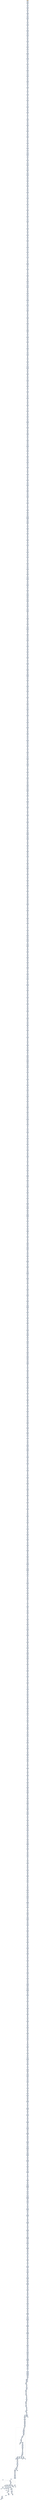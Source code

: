 digraph G {
node[shape=rectangle,style=filled,fillcolor=lightsteelblue,color=lightsteelblue]
bgcolor="transparent"
a0x00401a5dandw_cx_si[label="start\nandw %cx, %si",color="lightgrey",fillcolor="orange"];
a0x00401a60movl_0x40850fUINT32__108esp_[label="0x00401a60\nmovl $0x40850f<UINT32>, -108(%esp)"];
a0x00401a68andw_cx_si[label="0x00401a68\nandw %cx, %si"];
a0x00401a6bmovl__108esp__ebx[label="0x00401a6b\nmovl -108(%esp), %ebx"];
a0x00401a6faddl_0xc7fd3366UINT32_ebx_[label="0x00401a6f\naddl $0xc7fd3366<UINT32>, (%ebx)"];
a0x00401a75andw_dx_bx[label="0x00401a75\nandw %dx, %bx"];
a0x00401a78xorl_ebx_ebx[label="0x00401a78\nxorl %ebx, %ebx"];
a0x00401a7amovb_0x4UINT8_bl[label="0x00401a7a\nmovb $0x4<UINT8>, %bl"];
a0x00401a7caddl_ebx__108esp_[label="0x00401a7c\naddl %ebx, -108(%esp)"];
a0x00401a80imull_ebx_eax[label="0x00401a80\nimull %ebx, %eax"];
a0x00401a82movl__108esp__edx[label="0x00401a82\nmovl -108(%esp), %edx"];
a0x00401a86orl_0xf942444UINT32_edx_[label="0x00401a86\norl $0xf942444<UINT32>, (%edx)"];
a0x00401a8candl_ebp_edx[label="0x00401a8c\nandl %ebp, %edx"];
a0x00401a8exorl_edx_edx[label="0x00401a8e\nxorl %edx, %edx"];
a0x00401a90movb_0x4UINT8_dl[label="0x00401a90\nmovb $0x4<UINT8>, %dl"];
a0x00401a92addl_edx__108esp_[label="0x00401a92\naddl %edx, -108(%esp)"];
a0x00401a96andw_si_dx[label="0x00401a96\nandw %si, %dx"];
a0x00401a99movw_ax_dx[label="0x00401a99\nmovw %ax, %dx"];
a0x00401a9cmovl__108esp__ebx[label="0x00401a9c\nmovl -108(%esp), %ebx"];
a0x00401aa0movl_0x66004055UINT32_ebx_[label="0x00401aa0\nmovl $0x66004055<UINT32>, (%ebx)"];
a0x00401aa6movw_ax_dx[label="0x00401aa6\nmovw %ax, %dx"];
a0x00401aa9xorl_ecx_ecx[label="0x00401aa9\nxorl %ecx, %ecx"];
a0x00401aabmovb_0x4UINT8_cl[label="0x00401aab\nmovb $0x4<UINT8>, %cl"];
a0x00401aadaddl_ecx__108esp_[label="0x00401aad\naddl %ecx, -108(%esp)"];
a0x00401ab1leal_0x40da7besi__ebp[label="0x00401ab1\nleal 0x40da7b(%esi), %ebp"];
a0x00401ab7movl__108esp__ebx[label="0x00401ab7\nmovl -108(%esp), %ebx"];
a0x00401abbaddl_0x5c8bfd33UINT32_ebx_[label="0x00401abb\naddl $0x5c8bfd33<UINT32>, (%ebx)"];
a0x00401ac1subl_eax_edx[label="0x00401ac1\nsubl %eax, %edx"];
a0x00401ac3subl_ebx_esi[label="0x00401ac3\nsubl %ebx, %esi"];
a0x00401ac5testw_bp_di[label="0x00401ac5\ntestw %bp, %di"];
a0x00401ac8xorl_ebx_ebx[label="0x00401ac8\nxorl %ebx, %ebx"];
a0x00401acamovb_0x4UINT8_bl[label="0x00401aca\nmovb $0x4<UINT8>, %bl"];
a0x00401accaddl_ebx__108esp_[label="0x00401acc\naddl %ebx, -108(%esp)"];
a0x00401ad0subl_ebx_esi[label="0x00401ad0\nsubl %ebx, %esi"];
a0x00401ad2movl__108esp__eax[label="0x00401ad2\nmovl -108(%esp), %eax"];
a0x00401ad6addl_0x3819424UINT32_eax_[label="0x00401ad6\naddl $0x3819424<UINT32>, (%eax)"];
a0x00401adctestw_bp_di[label="0x00401adc\ntestw %bp, %di"];
a0x00401adfxorl_ecx_esi[label="0x00401adf\nxorl %ecx, %esi"];
a0x00401ae1xorl_edx_edx[label="0x00401ae1\nxorl %edx, %edx"];
a0x00401ae3movb_0x4UINT8_dl[label="0x00401ae3\nmovb $0x4<UINT8>, %dl"];
a0x00401ae5addl_edx__108esp_[label="0x00401ae5\naddl %edx, -108(%esp)"];
a0x00401ae9xorl_ecx_esi[label="0x00401ae9\nxorl %ecx, %esi"];
a0x00401aebmovl__108esp__ecx[label="0x00401aeb\nmovl -108(%esp), %ecx"];
a0x00401aefaddl_0x4010be90UINT32_ecx_[label="0x00401aef\naddl $0x4010be90<UINT32>, (%ecx)"];
a0x00401af5sarl_0x2UINT8_edi[label="0x00401af5\nsarl $0x2<UINT8>, %edi"];
a0x00401af8xorl_ebx_ebx[label="0x00401af8\nxorl %ebx, %ebx"];
a0x00401afamovb_0x4UINT8_bl[label="0x00401afa\nmovb $0x4<UINT8>, %bl"];
a0x00401afcaddl_ebx__108esp_[label="0x00401afc\naddl %ebx, -108(%esp)"];
a0x00401b00sbbl_0x2UINT8_edx[label="0x00401b00\nsbbl $0x2<UINT8>, %edx"];
a0x00401b03movl__108esp__ecx[label="0x00401b03\nmovl -108(%esp), %ecx"];
a0x00401b07movl_0x3302528dUINT32_ecx_[label="0x00401b07\nmovl $0x3302528d<UINT32>, (%ecx)"];
a0x00401b0daddw_dx_dx[label="0x00401b0d\naddw %dx, %dx"];
a0x00401b10xorl_edx_edx[label="0x00401b10\nxorl %edx, %edx"];
a0x00401b12movb_0x4UINT8_dl[label="0x00401b12\nmovb $0x4<UINT8>, %dl"];
a0x00401b14addl_edx__108esp_[label="0x00401b14\naddl %edx, -108(%esp)"];
a0x00401b18testl_ebp_ebp[label="0x00401b18\ntestl %ebp, %ebp"];
a0x00401b1atestl_edi_eax[label="0x00401b1a\ntestl %edi, %eax"];
a0x00401b1cmovl__108esp__edi[label="0x00401b1c\nmovl -108(%esp), %edi"];
a0x00401b20movl_0x104b2d2UINT32_eax[label="0x00401b20\nmovl $0x104b2d2<UINT32>, %eax"];
a0x00401b25stosl_eax_es_edi_[label="0x00401b25\nstosl %eax, %es:(%edi)"];
a0x00401b26testl_edi_eax[label="0x00401b26\ntestl %edi, %eax"];
a0x00401b28xorl_ecx_ecx[label="0x00401b28\nxorl %ecx, %ecx"];
a0x00401b2amovb_0x4UINT8_cl[label="0x00401b2a\nmovb $0x4<UINT8>, %cl"];
a0x00401b2caddl_ecx__108esp_[label="0x00401b2c\naddl %ecx, -108(%esp)"];
a0x00401b30movzbl_dl_ebx[label="0x00401b30\nmovzbl %dl, %ebx"];
a0x00401b33movl__108esp__ecx[label="0x00401b33\nmovl -108(%esp), %ecx"];
a0x00401b37addl_0x8d942454UINT32_ecx_[label="0x00401b37\naddl $0x8d942454<UINT32>, (%ecx)"];
a0x00401b3dmovl_edx_ecx[label="0x00401b3d\nmovl %edx, %ecx"];
a0x00401b3fsubl_eax_eax[label="0x00401b3f\nsubl %eax, %eax"];
a0x00401b41sbbl_0x40d96eUINT32_edi[label="0x00401b41\nsbbl $0x40d96e<UINT32>, %edi"];
a0x00401b47xorl_ecx_ecx[label="0x00401b47\nxorl %ecx, %ecx"];
a0x00401b49movb_0x4UINT8_cl[label="0x00401b49\nmovb $0x4<UINT8>, %cl"];
a0x00401b4baddl_ecx__108esp_[label="0x00401b4b\naddl %ecx, -108(%esp)"];
a0x00401b4fsubl_eax_eax[label="0x00401b4f\nsubl %eax, %eax"];
a0x00401b51movl__108esp__eax[label="0x00401b51\nmovl -108(%esp), %eax"];
a0x00401b55addl_0xfd8b0246UINT32_eax_[label="0x00401b55\naddl $0xfd8b0246<UINT32>, (%eax)"];
a0x00401b5bsbbl_0x40d96eUINT32_edi[label="0x00401b5b\nsbbl $0x40d96e<UINT32>, %edi"];
a0x00401b61xorl_ebx_ebx[label="0x00401b61\nxorl %ebx, %ebx"];
a0x00401b63movb_0x4UINT8_bl[label="0x00401b63\nmovb $0x4<UINT8>, %bl"];
a0x00401b65addl_ebx__108esp_[label="0x00401b65\naddl %ebx, -108(%esp)"];
a0x00401b69movl_ebx_esi[label="0x00401b69\nmovl %ebx, %esi"];
a0x00401b6bmovl__108esp__eax[label="0x00401b6b\nmovl -108(%esp), %eax"];
a0x00401b6fmovl_0x94244c8bUINT32_eax_[label="0x00401b6f\nmovl $0x94244c8b<UINT32>, (%eax)"];
a0x00401b75orl_0x40def8UINT32_ecx[label="0x00401b75\norl $0x40def8<UINT32>, %ecx"];
a0x00401b7bxorl_edx_edx[label="0x00401b7b\nxorl %edx, %edx"];
a0x00401b7dmovb_0x4UINT8_dl[label="0x00401b7d\nmovb $0x4<UINT8>, %dl"];
a0x00401b7faddl_edx__108esp_[label="0x00401b7f\naddl %edx, -108(%esp)"];
a0x00401b83testw_bx_dx[label="0x00401b83\ntestw %bx, %dx"];
a0x00401b86orw_dx_cx[label="0x00401b86\norw %dx, %cx"];
a0x00401b89movl__108esp__edx[label="0x00401b89\nmovl -108(%esp), %edx"];
a0x00401b8daddl_0xc3090181UINT32_edx_[label="0x00401b8d\naddl $0xc3090181<UINT32>, (%edx)"];
a0x00401b93orw_dx_cx[label="0x00401b93\norw %dx, %cx"];
a0x00401b96leal_0x2ecx__edx[label="0x00401b96\nleal 0x2(%ecx), %edx"];
a0x00401b99xorl_eax_eax[label="0x00401b99\nxorl %eax, %eax"];
a0x00401b9bmovb_0x4UINT8_al[label="0x00401b9b\nmovb $0x4<UINT8>, %al"];
a0x00401b9daddl_eax__108esp_[label="0x00401b9d\naddl %eax, -108(%esp)"];
a0x00401ba1leal_0x2ecx__edx[label="0x00401ba1\nleal 0x2(%ecx), %edx"];
a0x00401ba4movw_bp_dx[label="0x00401ba4\nmovw %bp, %dx"];
a0x00401ba7movl__108esp__ebx[label="0x00401ba7\nmovl -108(%esp), %ebx"];
a0x00401babaddl_0x31811853UINT32_ebx_[label="0x00401bab\naddl $0x31811853<UINT32>, (%ebx)"];
a0x00401bb1movw_bp_dx[label="0x00401bb1\nmovw %bp, %dx"];
a0x00401bb4subl_0x2UINT8_eax[label="0x00401bb4\nsubl $0x2<UINT8>, %eax"];
a0x00401bb7xorl_ebx_ebx[label="0x00401bb7\nxorl %ebx, %ebx"];
a0x00401bb9movb_0x4UINT8_bl[label="0x00401bb9\nmovb $0x4<UINT8>, %bl"];
a0x00401bbbaddl_ebx__108esp_[label="0x00401bbb\naddl %ebx, -108(%esp)"];
a0x00401bbfsubl_0x2UINT8_eax[label="0x00401bbf\nsubl $0x2<UINT8>, %eax"];
a0x00401bc2movl__108esp__edx[label="0x00401bc2\nmovl -108(%esp), %edx"];
a0x00401bc6addl_0x8ecc349UINT32_edx_[label="0x00401bc6\naddl $0x8ecc349<UINT32>, (%edx)"];
a0x00401bcctestw_bp_bx[label="0x00401bcc\ntestw %bp, %bx"];
a0x00401bcfxorl_edx_edx[label="0x00401bcf\nxorl %edx, %edx"];
a0x00401bd1movb_0x4UINT8_dl[label="0x00401bd1\nmovb $0x4<UINT8>, %dl"];
a0x00401bd3addl_edx__108esp_[label="0x00401bd3\naddl %edx, -108(%esp)"];
a0x00401bd7addl_ebp_esi[label="0x00401bd7\naddl %ebp, %esi"];
a0x00401bd9movl__108esp__edi[label="0x00401bd9\nmovl -108(%esp), %edi"];
a0x00401bddmovl_0xc22bfd8bUINT32_eax[label="0x00401bdd\nmovl $0xc22bfd8b<UINT32>, %eax"];
a0x00401be2stosl_eax_es_edi_[label="0x00401be2\nstosl %eax, %es:(%edi)"];
a0x00401be3leal_0x40ddfdesi__esi[label="0x00401be3\nleal 0x40ddfd(%esi), %esi"];
a0x00401be9xorl_eax_eax[label="0x00401be9\nxorl %eax, %eax"];
a0x00401bebmovb_0x4UINT8_al[label="0x00401beb\nmovb $0x4<UINT8>, %al"];
a0x00401bedaddl_eax__108esp_[label="0x00401bed\naddl %eax, -108(%esp)"];
a0x00401bf1testw_bx_cx[label="0x00401bf1\ntestw %bx, %cx"];
a0x00401bf4subl_ecx_esi[label="0x00401bf4\nsubl %ecx, %esi"];
a0x00401bf6movl__108esp__eax[label="0x00401bf6\nmovl -108(%esp), %eax"];
a0x00401bfaaddl_0x4b0c033UINT32_eax_[label="0x00401bfa\naddl $0x4b0c033<UINT32>, (%eax)"];
a0x00401c00subl_ecx_esi[label="0x00401c00\nsubl %ecx, %esi"];
a0x00401c02subw_si_bp[label="0x00401c02\nsubw %si, %bp"];
a0x00401c05subw_di_bx[label="0x00401c05\nsubw %di, %bx"];
a0x00401c08xorl_eax_eax[label="0x00401c08\nxorl %eax, %eax"];
a0x00401c0amovb_0x4UINT8_al[label="0x00401c0a\nmovb $0x4<UINT8>, %al"];
a0x00401c0caddl_eax__108esp_[label="0x00401c0c\naddl %eax, -108(%esp)"];
a0x00401c10subw_si_bp[label="0x00401c10\nsubw %si, %bp"];
a0x00401c13subw_di_bx[label="0x00401c13\nsubw %di, %bx"];
a0x00401c16movl__108esp__eax[label="0x00401c16\nmovl -108(%esp), %eax"];
a0x00401c1aorl_0x94244401UINT32_eax_[label="0x00401c1a\norl $0x94244401<UINT32>, (%eax)"];
a0x00401c20subw_di_bx[label="0x00401c20\nsubw %di, %bx"];
a0x00401c23subw_di_bp[label="0x00401c23\nsubw %di, %bp"];
a0x00401c26xorl_ecx_ecx[label="0x00401c26\nxorl %ecx, %ecx"];
a0x00401c28movb_0x4UINT8_cl[label="0x00401c28\nmovb $0x4<UINT8>, %cl"];
a0x00401c2aaddl_ecx__108esp_[label="0x00401c2a\naddl %ecx, -108(%esp)"];
a0x00401c2esubw_di_bp[label="0x00401c2e\nsubw %di, %bp"];
a0x00401c31movl__108esp__ecx[label="0x00401c31\nmovl -108(%esp), %ecx"];
a0x00401c35addl_0x8b66c22bUINT32_ecx_[label="0x00401c35\naddl $0x8b66c22b<UINT32>, (%ecx)"];
a0x00401c3bxorw_bp_bp[label="0x00401c3b\nxorw %bp, %bp"];
a0x00401c3emovw_dx_dx[label="0x00401c3e\nmovw %dx, %dx"];
a0x00401c41leal_0x2eax__ecx[label="0x00401c41\nleal 0x2(%eax), %ecx"];
a0x00401c44xorl_ecx_ecx[label="0x00401c44\nxorl %ecx, %ecx"];
a0x00401c46movb_0x4UINT8_cl[label="0x00401c46\nmovb $0x4<UINT8>, %cl"];
a0x00401c48addl_ecx__108esp_[label="0x00401c48\naddl %ecx, -108(%esp)"];
a0x00401c4cmovw_dx_dx[label="0x00401c4c\nmovw %dx, %dx"];
a0x00401c4fmovl__108esp__ecx[label="0x00401c4f\nmovl -108(%esp), %ecx"];
a0x00401c53addl_0x24448bd5UINT32_ecx_[label="0x00401c53\naddl $0x24448bd5<UINT32>, (%ecx)"];
a0x00401c59leal_0x2eax__ecx[label="0x00401c59\nleal 0x2(%eax), %ecx"];
a0x00401c5ctestl_esi_esi[label="0x00401c5c\ntestl %esi, %esi"];
a0x00401c5exorl_eax_eax[label="0x00401c5e\nxorl %eax, %eax"];
a0x00401c60movb_0x4UINT8_al[label="0x00401c60\nmovb $0x4<UINT8>, %al"];
a0x00401c62addl_eax__108esp_[label="0x00401c62\naddl %eax, -108(%esp)"];
a0x00401c66testl_esi_esi[label="0x00401c66\ntestl %esi, %esi"];
a0x00401c68movl__108esp__eax[label="0x00401c68\nmovl -108(%esp), %eax"];
a0x00401c6caddl_0xf4008194UINT32_eax_[label="0x00401c6c\naddl $0xf4008194<UINT32>, (%eax)"];
a0x00401c72andw_bp_ax[label="0x00401c72\nandw %bp, %ax"];
a0x00401c75negl_ecx[label="0x00401c75\nnegl %ecx"];
a0x00401c77xorl_ebx_ebx[label="0x00401c77\nxorl %ebx, %ebx"];
a0x00401c79movb_0x4UINT8_bl[label="0x00401c79\nmovb $0x4<UINT8>, %bl"];
a0x00401c7baddl_ebx__108esp_[label="0x00401c7b\naddl %ebx, -108(%esp)"];
a0x00401c7fnegl_ecx[label="0x00401c7f\nnegl %ecx"];
a0x00401c81andl_esi_ecx[label="0x00401c81\nandl %esi, %ecx"];
a0x00401c83leal_0x2ebp__esi[label="0x00401c83\nleal 0x2(%ebp), %esi"];
a0x00401c86movl__108esp__ecx[label="0x00401c86\nmovl -108(%esp), %ecx"];
a0x00401c8aorl_0x81641aabUINT32_ecx_[label="0x00401c8a\norl $0x81641aab<UINT32>, (%ecx)"];
a0x00401c90andl_esi_ecx[label="0x00401c90\nandl %esi, %ecx"];
a0x00401c92leal_0x2ebp__esi[label="0x00401c92\nleal 0x2(%ebp), %esi"];
a0x00401c95xorl_ecx_ecx[label="0x00401c95\nxorl %ecx, %ecx"];
a0x00401c97movb_0x4UINT8_cl[label="0x00401c97\nmovb $0x4<UINT8>, %cl"];
a0x00401c99addl_ecx__108esp_[label="0x00401c99\naddl %ecx, -108(%esp)"];
a0x00401c9dleal_0x2ebp__esi[label="0x00401c9d\nleal 0x2(%ebp), %esi"];
a0x00401ca0movl__108esp__edx[label="0x00401ca0\nmovl -108(%esp), %edx"];
a0x00401ca4addl_0x1aeba430UINT32_edx_[label="0x00401ca4\naddl $0x1aeba430<UINT32>, (%edx)"];
a0x00401caaandl_ecx_ecx[label="0x00401caa\nandl %ecx, %ecx"];
a0x00401cacmovl_ebx_eax[label="0x00401cac\nmovl %ebx, %eax"];
a0x00401caexorl_ebx_ebx[label="0x00401cae\nxorl %ebx, %ebx"];
a0x00401cb0movb_0x4UINT8_bl[label="0x00401cb0\nmovb $0x4<UINT8>, %bl"];
a0x00401cb2addl_ebx__108esp_[label="0x00401cb2\naddl %ebx, -108(%esp)"];
a0x00401cb6movl_ebx_eax[label="0x00401cb6\nmovl %ebx, %eax"];
a0x00401cb8movl__108esp__edx[label="0x00401cb8\nmovl -108(%esp), %edx"];
a0x00401cbcaddl_0xd58b66ddUINT32_edx_[label="0x00401cbc\naddl $0xd58b66dd<UINT32>, (%edx)"];
a0x00401cc2addw_ax_bp[label="0x00401cc2\naddw %ax, %bp"];
a0x00401cc5testl_ebp_eax[label="0x00401cc5\ntestl %ebp, %eax"];
a0x00401cc7xorl_edx_edx[label="0x00401cc7\nxorl %edx, %edx"];
a0x00401cc9movb_0x4UINT8_dl[label="0x00401cc9\nmovb $0x4<UINT8>, %dl"];
a0x00401ccbaddl_edx__108esp_[label="0x00401ccb\naddl %edx, -108(%esp)"];
a0x00401ccftestl_ebp_eax[label="0x00401ccf\ntestl %ebp, %eax"];
a0x00401cd1movl__108esp__edx[label="0x00401cd1\nmovl -108(%esp), %edx"];
a0x00401cd5movl_0x4b2d233UINT32_edx_[label="0x00401cd5\nmovl $0x4b2d233<UINT32>, (%edx)"];
a0x00401cdbmovzbl_dh_ecx[label="0x00401cdb\nmovzbl %dh, %ecx"];
a0x00401cdexorw_di_dx[label="0x00401cde\nxorw %di, %dx"];
a0x00401ce1addw_cx_ax[label="0x00401ce1\naddw %cx, %ax"];
a0x00401ce4xorl_ecx_ecx[label="0x00401ce4\nxorl %ecx, %ecx"];
a0x00401ce6movb_0x4UINT8_cl[label="0x00401ce6\nmovb $0x4<UINT8>, %cl"];
a0x00401ce8addl_ecx__108esp_[label="0x00401ce8\naddl %ecx, -108(%esp)"];
a0x00401cecxorw_di_dx[label="0x00401cec\nxorw %di, %dx"];
a0x00401cefmovl__108esp__eax[label="0x00401cef\nmovl -108(%esp), %eax"];
a0x00401cf3orl_0x94245401UINT32_eax_[label="0x00401cf3\norl $0x94245401<UINT32>, (%eax)"];
a0x00401cf9addw_cx_ax[label="0x00401cf9\naddw %cx, %ax"];
a0x00401cfcxorl_ebx_ebx[label="0x00401cfc\nxorl %ebx, %ebx"];
a0x00401cfemovb_0x4UINT8_bl[label="0x00401cfe\nmovb $0x4<UINT8>, %bl"];
a0x00401d00addl_ebx__108esp_[label="0x00401d00\naddl %ebx, -108(%esp)"];
a0x00401d04testw_bp_di[label="0x00401d04\ntestw %bp, %di"];
a0x00401d07movl__108esp__edi[label="0x00401d07\nmovl -108(%esp), %edi"];
a0x00401d0bmovl_0xfa2bd323UINT32_eax[label="0x00401d0b\nmovl $0xfa2bd323<UINT32>, %eax"];
a0x00401d10stosl_eax_es_edi_[label="0x00401d10\nstosl %eax, %es:(%edi)"];
a0x00401d11xorl_esi_ebx[label="0x00401d11\nxorl %esi, %ebx"];
a0x00401d13shrdl_0x3UINT8_eax_eax[label="0x00401d13\nshrdl $0x3<UINT8>, %eax, %eax"];
a0x00401d17xorl_edx_edx[label="0x00401d17\nxorl %edx, %edx"];
a0x00401d19movb_0x4UINT8_dl[label="0x00401d19\nmovb $0x4<UINT8>, %dl"];
a0x00401d1baddl_edx__108esp_[label="0x00401d1b\naddl %edx, -108(%esp)"];
a0x00401d1fshrdl_0x3UINT8_eax_eax[label="0x00401d1f\nshrdl $0x3<UINT8>, %eax, %eax"];
a0x00401d23movl__108esp__ebx[label="0x00401d23\nmovl -108(%esp), %ebx"];
a0x00401d27addl_0x94244c8bUINT32_ebx_[label="0x00401d27\naddl $0x94244c8b<UINT32>, (%ebx)"];
a0x00401d2dsarl_0x2UINT8_edx[label="0x00401d2d\nsarl $0x2<UINT8>, %edx"];
a0x00401d30xorl_ecx_ecx[label="0x00401d30\nxorl %ecx, %ecx"];
a0x00401d32movb_0x4UINT8_cl[label="0x00401d32\nmovb $0x4<UINT8>, %cl"];
a0x00401d34addl_ecx__108esp_[label="0x00401d34\naddl %ecx, -108(%esp)"];
a0x00401d38subw_si_cx[label="0x00401d38\nsubw %si, %cx"];
a0x00401d3bxorl_edi_eax[label="0x00401d3b\nxorl %edi, %eax"];
a0x00401d3dmovl__108esp__ebx[label="0x00401d3d\nmovl -108(%esp), %ebx"];
a0x00401d41addl_0xac8d0181UINT32_ebx_[label="0x00401d41\naddl $0xac8d0181<UINT32>, (%ebx)"];
a0x00401d47xorl_edi_eax[label="0x00401d47\nxorl %edi, %eax"];
a0x00401d49xorl_ebx_ebx[label="0x00401d49\nxorl %ebx, %ebx"];
a0x00401d4bmovb_0x4UINT8_bl[label="0x00401d4b\nmovb $0x4<UINT8>, %bl"];
a0x00401d4daddl_ebx__108esp_[label="0x00401d4d\naddl %ebx, -108(%esp)"];
a0x00401d51sbbl_0x40ddfdUINT32_esi[label="0x00401d51\nsbbl $0x40ddfd<UINT32>, %esi"];
a0x00401d57movl__108esp__edx[label="0x00401d57\nmovl -108(%esp), %edx"];
a0x00401d5baddl_0x3181f6cfUINT32_edx_[label="0x00401d5b\naddl $0x3181f6cf<UINT32>, (%edx)"];
a0x00401d61testw_ax_bx[label="0x00401d61\ntestw %ax, %bx"];
a0x00401d64xorl_eax_eax[label="0x00401d64\nxorl %eax, %eax"];
a0x00401d66movb_0x4UINT8_al[label="0x00401d66\nmovb $0x4<UINT8>, %al"];
a0x00401d68addl_eax__108esp_[label="0x00401d68\naddl %eax, -108(%esp)"];
a0x00401d6csbbl_0x2UINT8_esi[label="0x00401d6c\nsbbl $0x2<UINT8>, %esi"];
a0x00401d6fmovl__108esp__ebx[label="0x00401d6f\nmovl -108(%esp), %ebx"];
a0x00401d73addl_0xf6cfaf65UINT32_ebx_[label="0x00401d73\naddl $0xf6cfaf65<UINT32>, (%ebx)"];
a0x00401d79andl_ecx_ebp[label="0x00401d79\nandl %ecx, %ebp"];
a0x00401d7bxorl_eax_eax[label="0x00401d7b\nxorl %eax, %eax"];
a0x00401d7dmovb_0x4UINT8_al[label="0x00401d7d\nmovb $0x4<UINT8>, %al"];
a0x00401d7faddl_eax__108esp_[label="0x00401d7f\naddl %eax, -108(%esp)"];
a0x00401d83sbbl_0x40d8faUINT32_ebp[label="0x00401d83\nsbbl $0x40d8fa<UINT32>, %ebp"];
a0x00401d89movl__108esp__ecx[label="0x00401d89\nmovl -108(%esp), %ecx"];
a0x00401d8dmovl_0xde2bfa2bUINT32_ecx_[label="0x00401d8d\nmovl $0xde2bfa2b<UINT32>, (%ecx)"];
a0x00401d93xorw_cx_bx[label="0x00401d93\nxorw %cx, %bx"];
a0x00401d96xorl_ebx_ebx[label="0x00401d96\nxorl %ebx, %ebx"];
a0x00401d98movb_0x4UINT8_bl[label="0x00401d98\nmovb $0x4<UINT8>, %bl"];
a0x00401d9aaddl_ebx__108esp_[label="0x00401d9a\naddl %ebx, -108(%esp)"];
a0x00401d9esbbl_0x2UINT8_ebx[label="0x00401d9e\nsbbl $0x2<UINT8>, %ebx"];
a0x00401da1andw_dx_bx[label="0x00401da1\nandw %dx, %bx"];
a0x00401da4movl__108esp__ecx[label="0x00401da4\nmovl -108(%esp), %ecx"];
a0x00401da8orl_0x4b3db33UINT32_ecx_[label="0x00401da8\norl $0x4b3db33<UINT32>, (%ecx)"];
a0x00401daeandw_dx_bx[label="0x00401dae\nandw %dx, %bx"];
a0x00401db1xorl_ebx_ebx[label="0x00401db1\nxorl %ebx, %ebx"];
a0x00401db3movb_0x4UINT8_bl[label="0x00401db3\nmovb $0x4<UINT8>, %bl"];
a0x00401db5addl_ebx__108esp_[label="0x00401db5\naddl %ebx, -108(%esp)"];
a0x00401db9andl_ebx_edx[label="0x00401db9\nandl %ebx, %edx"];
a0x00401dbbmovl__108esp__ebx[label="0x00401dbb\nmovl -108(%esp), %ebx"];
a0x00401dbfaddl_0x94245c01UINT32_ebx_[label="0x00401dbf\naddl $0x94245c01<UINT32>, (%ebx)"];
a0x00401dc5xorl_eax_edx[label="0x00401dc5\nxorl %eax, %edx"];
a0x00401dc7xorw_cx_di[label="0x00401dc7\nxorw %cx, %di"];
a0x00401dcaleal_0x2esi__ebx[label="0x00401dca\nleal 0x2(%esi), %ebx"];
a0x00401dcdxorl_ebx_ebx[label="0x00401dcd\nxorl %ebx, %ebx"];
a0x00401dcfmovb_0x4UINT8_bl[label="0x00401dcf\nmovb $0x4<UINT8>, %bl"];
a0x00401dd1addl_ebx__108esp_[label="0x00401dd1\naddl %ebx, -108(%esp)"];
a0x00401dd5xorw_cx_di[label="0x00401dd5\nxorw %cx, %di"];
a0x00401dd8movl__108esp__eax[label="0x00401dd8\nmovl -108(%esp), %eax"];
a0x00401ddcaddl_0xe1f7de2bUINT32_eax_[label="0x00401ddc\naddl $0xe1f7de2b<UINT32>, (%eax)"];
a0x00401de2leal_0x2esi__ebx[label="0x00401de2\nleal 0x2(%esi), %ebx"];
a0x00401de5orl_eax_ebp[label="0x00401de5\norl %eax, %ebp"];
a0x00401de7xorl_ebx_ebx[label="0x00401de7\nxorl %ebx, %ebx"];
a0x00401de9movb_0x4UINT8_bl[label="0x00401de9\nmovb $0x4<UINT8>, %bl"];
a0x00401debaddl_ebx__108esp_[label="0x00401deb\naddl %ebx, -108(%esp)"];
a0x00401deforl_eax_ebp[label="0x00401def\norl %eax, %ebp"];
a0x00401df1movl__108esp__eax[label="0x00401df1\nmovl -108(%esp), %eax"];
a0x00401df5orl_0x94245c8bUINT32_eax_[label="0x00401df5\norl $0x94245c8b<UINT32>, (%eax)"];
a0x00401dfbleal_0x2edi__ebp[label="0x00401dfb\nleal 0x2(%edi), %ebp"];
a0x00401dfemull_edx_eax[label="0x00401dfe\nmull %edx, %eax"];
a0x00401e00xorl_edx_edx[label="0x00401e00\nxorl %edx, %edx"];
a0x00401e02movb_0x4UINT8_dl[label="0x00401e02\nmovb $0x4<UINT8>, %dl"];
a0x00401e04addl_edx__108esp_[label="0x00401e04\naddl %edx, -108(%esp)"];
a0x00401e08mull_edx_eax[label="0x00401e08\nmull %edx, %eax"];
a0x00401e0aaddw_bp_cx[label="0x00401e0a\naddw %bp, %cx"];
a0x00401e0dmovl__108esp__ecx[label="0x00401e0d\nmovl -108(%esp), %ecx"];
a0x00401e11movl_0x4fac0381UINT32_ecx_[label="0x00401e11\nmovl $0x4fac0381<UINT32>, (%ecx)"];
a0x00401e17addw_bp_cx[label="0x00401e17\naddw %bp, %cx"];
a0x00401e1axorl_ebx_ebx[label="0x00401e1a\nxorl %ebx, %ebx"];
a0x00401e1cmovb_0x4UINT8_bl[label="0x00401e1c\nmovb $0x4<UINT8>, %bl"];
a0x00401e1eaddl_ebx__108esp_[label="0x00401e1e\naddl %ebx, -108(%esp)"];
a0x00401e22orw_dx_bx[label="0x00401e22\norw %dx, %bx"];
a0x00401e25orl_ebx_ecx[label="0x00401e25\norl %ebx, %ecx"];
a0x00401e27movl__108esp__eax[label="0x00401e27\nmovl -108(%esp), %eax"];
a0x00401e2baddl_0x33810339UINT32_eax_[label="0x00401e2b\naddl $0x33810339<UINT32>, (%eax)"];
a0x00401e31orl_ebx_ecx[label="0x00401e31\norl %ebx, %ecx"];
a0x00401e33imull_ebp_eax[label="0x00401e33\nimull %ebp, %eax"];
a0x00401e35xorl_ebx_ebx[label="0x00401e35\nxorl %ebx, %ebx"];
a0x00401e37movb_0x4UINT8_bl[label="0x00401e37\nmovb $0x4<UINT8>, %bl"];
a0x00401e39addl_ebx__108esp_[label="0x00401e39\naddl %ebx, -108(%esp)"];
a0x00401e3dimull_ebp_eax[label="0x00401e3d\nimull %ebp, %eax"];
a0x00401e3fandw_cx_cx[label="0x00401e3f\nandw %cx, %cx"];
a0x00401e42movl__108esp__eax[label="0x00401e42\nmovl -108(%esp), %eax"];
a0x00401e46addl_0x1386eb5fUINT32_eax_[label="0x00401e46\naddl $0x1386eb5f<UINT32>, (%eax)"];
a0x00401e4candw_cx_cx[label="0x00401e4c\nandw %cx, %cx"];
a0x00401e4fxorl_ecx_ecx[label="0x00401e4f\nxorl %ecx, %ecx"];
a0x00401e51movb_0x4UINT8_cl[label="0x00401e51\nmovb $0x4<UINT8>, %cl"];
a0x00401e53addl_ecx__108esp_[label="0x00401e53\naddl %ecx, -108(%esp)"];
a0x00401e57sarl_0x2UINT8_esi[label="0x00401e57\nsarl $0x2<UINT8>, %esi"];
a0x00401e5amovl__108esp__ecx[label="0x00401e5a\nmovl -108(%esp), %ecx"];
a0x00401e5eaddl_0xd233e1f7UINT32_ecx_[label="0x00401e5e\naddl $0xd233e1f7<UINT32>, (%ecx)"];
a0x00401e64andl_ebx_eax[label="0x00401e64\nandl %ebx, %eax"];
a0x00401e66addw_bx_bp[label="0x00401e66\naddw %bx, %bp"];
a0x00401e69orl_edx_ecx[label="0x00401e69\norl %edx, %ecx"];
a0x00401e6bxorl_ecx_ecx[label="0x00401e6b\nxorl %ecx, %ecx"];
a0x00401e6dmovb_0x4UINT8_cl[label="0x00401e6d\nmovb $0x4<UINT8>, %cl"];
a0x00401e6faddl_ecx__108esp_[label="0x00401e6f\naddl %ecx, -108(%esp)"];
a0x00401e73addw_bx_bp[label="0x00401e73\naddw %bx, %bp"];
a0x00401e76orl_edx_ecx[label="0x00401e76\norl %edx, %ecx"];
a0x00401e78movl__108esp__edx[label="0x00401e78\nmovl -108(%esp), %edx"];
a0x00401e7caddl_0x540104b2UINT32_edx_[label="0x00401e7c\naddl $0x540104b2<UINT32>, (%edx)"];
a0x00401e82orl_edx_ecx[label="0x00401e82\norl %edx, %ecx"];
a0x00401e84subl_ebx_eax[label="0x00401e84\nsubl %ebx, %eax"];
a0x00401e86xorl_ebx_ebx[label="0x00401e86\nxorl %ebx, %ebx"];
a0x00401e88movb_0x4UINT8_bl[label="0x00401e88\nmovb $0x4<UINT8>, %bl"];
a0x00401e8aaddl_ebx__108esp_[label="0x00401e8a\naddl %ebx, -108(%esp)"];
a0x00401e8esubl_ebx_eax[label="0x00401e8e\nsubl %ebx, %eax"];
a0x00401e90orw_dx_bp[label="0x00401e90\norw %dx, %bp"];
a0x00401e93movl__108esp__eax[label="0x00401e93\nmovl -108(%esp), %eax"];
a0x00401e97addl_0x33669424UINT32_eax_[label="0x00401e97\naddl $0x33669424<UINT32>, (%eax)"];
a0x00401e9dorw_dx_bp[label="0x00401e9d\norw %dx, %bp"];
a0x00401ea0xorl_ebx_ebx[label="0x00401ea0\nxorl %ebx, %ebx"];
a0x00401ea2movb_0x4UINT8_bl[label="0x00401ea2\nmovb $0x4<UINT8>, %bl"];
a0x00401ea4addl_ebx__108esp_[label="0x00401ea4\naddl %ebx, -108(%esp)"];
a0x00401ea8orw_bx_ax[label="0x00401ea8\norw %bx, %ax"];
a0x00401eabmovzbl_dh_ecx[label="0x00401eab\nmovzbl %dh, %ecx"];
a0x00401eaemovl__108esp__ebx[label="0x00401eae\nmovl -108(%esp), %ebx"];
a0x00401eb2movl_0xeedd81f1UINT32_ebx_[label="0x00401eb2\nmovl $0xeedd81f1<UINT32>, (%ebx)"];
a0x00401eb8movzbl_dh_ecx[label="0x00401eb8\nmovzbl %dh, %ecx"];
a0x00401ebbandl_edi_edi[label="0x00401ebb\nandl %edi, %edi"];
a0x00401ebdrcll_0x2UINT8_ebx[label="0x00401ebd\nrcll $0x2<UINT8>, %ebx"];
a0x00401ec0xorl_ecx_ecx[label="0x00401ec0\nxorl %ecx, %ecx"];
a0x00401ec2movb_0x4UINT8_cl[label="0x00401ec2\nmovb $0x4<UINT8>, %cl"];
a0x00401ec4addl_ecx__108esp_[label="0x00401ec4\naddl %ecx, -108(%esp)"];
a0x00401ec8andl_edi_edi[label="0x00401ec8\nandl %edi, %edi"];
a0x00401ecamovl__108esp__eax[label="0x00401eca\nmovl -108(%esp), %eax"];
a0x00401ecemovl_0x8b0040fcUINT32_eax_[label="0x00401ece\nmovl $0x8b0040fc<UINT32>, (%eax)"];
a0x00401ed4rcll_0x2UINT8_ebx[label="0x00401ed4\nrcll $0x2<UINT8>, %ebx"];
a0x00401ed7xorl_ebx_ebx[label="0x00401ed7\nxorl %ebx, %ebx"];
a0x00401ed9movb_0x4UINT8_bl[label="0x00401ed9\nmovb $0x4<UINT8>, %bl"];
a0x00401edbaddl_ebx__108esp_[label="0x00401edb\naddl %ebx, -108(%esp)"];
a0x00401edftestw_bp_di[label="0x00401edf\ntestw %bp, %di"];
a0x00401ee2movl__108esp__edx[label="0x00401ee2\nmovl -108(%esp), %edx"];
a0x00401ee6addl_0x8194244cUINT32_edx_[label="0x00401ee6\naddl $0x8194244c<UINT32>, (%edx)"];
a0x00401eecsubw_cx_si[label="0x00401eec\nsubw %cx, %si"];
a0x00401eefxorl_edx_edx[label="0x00401eef\nxorl %edx, %edx"];
a0x00401ef1movb_0x4UINT8_dl[label="0x00401ef1\nmovb $0x4<UINT8>, %dl"];
a0x00401ef3addl_edx__108esp_[label="0x00401ef3\naddl %edx, -108(%esp)"];
a0x00401ef7orw_si_ax[label="0x00401ef7\norw %si, %ax"];
a0x00401efamovl__108esp__edi[label="0x00401efa\nmovl -108(%esp), %edi"];
a0x00401efemovl_0x404001UINT32_eax[label="0x00401efe\nmovl $0x404001<UINT32>, %eax"];
a0x00401f03stosl_eax_es_edi_[label="0x00401f03\nstosl %eax, %es:(%edi)"];
a0x00401f04subw_bp_bp[label="0x00401f04\nsubw %bp, %bp"];
a0x00401f07testl_ecx_edi[label="0x00401f07\ntestl %ecx, %edi"];
a0x00401f09xorl_eax_eax[label="0x00401f09\nxorl %eax, %eax"];
a0x00401f0bmovb_0x4UINT8_al[label="0x00401f0b\nmovb $0x4<UINT8>, %al"];
a0x00401f0daddl_eax__108esp_[label="0x00401f0d\naddl %eax, -108(%esp)"];
a0x00401f11testl_ecx_edi[label="0x00401f11\ntestl %ecx, %edi"];
a0x00401f13movl__108esp__eax[label="0x00401f13\nmovl -108(%esp), %eax"];
a0x00401f17addl_0xeedd81bbUINT32_eax_[label="0x00401f17\naddl $0xeedd81bb<UINT32>, (%eax)"];
a0x00401f1dxorl_0x40dffcUINT32_edx[label="0x00401f1d\nxorl $0x40dffc<UINT32>, %edx"];
a0x00401f23xorl_ecx_ecx[label="0x00401f23\nxorl %ecx, %ecx"];
a0x00401f25movb_0x4UINT8_cl[label="0x00401f25\nmovb $0x4<UINT8>, %cl"];
a0x00401f27addl_ecx__108esp_[label="0x00401f27\naddl %ecx, -108(%esp)"];
a0x00401f2borl_eax_ecx[label="0x00401f2b\norl %eax, %ecx"];
a0x00401f2dmovw_dx_di[label="0x00401f2d\nmovw %dx, %di"];
a0x00401f30movl__108esp__ebx[label="0x00401f30\nmovl -108(%esp), %ebx"];
a0x00401f34addl_0x330040fcUINT32_ebx_[label="0x00401f34\naddl $0x330040fc<UINT32>, (%ebx)"];
a0x00401f3amovw_dx_di[label="0x00401f3a\nmovw %dx, %di"];
a0x00401f3dmovw_bp_si[label="0x00401f3d\nmovw %bp, %si"];
a0x00401f40movw_bx_dx[label="0x00401f40\nmovw %bx, %dx"];
a0x00401f43xorl_eax_eax[label="0x00401f43\nxorl %eax, %eax"];
a0x00401f45movb_0x4UINT8_al[label="0x00401f45\nmovb $0x4<UINT8>, %al"];
a0x00401f47addl_eax__108esp_[label="0x00401f47\naddl %eax, -108(%esp)"];
a0x00401f4bmovw_bp_si[label="0x00401f4b\nmovw %bp, %si"];
a0x00401f4emovl__108esp__eax[label="0x00401f4e\nmovl -108(%esp), %eax"];
a0x00401f52addl_0x104b1c9UINT32_eax_[label="0x00401f52\naddl $0x104b1c9<UINT32>, (%eax)"];
a0x00401f58movw_bx_dx[label="0x00401f58\nmovw %bx, %dx"];
a0x00401f5bmovsbl_al_ebx[label="0x00401f5b\nmovsbl %al, %ebx"];
a0x00401f5exorl_edx_edx[label="0x00401f5e\nxorl %edx, %edx"];
a0x00401f60movb_0x4UINT8_dl[label="0x00401f60\nmovb $0x4<UINT8>, %dl"];
a0x00401f62addl_edx__108esp_[label="0x00401f62\naddl %edx, -108(%esp)"];
a0x00401f66movsbl_al_ebx[label="0x00401f66\nmovsbl %al, %ebx"];
a0x00401f69movl__108esp__eax[label="0x00401f69\nmovl -108(%esp), %eax"];
a0x00401f6daddl_0x6694244cUINT32_eax_[label="0x00401f6d\naddl $0x6694244c<UINT32>, (%eax)"];
a0x00401f73xorw_si_ax[label="0x00401f73\nxorw %si, %ax"];
a0x00401f76movl_0x40dc78UINT32_ebp[label="0x00401f76\nmovl $0x40dc78<UINT32>, %ebp"];
a0x00401f7bxorl_eax_eax[label="0x00401f7b\nxorl %eax, %eax"];
a0x00401f7dmovb_0x4UINT8_al[label="0x00401f7d\nmovb $0x4<UINT8>, %al"];
a0x00401f7faddl_eax__108esp_[label="0x00401f7f\naddl %eax, -108(%esp)"];
a0x00401f83movl_0x40dc78UINT32_ebp[label="0x00401f83\nmovl $0x40dc78<UINT32>, %ebp"];
a0x00401f88movl__108esp__ebx[label="0x00401f88\nmovl -108(%esp), %ebx"];
a0x00401f8cmovl_0x548bd723UINT32_ebx_[label="0x00401f8c\nmovl $0x548bd723<UINT32>, (%ebx)"];
a0x00401f92movw_bx_ax[label="0x00401f92\nmovw %bx, %ax"];
a0x00401f95movzbl_bh_ebx[label="0x00401f95\nmovzbl %bh, %ebx"];
a0x00401f98andl_eax_edx[label="0x00401f98\nandl %eax, %edx"];
a0x00401f9axorl_eax_eax[label="0x00401f9a\nxorl %eax, %eax"];
a0x00401f9cmovb_0x4UINT8_al[label="0x00401f9c\nmovb $0x4<UINT8>, %al"];
a0x00401f9eaddl_eax__108esp_[label="0x00401f9e\naddl %eax, -108(%esp)"];
a0x00401fa2movzbl_bh_ebx[label="0x00401fa2\nmovzbl %bh, %ebx"];
a0x00401fa5movl__108esp__edx[label="0x00401fa5\nmovl -108(%esp), %edx"];
a0x00401fa9addl_0x2819424UINT32_edx_[label="0x00401fa9\naddl $0x2819424<UINT32>, (%edx)"];
a0x00401fafandl_eax_edx[label="0x00401faf\nandl %eax, %edx"];
a0x00401fb1leal_0x2edx__ebp[label="0x00401fb1\nleal 0x2(%edx), %ebp"];
a0x00401fb4shrdl_0x3UINT8_ebx_eax[label="0x00401fb4\nshrdl $0x3<UINT8>, %ebx, %eax"];
a0x00401fb8xorl_eax_eax[label="0x00401fb8\nxorl %eax, %eax"];
a0x00401fbamovb_0x4UINT8_al[label="0x00401fba\nmovb $0x4<UINT8>, %al"];
a0x00401fbcaddl_eax__108esp_[label="0x00401fbc\naddl %eax, -108(%esp)"];
a0x00401fc0leal_0x2edx__ebp[label="0x00401fc0\nleal 0x2(%edx), %ebp"];
a0x00401fc3movl__108esp__eax[label="0x00401fc3\nmovl -108(%esp), %eax"];
a0x00401fc7orl_0xbd2a5006UINT32_eax_[label="0x00401fc7\norl $0xbd2a5006<UINT32>, (%eax)"];
a0x00401fcdshrdl_0x3UINT8_ebx_eax[label="0x00401fcd\nshrdl $0x3<UINT8>, %ebx, %eax"];
a0x00401fd1xorl_eax_eax[label="0x00401fd1\nxorl %eax, %eax"];
a0x00401fd3movb_0x4UINT8_al[label="0x00401fd3\nmovb $0x4<UINT8>, %al"];
a0x00401fd5addl_eax__108esp_[label="0x00401fd5\naddl %eax, -108(%esp)"];
a0x00401fd9xorl_edi_esi[label="0x00401fd9\nxorl %edi, %esi"];
a0x00401fdbmovl__108esp__ebx[label="0x00401fdb\nmovl -108(%esp), %ebx"];
a0x00401fdfaddl_0x54363281UINT32_ebx_[label="0x00401fdf\naddl $0x54363281<UINT32>, (%ebx)"];
a0x00401fe5shrl_0x2UINT8_eax[label="0x00401fe5\nshrl $0x2<UINT8>, %eax"];
a0x00401fe8leal_0x40fffcebx__edi[label="0x00401fe8\nleal 0x40fffc(%ebx), %edi"];
a0x00401feexorl_eax_eax[label="0x00401fee\nxorl %eax, %eax"];
a0x00401ff0movb_0x4UINT8_al[label="0x00401ff0\nmovb $0x4<UINT8>, %al"];
a0x00401ff2addl_eax__108esp_[label="0x00401ff2\naddl %eax, -108(%esp)"];
a0x00401ff6leal_0x40fffcebx__edi[label="0x00401ff6\nleal 0x40fffc(%ebx), %edi"];
a0x00401ffcmovl__108esp__ecx[label="0x00401ffc\nmovl -108(%esp), %ecx"];
a0x00402000movl_0xf003bd2aUINT32_ecx_[label="0x00402000\nmovl $0xf003bd2a<UINT32>, (%ecx)"];
a0x00402006andl_ebp_ecx[label="0x00402006\nandl %ebp, %ecx"];
a0x00402008xorl_edi_esi[label="0x00402008\nxorl %edi, %esi"];
a0x0040200axaddl_ebx_eax[label="0x0040200a\nxaddl %ebx, %eax"];
a0x0040200dxorl_ebx_ebx[label="0x0040200d\nxorl %ebx, %ebx"];
a0x0040200fmovb_0x4UINT8_bl[label="0x0040200f\nmovb $0x4<UINT8>, %bl"];
a0x00402011addl_ebx__108esp_[label="0x00402011\naddl %ebx, -108(%esp)"];
a0x00402015xorl_edi_esi[label="0x00402015\nxorl %edi, %esi"];
a0x00402017xaddl_ebx_eax[label="0x00402017\nxaddl %ebx, %eax"];
a0x0040201amovl__108esp__edi[label="0x0040201a\nmovl -108(%esp), %edi"];
a0x0040201emovl_0xc585fa85UINT32_eax[label="0x0040201e\nmovl $0xc585fa85<UINT32>, %eax"];
a0x00402023stosl_eax_es_edi_[label="0x00402023\nstosl %eax, %es:(%edi)"];
a0x00402024xaddl_ebx_eax[label="0x00402024\nxaddl %ebx, %eax"];
a0x00402027xorl_ecx_ecx[label="0x00402027\nxorl %ecx, %ecx"];
a0x00402029movb_0x4UINT8_cl[label="0x00402029\nmovb $0x4<UINT8>, %cl"];
a0x0040202baddl_ecx__108esp_[label="0x0040202b\naddl %ecx, -108(%esp)"];
a0x0040202fandw_si_dx[label="0x0040202f\nandw %si, %dx"];
a0x00402032movl__108esp__ebx[label="0x00402032\nmovl -108(%esp), %ebx"];
a0x00402036orl_0xdd7df381UINT32_ebx_[label="0x00402036\norl $0xdd7df381<UINT32>, (%ebx)"];
a0x0040203cshrl_0x2UINT8_ecx[label="0x0040203c\nshrl $0x2<UINT8>, %ecx"];
a0x0040203fmovw_bx_di[label="0x0040203f\nmovw %bx, %di"];
a0x00402042leal_0x40fc6febp__edi[label="0x00402042\nleal 0x40fc6f(%ebp), %edi"];
a0x00402048xorl_ebx_ebx[label="0x00402048\nxorl %ebx, %ebx"];
a0x0040204amovb_0x4UINT8_bl[label="0x0040204a\nmovb $0x4<UINT8>, %bl"];
a0x0040204caddl_ebx__108esp_[label="0x0040204c\naddl %ebx, -108(%esp)"];
a0x00402050movw_bx_di[label="0x00402050\nmovw %bx, %di"];
a0x00402053leal_0x40fc6febp__edi[label="0x00402053\nleal 0x40fc6f(%ebp), %edi"];
a0x00402059movl__108esp__edi[label="0x00402059\nmovl -108(%esp), %edi"];
a0x0040205dmovl_0xd2330040UINT32_eax[label="0x0040205d\nmovl $0xd2330040<UINT32>, %eax"];
a0x00402062stosl_eax_es_edi_[label="0x00402062\nstosl %eax, %es:(%edi)"];
a0x00402063leal_0x40fc6febp__edi[label="0x00402063\nleal 0x40fc6f(%ebp), %edi"];
a0x00402069addw_bx_si[label="0x00402069\naddw %bx, %si"];
a0x0040206cxorl_ecx_ecx[label="0x0040206c\nxorl %ecx, %ecx"];
a0x0040206emovb_0x4UINT8_cl[label="0x0040206e\nmovb $0x4<UINT8>, %cl"];
a0x00402070addl_ecx__108esp_[label="0x00402070\naddl %ecx, -108(%esp)"];
a0x00402074addw_bx_si[label="0x00402074\naddw %bx, %si"];
a0x00402077movl__108esp__eax[label="0x00402077\nmovl -108(%esp), %eax"];
a0x0040207baddl_0x540104b2UINT32_eax_[label="0x0040207b\naddl $0x540104b2<UINT32>, (%eax)"];
a0x00402081leal_0x40db7beax__ebp[label="0x00402081\nleal 0x40db7b(%eax), %ebp"];
a0x00402087xorl_eax_eax[label="0x00402087\nxorl %eax, %eax"];
a0x00402089movb_0x4UINT8_al[label="0x00402089\nmovb $0x4<UINT8>, %al"];
a0x0040208baddl_eax__108esp_[label="0x0040208b\naddl %eax, -108(%esp)"];
a0x0040208fsubw_ax_ax[label="0x0040208f\nsubw %ax, %ax"];
a0x00402092movl__108esp__edx[label="0x00402092\nmovl -108(%esp), %edx"];
a0x00402096addl_0xfa859424UINT32_edx_[label="0x00402096\naddl $0xfa859424<UINT32>, (%edx)"];
a0x0040209caddl_ebp_ebx[label="0x0040209c\naddl %ebp, %ebx"];
a0x0040209etestw_cx_si[label="0x0040209e\ntestw %cx, %si"];
a0x004020a1imull_eax_eax[label="0x004020a1\nimull %eax, %eax"];
a0x004020a3xorl_eax_eax[label="0x004020a3\nxorl %eax, %eax"];
a0x004020a5movb_0x4UINT8_al[label="0x004020a5\nmovb $0x4<UINT8>, %al"];
a0x004020a7addl_eax__108esp_[label="0x004020a7\naddl %eax, -108(%esp)"];
a0x004020abtestw_cx_si[label="0x004020ab\ntestw %cx, %si"];
a0x004020aemovl__108esp__ebx[label="0x004020ae\nmovl -108(%esp), %ebx"];
a0x004020b2movl_0x548bc585UINT32_ebx_[label="0x004020b2\nmovl $0x548bc585<UINT32>, (%ebx)"];
a0x004020b8imull_eax_eax[label="0x004020b8\nimull %eax, %eax"];
a0x004020barorl_0x2UINT8_eax[label="0x004020ba\nrorl $0x2<UINT8>, %eax"];
a0x004020bdmovw_dx_cx[label="0x004020bd\nmovw %dx, %cx"];
a0x004020c0xorl_eax_eax[label="0x004020c0\nxorl %eax, %eax"];
a0x004020c2movb_0x4UINT8_al[label="0x004020c2\nmovb $0x4<UINT8>, %al"];
a0x004020c4addl_eax__108esp_[label="0x004020c4\naddl %eax, -108(%esp)"];
a0x004020c8rorl_0x2UINT8_eax[label="0x004020c8\nrorl $0x2<UINT8>, %eax"];
a0x004020cbmovl__108esp__ebx[label="0x004020cb\nmovl -108(%esp), %ebx"];
a0x004020cfaddl_0x2819424UINT32_ebx_[label="0x004020cf\naddl $0x2819424<UINT32>, (%ebx)"];
a0x004020d5movw_dx_cx[label="0x004020d5\nmovw %dx, %cx"];
a0x004020d8movw_si_ax[label="0x004020d8\nmovw %si, %ax"];
a0x004020dbandw_ax_bp[label="0x004020db\nandw %ax, %bp"];
a0x004020dexorl_ebx_ebx[label="0x004020de\nxorl %ebx, %ebx"];
a0x004020e0movb_0x4UINT8_bl[label="0x004020e0\nmovb $0x4<UINT8>, %bl"];
a0x004020e2addl_ebx__108esp_[label="0x004020e2\naddl %ebx, -108(%esp)"];
a0x004020e6movw_si_ax[label="0x004020e6\nmovw %si, %ax"];
a0x004020e9andw_ax_bp[label="0x004020e9\nandw %ax, %bp"];
a0x004020ecmovl__108esp__edx[label="0x004020ec\nmovl -108(%esp), %edx"];
a0x004020f0movl_0xf75d161fUINT32_edx_[label="0x004020f0\nmovl $0xf75d161f<UINT32>, (%edx)"];
a0x004020f6andw_ax_bp[label="0x004020f6\nandw %ax, %bp"];
a0x004020f9xorl_eax_eax[label="0x004020f9\nxorl %eax, %eax"];
a0x004020fbmovb_0x4UINT8_al[label="0x004020fb\nmovb $0x4<UINT8>, %al"];
a0x004020fdaddl_eax__108esp_[label="0x004020fd\naddl %eax, -108(%esp)"];
a0x00402101movl_edi_ebx[label="0x00402101\nmovl %edi, %ebx"];
a0x00402103andl_0x40fffdUINT32_edx[label="0x00402103\nandl $0x40fffd<UINT32>, %edx"];
a0x00402109movl__108esp__eax[label="0x00402109\nmovl -108(%esp), %eax"];
a0x0040210dorl_0xd19e3281UINT32_eax_[label="0x0040210d\norl $0xd19e3281<UINT32>, (%eax)"];
a0x00402113andl_0x40fffdUINT32_edx[label="0x00402113\nandl $0x40fffd<UINT32>, %edx"];
a0x00402119addl_eax_eax[label="0x00402119\naddl %eax, %eax"];
a0x0040211bxorl_ecx_ecx[label="0x0040211b\nxorl %ecx, %ecx"];
a0x0040211dmovb_0x4UINT8_cl[label="0x0040211d\nmovb $0x4<UINT8>, %cl"];
a0x0040211faddl_ecx__108esp_[label="0x0040211f\naddl %ecx, -108(%esp)"];
a0x00402123addl_eax_eax[label="0x00402123\naddl %eax, %eax"];
a0x00402125addw_dx_si[label="0x00402125\naddw %dx, %si"];
a0x00402128movl__108esp__ebx[label="0x00402128\nmovl -108(%esp), %ebx"];
a0x0040212caddl_0xc585e75dUINT32_ebx_[label="0x0040212c\naddl $0xc585e75d<UINT32>, (%ebx)"];
a0x00402132addw_dx_si[label="0x00402132\naddw %dx, %si"];
a0x00402135testl_edi_ebp[label="0x00402135\ntestl %edi, %ebp"];
a0x00402137xorl_ebx_ebx[label="0x00402137\nxorl %ebx, %ebx"];
a0x00402139movb_0x4UINT8_bl[label="0x00402139\nmovb $0x4<UINT8>, %bl"];
a0x0040213baddl_ebx__108esp_[label="0x0040213b\naddl %ebx, -108(%esp)"];
a0x0040213ftestl_edi_ebp[label="0x0040213f\ntestl %edi, %ebp"];
a0x00402141leal_0x2ebx__ebp[label="0x00402141\nleal 0x2(%ebx), %ebp"];
a0x00402144movl__108esp__edi[label="0x00402144\nmovl -108(%esp), %edi"];
a0x00402148movl_0xdd7df381UINT32_eax[label="0x00402148\nmovl $0xdd7df381<UINT32>, %eax"];
a0x0040214dstosl_eax_es_edi_[label="0x0040214d\nstosl %eax, %es:(%edi)"];
a0x0040214eleal_0x2ebx__ebp[label="0x0040214e\nleal 0x2(%ebx), %ebp"];
a0x00402151xorl_edx_edx[label="0x00402151\nxorl %edx, %edx"];
a0x00402153movb_0x4UINT8_dl[label="0x00402153\nmovb $0x4<UINT8>, %dl"];
a0x00402155addl_edx__108esp_[label="0x00402155\naddl %edx, -108(%esp)"];
a0x00402159addw_di_di[label="0x00402159\naddw %di, %di"];
a0x0040215cmovl__108esp__edx[label="0x0040215c\nmovl -108(%esp), %edx"];
a0x00402160addl_0xc9330040UINT32_edx_[label="0x00402160\naddl $0xc9330040<UINT32>, (%edx)"];
a0x00402166movl_ebp_edi[label="0x00402166\nmovl %ebp, %edi"];
a0x00402168xorl_ebx_ebx[label="0x00402168\nxorl %ebx, %ebx"];
a0x0040216amovb_0x4UINT8_bl[label="0x0040216a\nmovb $0x4<UINT8>, %bl"];
a0x0040216caddl_ebx__108esp_[label="0x0040216c\naddl %ebx, -108(%esp)"];
a0x00402170xorw_di_si[label="0x00402170\nxorw %di, %si"];
a0x00402173testw_si_si[label="0x00402173\ntestw %si, %si"];
a0x00402176movl__108esp__edx[label="0x00402176\nmovl -108(%esp), %edx"];
a0x0040217amovl_0x4c0104b1UINT32_edx_[label="0x0040217a\nmovl $0x4c0104b1<UINT32>, (%edx)"];
a0x00402180testw_si_si[label="0x00402180\ntestw %si, %si"];
a0x00402183andl_ebx_eax[label="0x00402183\nandl %ebx, %eax"];
a0x00402185xorw_di_cx[label="0x00402185\nxorw %di, %cx"];
a0x00402188xorl_edx_edx[label="0x00402188\nxorl %edx, %edx"];
a0x0040218amovb_0x4UINT8_dl[label="0x0040218a\nmovb $0x4<UINT8>, %dl"];
a0x0040218caddl_edx__108esp_[label="0x0040218c\naddl %edx, -108(%esp)"];
a0x00402190andl_ebx_eax[label="0x00402190\nandl %ebx, %eax"];
a0x00402192movl__108esp__ecx[label="0x00402192\nmovl -108(%esp), %ecx"];
a0x00402196addl_0xf3819424UINT32_ecx_[label="0x00402196\naddl $0xf3819424<UINT32>, (%ecx)"];
a0x0040219cxorw_di_cx[label="0x0040219c\nxorw %di, %cx"];
a0x0040219fandw_dx_cx[label="0x0040219f\nandw %dx, %cx"];
a0x004021a2addl_edx_eax[label="0x004021a2\naddl %edx, %eax"];
a0x004021a4xorl_ecx_ecx[label="0x004021a4\nxorl %ecx, %ecx"];
a0x004021a6movb_0x4UINT8_cl[label="0x004021a6\nmovb $0x4<UINT8>, %cl"];
a0x004021a8addl_ecx__108esp_[label="0x004021a8\naddl %ecx, -108(%esp)"];
a0x004021acandw_dx_cx[label="0x004021ac\nandw %dx, %cx"];
a0x004021afaddl_edx_eax[label="0x004021af\naddl %edx, %eax"];
a0x004021b1movl__108esp__edx[label="0x004021b1\nmovl -108(%esp), %edx"];
a0x004021b5addl_0x40dd7dUINT32_edx_[label="0x004021b5\naddl $0x40dd7d<UINT32>, (%edx)"];
a0x004021bbaddl_edx_eax[label="0x004021bb\naddl %edx, %eax"];
a0x004021bdorw_di_di[label="0x004021bd\norw %di, %di"];
a0x004021c0xorl_eax_eax[label="0x004021c0\nxorl %eax, %eax"];
a0x004021c2movb_0x4UINT8_al[label="0x004021c2\nmovb $0x4<UINT8>, %al"];
a0x004021c4addl_eax__108esp_[label="0x004021c4\naddl %eax, -108(%esp)"];
a0x004021c8orw_di_di[label="0x004021c8\norw %di, %di"];
a0x004021cbmovl__108esp__ebx[label="0x004021cb\nmovl -108(%esp), %ebx"];
a0x004021cfaddl_0x94244c8bUINT32_ebx_[label="0x004021cf\naddl $0x94244c8b<UINT32>, (%ebx)"];
a0x004021d5orw_cx_di[label="0x004021d5\norw %cx, %di"];
a0x004021d8addw_bx_dx[label="0x004021d8\naddw %bx, %dx"];
a0x004021dbxorl_eax_eax[label="0x004021db\nxorl %eax, %eax"];
a0x004021ddmovb_0x4UINT8_al[label="0x004021dd\nmovb $0x4<UINT8>, %al"];
a0x004021dfaddl_eax__108esp_[label="0x004021df\naddl %eax, -108(%esp)"];
a0x004021e3addw_bx_dx[label="0x004021e3\naddw %bx, %dx"];
a0x004021e6movl__108esp__ebx[label="0x004021e6\nmovl -108(%esp), %ebx"];
a0x004021eaorl_0xd19d0181UINT32_ebx_[label="0x004021ea\norl $0xd19d0181<UINT32>, (%ebx)"];
a0x004021f0andw_di_si[label="0x004021f0\nandw %di, %si"];
a0x004021f3xorl_ebx_ebx[label="0x004021f3\nxorl %ebx, %ebx"];
a0x004021f5movb_0x4UINT8_bl[label="0x004021f5\nmovb $0x4<UINT8>, %bl"];
a0x004021f7addl_ebx__108esp_[label="0x004021f7\naddl %ebx, -108(%esp)"];
a0x004021fbleal_0x2esi__ebp[label="0x004021fb\nleal 0x2(%esi), %ebp"];
a0x004021femovl__108esp__ebx[label="0x004021fe\nmovl -108(%esp), %ebx"];
a0x00402202movl_0x31813ac5UINT32_ebx_[label="0x00402202\nmovl $0x31813ac5<UINT32>, (%ebx)"];
a0x00402208sbbl_0x40d96eUINT32_edi[label="0x00402208\nsbbl $0x40d96e<UINT32>, %edi"];
a0x0040220exorl_ebx_ebx[label="0x0040220e\nxorl %ebx, %ebx"];
a0x00402210movb_0x4UINT8_bl[label="0x00402210\nmovb $0x4<UINT8>, %bl"];
a0x00402212addl_ebx__108esp_[label="0x00402212\naddl %ebx, -108(%esp)"];
a0x00402216movzbl_al_eax[label="0x00402216\nmovzbl %al, %eax"];
a0x00402219testw_ax_bx[label="0x00402219\ntestw %ax, %bx"];
a0x0040221cmovl__108esp__edi[label="0x0040221c\nmovl -108(%esp), %edi"];
a0x00402220movl_0x8492d19dUINT32_eax[label="0x00402220\nmovl $0x8492d19d<UINT32>, %eax"];
a0x00402225stosl_eax_es_edi_[label="0x00402225\nstosl %eax, %es:(%edi)"];
a0x00402226testw_ax_bx[label="0x00402226\ntestw %ax, %bx"];
a0x00402229xorl_eax_eax[label="0x00402229\nxorl %eax, %eax"];
a0x0040222bmovb_0x4UINT8_al[label="0x0040222b\nmovb $0x4<UINT8>, %al"];
a0x0040222daddl_eax__108esp_[label="0x0040222d\naddl %eax, -108(%esp)"];
a0x00402231movl_edx_ebx[label="0x00402231\nmovl %edx, %ebx"];
a0x00402233leal_0x2eax__esi[label="0x00402233\nleal 0x2(%eax), %esi"];
a0x00402236movl__108esp__edi[label="0x00402236\nmovl -108(%esp), %edi"];
a0x0040223amovl_0x81de8566UINT32_eax[label="0x0040223a\nmovl $0x81de8566<UINT32>, %eax"];
a0x0040223fstosl_eax_es_edi_[label="0x0040223f\nstosl %eax, %es:(%edi)"];
a0x00402240leal_0x2eax__esi[label="0x00402240\nleal 0x2(%eax), %esi"];
a0x00402243xorl_ebx_ebx[label="0x00402243\nxorl %ebx, %ebx"];
a0x00402245movb_0x4UINT8_bl[label="0x00402245\nmovb $0x4<UINT8>, %bl"];
a0x00402247addl_ebx__108esp_[label="0x00402247\naddl %ebx, -108(%esp)"];
a0x0040224bmovw_cx_si[label="0x0040224b\nmovw %cx, %si"];
a0x0040224eorl_eax_ebx[label="0x0040224e\norl %eax, %ebx"];
a0x00402250movl__108esp__edx[label="0x00402250\nmovl -108(%esp), %edx"];
a0x00402254movl_0x40ffeae3UINT32_edx_[label="0x00402254\nmovl $0x40ffeae3<UINT32>, (%edx)"];
a0x0040225aorl_eax_ebx[label="0x0040225a\norl %eax, %ebx"];
a0x0040225cleal_0x40db6bebx__eax[label="0x0040225c\nleal 0x40db6b(%ebx), %eax"];
a0x00402262xorl_eax_eax[label="0x00402262\nxorl %eax, %eax"];
a0x00402264movb_0x4UINT8_al[label="0x00402264\nmovb $0x4<UINT8>, %al"];
a0x00402266addl_eax__108esp_[label="0x00402266\naddl %eax, -108(%esp)"];
a0x0040226aleal_0x40db6bebx__eax[label="0x0040226a\nleal 0x40db6b(%ebx), %eax"];
a0x00402270movl__108esp__ebx[label="0x00402270\nmovl -108(%esp), %ebx"];
a0x00402274addl_0xb2d23300UINT32_ebx_[label="0x00402274\naddl $0xb2d23300<UINT32>, (%ebx)"];
a0x0040227aandl_0x40fffdUINT32_edx[label="0x0040227a\nandl $0x40fffd<UINT32>, %edx"];
a0x00402280xorl_ecx_ecx[label="0x00402280\nxorl %ecx, %ecx"];
a0x00402282movb_0x4UINT8_cl[label="0x00402282\nmovb $0x4<UINT8>, %cl"];
a0x00402284addl_ecx__108esp_[label="0x00402284\naddl %ecx, -108(%esp)"];
a0x00402288xorl_ebp_edx[label="0x00402288\nxorl %ebp, %edx"];
a0x0040228amovl__108esp__edx[label="0x0040228a\nmovl -108(%esp), %edx"];
a0x0040228emovl_0x24540104UINT32_edx_[label="0x0040228e\nmovl $0x24540104<UINT32>, (%edx)"];
a0x00402294orw_ax_cx[label="0x00402294\norw %ax, %cx"];
a0x00402297xorl_edx_edx[label="0x00402297\nxorl %edx, %edx"];
a0x00402299movb_0x4UINT8_dl[label="0x00402299\nmovb $0x4<UINT8>, %dl"];
a0x0040229baddl_edx__108esp_[label="0x0040229b\naddl %edx, -108(%esp)"];
a0x0040229forl_esi_ebp[label="0x0040229f\norl %esi, %ebp"];
a0x004022a1subl_esi_edi[label="0x004022a1\nsubl %esi, %edi"];
a0x004022a3movl__108esp__ebx[label="0x004022a3\nmovl -108(%esp), %ebx"];
a0x004022a7addl_0xeae38194UINT32_ebx_[label="0x004022a7\naddl $0xeae38194<UINT32>, (%ebx)"];
a0x004022adsubl_esi_edi[label="0x004022ad\nsubl %esi, %edi"];
a0x004022afxorl_ebx_ebx[label="0x004022af\nxorl %ebx, %ebx"];
a0x004022b1movb_0x4UINT8_bl[label="0x004022b1\nmovb $0x4<UINT8>, %bl"];
a0x004022b3addl_ebx__108esp_[label="0x004022b3\naddl %ebx, -108(%esp)"];
a0x004022b7shrl_0x2UINT8_edx[label="0x004022b7\nshrl $0x2<UINT8>, %edx"];
a0x004022baleal_0x2esi__edx[label="0x004022ba\nleal 0x2(%esi), %edx"];
a0x004022bdmovl__108esp__eax[label="0x004022bd\nmovl -108(%esp), %eax"];
a0x004022c1addl_0x8b0040ffUINT32_eax_[label="0x004022c1\naddl $0x8b0040ff<UINT32>, (%eax)"];
a0x004022c7leal_0x2esi__edx[label="0x004022c7\nleal 0x2(%esi), %edx"];
a0x004022caxorl_edx_edx[label="0x004022ca\nxorl %edx, %edx"];
a0x004022ccmovb_0x4UINT8_dl[label="0x004022cc\nmovb $0x4<UINT8>, %dl"];
a0x004022ceaddl_edx__108esp_[label="0x004022ce\naddl %edx, -108(%esp)"];
a0x004022d2orw_di_di[label="0x004022d2\norw %di, %di"];
a0x004022d5movl__108esp__edi[label="0x004022d5\nmovl -108(%esp), %edi"];
a0x004022d9movl_0x8194244cUINT32_eax[label="0x004022d9\nmovl $0x8194244c<UINT32>, %eax"];
a0x004022destosl_eax_es_edi_[label="0x004022de\nstosl %eax, %es:(%edi)"];
a0x004022dfxorl_esi_ecx[label="0x004022df\nxorl %esi, %ecx"];
a0x004022e1subl_eax_edx[label="0x004022e1\nsubl %eax, %edx"];
a0x004022e3xorl_ecx_ecx[label="0x004022e3\nxorl %ecx, %ecx"];
a0x004022e5movb_0x4UINT8_cl[label="0x004022e5\nmovb $0x4<UINT8>, %cl"];
a0x004022e7addl_ecx__108esp_[label="0x004022e7\naddl %ecx, -108(%esp)"];
a0x004022ebsubl_eax_edx[label="0x004022eb\nsubl %eax, %edx"];
a0x004022edorw_di_bx[label="0x004022ed\norw %di, %bx"];
a0x004022f0movl__108esp__ebx[label="0x004022f0\nmovl -108(%esp), %ebx"];
a0x004022f4movl_0x58624d01UINT32_ebx_[label="0x004022f4\nmovl $0x58624d01<UINT32>, (%ebx)"];
a0x004022faorw_di_bx[label="0x004022fa\norw %di, %bx"];
a0x004022fdxorl_ecx_ecx[label="0x004022fd\nxorl %ecx, %ecx"];
a0x004022ffmovb_0x4UINT8_cl[label="0x004022ff\nmovb $0x4<UINT8>, %cl"];
a0x00402301addl_ecx__108esp_[label="0x00402301\naddl %ecx, -108(%esp)"];
a0x00402305testw_ax_bx[label="0x00402305\ntestw %ax, %bx"];
a0x00402308orl_eax_esi[label="0x00402308\norl %eax, %esi"];
a0x0040230amovl__108esp__eax[label="0x0040230a\nmovl -108(%esp), %eax"];
a0x0040230eaddl_0x4d3181edUINT32_eax_[label="0x0040230e\naddl $0x4d3181ed<UINT32>, (%eax)"];
a0x00402314orl_eax_esi[label="0x00402314\norl %eax, %esi"];
a0x00402316xorl_ecx_ecx[label="0x00402316\nxorl %ecx, %ecx"];
a0x00402318movb_0x4UINT8_cl[label="0x00402318\nmovb $0x4<UINT8>, %cl"];
a0x0040231aaddl_ecx__108esp_[label="0x0040231a\naddl %ecx, -108(%esp)"];
a0x0040231eshrl_0x2UINT8_ecx[label="0x0040231e\nshrl $0x2<UINT8>, %ecx"];
a0x00402321movl__108esp__ebx[label="0x00402321\nmovl -108(%esp), %ebx"];
a0x00402325movl_0x66ed1872UINT32_ebx_[label="0x00402325\nmovl $0x66ed1872<UINT32>, (%ebx)"];
a0x0040232bleal_0x2edx__esi[label="0x0040232b\nleal 0x2(%edx), %esi"];
a0x0040232emovl_edi_edi[label="0x0040232e\nmovl %edi, %edi"];
a0x00402330xorl_edx_edx[label="0x00402330\nxorl %edx, %edx"];
a0x00402332movb_0x4UINT8_dl[label="0x00402332\nmovb $0x4<UINT8>, %dl"];
a0x00402334addl_edx__108esp_[label="0x00402334\naddl %edx, -108(%esp)"];
a0x00402338movl_edi_edi[label="0x00402338\nmovl %edi, %edi"];
a0x0040233amovl__108esp__eax[label="0x0040233a\nmovl -108(%esp), %eax"];
a0x0040233eaddl_0xc033ca8bUINT32_eax_[label="0x0040233e\naddl $0xc033ca8b<UINT32>, (%eax)"];
a0x00402344movsbl_al_ebx[label="0x00402344\nmovsbl %al, %ebx"];
a0x00402347shll_0x2UINT8_ecx[label="0x00402347\nshll $0x2<UINT8>, %ecx"];
a0x0040234axorl_eax_eax[label="0x0040234a\nxorl %eax, %eax"];
a0x0040234cmovb_0x4UINT8_al[label="0x0040234c\nmovb $0x4<UINT8>, %al"];
a0x0040234eaddl_eax__108esp_[label="0x0040234e\naddl %eax, -108(%esp)"];
a0x00402352shll_0x2UINT8_ecx[label="0x00402352\nshll $0x2<UINT8>, %ecx"];
a0x00402355movl__108esp__edi[label="0x00402355\nmovl -108(%esp), %edi"];
a0x00402359movl_0x440104b0UINT32_eax[label="0x00402359\nmovl $0x440104b0<UINT32>, %eax"];
a0x0040235estosl_eax_es_edi_[label="0x0040235e\nstosl %eax, %es:(%edi)"];
a0x0040235ftestl_ebp_edx[label="0x0040235f\ntestl %ebp, %edx"];
a0x00402361orw_bx_bx[label="0x00402361\norw %bx, %bx"];
a0x00402364xorl_ecx_ecx[label="0x00402364\nxorl %ecx, %ecx"];
a0x00402366movb_0x4UINT8_cl[label="0x00402366\nmovb $0x4<UINT8>, %cl"];
a0x00402368addl_ecx__108esp_[label="0x00402368\naddl %ecx, -108(%esp)"];
a0x0040236corw_bx_bx[label="0x0040236c\norw %bx, %bx"];
a0x0040236fmovl__108esp__edx[label="0x0040236f\nmovl -108(%esp), %edx"];
a0x00402373addl_0xc30b9424UINT32_edx_[label="0x00402373\naddl $0xc30b9424<UINT32>, (%edx)"];
a0x00402379movl_ebx_ebp[label="0x00402379\nmovl %ebx, %ebp"];
a0x0040237bxorw_si_ax[label="0x0040237b\nxorw %si, %ax"];
a0x0040237esubw_dx_ax[label="0x0040237e\nsubw %dx, %ax"];
a0x00402381xorl_eax_eax[label="0x00402381\nxorl %eax, %eax"];
a0x00402383movb_0x4UINT8_al[label="0x00402383\nmovb $0x4<UINT8>, %al"];
a0x00402385addl_eax__108esp_[label="0x00402385\naddl %eax, -108(%esp)"];
a0x00402389xorw_si_ax[label="0x00402389\nxorw %si, %ax"];
a0x0040238csubw_dx_ax[label="0x0040238c\nsubw %dx, %ax"];
a0x0040238fmovl__108esp__eax[label="0x0040238f\nmovl -108(%esp), %eax"];
a0x00402393addl_0x9424448bUINT32_eax_[label="0x00402393\naddl $0x9424448b<UINT32>, (%eax)"];
a0x00402399subw_dx_ax[label="0x00402399\nsubw %dx, %ax"];
a0x0040239caddw_cx_dx[label="0x0040239c\naddw %cx, %dx"];
a0x0040239fmovl_0x40ddecUINT32_edx[label="0x0040239f\nmovl $0x40ddec<UINT32>, %edx"];
a0x004023a4xorl_ebx_ebx[label="0x004023a4\nxorl %ebx, %ebx"];
a0x004023a6movb_0x4UINT8_bl[label="0x004023a6\nmovb $0x4<UINT8>, %bl"];
a0x004023a8addl_ebx__108esp_[label="0x004023a8\naddl %ebx, -108(%esp)"];
a0x004023acaddw_cx_dx[label="0x004023ac\naddw %cx, %dx"];
a0x004023afmovl_0x40ddecUINT32_edx[label="0x004023af\nmovl $0x40ddec<UINT32>, %edx"];
a0x004023b4movl__108esp__edx[label="0x004023b4\nmovl -108(%esp), %edx"];
a0x004023b8addl_0x77b00081UINT32_edx_[label="0x004023b8\naddl $0x77b00081<UINT32>, (%edx)"];
a0x004023bemovl_0x40ddecUINT32_edx[label="0x004023be\nmovl $0x40ddec<UINT32>, %edx"];
a0x004023c3orl_0x40f8edUINT32_ebx[label="0x004023c3\norl $0x40f8ed<UINT32>, %ebx"];
a0x004023c9xorl_eax_eax[label="0x004023c9\nxorl %eax, %eax"];
a0x004023cbmovb_0x4UINT8_al[label="0x004023cb\nmovb $0x4<UINT8>, %al"];
a0x004023cdaddl_eax__108esp_[label="0x004023cd\naddl %eax, -108(%esp)"];
a0x004023d1orl_0x40f8edUINT32_ebx[label="0x004023d1\norl $0x40f8ed<UINT32>, %ebx"];
a0x004023d7movl__108esp__edx[label="0x004023d7\nmovl -108(%esp), %edx"];
a0x004023dbaddl_0x308194caUINT32_edx_[label="0x004023db\naddl $0x308194ca<UINT32>, (%edx)"];
a0x004023e1andl_edi_edi[label="0x004023e1\nandl %edi, %edi"];
a0x004023e3addw_si_cx[label="0x004023e3\naddw %si, %cx"];
a0x004023e6xorl_eax_eax[label="0x004023e6\nxorl %eax, %eax"];
a0x004023e8movb_0x4UINT8_al[label="0x004023e8\nmovb $0x4<UINT8>, %al"];
a0x004023eaaddl_eax__108esp_[label="0x004023ea\naddl %eax, -108(%esp)"];
a0x004023eeaddw_si_cx[label="0x004023ee\naddw %si, %cx"];
a0x004023f1movl__108esp__edx[label="0x004023f1\nmovl -108(%esp), %edx"];
a0x004023f5movl_0x94ca6258UINT32_edx_[label="0x004023f5\nmovl $0x94ca6258<UINT32>, (%edx)"];
a0x004023fbmovl_edi_ebx[label="0x004023fb\nmovl %edi, %ebx"];
a0x004023fdxorl_eax_eax[label="0x004023fd\nxorl %eax, %eax"];
a0x004023ffmovb_0x4UINT8_al[label="0x004023ff\nmovb $0x4<UINT8>, %al"];
a0x00402401addl_eax__108esp_[label="0x00402401\naddl %eax, -108(%esp)"];
a0x00402405xorw_di_si[label="0x00402405\nxorw %di, %si"];
a0x00402408movl__108esp__edx[label="0x00402408\nmovl -108(%esp), %edx"];
a0x0040240corl_0xf8ec938dUINT32_edx_[label="0x0040240c\norl $0xf8ec938d<UINT32>, (%edx)"];
a0x00402412movw_ax_dx[label="0x00402412\nmovw %ax, %dx"];
a0x00402415addw_cx_bx[label="0x00402415\naddw %cx, %bx"];
a0x00402418xorl_ecx_ecx[label="0x00402418\nxorl %ecx, %ecx"];
a0x0040241amovb_0x4UINT8_cl[label="0x0040241a\nmovb $0x4<UINT8>, %cl"];
a0x0040241caddl_ecx__108esp_[label="0x0040241c\naddl %ecx, -108(%esp)"];
a0x00402420addw_cx_bx[label="0x00402420\naddw %cx, %bx"];
a0x00402423andw_cx_ax[label="0x00402423\nandw %cx, %ax"];
a0x00402426movl__108esp__eax[label="0x00402426\nmovl -108(%esp), %eax"];
a0x0040242aaddl_0xcb8b0040UINT32_eax_[label="0x0040242a\naddl $0xcb8b0040<UINT32>, (%eax)"];
a0x00402430andw_cx_ax[label="0x00402430\nandw %cx, %ax"];
a0x00402433xorl_eax_eax[label="0x00402433\nxorl %eax, %eax"];
a0x00402435movb_0x4UINT8_al[label="0x00402435\nmovb $0x4<UINT8>, %al"];
a0x00402437addl_eax__108esp_[label="0x00402437\naddl %eax, -108(%esp)"];
a0x0040243borw_cx_dx[label="0x0040243b\norw %cx, %dx"];
a0x0040243emovl__108esp__edi[label="0x0040243e\nmovl -108(%esp), %edi"];
a0x00402442movl_0x4b2d233UINT32_eax[label="0x00402442\nmovl $0x4b2d233<UINT32>, %eax"];
a0x00402447stosl_eax_es_edi_[label="0x00402447\nstosl %eax, %es:(%edi)"];
a0x00402448testl_esi_ebx[label="0x00402448\ntestl %esi, %ebx"];
a0x0040244asubl_ecx_ebx[label="0x0040244a\nsubl %ecx, %ebx"];
a0x0040244ctestw_bp_dx[label="0x0040244c\ntestw %bp, %dx"];
a0x0040244fxorl_edx_edx[label="0x0040244f\nxorl %edx, %edx"];
a0x00402451movb_0x4UINT8_dl[label="0x00402451\nmovb $0x4<UINT8>, %dl"];
a0x00402453addl_edx__108esp_[label="0x00402453\naddl %edx, -108(%esp)"];
a0x00402457subl_ecx_ebx[label="0x00402457\nsubl %ecx, %ebx"];
a0x00402459movl__108esp__edx[label="0x00402459\nmovl -108(%esp), %edx"];
a0x0040245dmovl_0x94245401UINT32_edx_[label="0x0040245d\nmovl $0x94245401<UINT32>, (%edx)"];
a0x00402463testw_bp_dx[label="0x00402463\ntestw %bp, %dx"];
a0x00402466xorl_eax_eax[label="0x00402466\nxorl %eax, %eax"];
a0x00402468movb_0x4UINT8_al[label="0x00402468\nmovb $0x4<UINT8>, %al"];
a0x0040246aaddl_eax__108esp_[label="0x0040246a\naddl %eax, -108(%esp)"];
a0x0040246eandl_ecx_edx[label="0x0040246e\nandl %ecx, %edx"];
a0x00402470movl__108esp__ecx[label="0x00402470\nmovl -108(%esp), %ecx"];
a0x00402474orl_0x548bcb8bUINT32_ecx_[label="0x00402474\norl $0x548bcb8b<UINT32>, (%ecx)"];
a0x0040247aaddl_ebp_esi[label="0x0040247a\naddl %ebp, %esi"];
a0x0040247cmovw_dx_bp[label="0x0040247c\nmovw %dx, %bp"];
a0x0040247fxorl_edx_edx[label="0x0040247f\nxorl %edx, %edx"];
a0x00402481movb_0x4UINT8_dl[label="0x00402481\nmovb $0x4<UINT8>, %dl"];
a0x00402483addl_edx__108esp_[label="0x00402483\naddl %edx, -108(%esp)"];
a0x00402487movw_dx_bp[label="0x00402487\nmovw %dx, %bp"];
a0x0040248atestw_cx_bx[label="0x0040248a\ntestw %cx, %bx"];
a0x0040248dmovl__108esp__ebx[label="0x0040248d\nmovl -108(%esp), %ebx"];
a0x00402491addl_0x2819424UINT32_ebx_[label="0x00402491\naddl $0x2819424<UINT32>, (%ebx)"];
a0x00402497testw_cx_bx[label="0x00402497\ntestw %cx, %bx"];
a0x0040249arcll_0x2UINT8_edi[label="0x0040249a\nrcll $0x2<UINT8>, %edi"];
a0x0040249dxorl_ecx_ecx[label="0x0040249d\nxorl %ecx, %ecx"];
a0x0040249fmovb_0x4UINT8_cl[label="0x0040249f\nmovb $0x4<UINT8>, %cl"];
a0x004024a1addl_ecx__108esp_[label="0x004024a1\naddl %ecx, -108(%esp)"];
a0x004024a5rcll_0x2UINT8_edi[label="0x004024a5\nrcll $0x2<UINT8>, %edi"];
a0x004024a8movl__108esp__ecx[label="0x004024a8\nmovl -108(%esp), %ecx"];
a0x004024acaddl_0x5000bf00UINT32_ecx_[label="0x004024ac\naddl $0x5000bf00<UINT32>, (%ecx)"];
a0x004024b2testl_esi_ecx[label="0x004024b2\ntestl %esi, %ecx"];
a0x004024b4xorl_ecx_ecx[label="0x004024b4\nxorl %ecx, %ecx"];
a0x004024b6movb_0x4UINT8_cl[label="0x004024b6\nmovb $0x4<UINT8>, %cl"];
a0x004024b8addl_ecx__108esp_[label="0x004024b8\naddl %ecx, -108(%esp)"];
a0x004024bcmovl_eax_ebx[label="0x004024bc\nmovl %eax, %ebx"];
a0x004024bemovl__108esp__eax[label="0x004024be\nmovl -108(%esp), %eax"];
a0x004024c2addl_0xd233ef8bUINT32_eax_[label="0x004024c2\naddl $0xd233ef8b<UINT32>, (%eax)"];
a0x004024c8addw_dx_si[label="0x004024c8\naddw %dx, %si"];
a0x004024cbxorl_ebx_ebx[label="0x004024cb\nxorl %ebx, %ebx"];
a0x004024cdmovb_0x4UINT8_bl[label="0x004024cd\nmovb $0x4<UINT8>, %bl"];
a0x004024cfaddl_ebx__108esp_[label="0x004024cf\naddl %ebx, -108(%esp)"];
a0x004024d3addl_0x40db78UINT32_eax[label="0x004024d3\naddl $0x40db78<UINT32>, %eax"];
a0x004024d9movl__108esp__ebx[label="0x004024d9\nmovl -108(%esp), %ebx"];
a0x004024ddmovl_0x540104b2UINT32_ebx_[label="0x004024dd\nmovl $0x540104b2<UINT32>, (%ebx)"];
a0x004024e3andw_bp_si[label="0x004024e3\nandw %bp, %si"];
a0x004024e6xorl_ebx_ebx[label="0x004024e6\nxorl %ebx, %ebx"];
a0x004024e8movb_0x4UINT8_bl[label="0x004024e8\nmovb $0x4<UINT8>, %bl"];
a0x004024eaaddl_ebx__108esp_[label="0x004024ea\naddl %ebx, -108(%esp)"];
a0x004024eeaddw_dx_cx[label="0x004024ee\naddw %dx, %cx"];
a0x004024f1leal_0x40fbfeebx__ebx[label="0x004024f1\nleal 0x40fbfe(%ebx), %ebx"];
a0x004024f7movl__108esp__eax[label="0x004024f7\nmovl -108(%esp), %eax"];
a0x004024fbaddl_0x7a8d9424UINT32_eax_[label="0x004024fb\naddl $0x7a8d9424<UINT32>, (%eax)"];
a0x00402501leal_0x40fbfeebx__ebx[label="0x00402501\nleal 0x40fbfe(%ebx), %ebx"];
a0x00402507xorl_ebx_ebx[label="0x00402507\nxorl %ebx, %ebx"];
a0x00402509movb_0x4UINT8_bl[label="0x00402509\nmovb $0x4<UINT8>, %bl"];
a0x0040250baddl_ebx__108esp_[label="0x0040250b\naddl %ebx, -108(%esp)"];
a0x0040250fxorl_ebx_edx[label="0x0040250f\nxorl %ebx, %edx"];
a0x00402511andw_bx_ax[label="0x00402511\nandw %bx, %ax"];
a0x00402514movl__108esp__edx[label="0x00402514\nmovl -108(%esp), %edx"];
a0x00402518addl_0x244c8b02UINT32_edx_[label="0x00402518\naddl $0x244c8b02<UINT32>, (%edx)"];
a0x0040251eandw_bx_ax[label="0x0040251e\nandw %bx, %ax"];
a0x00402521xorl_ecx_ecx[label="0x00402521\nxorl %ecx, %ecx"];
a0x00402523movb_0x4UINT8_cl[label="0x00402523\nmovb $0x4<UINT8>, %cl"];
a0x00402525addl_ecx__108esp_[label="0x00402525\naddl %ecx, -108(%esp)"];
a0x00402529addl_0x40da7cUINT32_esi[label="0x00402529\naddl $0x40da7c<UINT32>, %esi"];
a0x0040252fmovl__108esp__edx[label="0x0040252f\nmovl -108(%esp), %edx"];
a0x00402533movl_0x7c018194UINT32_edx_[label="0x00402533\nmovl $0x7c018194<UINT32>, (%edx)"];
a0x00402539xorl_esi_edi[label="0x00402539\nxorl %esi, %edi"];
a0x0040253bsbbl_0x40d8faUINT32_ebp[label="0x0040253b\nsbbl $0x40d8fa<UINT32>, %ebp"];
a0x00402541xorl_edx_edx[label="0x00402541\nxorl %edx, %edx"];
a0x00402543movb_0x4UINT8_dl[label="0x00402543\nmovb $0x4<UINT8>, %dl"];
a0x00402545addl_edx__108esp_[label="0x00402545\naddl %edx, -108(%esp)"];
a0x00402549sbbl_0x40d8faUINT32_ebp[label="0x00402549\nsbbl $0x40d8fa<UINT32>, %ebp"];
a0x0040254fmovl__108esp__ecx[label="0x0040254f\nmovl -108(%esp), %ecx"];
a0x00402553movl_0x815647dfUINT32_ecx_[label="0x00402553\nmovl $0x815647df<UINT32>, (%ecx)"];
a0x00402559subw_di_cx[label="0x00402559\nsubw %di, %cx"];
a0x0040255cxorl_ebx_ebx[label="0x0040255c\nxorl %ebx, %ebx"];
a0x0040255emovb_0x4UINT8_bl[label="0x0040255e\nmovb $0x4<UINT8>, %bl"];
a0x00402560addl_ebx__108esp_[label="0x00402560\naddl %ebx, -108(%esp)"];
a0x00402564shrl_0x2UINT8_edi[label="0x00402564\nshrl $0x2<UINT8>, %edi"];
a0x00402567movl__108esp__ebx[label="0x00402567\nmovl -108(%esp), %ebx"];
a0x0040256baddl_0xfcdf3d31UINT32_ebx_[label="0x0040256b\naddl $0xfcdf3d31<UINT32>, (%ebx)"];
a0x00402571testw_cx_bx[label="0x00402571\ntestw %cx, %bx"];
a0x00402574xorl_ecx_ecx[label="0x00402574\nxorl %ecx, %ecx"];
a0x00402576movb_0x4UINT8_cl[label="0x00402576\nmovb $0x4<UINT8>, %cl"];
a0x00402578addl_ecx__108esp_[label="0x00402578\naddl %ecx, -108(%esp)"];
a0x0040257csbbl_0x40dc6aUINT32_eax[label="0x0040257c\nsbbl $0x40dc6a<UINT32>, %eax"];
a0x00402582movl__108esp__ebx[label="0x00402582\nmovl -108(%esp), %ebx"];
a0x00402586orl_0xc90b6656UINT32_ebx_[label="0x00402586\norl $0xc90b6656<UINT32>, (%ebx)"];
a0x0040258candl_ebx_ebx[label="0x0040258c\nandl %ebx, %ebx"];
a0x0040258exorl_esi_ebp[label="0x0040258e\nxorl %esi, %ebp"];
a0x00402590movsbl_ch_ecx[label="0x00402590\nmovsbl %ch, %ecx"];
a0x00402593orl_ebp_edx[label="0x00402593\norl %ebp, %edx"];
a0x00402595xorl_ecx_ecx[label="0x00402595\nxorl %ecx, %ecx"];
a0x00402597movb_0x4UINT8_cl[label="0x00402597\nmovb $0x4<UINT8>, %cl"];
a0x00402599addl_ecx__108esp_[label="0x00402599\naddl %ecx, -108(%esp)"];
a0x0040259dxorl_esi_ebp[label="0x0040259d\nxorl %esi, %ebp"];
a0x0040259fmovl__108esp__edi[label="0x0040259f\nmovl -108(%esp), %edi"];
a0x004025a3movl_0xfa03d6f7UINT32_eax[label="0x004025a3\nmovl $0xfa03d6f7<UINT32>, %eax"];
a0x004025a8stosl_eax_es_edi_[label="0x004025a8\nstosl %eax, %es:(%edi)"];
a0x004025a9movsbl_ch_ecx[label="0x004025a9\nmovsbl %ch, %ecx"];
a0x004025acxorl_eax_eax[label="0x004025ac\nxorl %eax, %eax"];
a0x004025aemovb_0x4UINT8_al[label="0x004025ae\nmovb $0x4<UINT8>, %al"];
a0x004025b0addl_eax__108esp_[label="0x004025b0\naddl %eax, -108(%esp)"];
a0x004025b4orl_ebp_edx[label="0x004025b4\norl %ebp, %edx"];
a0x004025b6movl__108esp__eax[label="0x004025b6\nmovl -108(%esp), %eax"];
a0x004025baaddl_0x4b0c033UINT32_eax_[label="0x004025ba\naddl $0x4b0c033<UINT32>, (%eax)"];
a0x004025c0xorl_esi_edx[label="0x004025c0\nxorl %esi, %edx"];
a0x004025c2xorl_ebx_ebx[label="0x004025c2\nxorl %ebx, %ebx"];
a0x004025c4movb_0x4UINT8_bl[label="0x004025c4\nmovb $0x4<UINT8>, %bl"];
a0x004025c6addl_ebx__108esp_[label="0x004025c6\naddl %ebx, -108(%esp)"];
a0x004025camovl_0x40fb6aUINT32_edi[label="0x004025ca\nmovl $0x40fb6a<UINT32>, %edi"];
a0x004025cfmovl__108esp__ebx[label="0x004025cf\nmovl -108(%esp), %ebx"];
a0x004025d3addl_0x94244401UINT32_ebx_[label="0x004025d3\naddl $0x94244401<UINT32>, (%ebx)"];
a0x004025d9addl_0x2UINT8_eax[label="0x004025d9\naddl $0x2<UINT8>, %eax"];
a0x004025dcxorl_ebx_ebx[label="0x004025dc\nxorl %ebx, %ebx"];
a0x004025demovb_0x4UINT8_bl[label="0x004025de\nmovb $0x4<UINT8>, %bl"];
a0x004025e0addl_ebx__108esp_[label="0x004025e0\naddl %ebx, -108(%esp)"];
a0x004025e4testw_ax_si[label="0x004025e4\ntestw %ax, %si"];
a0x004025e7xorw_ax_di[label="0x004025e7\nxorw %ax, %di"];
a0x004025eamovl__108esp__ecx[label="0x004025ea\nmovl -108(%esp), %ecx"];
a0x004025eeaddl_0xfa03d6f7UINT32_ecx_[label="0x004025ee\naddl $0xfa03d6f7<UINT32>, (%ecx)"];
a0x004025f4xorw_ax_di[label="0x004025f4\nxorw %ax, %di"];
a0x004025f7leal_0x40f96eebp__esi[label="0x004025f7\nleal 0x40f96e(%ebp), %esi"];
a0x004025fdxorl_eax_eax[label="0x004025fd\nxorl %eax, %eax"];
a0x004025ffmovb_0x4UINT8_al[label="0x004025ff\nmovb $0x4<UINT8>, %al"];
a0x00402601addl_eax__108esp_[label="0x00402601\naddl %eax, -108(%esp)"];
a0x00402605leal_0x40f96eebp__esi[label="0x00402605\nleal 0x40f96e(%ebp), %esi"];
a0x0040260bmovl__108esp__ebx[label="0x0040260b\nmovl -108(%esp), %ebx"];
a0x0040260faddl_0x8bd72366UINT32_ebx_[label="0x0040260f\naddl $0x8bd72366<UINT32>, (%ebx)"];
a0x00402615movw_cx_si[label="0x00402615\nmovw %cx, %si"];
a0x00402618addw_bx_bx[label="0x00402618\naddw %bx, %bx"];
a0x0040261bxorl_edx_edx[label="0x0040261b\nxorl %edx, %edx"];
a0x0040261dmovb_0x4UINT8_dl[label="0x0040261d\nmovb $0x4<UINT8>, %dl"];
a0x0040261faddl_edx__108esp_[label="0x0040261f\naddl %edx, -108(%esp)"];
a0x00402623addw_bx_bx[label="0x00402623\naddw %bx, %bx"];
a0x00402626movl__108esp__ebx[label="0x00402626\nmovl -108(%esp), %ebx"];
a0x0040262amovl_0x8194245cUINT32_ebx_[label="0x0040262a\nmovl $0x8194245c<UINT32>, (%ebx)"];
a0x00402630leal_0x2ebx__edi[label="0x00402630\nleal 0x2(%ebx), %edi"];
a0x00402633xorw_bp_cx[label="0x00402633\nxorw %bp, %cx"];
a0x00402636xorl_eax_eax[label="0x00402636\nxorl %eax, %eax"];
a0x00402638movb_0x4UINT8_al[label="0x00402638\nmovb $0x4<UINT8>, %al"];
a0x0040263aaddl_eax__108esp_[label="0x0040263a\naddl %eax, -108(%esp)"];
a0x0040263exorw_bp_cx[label="0x0040263e\nxorw %bp, %cx"];
a0x00402641movl__108esp__edx[label="0x00402641\nmovl -108(%esp), %edx"];
a0x00402645addl_0xa803UINT32_edx_[label="0x00402645\naddl $0xa803<UINT32>, (%edx)"];
a0x0040264bandw_bp_di[label="0x0040264b\nandw %bp, %di"];
a0x0040264exorl_edx_edx[label="0x0040264e\nxorl %edx, %edx"];
a0x00402650movb_0x4UINT8_dl[label="0x00402650\nmovb $0x4<UINT8>, %dl"];
a0x00402652addl_edx__108esp_[label="0x00402652\naddl %edx, -108(%esp)"];
a0x00402656xorl_edx_edi[label="0x00402656\nxorl %edx, %edi"];
a0x00402658movsbl_ah_edx[label="0x00402658\nmovsbl %ah, %edx"];
a0x0040265bmovl__108esp__ebx[label="0x0040265b\nmovl -108(%esp), %ebx"];
a0x0040265fmovl_0x33fa03beUINT32_ebx_[label="0x0040265f\nmovl $0x33fa03be<UINT32>, (%ebx)"];
a0x00402665movsbl_ah_edx[label="0x00402665\nmovsbl %ah, %edx"];
a0x00402668negl_eax[label="0x00402668\nnegl %eax"];
a0x0040266axorl_ebx_ebx[label="0x0040266a\nxorl %ebx, %ebx"];
a0x0040266cmovb_0x4UINT8_bl[label="0x0040266c\nmovb $0x4<UINT8>, %bl"];
a0x0040266eaddl_ebx__108esp_[label="0x0040266e\naddl %ebx, -108(%esp)"];
a0x00402672negl_eax[label="0x00402672\nnegl %eax"];
a0x00402674movl__108esp__eax[label="0x00402674\nmovl -108(%esp), %eax"];
a0x00402678orl_0x104b0c0UINT32_eax_[label="0x00402678\norl $0x104b0c0<UINT32>, (%eax)"];
a0x0040267etestl_0x40ffedUINT32_ebp[label="0x0040267e\ntestl $0x40ffed<UINT32>, %ebp"];
a0x00402684movw_cx_ax[label="0x00402684\nmovw %cx, %ax"];
a0x00402687xorl_edx_edx[label="0x00402687\nxorl %edx, %edx"];
a0x00402689movb_0x4UINT8_dl[label="0x00402689\nmovb $0x4<UINT8>, %dl"];
a0x0040268baddl_edx__108esp_[label="0x0040268b\naddl %edx, -108(%esp)"];
a0x0040268fmovw_cx_ax[label="0x0040268f\nmovw %cx, %ax"];
a0x00402692leal_0x2ebx__ecx[label="0x00402692\nleal 0x2(%ebx), %ecx"];
a0x00402695movl__108esp__edx[label="0x00402695\nmovl -108(%esp), %edx"];
a0x00402699addl_0x66942444UINT32_edx_[label="0x00402699\naddl $0x66942444<UINT32>, (%edx)"];
a0x0040269fleal_0x2ebx__ecx[label="0x0040269f\nleal 0x2(%ebx), %ecx"];
a0x004026a2xorl_ebx_ebx[label="0x004026a2\nxorl %ebx, %ebx"];
a0x004026a4movb_0x4UINT8_bl[label="0x004026a4\nmovb $0x4<UINT8>, %bl"];
a0x004026a6addl_ebx__108esp_[label="0x004026a6\naddl %ebx, -108(%esp)"];
a0x004026aasubl_esi_ecx[label="0x004026aa\nsubl %esi, %ecx"];
a0x004026acxorl_0x40dffcUINT32_edx[label="0x004026ac\nxorl $0x40dffc<UINT32>, %edx"];
a0x004026b2movl__108esp__ebx[label="0x004026b2\nmovl -108(%esp), %ebx"];
a0x004026b6movl_0xc581d723UINT32_ebx_[label="0x004026b6\nmovl $0xc581d723<UINT32>, (%ebx)"];
a0x004026bcxorl_0x40dffcUINT32_edx[label="0x004026bc\nxorl $0x40dffc<UINT32>, %edx"];
a0x004026c2xorl_ecx_ecx[label="0x004026c2\nxorl %ecx, %ecx"];
a0x004026c4movb_0x4UINT8_cl[label="0x004026c4\nmovb $0x4<UINT8>, %cl"];
a0x004026c6addl_ecx__108esp_[label="0x004026c6\naddl %ecx, -108(%esp)"];
a0x004026caaddw_si_bx[label="0x004026ca\naddw %si, %bx"];
a0x004026cdmovl__108esp__eax[label="0x004026cd\nmovl -108(%esp), %eax"];
a0x004026d1addl_0x40f96aUINT32_eax_[label="0x004026d1\naddl $0x40f96a<UINT32>, (%eax)"];
a0x004026d7imull_ebx_eax[label="0x004026d7\nimull %ebx, %eax"];
a0x004026d9addw_bp_si[label="0x004026d9\naddw %bp, %si"];
a0x004026dcxorl_edx_edx[label="0x004026dc\nxorl %edx, %edx"];
a0x004026demovb_0x4UINT8_dl[label="0x004026de\nmovb $0x4<UINT8>, %dl"];
a0x004026e0addl_edx__108esp_[label="0x004026e0\naddl %edx, -108(%esp)"];
a0x004026e4addw_bp_si[label="0x004026e4\naddw %bp, %si"];
a0x004026e7movl__108esp__eax[label="0x004026e7\nmovl -108(%esp), %eax"];
a0x004026ebmovl_0x9424548bUINT32_eax_[label="0x004026eb\nmovl $0x9424548b<UINT32>, (%eax)"];
a0x004026f1leal_0x40dd6aeax__edi[label="0x004026f1\nleal 0x40dd6a(%eax), %edi"];
a0x004026f7xorl_ecx_ecx[label="0x004026f7\nxorl %ecx, %ecx"];
a0x004026f9movb_0x4UINT8_cl[label="0x004026f9\nmovb $0x4<UINT8>, %cl"];
a0x004026fbaddl_ecx__108esp_[label="0x004026fb\naddl %ecx, -108(%esp)"];
a0x004026ffmull_eax_eax[label="0x004026ff\nmull %eax, %eax"];
a0x00402701movl__108esp__edi[label="0x00402701\nmovl -108(%esp), %edi"];
a0x00402705movl_0xa4460281UINT32_eax[label="0x00402705\nmovl $0xa4460281<UINT32>, %eax"];
a0x0040270astosl_eax_es_edi_[label="0x0040270a\nstosl %eax, %es:(%edi)"];
a0x0040270bandl_edx_ebp[label="0x0040270b\nandl %edx, %ebp"];
a0x0040270dxorl_ecx_ecx[label="0x0040270d\nxorl %ecx, %ecx"];
a0x0040270fmovb_0x4UINT8_cl[label="0x0040270f\nmovb $0x4<UINT8>, %cl"];
a0x00402711addl_ecx__108esp_[label="0x00402711\naddl %ecx, -108(%esp)"];
a0x00402715testw_si_si[label="0x00402715\ntestw %si, %si"];
a0x00402718addl_ebp_edi[label="0x00402718\naddl %ebp, %edi"];
a0x0040271amovl__108esp__edx[label="0x0040271a\nmovl -108(%esp), %edx"];
a0x0040271eaddl_0x3281cdd5UINT32_edx_[label="0x0040271e\naddl $0x3281cdd5<UINT32>, (%edx)"];
a0x00402724addl_ebp_edi[label="0x00402724\naddl %ebp, %edi"];
a0x00402726xorl_edi_ecx[label="0x00402726\nxorl %edi, %ecx"];
a0x00402728addw_bp_bx[label="0x00402728\naddw %bp, %bx"];
a0x0040272bxorl_ebx_ebx[label="0x0040272b\nxorl %ebx, %ebx"];
a0x0040272dmovb_0x4UINT8_bl[label="0x0040272d\nmovb $0x4<UINT8>, %bl"];
a0x0040272faddl_ebx__108esp_[label="0x0040272f\naddl %ebx, -108(%esp)"];
a0x00402733xorl_edi_ecx[label="0x00402733\nxorl %edi, %ecx"];
a0x00402735movl__108esp__ecx[label="0x00402735\nmovl -108(%esp), %ecx"];
a0x00402739addl_0xcd95b446UINT32_ecx_[label="0x00402739\naddl $0xcd95b446<UINT32>, (%ecx)"];
a0x0040273faddw_bp_bx[label="0x0040273f\naddw %bp, %bx"];
a0x00402742roll_0x2UINT8_ebx[label="0x00402742\nroll $0x2<UINT8>, %ebx"];
a0x00402745xorl_ebx_ebx[label="0x00402745\nxorl %ebx, %ebx"];
a0x00402747movb_0x4UINT8_bl[label="0x00402747\nmovb $0x4<UINT8>, %bl"];
a0x00402749addl_ebx__108esp_[label="0x00402749\naddl %ebx, -108(%esp)"];
a0x0040274droll_0x2UINT8_ebx[label="0x0040274d\nroll $0x2<UINT8>, %ebx"];
a0x00402750movl__108esp__ebx[label="0x00402750\nmovl -108(%esp), %ebx"];
a0x00402754addl_0xf96ac581UINT32_ebx_[label="0x00402754\naddl $0xf96ac581<UINT32>, (%ebx)"];
a0x0040275aandl_ebx_ecx[label="0x0040275a\nandl %ebx, %ecx"];
a0x0040275cxorl_ebx_ebx[label="0x0040275c\nxorl %ebx, %ebx"];
a0x0040275emovb_0x4UINT8_bl[label="0x0040275e\nmovb $0x4<UINT8>, %bl"];
a0x00402760addl_ebx__108esp_[label="0x00402760\naddl %ebx, -108(%esp)"];
a0x00402764andl_edi_eax[label="0x00402764\nandl %edi, %eax"];
a0x00402766andw_di_bp[label="0x00402766\nandw %di, %bp"];
a0x00402769movl__108esp__edi[label="0x00402769\nmovl -108(%esp), %edi"];
a0x0040276dmovl_0xc9330040UINT32_eax[label="0x0040276d\nmovl $0xc9330040<UINT32>, %eax"];
a0x00402772stosl_eax_es_edi_[label="0x00402772\nstosl %eax, %es:(%edi)"];
a0x00402773andw_di_bp[label="0x00402773\nandw %di, %bp"];
a0x00402776movsbl_cl_ebx[label="0x00402776\nmovsbl %cl, %ebx"];
a0x00402779xorl_edi_ebx[label="0x00402779\nxorl %edi, %ebx"];
a0x0040277bxorl_eax_eax[label="0x0040277b\nxorl %eax, %eax"];
a0x0040277dmovb_0x4UINT8_al[label="0x0040277d\nmovb $0x4<UINT8>, %al"];
a0x0040277faddl_eax__108esp_[label="0x0040277f\naddl %eax, -108(%esp)"];
a0x00402783movsbl_cl_ebx[label="0x00402783\nmovsbl %cl, %ebx"];
a0x00402786movl__108esp__eax[label="0x00402786\nmovl -108(%esp), %eax"];
a0x0040278amovl_0x4c0104b1UINT32_eax_[label="0x0040278a\nmovl $0x4c0104b1<UINT32>, (%eax)"];
a0x00402790xorl_edi_ebx[label="0x00402790\nxorl %edi, %ebx"];
a0x00402792xorl_ecx_ecx[label="0x00402792\nxorl %ecx, %ecx"];
a0x00402794movb_0x4UINT8_cl[label="0x00402794\nmovb $0x4<UINT8>, %cl"];
a0x00402796addl_ecx__108esp_[label="0x00402796\naddl %ecx, -108(%esp)"];
a0x0040279asubw_dx_cx[label="0x0040279a\nsubw %dx, %cx"];
a0x0040279dmovl__108esp__edx[label="0x0040279d\nmovl -108(%esp), %edx"];
a0x004027a1addl_0x33669424UINT32_edx_[label="0x004027a1\naddl $0x33669424<UINT32>, (%edx)"];
a0x004027a7roll_0x2UINT8_esi[label="0x004027a7\nroll $0x2<UINT8>, %esi"];
a0x004027aaaddl_ecx_ebp[label="0x004027aa\naddl %ecx, %ebp"];
a0x004027acmovl_eax_eax[label="0x004027ac\nmovl %eax, %eax"];
a0x004027aexorl_eax_eax[label="0x004027ae\nxorl %eax, %eax"];
a0x004027b0movb_0x4UINT8_al[label="0x004027b0\nmovb $0x4<UINT8>, %al"];
a0x004027b2addl_eax__108esp_[label="0x004027b2\naddl %eax, -108(%esp)"];
a0x004027b6addl_ecx_ebp[label="0x004027b6\naddl %ecx, %ebp"];
a0x004027b8movl__108esp__ebx[label="0x004027b8\nmovl -108(%esp), %ebx"];
a0x004027bcmovl_0x244c8bd1UINT32_ebx_[label="0x004027bc\nmovl $0x244c8bd1<UINT32>, (%ebx)"];
a0x004027c2movl_eax_eax[label="0x004027c2\nmovl %eax, %eax"];
a0x004027c4orw_ax_cx[label="0x004027c4\norw %ax, %cx"];
a0x004027c7leal_0x40dbfaecx__ebx[label="0x004027c7\nleal 0x40dbfa(%ecx), %ebx"];
a0x004027cdxorl_ebx_ebx[label="0x004027cd\nxorl %ebx, %ebx"];
a0x004027cfmovb_0x4UINT8_bl[label="0x004027cf\nmovb $0x4<UINT8>, %bl"];
a0x004027d1addl_ebx__108esp_[label="0x004027d1\naddl %ebx, -108(%esp)"];
a0x004027d5orw_ax_cx[label="0x004027d5\norw %ax, %cx"];
a0x004027d8movl__108esp__edx[label="0x004027d8\nmovl -108(%esp), %edx"];
a0x004027dcaddl_0xe8018194UINT32_edx_[label="0x004027dc\naddl $0xe8018194<UINT32>, (%edx)"];
a0x004027e2leal_0x40dbfaecx__ebx[label="0x004027e2\nleal 0x40dbfa(%ecx), %ebx"];
a0x004027e8xorl_edx_edx[label="0x004027e8\nxorl %edx, %edx"];
a0x004027eamovb_0x4UINT8_dl[label="0x004027ea\nmovb $0x4<UINT8>, %dl"];
a0x004027ecaddl_edx__108esp_[label="0x004027ec\naddl %edx, -108(%esp)"];
a0x004027f0rcll_0x2UINT8_edx[label="0x004027f0\nrcll $0x2<UINT8>, %edx"];
a0x004027f3testw_dx_bx[label="0x004027f3\ntestw %dx, %bx"];
a0x004027f6movl__108esp__edx[label="0x004027f6\nmovl -108(%esp), %edx"];
a0x004027faaddl_0x3000001UINT32_edx_[label="0x004027fa\naddl $0x3000001<UINT32>, (%edx)"];
a0x00402800testw_dx_bx[label="0x00402800\ntestw %dx, %bx"];
a0x00402803subw_di_bp[label="0x00402803\nsubw %di, %bp"];
a0x00402806xorl_ecx_ecx[label="0x00402806\nxorl %ecx, %ecx"];
a0x00402808movb_0x4UINT8_cl[label="0x00402808\nmovb $0x4<UINT8>, %cl"];
a0x0040280aaddl_ecx__108esp_[label="0x0040280a\naddl %ecx, -108(%esp)"];
a0x0040280esubw_di_bp[label="0x0040280e\nsubw %di, %bp"];
a0x00402811andl_eax_edi[label="0x00402811\nandl %eax, %edi"];
a0x00402813movl__108esp__ecx[label="0x00402813\nmovl -108(%esp), %ecx"];
a0x00402817addl_0xd8a40fdfUINT32_ecx_[label="0x00402817\naddl $0xd8a40fdf<UINT32>, (%ecx)"];
a0x0040281dandl_eax_edi[label="0x0040281d\nandl %eax, %edi"];
a0x0040281fshrl_0x2UINT8_ebp[label="0x0040281f\nshrl $0x2<UINT8>, %ebp"];
a0x00402822xaddl_esi_eax[label="0x00402822\nxaddl %esi, %eax"];
a0x00402825xorl_edx_edx[label="0x00402825\nxorl %edx, %edx"];
a0x00402827movb_0x4UINT8_dl[label="0x00402827\nmovb $0x4<UINT8>, %dl"];
a0x00402829addl_edx__108esp_[label="0x00402829\naddl %edx, -108(%esp)"];
a0x0040282dshrl_0x2UINT8_ebp[label="0x0040282d\nshrl $0x2<UINT8>, %ebp"];
a0x00402830movl__108esp__edx[label="0x00402830\nmovl -108(%esp), %edx"];
a0x00402834addl_0xb0c03303UINT32_edx_[label="0x00402834\naddl $0xb0c03303<UINT32>, (%edx)"];
a0x0040283axaddl_esi_eax[label="0x0040283a\nxaddl %esi, %eax"];
a0x0040283dxorl_ebx_ebx[label="0x0040283d\nxorl %ebx, %ebx"];
a0x0040283fmovb_0x4UINT8_bl[label="0x0040283f\nmovb $0x4<UINT8>, %bl"];
a0x00402841addl_ebx__108esp_[label="0x00402841\naddl %ebx, -108(%esp)"];
a0x00402845andl_edx_eax[label="0x00402845\nandl %edx, %eax"];
a0x00402847subl_0x2UINT8_ebp[label="0x00402847\nsubl $0x2<UINT8>, %ebp"];
a0x0040284amovl__108esp__edi[label="0x0040284a\nmovl -108(%esp), %edi"];
a0x0040284emovl_0x24440104UINT32_eax[label="0x0040284e\nmovl $0x24440104<UINT32>, %eax"];
a0x00402853stosl_eax_es_edi_[label="0x00402853\nstosl %eax, %es:(%edi)"];
a0x00402854subl_0x2UINT8_ebp[label="0x00402854\nsubl $0x2<UINT8>, %ebp"];
a0x00402857orl_ebp_eax[label="0x00402857\norl %ebp, %eax"];
a0x00402859orw_dx_ax[label="0x00402859\norw %dx, %ax"];
a0x0040285cxorl_ecx_ecx[label="0x0040285c\nxorl %ecx, %ecx"];
a0x0040285emovb_0x4UINT8_cl[label="0x0040285e\nmovb $0x4<UINT8>, %cl"];
a0x00402860addl_ecx__108esp_[label="0x00402860\naddl %ecx, -108(%esp)"];
a0x00402864orl_ebp_eax[label="0x00402864\norl %ebp, %eax"];
a0x00402866orw_dx_ax[label="0x00402866\norw %dx, %ax"];
a0x00402869movl__108esp__edx[label="0x00402869\nmovl -108(%esp), %edx"];
a0x0040286daddl_0xd8a40f94UINT32_edx_[label="0x0040286d\naddl $0xd8a40f94<UINT32>, (%edx)"];
a0x00402873orw_dx_ax[label="0x00402873\norw %dx, %ax"];
a0x00402876xorl_edx_edx[label="0x00402876\nxorl %edx, %edx"];
a0x00402878movb_0x4UINT8_dl[label="0x00402878\nmovb $0x4<UINT8>, %dl"];
a0x0040287aaddl_edx__108esp_[label="0x0040287a\naddl %edx, -108(%esp)"];
a0x0040287eaddl_ebx_esi[label="0x0040287e\naddl %ebx, %esi"];
a0x00402880orw_bx_ax[label="0x00402880\norw %bx, %ax"];
a0x00402883movl__108esp__ecx[label="0x00402883\nmovl -108(%esp), %ecx"];
a0x00402887addl_0x24448b03UINT32_ecx_[label="0x00402887\naddl $0x24448b03<UINT32>, (%ecx)"];
a0x0040288dorw_bx_ax[label="0x0040288d\norw %bx, %ax"];
a0x00402890sarl_0x2UINT8_ebx[label="0x00402890\nsarl $0x2<UINT8>, %ebx"];
a0x00402893testl_esi_edi[label="0x00402893\ntestl %esi, %edi"];
a0x00402895xorl_ebx_ebx[label="0x00402895\nxorl %ebx, %ebx"];
a0x00402897movb_0x4UINT8_bl[label="0x00402897\nmovb $0x4<UINT8>, %bl"];
a0x00402899addl_ebx__108esp_[label="0x00402899\naddl %ebx, -108(%esp)"];
a0x0040289dsarl_0x2UINT8_ebx[label="0x0040289d\nsarl $0x2<UINT8>, %ebx"];
a0x004028a0testl_esi_edi[label="0x004028a0\ntestl %esi, %edi"];
a0x004028a2movl__108esp__eax[label="0x004028a2\nmovl -108(%esp), %eax"];
a0x004028a6movl_0x50008194UINT32_eax_[label="0x004028a6\nmovl $0x50008194<UINT32>, (%eax)"];
a0x004028actestl_esi_edi[label="0x004028ac\ntestl %esi, %edi"];
a0x004028aeaddl_0x40da7cUINT32_esi[label="0x004028ae\naddl $0x40da7c<UINT32>, %esi"];
a0x004028b4xorl_ecx_ecx[label="0x004028b4\nxorl %ecx, %ecx"];
a0x004028b6movb_0x4UINT8_cl[label="0x004028b6\nmovb $0x4<UINT8>, %cl"];
a0x004028b8addl_ecx__108esp_[label="0x004028b8\naddl %ecx, -108(%esp)"];
a0x004028bcaddl_0x40da7cUINT32_esi[label="0x004028bc\naddl $0x40da7c<UINT32>, %esi"];
a0x004028c2movl__108esp__edx[label="0x004028c2\nmovl -108(%esp), %edx"];
a0x004028c6addl_0x81aa570eUINT32_edx_[label="0x004028c6\naddl $0x81aa570e<UINT32>, (%edx)"];
a0x004028ccaddw_bp_si[label="0x004028cc\naddw %bp, %si"];
a0x004028cfxorl_eax_eax[label="0x004028cf\nxorl %eax, %eax"];
a0x004028d1movb_0x4UINT8_al[label="0x004028d1\nmovb $0x4<UINT8>, %al"];
a0x004028d3addl_eax__108esp_[label="0x004028d3\naddl %eax, -108(%esp)"];
a0x004028d7andw_bx_dx[label="0x004028d7\nandw %bx, %dx"];
a0x004028damovl__108esp__ebx[label="0x004028da\nmovl -108(%esp), %ebx"];
a0x004028deaddl_0x37cd5030UINT32_ebx_[label="0x004028de\naddl $0x37cd5030<UINT32>, (%ebx)"];
a0x004028e4negl_ebp[label="0x004028e4\nnegl %ebp"];
a0x004028e6orw_bp_si[label="0x004028e6\norw %bp, %si"];
a0x004028e9xorl_ebx_ebx[label="0x004028e9\nxorl %ebx, %ebx"];
a0x004028ebmovb_0x4UINT8_bl[label="0x004028eb\nmovb $0x4<UINT8>, %bl"];
a0x004028edaddl_ebx__108esp_[label="0x004028ed\naddl %ebx, -108(%esp)"];
a0x004028f1orw_bp_si[label="0x004028f1\norw %bp, %si"];
a0x004028f4movl__108esp__ebx[label="0x004028f4\nmovl -108(%esp), %ebx"];
a0x004028f8addl_0xfeab8d17UINT32_ebx_[label="0x004028f8\naddl $0xfeab8d17<UINT32>, (%ebx)"];
a0x004028feleal_0x40df6becx__eax[label="0x004028fe\nleal 0x40df6b(%ecx), %eax"];
a0x00402904xorl_eax_eax[label="0x00402904\nxorl %eax, %eax"];
a0x00402906movb_0x4UINT8_al[label="0x00402906\nmovb $0x4<UINT8>, %al"];
a0x00402908addl_eax__108esp_[label="0x00402908\naddl %eax, -108(%esp)"];
a0x0040290cxorw_cx_bp[label="0x0040290c\nxorw %cx, %bp"];
a0x0040290fmovl_ebp_ecx[label="0x0040290f\nmovl %ebp, %ecx"];
a0x00402911movl__108esp__edi[label="0x00402911\nmovl -108(%esp), %edi"];
a0x00402915movl_0x330040feUINT32_eax[label="0x00402915\nmovl $0x330040fe<UINT32>, %eax"];
a0x0040291astosl_eax_es_edi_[label="0x0040291a\nstosl %eax, %es:(%edi)"];
a0x0040291bmovl_ebp_ecx[label="0x0040291b\nmovl %ebp, %ecx"];
a0x0040291dorl_ebx_ecx[label="0x0040291d\norl %ebx, %ecx"];
a0x0040291fxorw_bx_di[label="0x0040291f\nxorw %bx, %di"];
a0x00402922xorl_ecx_ecx[label="0x00402922\nxorl %ecx, %ecx"];
a0x00402924movb_0x4UINT8_cl[label="0x00402924\nmovb $0x4<UINT8>, %cl"];
a0x00402926addl_ecx__108esp_[label="0x00402926\naddl %ecx, -108(%esp)"];
a0x0040292aorl_ebx_ecx[label="0x0040292a\norl %ebx, %ecx"];
a0x0040292cxorw_bx_di[label="0x0040292c\nxorw %bx, %di"];
a0x0040292fmovl__108esp__edi[label="0x0040292f\nmovl -108(%esp), %edi"];
a0x00402933movl_0x104b3dbUINT32_eax[label="0x00402933\nmovl $0x104b3db<UINT32>, %eax"];
a0x00402938stosl_eax_es_edi_[label="0x00402938\nstosl %eax, %es:(%edi)"];
a0x00402939xorw_bx_di[label="0x00402939\nxorw %bx, %di"];
a0x0040293corw_bp_cx[label="0x0040293c\norw %bp, %cx"];
a0x0040293fxorl_eax_eax[label="0x0040293f\nxorl %eax, %eax"];
a0x00402941movb_0x4UINT8_al[label="0x00402941\nmovb $0x4<UINT8>, %al"];
a0x00402943addl_eax__108esp_[label="0x00402943\naddl %eax, -108(%esp)"];
a0x00402947orw_bp_cx[label="0x00402947\norw %bp, %cx"];
a0x0040294aleal_0x2ebx__ebx[label="0x0040294a\nleal 0x2(%ebx), %ebx"];
a0x0040294dmovl__108esp__ebx[label="0x0040294d\nmovl -108(%esp), %ebx"];
a0x00402951movl_0xbb94245cUINT32_ebx_[label="0x00402951\nmovl $0xbb94245c<UINT32>, (%ebx)"];
a0x00402957leal_0x2ebx__ebx[label="0x00402957\nleal 0x2(%ebx), %ebx"];
a0x0040295asubw_ax_ax[label="0x0040295a\nsubw %ax, %ax"];
a0x0040295dxorl_edx_edx[label="0x0040295d\nxorl %edx, %edx"];
a0x0040295fmovb_0x4UINT8_dl[label="0x0040295f\nmovb $0x4<UINT8>, %dl"];
a0x00402961addl_edx__108esp_[label="0x00402961\naddl %edx, -108(%esp)"];
a0x00402965subw_ax_ax[label="0x00402965\nsubw %ax, %ax"];
a0x00402968movl__108esp__edx[label="0x00402968\nmovl -108(%esp), %edx"];
a0x0040296cmovl_0x40f86fUINT32_edx_[label="0x0040296c\nmovl $0x40f86f<UINT32>, (%edx)"];
a0x00402972orl_esi_ebp[label="0x00402972\norl %esi, %ebp"];
a0x00402974xorl_ebx_ebx[label="0x00402974\nxorl %ebx, %ebx"];
a0x00402976movb_0x4UINT8_bl[label="0x00402976\nmovb $0x4<UINT8>, %bl"];
a0x00402978addl_ebx__108esp_[label="0x00402978\naddl %ebx, -108(%esp)"];
a0x0040297caddl_ebp_edx[label="0x0040297c\naddl %ebp, %edx"];
a0x0040297exorl_0x40d9feUINT32_edi[label="0x0040297e\nxorl $0x40d9fe<UINT32>, %edi"];
a0x00402984movl__108esp__ecx[label="0x00402984\nmovl -108(%esp), %ecx"];
a0x00402988movl_0x9424548bUINT32_ecx_[label="0x00402988\nmovl $0x9424548b<UINT32>, (%ecx)"];
a0x0040298exorl_0x40d9feUINT32_edi[label="0x0040298e\nxorl $0x40d9fe<UINT32>, %edi"];
a0x00402994xorl_ecx_ecx[label="0x00402994\nxorl %ecx, %ecx"];
a0x00402996movb_0x4UINT8_cl[label="0x00402996\nmovb $0x4<UINT8>, %cl"];
a0x00402998addl_ecx__108esp_[label="0x00402998\naddl %ecx, -108(%esp)"];
a0x0040299cleal_0x40db69ebp__eax[label="0x0040299c\nleal 0x40db69(%ebp), %eax"];
a0x004029a2movl__108esp__edx[label="0x004029a2\nmovl -108(%esp), %edx"];
a0x004029a6addl_0x40281UINT32_edx_[label="0x004029a6\naddl $0x40281<UINT32>, (%edx)"];
a0x004029acrcll_0x2UINT8_ebx[label="0x004029ac\nrcll $0x2<UINT8>, %ebx"];
a0x004029afandl_eax_edx[label="0x004029af\nandl %eax, %edx"];
a0x004029b1xorw_bx_dx[label="0x004029b1\nxorw %bx, %dx"];
a0x004029b4xorl_edx_edx[label="0x004029b4\nxorl %edx, %edx"];
a0x004029b6movb_0x4UINT8_dl[label="0x004029b6\nmovb $0x4<UINT8>, %dl"];
a0x004029b8addl_edx__108esp_[label="0x004029b8\naddl %edx, -108(%esp)"];
a0x004029bcandl_eax_edx[label="0x004029bc\nandl %eax, %edx"];
a0x004029bexorw_bx_dx[label="0x004029be\nxorw %bx, %dx"];
a0x004029c1movl__108esp__eax[label="0x004029c1\nmovl -108(%esp), %eax"];
a0x004029c5orl_0xf1230000UINT32_eax_[label="0x004029c5\norl $0xf1230000<UINT32>, (%eax)"];
a0x004029cbxorw_bx_dx[label="0x004029cb\nxorw %bx, %dx"];
a0x004029cexorl_ebx_ebx[label="0x004029ce\nxorl %ebx, %ebx"];
a0x004029d0movb_0x4UINT8_bl[label="0x004029d0\nmovb $0x4<UINT8>, %bl"];
a0x004029d2addl_ebx__108esp_[label="0x004029d2\naddl %ebx, -108(%esp)"];
a0x004029d6xorw_cx_ax[label="0x004029d6\nxorw %cx, %ax"];
a0x004029d9subl_edx_ecx[label="0x004029d9\nsubl %edx, %ecx"];
a0x004029dbmovl__108esp__ecx[label="0x004029db\nmovl -108(%esp), %ecx"];
a0x004029dfmovl_0x33deb60fUINT32_ecx_[label="0x004029df\nmovl $0x33deb60f<UINT32>, (%ecx)"];
a0x004029e5subl_edx_ecx[label="0x004029e5\nsubl %edx, %ecx"];
a0x004029e7xorl_edx_edx[label="0x004029e7\nxorl %edx, %edx"];
a0x004029e9movb_0x4UINT8_dl[label="0x004029e9\nmovb $0x4<UINT8>, %dl"];
a0x004029ebaddl_edx__108esp_[label="0x004029eb\naddl %edx, -108(%esp)"];
a0x004029efimull_ebp_eax[label="0x004029ef\nimull %ebp, %eax"];
a0x004029f1movl__108esp__edi[label="0x004029f1\nmovl -108(%esp), %edi"];
a0x004029f5movl_0x104b1c9UINT32_eax[label="0x004029f5\nmovl $0x104b1c9<UINT32>, %eax"];
a0x004029fastosl_eax_es_edi_[label="0x004029fa\nstosl %eax, %es:(%edi)"];
a0x004029fbtestw_di_cx[label="0x004029fb\ntestw %di, %cx"];
a0x004029feaddw_cx_dx[label="0x004029fe\naddw %cx, %dx"];
a0x00402a01xorl_ebx_ebx[label="0x00402a01\nxorl %ebx, %ebx"];
a0x00402a03movb_0x4UINT8_bl[label="0x00402a03\nmovb $0x4<UINT8>, %bl"];
a0x00402a05addl_ebx__108esp_[label="0x00402a05\naddl %ebx, -108(%esp)"];
a0x00402a09addw_cx_dx[label="0x00402a09\naddw %cx, %dx"];
a0x00402a0ctestl_ebx_ebp[label="0x00402a0c\ntestl %ebx, %ebp"];
a0x00402a0emovl__108esp__edx[label="0x00402a0e\nmovl -108(%esp), %edx"];
a0x00402a12addl_0xf94244cUINT32_edx_[label="0x00402a12\naddl $0xf94244c<UINT32>, (%edx)"];
a0x00402a18testl_ebx_ebp[label="0x00402a18\ntestl %ebx, %ebp"];
a0x00402a1axorl_ebx_ebx[label="0x00402a1a\nxorl %ebx, %ebx"];
a0x00402a1cmovb_0x4UINT8_bl[label="0x00402a1c\nmovb $0x4<UINT8>, %bl"];
a0x00402a1eaddl_ebx__108esp_[label="0x00402a1e\naddl %ebx, -108(%esp)"];
a0x00402a22roll_0x2UINT8_edx[label="0x00402a22\nroll $0x2<UINT8>, %edx"];
a0x00402a25movl__108esp__ecx[label="0x00402a25\nmovl -108(%esp), %ecx"];
a0x00402a29addl_0x548bdeb6UINT32_ecx_[label="0x00402a29\naddl $0x548bdeb6<UINT32>, (%ecx)"];
a0x00402a2fandl_edx_edx[label="0x00402a2f\nandl %edx, %edx"];
a0x00402a31xorl_ecx_ecx[label="0x00402a31\nxorl %ecx, %ecx"];
a0x00402a33movb_0x4UINT8_cl[label="0x00402a33\nmovb $0x4<UINT8>, %cl"];
a0x00402a35addl_ecx__108esp_[label="0x00402a35\naddl %ecx, -108(%esp)"];
a0x00402a39xorl_esi_ecx[label="0x00402a39\nxorl %esi, %ecx"];
a0x00402a3bandw_di_bp[label="0x00402a3b\nandw %di, %bp"];
a0x00402a3emovl__108esp__ecx[label="0x00402a3e\nmovl -108(%esp), %ecx"];
a0x00402a42movl_0x2819424UINT32_ecx_[label="0x00402a42\nmovl $0x2819424<UINT32>, (%ecx)"];
a0x00402a48andw_di_bp[label="0x00402a48\nandw %di, %bp"];
a0x00402a4baddw_di_ax[label="0x00402a4b\naddw %di, %ax"];
a0x00402a4exorl_eax_eax[label="0x00402a4e\nxorl %eax, %eax"];
a0x00402a50movb_0x4UINT8_al[label="0x00402a50\nmovb $0x4<UINT8>, %al"];
a0x00402a52addl_eax__108esp_[label="0x00402a52\naddl %eax, -108(%esp)"];
a0x00402a56addw_di_ax[label="0x00402a56\naddw %di, %ax"];
a0x00402a59andw_bp_si[label="0x00402a59\nandw %bp, %si"];
a0x00402a5cmovl__108esp__ecx[label="0x00402a5c\nmovl -108(%esp), %ecx"];
a0x00402a60addl_0xe39fd6f3UINT32_ecx_[label="0x00402a60\naddl $0xe39fd6f3<UINT32>, (%ecx)"];
a0x00402a66andw_bp_si[label="0x00402a66\nandw %bp, %si"];
a0x00402a69xorl_ebx_ebx[label="0x00402a69\nxorl %ebx, %ebx"];
a0x00402a6bmovb_0x4UINT8_bl[label="0x00402a6b\nmovb $0x4<UINT8>, %bl"];
a0x00402a6daddl_ebx__108esp_[label="0x00402a6d\naddl %ebx, -108(%esp)"];
a0x00402a71andw_dx_bp[label="0x00402a71\nandw %dx, %bp"];
a0x00402a74movl__108esp__ebx[label="0x00402a74\nmovl -108(%esp), %ebx"];
a0x00402a78addl_0xd64a3281UINT32_ebx_[label="0x00402a78\naddl $0xd64a3281<UINT32>, (%ebx)"];
a0x00402a7etestl_eax_eax[label="0x00402a7e\ntestl %eax, %eax"];
a0x00402a80xorl_edx_edx[label="0x00402a80\nxorl %edx, %edx"];
a0x00402a82movb_0x4UINT8_dl[label="0x00402a82\nmovb $0x4<UINT8>, %dl"];
a0x00402a84addl_edx__108esp_[label="0x00402a84\naddl %edx, -108(%esp)"];
a0x00402a88orl_edi_ebx[label="0x00402a88\norl %edi, %ebx"];
a0x00402a8atestw_si_dx[label="0x00402a8a\ntestw %si, %dx"];
a0x00402a8dmovl__108esp__ebx[label="0x00402a8d\nmovl -108(%esp), %ebx"];
a0x00402a91addl_0xaf8ded9fUINT32_ebx_[label="0x00402a91\naddl $0xaf8ded9f<UINT32>, (%ebx)"];
a0x00402a97testw_si_dx[label="0x00402a97\ntestw %si, %dx"];
a0x00402a9axorw_di_ax[label="0x00402a9a\nxorw %di, %ax"];
a0x00402a9dxorl_ebx_ebx[label="0x00402a9d\nxorl %ebx, %ebx"];
a0x00402a9fmovb_0x4UINT8_bl[label="0x00402a9f\nmovb $0x4<UINT8>, %bl"];
a0x00402aa1addl_ebx__108esp_[label="0x00402aa1\naddl %ebx, -108(%esp)"];
a0x00402aa5xorw_di_ax[label="0x00402aa5\nxorw %di, %ax"];
a0x00402aa8movl__108esp__eax[label="0x00402aa8\nmovl -108(%esp), %eax"];
a0x00402aacorl_0x40d96cUINT32_eax_[label="0x00402aac\norl $0x40d96c<UINT32>, (%eax)"];
a0x00402ab2testl_ecx_esi[label="0x00402ab2\ntestl %ecx, %esi"];
a0x00402ab4andl_esi_edi[label="0x00402ab4\nandl %esi, %edi"];
a0x00402ab6sarl_0x2UINT8_edi[label="0x00402ab6\nsarl $0x2<UINT8>, %edi"];
a0x00402ab9xorl_eax_eax[label="0x00402ab9\nxorl %eax, %eax"];
a0x00402abbmovb_0x4UINT8_al[label="0x00402abb\nmovb $0x4<UINT8>, %al"];
a0x00402abdaddl_eax__108esp_[label="0x00402abd\naddl %eax, -108(%esp)"];
a0x00402ac1andl_esi_edi[label="0x00402ac1\nandl %esi, %edi"];
a0x00402ac3sarl_0x2UINT8_edi[label="0x00402ac3\nsarl $0x2<UINT8>, %edi"];
a0x00402ac6movl__108esp__ecx[label="0x00402ac6\nmovl -108(%esp), %ecx"];
a0x00402acaaddl_0x4b3db33UINT32_ecx_[label="0x00402aca\naddl $0x4b3db33<UINT32>, (%ecx)"];
a0x00402ad0sarl_0x2UINT8_edi[label="0x00402ad0\nsarl $0x2<UINT8>, %edi"];
a0x00402ad3addw_bx_bx[label="0x00402ad3\naddw %bx, %bx"];
a0x00402ad6movw_ax_si[label="0x00402ad6\nmovw %ax, %si"];
a0x00402ad9xorl_ebx_ebx[label="0x00402ad9\nxorl %ebx, %ebx"];
a0x00402adbmovb_0x4UINT8_bl[label="0x00402adb\nmovb $0x4<UINT8>, %bl"];
a0x00402addaddl_ebx__108esp_[label="0x00402add\naddl %ebx, -108(%esp)"];
a0x00402ae1addw_bx_bx[label="0x00402ae1\naddw %bx, %bx"];
a0x00402ae4movl__108esp__ebx[label="0x00402ae4\nmovl -108(%esp), %ebx"];
a0x00402ae8movl_0x94245c01UINT32_ebx_[label="0x00402ae8\nmovl $0x94245c01<UINT32>, (%ebx)"];
a0x00402aeemovw_ax_si[label="0x00402aee\nmovw %ax, %si"];
a0x00402af1testl_ebp_ecx[label="0x00402af1\ntestl %ebp, %ecx"];
a0x00402af3movl_eax_ecx[label="0x00402af3\nmovl %eax, %ecx"];
a0x00402af5xorl_ebx_ebx[label="0x00402af5\nxorl %ebx, %ebx"];
a0x00402af7movb_0x4UINT8_bl[label="0x00402af7\nmovb $0x4<UINT8>, %bl"];
a0x00402af9addl_ebx__108esp_[label="0x00402af9\naddl %ebx, -108(%esp)"];
a0x00402afdtestl_ebp_ecx[label="0x00402afd\ntestl %ebp, %ecx"];
a0x00402affmovl_eax_ecx[label="0x00402aff\nmovl %eax, %ecx"];
a0x00402b01movw_si_bp[label="0x00402b01\nmovw %si, %bp"];
a0x00402b04movl__108esp__ebx[label="0x00402b04\nmovl -108(%esp), %ebx"];
a0x00402b08addl_0xfdb8b66UINT32_ebx_[label="0x00402b08\naddl $0xfdb8b66<UINT32>, (%ebx)"];
a0x00402b0emovl_eax_ecx[label="0x00402b0e\nmovl %eax, %ecx"];
a0x00402b10xorl_edx_edx[label="0x00402b10\nxorl %edx, %edx"];
a0x00402b12movb_0x4UINT8_dl[label="0x00402b12\nmovb $0x4<UINT8>, %dl"];
a0x00402b14addl_edx__108esp_[label="0x00402b14\naddl %edx, -108(%esp)"];
a0x00402b18movw_si_bp[label="0x00402b18\nmovw %si, %bp"];
a0x00402b1bmovl__108esp__edx[label="0x00402b1b\nmovl -108(%esp), %edx"];
a0x00402b1fmovl_0x4c8bd5b6UINT32_edx_[label="0x00402b1f\nmovl $0x4c8bd5b6<UINT32>, (%edx)"];
a0x00402b25orw_bx_dx[label="0x00402b25\norw %bx, %dx"];
a0x00402b28orl_esi_esi[label="0x00402b28\norl %esi, %esi"];
a0x00402b2axorw_ax_dx[label="0x00402b2a\nxorw %ax, %dx"];
a0x00402b2dxorl_ecx_ecx[label="0x00402b2d\nxorl %ecx, %ecx"];
a0x00402b2fmovb_0x4UINT8_cl[label="0x00402b2f\nmovb $0x4<UINT8>, %cl"];
a0x00402b31addl_ecx__108esp_[label="0x00402b31\naddl %ecx, -108(%esp)"];
a0x00402b35orl_esi_esi[label="0x00402b35\norl %esi, %esi"];
a0x00402b37xorw_ax_dx[label="0x00402b37\nxorw %ax, %dx"];
a0x00402b3amovl__108esp__ecx[label="0x00402b3a\nmovl -108(%esp), %ecx"];
a0x00402b3eaddl_0x1819424UINT32_ecx_[label="0x00402b3e\naddl $0x1819424<UINT32>, (%ecx)"];
a0x00402b44xorw_ax_dx[label="0x00402b44\nxorw %ax, %dx"];
a0x00402b47xorl_ecx_ecx[label="0x00402b47\nxorl %ecx, %ecx"];
a0x00402b49movb_0x4UINT8_cl[label="0x00402b49\nmovb $0x4<UINT8>, %cl"];
a0x00402b4baddl_ecx__108esp_[label="0x00402b4b\naddl %ecx, -108(%esp)"];
a0x00402b4fmovzbl_bl_eax[label="0x00402b4f\nmovzbl %bl, %eax"];
a0x00402b52movl__108esp__edx[label="0x00402b52\nmovl -108(%esp), %edx"];
a0x00402b56addl_0x4ce4592dUINT32_edx_[label="0x00402b56\naddl $0x4ce4592d<UINT32>, (%edx)"];
a0x00402b5candw_si_si[label="0x00402b5c\nandw %si, %si"];
a0x00402b5fmovl_0x40da7aUINT32_esi[label="0x00402b5f\nmovl $0x40da7a<UINT32>, %esi"];
a0x00402b64xorl_eax_eax[label="0x00402b64\nxorl %eax, %eax"];
a0x00402b66movb_0x4UINT8_al[label="0x00402b66\nmovb $0x4<UINT8>, %al"];
a0x00402b68addl_eax__108esp_[label="0x00402b68\naddl %eax, -108(%esp)"];
a0x00402b6cmovl_0x40da7aUINT32_esi[label="0x00402b6c\nmovl $0x40da7a<UINT32>, %esi"];
a0x00402b71movl__108esp__ecx[label="0x00402b71\nmovl -108(%esp), %ecx"];
a0x00402b75orl_0xd42d3181UINT32_ecx_[label="0x00402b75\norl $0xd42d3181<UINT32>, (%ecx)"];
a0x00402b7bxorw_dx_di[label="0x00402b7b\nxorw %dx, %di"];
a0x00402b7exorl_eax_eax[label="0x00402b7e\nxorl %eax, %eax"];
a0x00402b80movb_0x4UINT8_al[label="0x00402b80\nmovb $0x4<UINT8>, %al"];
a0x00402b82addl_eax__108esp_[label="0x00402b82\naddl %eax, -108(%esp)"];
a0x00402b86testl_0x40daf9UINT32_eax[label="0x00402b86\ntestl $0x40daf9<UINT32>, %eax"];
a0x00402b8cmovl__108esp__eax[label="0x00402b8c\nmovl -108(%esp), %eax"];
a0x00402b90addl_0xb60f68a0UINT32_eax_[label="0x00402b90\naddl $0xb60f68a0<UINT32>, (%eax)"];
a0x00402b96testw_bx_ax[label="0x00402b96\ntestw %bx, %ax"];
a0x00402b99andw_dx_bx[label="0x00402b99\nandw %dx, %bx"];
a0x00402b9cxorl_ebx_ebx[label="0x00402b9c\nxorl %ebx, %ebx"];
a0x00402b9emovb_0x4UINT8_bl[label="0x00402b9e\nmovb $0x4<UINT8>, %bl"];
a0x00402ba0addl_ebx__108esp_[label="0x00402ba0\naddl %ebx, -108(%esp)"];
a0x00402ba4andw_dx_bx[label="0x00402ba4\nandw %dx, %bx"];
a0x00402ba7movl__108esp__ebx[label="0x00402ba7\nmovl -108(%esp), %ebx"];
a0x00402babaddl_0xdd3366d5UINT32_ebx_[label="0x00402bab\naddl $0xdd3366d5<UINT32>, (%ebx)"];
a0x00402bb1subw_dx_ax[label="0x00402bb1\nsubw %dx, %ax"];
a0x00402bb4andl_ebx_edi[label="0x00402bb4\nandl %ebx, %edi"];
a0x00402bb6xorl_ebx_ebx[label="0x00402bb6\nxorl %ebx, %ebx"];
a0x00402bb8movb_0x4UINT8_bl[label="0x00402bb8\nmovb $0x4<UINT8>, %bl"];
a0x00402bbaaddl_ebx__108esp_[label="0x00402bba\naddl %ebx, -108(%esp)"];
a0x00402bbeandl_ebx_edi[label="0x00402bbe\nandl %ebx, %edi"];
a0x00402bc0movl__108esp__ebx[label="0x00402bc0\nmovl -108(%esp), %ebx"];
a0x00402bc4addl_0xc033c80bUINT32_ebx_[label="0x00402bc4\naddl $0xc033c80b<UINT32>, (%ebx)"];
a0x00402bcamovzbl_dh_ecx[label="0x00402bca\nmovzbl %dh, %ecx"];
a0x00402bcdxorl_ecx_ecx[label="0x00402bcd\nxorl %ecx, %ecx"];
a0x00402bcfmovb_0x4UINT8_cl[label="0x00402bcf\nmovb $0x4<UINT8>, %cl"];
a0x00402bd1addl_ecx__108esp_[label="0x00402bd1\naddl %ecx, -108(%esp)"];
a0x00402bd5xorw_ax_bx[label="0x00402bd5\nxorw %ax, %bx"];
a0x00402bd8movl__108esp__eax[label="0x00402bd8\nmovl -108(%esp), %eax"];
a0x00402bdcorl_0x440104b0UINT32_eax_[label="0x00402bdc\norl $0x440104b0<UINT32>, (%eax)"];
a0x00402be2subl_ebx_eax[label="0x00402be2\nsubl %ebx, %eax"];
a0x00402be4xorl_eax_eax[label="0x00402be4\nxorl %eax, %eax"];
a0x00402be6movb_0x4UINT8_al[label="0x00402be6\nmovb $0x4<UINT8>, %al"];
a0x00402be8addl_eax__108esp_[label="0x00402be8\naddl %eax, -108(%esp)"];
a0x00402becmovl_eax_esi[label="0x00402bec\nmovl %eax, %esi"];
a0x00402beemovl__108esp__edi[label="0x00402bee\nmovl -108(%esp), %edi"];
a0x00402bf2movl_0x33669424UINT32_eax[label="0x00402bf2\nmovl $0x33669424<UINT32>, %eax"];
a0x00402bf7stosl_eax_es_edi_[label="0x00402bf7\nstosl %eax, %es:(%edi)"];
a0x00402bf8shll_0x2UINT8_edi[label="0x00402bf8\nshll $0x2<UINT8>, %edi"];
a0x00402bfborw_dx_si[label="0x00402bfb\norw %dx, %si"];
a0x00402bfexorl_edx_edx[label="0x00402bfe\nxorl %edx, %edx"];
a0x00402c00movb_0x4UINT8_dl[label="0x00402c00\nmovb $0x4<UINT8>, %dl"];
a0x00402c02addl_edx__108esp_[label="0x00402c02\naddl %edx, -108(%esp)"];
a0x00402c06orw_dx_si[label="0x00402c06\norw %dx, %si"];
a0x00402c09movl__108esp__ecx[label="0x00402c09\nmovl -108(%esp), %ecx"];
a0x00402c0dorl_0x24548bddUINT32_ecx_[label="0x00402c0d\norl $0x24548bdd<UINT32>, (%ecx)"];
a0x00402c13sbbl_0x2UINT8_ebx[label="0x00402c13\nsbbl $0x2<UINT8>, %ebx"];
a0x00402c16xorl_ecx_ecx[label="0x00402c16\nxorl %ecx, %ecx"];
a0x00402c18movb_0x4UINT8_cl[label="0x00402c18\nmovb $0x4<UINT8>, %cl"];
a0x00402c1aaddl_ecx__108esp_[label="0x00402c1a\naddl %ecx, -108(%esp)"];
a0x00402c1ercll_0x2UINT8_ebp[label="0x00402c1e\nrcll $0x2<UINT8>, %ebp"];
a0x00402c21movl__108esp__ecx[label="0x00402c21\nmovl -108(%esp), %ecx"];
a0x00402c25addl_0x16028194UINT32_ecx_[label="0x00402c25\naddl $0x16028194<UINT32>, (%ecx)"];
a0x00402c2borl_ebp_ecx[label="0x00402c2b\norl %ebp, %ecx"];
a0x00402c2dandw_di_di[label="0x00402c2d\nandw %di, %di"];
a0x00402c30xorl_ecx_ecx[label="0x00402c30\nxorl %ecx, %ecx"];
a0x00402c32movb_0x4UINT8_cl[label="0x00402c32\nmovb $0x4<UINT8>, %cl"];
a0x00402c34addl_ecx__108esp_[label="0x00402c34\naddl %ecx, -108(%esp)"];
a0x00402c38andw_di_di[label="0x00402c38\nandw %di, %di"];
a0x00402c3bmovl__108esp__edx[label="0x00402c3b\nmovl -108(%esp), %edx"];
a0x00402c3faddl_0x8172c8ecUINT32_edx_[label="0x00402c3f\naddl $0x8172c8ec<UINT32>, (%edx)"];
a0x00402c45subl_0x40f96dUINT32_edx[label="0x00402c45\nsubl $0x40f96d<UINT32>, %edx"];
a0x00402c4borl_ecx_edx[label="0x00402c4b\norl %ecx, %edx"];
a0x00402c4dxorl_eax_eax[label="0x00402c4d\nxorl %eax, %eax"];
a0x00402c4fmovb_0x4UINT8_al[label="0x00402c4f\nmovb $0x4<UINT8>, %al"];
a0x00402c51addl_eax__108esp_[label="0x00402c51\naddl %eax, -108(%esp)"];
a0x00402c55orl_ecx_edx[label="0x00402c55\norl %ecx, %edx"];
a0x00402c57movl__108esp__ecx[label="0x00402c57\nmovl -108(%esp), %ecx"];
a0x00402c5borl_0xc8563e32UINT32_ecx_[label="0x00402c5b\norl $0xc8563e32<UINT32>, (%ecx)"];
a0x00402c61testl_ebp_esi[label="0x00402c61\ntestl %ebp, %esi"];
a0x00402c63andl_edi_edx[label="0x00402c63\nandl %edi, %edx"];
a0x00402c65subl_ebx_ebp[label="0x00402c65\nsubl %ebx, %ebp"];
a0x00402c67xorl_edx_edx[label="0x00402c67\nxorl %edx, %edx"];
a0x00402c69movb_0x4UINT8_dl[label="0x00402c69\nmovb $0x4<UINT8>, %dl"];
a0x00402c6baddl_edx__108esp_[label="0x00402c6b\naddl %edx, -108(%esp)"];
a0x00402c6fandl_edi_edx[label="0x00402c6f\nandl %edi, %edx"];
a0x00402c71subl_ebx_ebp[label="0x00402c71\nsubl %ebx, %ebp"];
a0x00402c73movl__108esp__ecx[label="0x00402c73\nmovl -108(%esp), %ecx"];
a0x00402c77orl_0x8bc80b62UINT32_ecx_[label="0x00402c77\norl $0x8bc80b62<UINT32>, (%ecx)"];
a0x00402c7dsubl_ebx_ebp[label="0x00402c7d\nsubl %ebx, %ebp"];
a0x00402c7fmovl_ebx_ecx[label="0x00402c7f\nmovl %ebx, %ecx"];
a0x00402c81xorl_edx_edx[label="0x00402c81\nxorl %edx, %edx"];
a0x00402c83movb_0x4UINT8_dl[label="0x00402c83\nmovb $0x4<UINT8>, %dl"];
a0x00402c85addl_edx__108esp_[label="0x00402c85\naddl %edx, -108(%esp)"];
a0x00402c89movl_ebx_ecx[label="0x00402c89\nmovl %ebx, %ecx"];
a0x00402c8btestw_bp_dx[label="0x00402c8b\ntestw %bp, %dx"];
a0x00402c8emovl__108esp__edi[label="0x00402c8e\nmovl -108(%esp), %edi"];
a0x00402c92movl_0xe92366f0UINT32_eax[label="0x00402c92\nmovl $0xe92366f0<UINT32>, %eax"];
a0x00402c97stosl_eax_es_edi_[label="0x00402c97\nstosl %eax, %es:(%edi)"];
a0x00402c98testw_bp_dx[label="0x00402c98\ntestw %bp, %dx"];
a0x00402c9bsubl_edi_edx[label="0x00402c9b\nsubl %edi, %edx"];
a0x00402c9drcll_0x2UINT8_edi[label="0x00402c9d\nrcll $0x2<UINT8>, %edi"];
a0x00402ca0xorl_eax_eax[label="0x00402ca0\nxorl %eax, %eax"];
a0x00402ca2movb_0x4UINT8_al[label="0x00402ca2\nmovb $0x4<UINT8>, %al"];
a0x00402ca4addl_eax__108esp_[label="0x00402ca4\naddl %eax, -108(%esp)"];
a0x00402ca8subl_edi_edx[label="0x00402ca8\nsubl %edi, %edx"];
a0x00402caamovl__108esp__ecx[label="0x00402caa\nmovl -108(%esp), %ecx"];
a0x00402caemovl_0x4b0c033UINT32_ecx_[label="0x00402cae\nmovl $0x4b0c033<UINT32>, (%ecx)"];
a0x00402cb4rcll_0x2UINT8_edi[label="0x00402cb4\nrcll $0x2<UINT8>, %edi"];
a0x00402cb7addl_esi_ecx[label="0x00402cb7\naddl %esi, %ecx"];
a0x00402cb9andw_dx_cx[label="0x00402cb9\nandw %dx, %cx"];
a0x00402cbcxorl_edx_edx[label="0x00402cbc\nxorl %edx, %edx"];
a0x00402cbemovb_0x4UINT8_dl[label="0x00402cbe\nmovb $0x4<UINT8>, %dl"];
a0x00402cc0addl_edx__108esp_[label="0x00402cc0\naddl %edx, -108(%esp)"];
a0x00402cc4addl_esi_ecx[label="0x00402cc4\naddl %esi, %ecx"];
a0x00402cc6andw_dx_cx[label="0x00402cc6\nandw %dx, %cx"];
a0x00402cc9movl__108esp__edx[label="0x00402cc9\nmovl -108(%esp), %edx"];
a0x00402ccdaddl_0x94244401UINT32_edx_[label="0x00402ccd\naddl $0x94244401<UINT32>, (%edx)"];
a0x00402cd3andw_dx_cx[label="0x00402cd3\nandw %dx, %cx"];
a0x00402cd6addl_0x2UINT8_ebp[label="0x00402cd6\naddl $0x2<UINT8>, %ebp"];
a0x00402cd9addl_ebx_ecx[label="0x00402cd9\naddl %ebx, %ecx"];
a0x00402cdbxorl_edx_edx[label="0x00402cdb\nxorl %edx, %edx"];
a0x00402cddmovb_0x4UINT8_dl[label="0x00402cdd\nmovb $0x4<UINT8>, %dl"];
a0x00402cdfaddl_edx__108esp_[label="0x00402cdf\naddl %edx, -108(%esp)"];
a0x00402ce3addl_0x2UINT8_ebp[label="0x00402ce3\naddl $0x2<UINT8>, %ebp"];
a0x00402ce6addl_ebx_ecx[label="0x00402ce6\naddl %ebx, %ecx"];
a0x00402ce8movl__108esp__ecx[label="0x00402ce8\nmovl -108(%esp), %ecx"];
a0x00402cecaddl_0x2366f08bUINT32_ecx_[label="0x00402cec\naddl $0x2366f08b<UINT32>, (%ecx)"];
a0x00402cf2addl_ebx_ecx[label="0x00402cf2\naddl %ebx, %ecx"];
a0x00402cf4xorl_eax_eax[label="0x00402cf4\nxorl %eax, %eax"];
a0x00402cf6movb_0x4UINT8_al[label="0x00402cf6\nmovb $0x4<UINT8>, %al"];
a0x00402cf8addl_eax__108esp_[label="0x00402cf8\naddl %eax, -108(%esp)"];
a0x00402cfcorw_ax_bp[label="0x00402cfc\norw %ax, %bp"];
a0x00402cffmovl__108esp__ecx[label="0x00402cff\nmovl -108(%esp), %ecx"];
a0x00402d03addl_0x244c8be9UINT32_ecx_[label="0x00402d03\naddl $0x244c8be9<UINT32>, (%ecx)"];
a0x00402d09subl_eax_ebx[label="0x00402d09\nsubl %eax, %ebx"];
a0x00402d0borl_ebp_edx[label="0x00402d0b\norl %ebp, %edx"];
a0x00402d0dmovzbl_bl_ebx[label="0x00402d0d\nmovzbl %bl, %ebx"];
a0x00402d10xorl_ebx_ebx[label="0x00402d10\nxorl %ebx, %ebx"];
a0x00402d12movb_0x4UINT8_bl[label="0x00402d12\nmovb $0x4<UINT8>, %bl"];
a0x00402d14addl_ebx__108esp_[label="0x00402d14\naddl %ebx, -108(%esp)"];
a0x00402d18orl_ebp_edx[label="0x00402d18\norl %ebp, %edx"];
a0x00402d1amovzbl_bl_ebx[label="0x00402d1a\nmovzbl %bl, %ebx"];
a0x00402d1dmovl__108esp__eax[label="0x00402d1d\nmovl -108(%esp), %eax"];
a0x00402d21movl_0x25018194UINT32_eax_[label="0x00402d21\nmovl $0x25018194<UINT32>, (%eax)"];
a0x00402d27movzbl_bl_ebx[label="0x00402d27\nmovzbl %bl, %ebx"];
a0x00402d2axorl_esi_edx[label="0x00402d2a\nxorl %esi, %edx"];
a0x00402d2candl_eax_esi[label="0x00402d2c\nandl %eax, %esi"];
a0x00402d2emovl_ebx_ebx[label="0x00402d2e\nmovl %ebx, %ebx"];
a0x00402d30xorl_ecx_ecx[label="0x00402d30\nxorl %ecx, %ecx"];
a0x00402d32movb_0x4UINT8_cl[label="0x00402d32\nmovb $0x4<UINT8>, %cl"];
a0x00402d34addl_ecx__108esp_[label="0x00402d34\naddl %ecx, -108(%esp)"];
a0x00402d38xorl_esi_edx[label="0x00402d38\nxorl %esi, %edx"];
a0x00402d3aandl_eax_esi[label="0x00402d3a\nandl %eax, %esi"];
a0x00402d3cmovl__108esp__ebx[label="0x00402d3c\nmovl -108(%esp), %ebx"];
a0x00402d40movl_0x8104b24aUINT32_ebx_[label="0x00402d40\nmovl $0x8104b24a<UINT32>, (%ebx)"];
a0x00402d46andl_eax_esi[label="0x00402d46\nandl %eax, %esi"];
a0x00402d48xorl_ecx_ecx[label="0x00402d48\nxorl %ecx, %ecx"];
a0x00402d4amovb_0x4UINT8_cl[label="0x00402d4a\nmovb $0x4<UINT8>, %cl"];
a0x00402d4caddl_ecx__108esp_[label="0x00402d4c\naddl %ecx, -108(%esp)"];
a0x00402d50movl_ebx_ebx[label="0x00402d50\nmovl %ebx, %ebx"];
a0x00402d52movl__108esp__ecx[label="0x00402d52\nmovl -108(%esp), %ecx"];
a0x00402d56orl_0x994a2531UINT32_ecx_[label="0x00402d56\norl $0x994a2531<UINT32>, (%ecx)"];
a0x00402d5cmovzbl_ch_eax[label="0x00402d5c\nmovzbl %ch, %eax"];
a0x00402d5fxorl_eax_eax[label="0x00402d5f\nxorl %eax, %eax"];
a0x00402d61movb_0x4UINT8_al[label="0x00402d61\nmovb $0x4<UINT8>, %al"];
a0x00402d63addl_eax__108esp_[label="0x00402d63\naddl %eax, -108(%esp)"];
a0x00402d67orw_bx_bp[label="0x00402d67\norw %bx, %bp"];
a0x00402d6amovw_bp_bx[label="0x00402d6a\nmovw %bp, %bx"];
a0x00402d6dmovl__108esp__ecx[label="0x00402d6d\nmovl -108(%esp), %ecx"];
a0x00402d71addl_0xe92366ceUINT32_ecx_[label="0x00402d71\naddl $0xe92366ce<UINT32>, (%ecx)"];
a0x00402d77movw_bp_bx[label="0x00402d77\nmovw %bp, %bx"];
a0x00402d7atestl_0x40dc7cUINT32_edx[label="0x00402d7a\ntestl $0x40dc7c<UINT32>, %edx"];
a0x00402d80xorl_edx_edx[label="0x00402d80\nxorl %edx, %edx"];
a0x00402d82movb_0x4UINT8_dl[label="0x00402d82\nmovb $0x4<UINT8>, %dl"];
a0x00402d84addl_edx__108esp_[label="0x00402d84\naddl %edx, -108(%esp)"];
a0x00402d88testl_0x40dc7cUINT32_edx[label="0x00402d88\ntestl $0x40dc7c<UINT32>, %edx"];
a0x00402d8emovl__108esp__edx[label="0x00402d8e\nmovl -108(%esp), %edx"];
a0x00402d92addl_0xac0fc62bUINT32_edx_[label="0x00402d92\naddl $0xac0fc62b<UINT32>, (%edx)"];
a0x00402d98xorl_edi_edx[label="0x00402d98\nxorl %edi, %edx"];
a0x00402d9aorl_0x40fb7dUINT32_edx[label="0x00402d9a\norl $0x40fb7d<UINT32>, %edx"];
a0x00402da0xorl_edx_edx[label="0x00402da0\nxorl %edx, %edx"];
a0x00402da2movb_0x4UINT8_dl[label="0x00402da2\nmovb $0x4<UINT8>, %dl"];
a0x00402da4addl_edx__108esp_[label="0x00402da4\naddl %edx, -108(%esp)"];
a0x00402da8orl_0x40fb7dUINT32_edx[label="0x00402da8\norl $0x40fb7d<UINT32>, %edx"];
a0x00402daemovl__108esp__ebx[label="0x00402dae\nmovl -108(%esp), %ebx"];
a0x00402db2movl_0xc93303d8UINT32_ebx_[label="0x00402db2\nmovl $0xc93303d8<UINT32>, (%ebx)"];
a0x00402db8orl_edx_ebx[label="0x00402db8\norl %edx, %ebx"];
a0x00402dbaxorl_eax_eax[label="0x00402dba\nxorl %eax, %eax"];
a0x00402dbcmovb_0x4UINT8_al[label="0x00402dbc\nmovb $0x4<UINT8>, %al"];
a0x00402dbeaddl_eax__108esp_[label="0x00402dbe\naddl %eax, -108(%esp)"];
a0x00402dc2addw_si_cx[label="0x00402dc2\naddw %si, %cx"];
a0x00402dc5movl__108esp__edx[label="0x00402dc5\nmovl -108(%esp), %edx"];
a0x00402dc9orl_0x4c0104b1UINT32_edx_[label="0x00402dc9\norl $0x4c0104b1<UINT32>, (%edx)"];
a0x00402dcftestw_dx_si[label="0x00402dcf\ntestw %dx, %si"];
a0x00402dd2addl_edi_ebp[label="0x00402dd2\naddl %edi, %ebp"];
a0x00402dd4movsbl_dl_ecx[label="0x00402dd4\nmovsbl %dl, %ecx"];
a0x00402dd7xorl_edx_edx[label="0x00402dd7\nxorl %edx, %edx"];
a0x00402dd9movb_0x4UINT8_dl[label="0x00402dd9\nmovb $0x4<UINT8>, %dl"];
a0x00402ddbaddl_edx__108esp_[label="0x00402ddb\naddl %edx, -108(%esp)"];
a0x00402ddfaddl_edi_ebp[label="0x00402ddf\naddl %edi, %ebp"];
a0x00402de1movsbl_dl_ecx[label="0x00402de1\nmovsbl %dl, %ecx"];
a0x00402de4movl__108esp__ecx[label="0x00402de4\nmovl -108(%esp), %ecx"];
a0x00402de8addl_0xc62b9424UINT32_ecx_[label="0x00402de8\naddl $0xc62b9424<UINT32>, (%ecx)"];
a0x00402deemovsbl_dl_ecx[label="0x00402dee\nmovsbl %dl, %ecx"];
a0x00402df1xorl_esi_edx[label="0x00402df1\nxorl %esi, %edx"];
a0x00402df3xorl_eax_eax[label="0x00402df3\nxorl %eax, %eax"];
a0x00402df5movb_0x4UINT8_al[label="0x00402df5\nmovb $0x4<UINT8>, %al"];
a0x00402df7addl_eax__108esp_[label="0x00402df7\naddl %eax, -108(%esp)"];
a0x00402dfbxorl_esi_edx[label="0x00402dfb\nxorl %esi, %edx"];
a0x00402dfdmovl__108esp__ebx[label="0x00402dfd\nmovl -108(%esp), %ebx"];
a0x00402e01addl_0x94244c8bUINT32_ebx_[label="0x00402e01\naddl $0x94244c8b<UINT32>, (%ebx)"];
a0x00402e07movl_ecx_ebp[label="0x00402e07\nmovl %ecx, %ebp"];
a0x00402e09xorl_ebx_ebx[label="0x00402e09\nxorl %ebx, %ebx"];
a0x00402e0bmovb_0x4UINT8_bl[label="0x00402e0b\nmovb $0x4<UINT8>, %bl"];
a0x00402e0daddl_ebx__108esp_[label="0x00402e0d\naddl %ebx, -108(%esp)"];
a0x00402e11orl_edx_ebp[label="0x00402e11\norl %edx, %ebp"];
a0x00402e13movl__108esp__eax[label="0x00402e13\nmovl -108(%esp), %eax"];
a0x00402e17orl_0x5ebe0181UINT32_eax_[label="0x00402e17\norl $0x5ebe0181<UINT32>, (%eax)"];
a0x00402e1dxorl_esi_ebp[label="0x00402e1d\nxorl %esi, %ebp"];
a0x00402e1fsbbl_0x2UINT8_ecx[label="0x00402e1f\nsbbl $0x2<UINT8>, %ecx"];
a0x00402e22movzbl_ch_ebx[label="0x00402e22\nmovzbl %ch, %ebx"];
a0x00402e25xorl_edx_edx[label="0x00402e25\nxorl %edx, %edx"];
a0x00402e27movb_0x4UINT8_dl[label="0x00402e27\nmovb $0x4<UINT8>, %dl"];
a0x00402e29addl_edx__108esp_[label="0x00402e29\naddl %edx, -108(%esp)"];
a0x00402e2dsbbl_0x2UINT8_ecx[label="0x00402e2d\nsbbl $0x2<UINT8>, %ecx"];
a0x00402e30movl__108esp__eax[label="0x00402e30\nmovl -108(%esp), %eax"];
a0x00402e34addl_0x3181f751UINT32_eax_[label="0x00402e34\naddl $0x3181f751<UINT32>, (%eax)"];
a0x00402e3amovzbl_ch_ebx[label="0x00402e3a\nmovzbl %ch, %ebx"];
a0x00402e3dxorl_ebx_ebx[label="0x00402e3d\nxorl %ebx, %ebx"];
a0x00402e3fmovb_0x4UINT8_bl[label="0x00402e3f\nmovb $0x4<UINT8>, %bl"];
a0x00402e41addl_ebx__108esp_[label="0x00402e41\naddl %ebx, -108(%esp)"];
a0x00402e45andl_ebp_edx[label="0x00402e45\nandl %ebp, %edx"];
a0x00402e47movl__108esp__edx[label="0x00402e47\nmovl -108(%esp), %edx"];
a0x00402e4baddl_0xffd49c95UINT32_edx_[label="0x00402e4b\naddl $0xffd49c95<UINT32>, (%edx)"];
a0x00402e51andw_ax_bp[label="0x00402e51\nandw %ax, %bp"];
a0x00402e54xorl_eax_eax[label="0x00402e54\nxorl %eax, %eax"];
a0x00402e56movb_0x4UINT8_al[label="0x00402e56\nmovb $0x4<UINT8>, %al"];
a0x00402e58addl_eax__108esp_[label="0x00402e58\naddl %eax, -108(%esp)"];
a0x00402e5cmovsbl_ah_eax[label="0x00402e5c\nmovsbl %ah, %eax"];
a0x00402e5faddl_0x2UINT8_edx[label="0x00402e5f\naddl $0x2<UINT8>, %edx"];
a0x00402e62movl__108esp__ecx[label="0x00402e62\nmovl -108(%esp), %ecx"];
a0x00402e66addl_0x3d8ac0fUINT32_ecx_[label="0x00402e66\naddl $0x3d8ac0f<UINT32>, (%ecx)"];
a0x00402e6caddl_0x2UINT8_edx[label="0x00402e6c\naddl $0x2<UINT8>, %edx"];
a0x00402e6fxorl_ebx_ebx[label="0x00402e6f\nxorl %ebx, %ebx"];
a0x00402e71movb_0x4UINT8_bl[label="0x00402e71\nmovb $0x4<UINT8>, %bl"];
a0x00402e73addl_ebx__108esp_[label="0x00402e73\naddl %ebx, -108(%esp)"];
a0x00402e77orw_cx_bp[label="0x00402e77\norw %cx, %bp"];
a0x00402e7amovl__108esp__ecx[label="0x00402e7a\nmovl -108(%esp), %ecx"];
a0x00402e7emovl_0x4b0c033UINT32_ecx_[label="0x00402e7e\nmovl $0x4b0c033<UINT32>, (%ecx)"];
a0x00402e84addl_edx_eax[label="0x00402e84\naddl %edx, %eax"];
a0x00402e86rorl_0x2UINT8_ecx[label="0x00402e86\nrorl $0x2<UINT8>, %ecx"];
a0x00402e89sbbl_0x2UINT8_esi[label="0x00402e89\nsbbl $0x2<UINT8>, %esi"];
a0x00402e8cxorl_eax_eax[label="0x00402e8c\nxorl %eax, %eax"];
a0x00402e8emovb_0x4UINT8_al[label="0x00402e8e\nmovb $0x4<UINT8>, %al"];
a0x00402e90addl_eax__108esp_[label="0x00402e90\naddl %eax, -108(%esp)"];
a0x00402e94rorl_0x2UINT8_ecx[label="0x00402e94\nrorl $0x2<UINT8>, %ecx"];
a0x00402e97sbbl_0x2UINT8_esi[label="0x00402e97\nsbbl $0x2<UINT8>, %esi"];
a0x00402e9amovl__108esp__edx[label="0x00402e9a\nmovl -108(%esp), %edx"];
a0x00402e9eaddl_0x94244401UINT32_edx_[label="0x00402e9e\naddl $0x94244401<UINT32>, (%edx)"];
a0x00402ea4sbbl_0x2UINT8_esi[label="0x00402ea4\nsbbl $0x2<UINT8>, %esi"];
a0x00402ea7xorl_ebx_ebx[label="0x00402ea7\nxorl %ebx, %ebx"];
a0x00402ea9movb_0x4UINT8_bl[label="0x00402ea9\nmovb $0x4<UINT8>, %bl"];
a0x00402eabaddl_ebx__108esp_[label="0x00402eab\naddl %ebx, -108(%esp)"];
a0x00402eafaddl_ecx_edi[label="0x00402eaf\naddl %ecx, %edi"];
a0x00402eb1movl__108esp__eax[label="0x00402eb1\nmovl -108(%esp), %eax"];
a0x00402eb5movl_0xd878ae8dUINT32_eax_[label="0x00402eb5\nmovl $0xd878ae8d<UINT32>, (%eax)"];
a0x00402ebborl_esi_edi[label="0x00402ebb\norl %esi, %edi"];
a0x00402ebdrcll_0x2UINT8_ebp[label="0x00402ebd\nrcll $0x2<UINT8>, %ebp"];
a0x00402ec0xorl_edx_ecx[label="0x00402ec0\nxorl %edx, %ecx"];
a0x00402ec2orw_ax_ax[label="0x00402ec2\norw %ax, %ax"];
a0x00402ec5xorl_edx_edx[label="0x00402ec5\nxorl %edx, %edx"];
a0x00402ec7movb_0x4UINT8_dl[label="0x00402ec7\nmovb $0x4<UINT8>, %dl"];
a0x00402ec9addl_edx__108esp_[label="0x00402ec9\naddl %edx, -108(%esp)"];
a0x00402ecdrcll_0x2UINT8_ebp[label="0x00402ecd\nrcll $0x2<UINT8>, %ebp"];
a0x00402ed0xorl_edx_ecx[label="0x00402ed0\nxorl %edx, %ecx"];
a0x00402ed2movl__108esp__edi[label="0x00402ed2\nmovl -108(%esp), %edi"];
a0x00402ed6movl_0x548b0040UINT32_eax[label="0x00402ed6\nmovl $0x548b0040<UINT32>, %eax"];
a0x00402edbstosl_eax_es_edi_[label="0x00402edb\nstosl %eax, %es:(%edi)"];
a0x00402edcxorl_edx_ecx[label="0x00402edc\nxorl %edx, %ecx"];
a0x00402edeorw_ax_ax[label="0x00402ede\norw %ax, %ax"];
a0x00402ee1xorl_edx_edx[label="0x00402ee1\nxorl %edx, %edx"];
a0x00402ee3movb_0x4UINT8_dl[label="0x00402ee3\nmovb $0x4<UINT8>, %dl"];
a0x00402ee5addl_edx__108esp_[label="0x00402ee5\naddl %edx, -108(%esp)"];
a0x00402ee9orw_ax_ax[label="0x00402ee9\norw %ax, %ax"];
a0x00402eecmovl__108esp__ecx[label="0x00402eec\nmovl -108(%esp), %ecx"];
a0x00402ef0addl_0x2819424UINT32_ecx_[label="0x00402ef0\naddl $0x2819424<UINT32>, (%ecx)"];
a0x00402ef6xorw_bp_si[label="0x00402ef6\nxorw %bp, %si"];
a0x00402ef9xorl_ebx_ebx[label="0x00402ef9\nxorl %ebx, %ebx"];
a0x00402efbmovb_0x4UINT8_bl[label="0x00402efb\nmovb $0x4<UINT8>, %bl"];
a0x00402efdaddl_ebx__108esp_[label="0x00402efd\naddl %ebx, -108(%esp)"];
a0x00402f01rorl_0x2UINT8_edi[label="0x00402f01\nrorl $0x2<UINT8>, %edi"];
a0x00402f04testw_bp_cx[label="0x00402f04\ntestw %bp, %cx"];
a0x00402f07movl__108esp__edx[label="0x00402f07\nmovl -108(%esp), %edx"];
a0x00402f0baddl_0xf673ca3bUINT32_edx_[label="0x00402f0b\naddl $0xf673ca3b<UINT32>, (%edx)"];
a0x00402f11testw_bp_cx[label="0x00402f11\ntestw %bp, %cx"];
a0x00402f14xorl_eax_eax[label="0x00402f14\nxorl %eax, %eax"];
a0x00402f16movb_0x4UINT8_al[label="0x00402f16\nmovb $0x4<UINT8>, %al"];
a0x00402f18addl_eax__108esp_[label="0x00402f18\naddl %eax, -108(%esp)"];
a0x00402f1csbbl_0x2UINT8_ebp[label="0x00402f1c\nsbbl $0x2<UINT8>, %ebp"];
a0x00402f1fsubw_ax_ax[label="0x00402f1f\nsubw %ax, %ax"];
a0x00402f22movl__108esp__edi[label="0x00402f22\nmovl -108(%esp), %edi"];
a0x00402f26movl_0xfbfac1f7UINT32_eax[label="0x00402f26\nmovl $0xfbfac1f7<UINT32>, %eax"];
a0x00402f2bstosl_eax_es_edi_[label="0x00402f2b\nstosl %eax, %es:(%edi)"];
a0x00402f2csubw_ax_ax[label="0x00402f2c\nsubw %ax, %ax"];
a0x00402f2fxorl_edx_edx[label="0x00402f2f\nxorl %edx, %edx"];
a0x00402f31movb_0x4UINT8_dl[label="0x00402f31\nmovb $0x4<UINT8>, %dl"];
a0x00402f33addl_edx__108esp_[label="0x00402f33\naddl %edx, -108(%esp)"];
a0x00402f37movsbl_bh_edx[label="0x00402f37\nmovsbl %bh, %edx"];
a0x00402f3amovsbl_dh_edx[label="0x00402f3a\nmovsbl %dh, %edx"];
a0x00402f3dmovl__108esp__edi[label="0x00402f3d\nmovl -108(%esp), %edi"];
a0x00402f41movl_0xc9330040UINT32_eax[label="0x00402f41\nmovl $0xc9330040<UINT32>, %eax"];
a0x00402f46stosl_eax_es_edi_[label="0x00402f46\nstosl %eax, %es:(%edi)"];
a0x00402f47movsbl_dh_edx[label="0x00402f47\nmovsbl %dh, %edx"];
a0x00402f4aandl_ebp_esi[label="0x00402f4a\nandl %ebp, %esi"];
a0x00402f4corl_esi_ebp[label="0x00402f4c\norl %esi, %ebp"];
a0x00402f4esubl_ebp_ebx[label="0x00402f4e\nsubl %ebp, %ebx"];
a0x00402f50xorl_edx_edx[label="0x00402f50\nxorl %edx, %edx"];
a0x00402f52movb_0x4UINT8_dl[label="0x00402f52\nmovb $0x4<UINT8>, %dl"];
a0x00402f54addl_edx__108esp_[label="0x00402f54\naddl %edx, -108(%esp)"];
a0x00402f58andl_ebp_esi[label="0x00402f58\nandl %ebp, %esi"];
a0x00402f5aorl_esi_ebp[label="0x00402f5a\norl %esi, %ebp"];
a0x00402f5csubl_ebp_ebx[label="0x00402f5c\nsubl %ebp, %ebx"];
a0x00402f5emovl__108esp__ebx[label="0x00402f5e\nmovl -108(%esp), %ebx"];
a0x00402f62addl_0x4c0104b1UINT32_ebx_[label="0x00402f62\naddl $0x4c0104b1<UINT32>, (%ebx)"];
a0x00402f68orl_esi_ebp[label="0x00402f68\norl %esi, %ebp"];
a0x00402f6axorl_ebx_ebx[label="0x00402f6a\nxorl %ebx, %ebx"];
a0x00402f6cmovb_0x4UINT8_bl[label="0x00402f6c\nmovb $0x4<UINT8>, %bl"];
a0x00402f6eaddl_ebx__108esp_[label="0x00402f6e\naddl %ebx, -108(%esp)"];
a0x00402f72subl_ebp_ebx[label="0x00402f72\nsubl %ebp, %ebx"];
a0x00402f74movl__108esp__eax[label="0x00402f74\nmovl -108(%esp), %eax"];
a0x00402f78movl_0xce339424UINT32_eax_[label="0x00402f78\nmovl $0xce339424<UINT32>, (%eax)"];
a0x00402f7eaddw_si_bx[label="0x00402f7e\naddw %si, %bx"];
a0x00402f81xorl_eax_eax[label="0x00402f81\nxorl %eax, %eax"];
a0x00402f83movb_0x4UINT8_al[label="0x00402f83\nmovb $0x4<UINT8>, %al"];
a0x00402f85addl_eax__108esp_[label="0x00402f85\naddl %eax, -108(%esp)"];
a0x00402f89subw_di_ax[label="0x00402f89\nsubw %di, %ax"];
a0x00402f8cmovl__108esp__ebx[label="0x00402f8c\nmovl -108(%esp), %ebx"];
a0x00402f90orl_0x94244c8bUINT32_ebx_[label="0x00402f90\norl $0x94244c8b<UINT32>, (%ebx)"];
a0x00402f96addl_0x40fcfeUINT32_ebp[label="0x00402f96\naddl $0x40fcfe<UINT32>, %ebp"];
a0x00402f9cxorl_ebx_ebx[label="0x00402f9c\nxorl %ebx, %ebx"];
a0x00402f9emovb_0x4UINT8_bl[label="0x00402f9e\nmovb $0x4<UINT8>, %bl"];
a0x00402fa0addl_ebx__108esp_[label="0x00402fa0\naddl %ebx, -108(%esp)"];
a0x00402fa4notl_edi[label="0x00402fa4\nnotl %edi"];
a0x00402fa6movl__108esp__edx[label="0x00402fa6\nmovl -108(%esp), %edx"];
a0x00402faaaddl_0x38420181UINT32_edx_[label="0x00402faa\naddl $0x38420181<UINT32>, (%edx)"];
a0x00402fb0xorw_ax_dx[label="0x00402fb0\nxorw %ax, %dx"];
a0x00402fb3shrl_0x2UINT8_edx[label="0x00402fb3\nshrl $0x2<UINT8>, %edx"];
a0x00402fb6xorl_ecx_ecx[label="0x00402fb6\nxorl %ecx, %ecx"];
a0x00402fb8movb_0x4UINT8_cl[label="0x00402fb8\nmovb $0x4<UINT8>, %cl"];
a0x00402fbaaddl_ecx__108esp_[label="0x00402fba\naddl %ecx, -108(%esp)"];
a0x00402fbeshrl_0x2UINT8_edx[label="0x00402fbe\nshrl $0x2<UINT8>, %edx"];
a0x00402fc1movl__108esp__eax[label="0x00402fc1\nmovl -108(%esp), %eax"];
a0x00402fc5movl_0x3181367fUINT32_eax_[label="0x00402fc5\nmovl $0x3181367f<UINT32>, (%eax)"];
a0x00402fcbaddl_0x2UINT8_ebp[label="0x00402fcb\naddl $0x2<UINT8>, %ebp"];
a0x00402fceandl_eax_ebx[label="0x00402fce\nandl %eax, %ebx"];
a0x00402fd0andw_dx_si[label="0x00402fd0\nandw %dx, %si"];
a0x00402fd3xorl_ecx_ecx[label="0x00402fd3\nxorl %ecx, %ecx"];
a0x00402fd5movb_0x4UINT8_cl[label="0x00402fd5\nmovb $0x4<UINT8>, %cl"];
a0x00402fd7addl_ecx__108esp_[label="0x00402fd7\naddl %ecx, -108(%esp)"];
a0x00402fdbandl_eax_ebx[label="0x00402fdb\nandl %eax, %ebx"];
a0x00402fddmovl__108esp__eax[label="0x00402fdd\nmovl -108(%esp), %eax"];
a0x00402fe1movl_0x8d2c6815UINT32_eax_[label="0x00402fe1\nmovl $0x8d2c6815<UINT32>, (%eax)"];
a0x00402fe7andw_dx_si[label="0x00402fe7\nandw %dx, %si"];
a0x00402feaxorl_eax_eax[label="0x00402fea\nxorl %eax, %eax"];
a0x00402fecmovb_0x4UINT8_al[label="0x00402fec\nmovb $0x4<UINT8>, %al"];
a0x00402feeaddl_eax__108esp_[label="0x00402fee\naddl %eax, -108(%esp)"];
a0x00402ff2rorl_0x2UINT8_ebx[label="0x00402ff2\nrorl $0x2<UINT8>, %ebx"];
a0x00402ff5addw_cx_bp[label="0x00402ff5\naddw %cx, %bp"];
a0x00402ff8movl__108esp__ebx[label="0x00402ff8\nmovl -108(%esp), %ebx"];
a0x00402ffcaddl_0x33d18b66UINT32_ebx_[label="0x00402ffc\naddl $0x33d18b66<UINT32>, (%ebx)"];
a0x00403002addw_cx_bp[label="0x00403002\naddw %cx, %bp"];
a0x00403005xorl_ecx_ecx[label="0x00403005\nxorl %ecx, %ecx"];
a0x00403007movb_0x4UINT8_cl[label="0x00403007\nmovb $0x4<UINT8>, %cl"];
a0x00403009addl_ecx__108esp_[label="0x00403009\naddl %ecx, -108(%esp)"];
a0x0040300dtestw_bp_bx[label="0x0040300d\ntestw %bp, %bx"];
a0x00403010movl__108esp__edx[label="0x00403010\nmovl -108(%esp), %edx"];
a0x00403014movl_0x104b0c0UINT32_edx_[label="0x00403014\nmovl $0x104b0c0<UINT32>, (%edx)"];
a0x0040301asbbl_0x40d8faUINT32_ebp[label="0x0040301a\nsbbl $0x40d8fa<UINT32>, %ebp"];
a0x00403020xorl_ecx_ecx[label="0x00403020\nxorl %ecx, %ecx"];
a0x00403022movb_0x4UINT8_cl[label="0x00403022\nmovb $0x4<UINT8>, %cl"];
a0x00403024addl_ecx__108esp_[label="0x00403024\naddl %ecx, -108(%esp)"];
a0x00403028subl_0x40f96dUINT32_edx[label="0x00403028\nsubl $0x40f96d<UINT32>, %edx"];
a0x0040302emovl__108esp__eax[label="0x0040302e\nmovl -108(%esp), %eax"];
a0x00403032addl_0x66942444UINT32_eax_[label="0x00403032\naddl $0x66942444<UINT32>, (%eax)"];
a0x00403038addw_si_cx[label="0x00403038\naddw %si, %cx"];
a0x0040303bandw_dx_bp[label="0x0040303b\nandw %dx, %bp"];
a0x0040303eaddl_0x40da6dUINT32_edx[label="0x0040303e\naddl $0x40da6d<UINT32>, %edx"];
a0x00403044xorl_edx_edx[label="0x00403044\nxorl %edx, %edx"];
a0x00403046movb_0x4UINT8_dl[label="0x00403046\nmovb $0x4<UINT8>, %dl"];
a0x00403048addl_edx__108esp_[label="0x00403048\naddl %edx, -108(%esp)"];
a0x0040304candw_dx_bp[label="0x0040304c\nandw %dx, %bp"];
a0x0040304faddl_0x40da6dUINT32_edx[label="0x0040304f\naddl $0x40da6d<UINT32>, %edx"];
a0x00403055movl__108esp__ebx[label="0x00403055\nmovl -108(%esp), %ebx"];
a0x00403059addl_0x4c8bdb8bUINT32_ebx_[label="0x00403059\naddl $0x4c8bdb8b<UINT32>, (%ebx)"];
a0x0040305faddl_0x40da6dUINT32_edx[label="0x0040305f\naddl $0x40da6d<UINT32>, %edx"];
a0x00403065xorl_ecx_ecx[label="0x00403065\nxorl %ecx, %ecx"];
a0x00403067movb_0x4UINT8_cl[label="0x00403067\nmovb $0x4<UINT8>, %cl"];
a0x00403069addl_ecx__108esp_[label="0x00403069\naddl %ecx, -108(%esp)"];
a0x0040306dsubl_ebp_eax[label="0x0040306d\nsubl %ebp, %eax"];
a0x0040306fsubw_ax_dx[label="0x0040306f\nsubw %ax, %dx"];
a0x00403072movl__108esp__edx[label="0x00403072\nmovl -108(%esp), %edx"];
a0x00403076addl_0x1819424UINT32_edx_[label="0x00403076\naddl $0x1819424<UINT32>, (%edx)"];
a0x0040307csubw_ax_dx[label="0x0040307c\nsubw %ax, %dx"];
a0x0040307fxorl_ebx_ebx[label="0x0040307f\nxorl %ebx, %ebx"];
a0x00403081movb_0x4UINT8_bl[label="0x00403081\nmovb $0x4<UINT8>, %bl"];
a0x00403083addl_ebx__108esp_[label="0x00403083\naddl %ebx, -108(%esp)"];
a0x00403087negl_edx[label="0x00403087\nnegl %edx"];
a0x00403089movl__108esp__ebx[label="0x00403089\nmovl -108(%esp), %ebx"];
a0x0040308daddl_0x100UINT32_ebx_[label="0x0040308d\naddl $0x100<UINT32>, (%ebx)"];
a0x00403093movw_di_ax[label="0x00403093\nmovw %di, %ax"];
a0x00403096xorl_edx_edx[label="0x00403096\nxorl %edx, %edx"];
a0x00403098movb_0x4UINT8_dl[label="0x00403098\nmovb $0x4<UINT8>, %dl"];
a0x0040309aaddl_edx__108esp_[label="0x0040309a\naddl %edx, -108(%esp)"];
a0x0040309eleal_0x2edx__edx[label="0x0040309e\nleal 0x2(%edx), %edx"];
a0x004030a1movl__108esp__eax[label="0x004030a1\nmovl -108(%esp), %eax"];
a0x004030a5movl_0x66027d8dUINT32_eax_[label="0x004030a5\nmovl $0x66027d8d<UINT32>, (%eax)"];
a0x004030abmovzbl_ah_eax[label="0x004030ab\nmovzbl %ah, %eax"];
a0x004030aexorl_eax_eax[label="0x004030ae\nxorl %eax, %eax"];
a0x004030b0movb_0x4UINT8_al[label="0x004030b0\nmovb $0x4<UINT8>, %al"];
a0x004030b2addl_eax__108esp_[label="0x004030b2\naddl %eax, -108(%esp)"];
a0x004030b6orl_esi_esi[label="0x004030b6\norl %esi, %esi"];
a0x004030b8movw_di_bx[label="0x004030b8\nmovw %di, %bx"];
a0x004030bbmovl__108esp__ecx[label="0x004030bb\nmovl -108(%esp), %ecx"];
a0x004030bforl_0xd233f92bUINT32_ecx_[label="0x004030bf\norl $0xd233f92b<UINT32>, (%ecx)"];
a0x004030c5movw_di_bx[label="0x004030c5\nmovw %di, %bx"];
a0x004030c8movw_si_ax[label="0x004030c8\nmovw %si, %ax"];
a0x004030cbxorl_ebx_ebx[label="0x004030cb\nxorl %ebx, %ebx"];
a0x004030cdmovb_0x4UINT8_bl[label="0x004030cd\nmovb $0x4<UINT8>, %bl"];
a0x004030cfaddl_ebx__108esp_[label="0x004030cf\naddl %ebx, -108(%esp)"];
a0x004030d3movw_si_ax[label="0x004030d3\nmovw %si, %ax"];
a0x004030d6addl_ebx_ebp[label="0x004030d6\naddl %ebx, %ebp"];
a0x004030d8movl__108esp__edx[label="0x004030d8\nmovl -108(%esp), %edx"];
a0x004030dcorl_0x540104b2UINT32_edx_[label="0x004030dc\norl $0x540104b2<UINT32>, (%edx)"];
a0x004030e2addl_ebx_ebp[label="0x004030e2\naddl %ebx, %ebp"];
a0x004030e4andl_0x40dbfeUINT32_ebp[label="0x004030e4\nandl $0x40dbfe<UINT32>, %ebp"];
a0x004030eaxorl_edx_edx[label="0x004030ea\nxorl %edx, %edx"];
a0x004030ecmovb_0x4UINT8_dl[label="0x004030ec\nmovb $0x4<UINT8>, %dl"];
a0x004030eeaddl_edx__108esp_[label="0x004030ee\naddl %edx, -108(%esp)"];
a0x004030f2andl_0x40dbfeUINT32_ebp[label="0x004030f2\nandl $0x40dbfe<UINT32>, %ebp"];
a0x004030f8movl__108esp__ecx[label="0x004030f8\nmovl -108(%esp), %ecx"];
a0x004030fcaddl_0x2b669424UINT32_ecx_[label="0x004030fc\naddl $0x2b669424<UINT32>, (%ecx)"];
a0x00403102andw_bx_cx[label="0x00403102\nandw %bx, %cx"];
a0x00403105subl_0x2UINT8_eax[label="0x00403105\nsubl $0x2<UINT8>, %eax"];
a0x00403108xorw_si_dx[label="0x00403108\nxorw %si, %dx"];
a0x0040310bxorl_eax_eax[label="0x0040310b\nxorl %eax, %eax"];
a0x0040310dmovb_0x4UINT8_al[label="0x0040310d\nmovb $0x4<UINT8>, %al"];
a0x0040310faddl_eax__108esp_[label="0x0040310f\naddl %eax, -108(%esp)"];
a0x00403113subl_0x2UINT8_eax[label="0x00403113\nsubl $0x2<UINT8>, %eax"];
a0x00403116xorw_si_dx[label="0x00403116\nxorw %si, %dx"];
a0x00403119movl__108esp__edx[label="0x00403119\nmovl -108(%esp), %edx"];
a0x0040311dmovl_0xc53366f9UINT32_edx_[label="0x0040311d\nmovl $0xc53366f9<UINT32>, (%edx)"];
a0x00403123xorw_si_dx[label="0x00403123\nxorw %si, %dx"];
a0x00403126xorl_eax_eax[label="0x00403126\nxorl %eax, %eax"];
a0x00403128movb_0x4UINT8_al[label="0x00403128\nmovb $0x4<UINT8>, %al"];
a0x0040312aaddl_eax__108esp_[label="0x0040312a\naddl %eax, -108(%esp)"];
a0x0040312exorw_bp_si[label="0x0040312e\nxorw %bp, %si"];
a0x00403131movl__108esp__ebx[label="0x00403131\nmovl -108(%esp), %ebx"];
a0x00403135addl_0x9424548bUINT32_ebx_[label="0x00403135\naddl $0x9424548b<UINT32>, (%ebx)"];
a0x0040313bxorl_0x40fa78UINT32_ebx[label="0x0040313b\nxorl $0x40fa78<UINT32>, %ebx"];
a0x00403141xaddl_ebp_eax[label="0x00403141\nxaddl %ebp, %eax"];
a0x00403144xorl_ecx_ecx[label="0x00403144\nxorl %ecx, %ecx"];
a0x00403146movb_0x4UINT8_cl[label="0x00403146\nmovb $0x4<UINT8>, %cl"];
a0x00403148addl_ecx__108esp_[label="0x00403148\naddl %ecx, -108(%esp)"];
a0x0040314cxaddl_ebp_eax[label="0x0040314c\nxaddl %ebp, %eax"];
a0x0040314fmovl__108esp__ebx[label="0x0040314f\nmovl -108(%esp), %ebx"];
a0x00403153addl_0xf88b0281UINT32_ebx_[label="0x00403153\naddl $0xf88b0281<UINT32>, (%ebx)"];
a0x00403159leal_0x40fbfeebx__ebx[label="0x00403159\nleal 0x40fbfe(%ebx), %ebx"];
a0x0040315fmovl_eax_edx[label="0x0040315f\nmovl %eax, %edx"];
a0x00403161xorl_ebx_ebx[label="0x00403161\nxorl %ebx, %ebx"];
a0x00403163movb_0x4UINT8_bl[label="0x00403163\nmovb $0x4<UINT8>, %bl"];
a0x00403165addl_ebx__108esp_[label="0x00403165\naddl %ebx, -108(%esp)"];
a0x00403169movl_eax_edx[label="0x00403169\nmovl %eax, %edx"];
a0x0040316bshldl_0x3UINT8_ecx_eax[label="0x0040316b\nshldl $0x3<UINT8>, %ecx, %eax"];
a0x0040316fmovl__108esp__ecx[label="0x0040316f\nmovl -108(%esp), %ecx"];
a0x00403173movl_0x3366068bUINT32_ecx_[label="0x00403173\nmovl $0x3366068b<UINT32>, (%ecx)"];
a0x00403179shldl_0x3UINT8_ecx_eax[label="0x00403179\nshldl $0x3<UINT8>, %ecx, %eax"];
a0x0040317dxorl_eax_eax[label="0x0040317d\nxorl %eax, %eax"];
a0x0040317fmovb_0x4UINT8_al[label="0x0040317f\nmovb $0x4<UINT8>, %al"];
a0x00403181addl_eax__108esp_[label="0x00403181\naddl %eax, -108(%esp)"];
a0x00403185subw_di_ax[label="0x00403185\nsubw %di, %ax"];
a0x00403188movl__108esp__ebx[label="0x00403188\nmovl -108(%esp), %ebx"];
a0x0040318caddl_0xc22b66c5UINT32_ebx_[label="0x0040318c\naddl $0xc22b66c5<UINT32>, (%ebx)"];
a0x00403192sbbl_0x40dfecUINT32_ebx[label="0x00403192\nsbbl $0x40dfec<UINT32>, %ebx"];
a0x00403198xorl_ebx_ebx[label="0x00403198\nxorl %ebx, %ebx"];
a0x0040319amovb_0x4UINT8_bl[label="0x0040319a\nmovb $0x4<UINT8>, %bl"];
a0x0040319caddl_ebx__108esp_[label="0x0040319c\naddl %ebx, -108(%esp)"];
a0x004031a0addw_bp_dx[label="0x004031a0\naddw %bp, %dx"];
a0x004031a3movl__108esp__eax[label="0x004031a3\nmovl -108(%esp), %eax"];
a0x004031a7orl_0x4b0c033UINT32_eax_[label="0x004031a7\norl $0x4b0c033<UINT32>, (%eax)"];
a0x004031adxorw_cx_cx[label="0x004031ad\nxorw %cx, %cx"];
a0x004031b0addl_eax_esi[label="0x004031b0\naddl %eax, %esi"];
a0x004031b2xorl_eax_eax[label="0x004031b2\nxorl %eax, %eax"];
a0x004031b4movb_0x4UINT8_al[label="0x004031b4\nmovb $0x4<UINT8>, %al"];
a0x004031b6addl_eax__108esp_[label="0x004031b6\naddl %eax, -108(%esp)"];
a0x004031baaddl_eax_esi[label="0x004031ba\naddl %eax, %esi"];
a0x004031bcleal_0x2ebp__edx[label="0x004031bc\nleal 0x2(%ebp), %edx"];
a0x004031bfmovl__108esp__ebx[label="0x004031bf\nmovl -108(%esp), %ebx"];
a0x004031c3addl_0x94244401UINT32_ebx_[label="0x004031c3\naddl $0x94244401<UINT32>, (%ebx)"];
a0x004031c9leal_0x2ebp__edx[label="0x004031c9\nleal 0x2(%ebp), %edx"];
a0x004031ccxorl_ebx_ebx[label="0x004031cc\nxorl %ebx, %ebx"];
a0x004031cemovb_0x4UINT8_bl[label="0x004031ce\nmovb $0x4<UINT8>, %bl"];
a0x004031d0addl_ebx__108esp_[label="0x004031d0\naddl %ebx, -108(%esp)"];
a0x004031d4xorw_di_bp[label="0x004031d4\nxorw %di, %bp"];
a0x004031d7leal_0x40da6cedi__eax[label="0x004031d7\nleal 0x40da6c(%edi), %eax"];
a0x004031ddmovl__108esp__edx[label="0x004031dd\nmovl -108(%esp), %edx"];
a0x004031e1addl_0x66c22b66UINT32_edx_[label="0x004031e1\naddl $0x66c22b66<UINT32>, (%edx)"];
a0x004031e7leal_0x40da6cedi__eax[label="0x004031e7\nleal 0x40da6c(%edi), %eax"];
a0x004031edsubw_bx_dx[label="0x004031ed\nsubw %bx, %dx"];
a0x004031f0xorl_ecx_ecx[label="0x004031f0\nxorl %ecx, %ecx"];
a0x004031f2movb_0x4UINT8_cl[label="0x004031f2\nmovb $0x4<UINT8>, %cl"];
a0x004031f4addl_ecx__108esp_[label="0x004031f4\naddl %ecx, -108(%esp)"];
a0x004031f8subw_bx_dx[label="0x004031f8\nsubw %bx, %dx"];
a0x004031fbmovl__108esp__eax[label="0x004031fb\nmovl -108(%esp), %eax"];
a0x004031ffaddl_0x5c8bfa0bUINT32_eax_[label="0x004031ff\naddl $0x5c8bfa0b<UINT32>, (%eax)"];
a0x00403205leal_0x40f879ebx__ecx[label="0x00403205\nleal 0x40f879(%ebx), %ecx"];
a0x0040320bxorl_ecx_ecx[label="0x0040320b\nxorl %ecx, %ecx"];
a0x0040320dmovb_0x4UINT8_cl[label="0x0040320d\nmovb $0x4<UINT8>, %cl"];
a0x0040320faddl_ecx__108esp_[label="0x0040320f\naddl %ecx, -108(%esp)"];
a0x00403213testw_bp_ax[label="0x00403213\ntestw %bp, %ax"];
a0x00403216movl_0x40dc78UINT32_ebp[label="0x00403216\nmovl $0x40dc78<UINT32>, %ebp"];
a0x0040321bmovl__108esp__edx[label="0x0040321b\nmovl -108(%esp), %edx"];
a0x0040321faddl_0x3819424UINT32_edx_[label="0x0040321f\naddl $0x3819424<UINT32>, (%edx)"];
a0x00403225movl_0x40dc78UINT32_ebp[label="0x00403225\nmovl $0x40dc78<UINT32>, %ebp"];
a0x0040322axorl_ebx_ebx[label="0x0040322a\nxorl %ebx, %ebx"];
a0x0040322cmovb_0x4UINT8_bl[label="0x0040322c\nmovb $0x4<UINT8>, %bl"];
a0x0040322eaddl_ebx__108esp_[label="0x0040322e\naddl %ebx, -108(%esp)"];
a0x00403232andw_si_cx[label="0x00403232\nandw %si, %cx"];
a0x00403235subw_dx_dx[label="0x00403235\nsubw %dx, %dx"];
a0x00403238movl__108esp__edx[label="0x00403238\nmovl -108(%esp), %edx"];
a0x0040323caddl_0x643e867cUINT32_edx_[label="0x0040323c\naddl $0x643e867c<UINT32>, (%edx)"];
a0x00403242subw_dx_dx[label="0x00403242\nsubw %dx, %dx"];
a0x00403245xorl_ebx_ebx[label="0x00403245\nxorl %ebx, %ebx"];
a0x00403247movb_0x4UINT8_bl[label="0x00403247\nmovb $0x4<UINT8>, %bl"];
a0x00403249addl_ebx__108esp_[label="0x00403249\naddl %ebx, -108(%esp)"];
a0x0040324dandw_ax_bx[label="0x0040324d\nandw %ax, %bx"];
a0x00403250xorl_esi_edx[label="0x00403250\nxorl %esi, %edx"];
a0x00403252movl__108esp__ecx[label="0x00403252\nmovl -108(%esp), %ecx"];
a0x00403256addl_0x544f3381UINT32_ecx_[label="0x00403256\naddl $0x544f3381<UINT32>, (%ecx)"];
a0x0040325cxorl_esi_edx[label="0x0040325c\nxorl %esi, %edx"];
a0x0040325exorl_ebx_ebx[label="0x0040325e\nxorl %ebx, %ebx"];
a0x00403260movb_0x4UINT8_bl[label="0x00403260\nmovb $0x4<UINT8>, %bl"];
a0x00403262addl_ebx__108esp_[label="0x00403262\naddl %ebx, -108(%esp)"];
a0x00403266xorw_ax_ax[label="0x00403266\nxorw %ax, %ax"];
a0x00403269movl__108esp__ecx[label="0x00403269\nmovl -108(%esp), %ecx"];
a0x0040326daddl_0xb662ab5UINT32_ecx_[label="0x0040326d\naddl $0xb662ab5<UINT32>, (%ecx)"];
a0x00403273andl_eax_edx[label="0x00403273\nandl %eax, %edx"];
a0x00403275orl_ebp_ebp[label="0x00403275\norl %ebp, %ebp"];
a0x00403277subl_0x2UINT8_ecx[label="0x00403277\nsubl $0x2<UINT8>, %ecx"];
a0x0040327axorl_eax_eax[label="0x0040327a\nxorl %eax, %eax"];
a0x0040327cmovb_0x4UINT8_al[label="0x0040327c\nmovb $0x4<UINT8>, %al"];
a0x0040327eaddl_eax__108esp_[label="0x0040327e\naddl %eax, -108(%esp)"];
a0x00403282orl_ebp_ebp[label="0x00403282\norl %ebp, %ebp"];
a0x00403284subl_0x2UINT8_ecx[label="0x00403284\nsubl $0x2<UINT8>, %ecx"];
a0x00403287movl__108esp__eax[label="0x00403287\nmovl -108(%esp), %eax"];
a0x0040328baddl_0xb1c933faUINT32_eax_[label="0x0040328b\naddl $0xb1c933fa<UINT32>, (%eax)"];
a0x00403291subl_0x2UINT8_ecx[label="0x00403291\nsubl $0x2<UINT8>, %ecx"];
a0x00403294xorl_edx_edx[label="0x00403294\nxorl %edx, %edx"];
a0x00403296movb_0x4UINT8_dl[label="0x00403296\nmovb $0x4<UINT8>, %dl"];
a0x00403298addl_edx__108esp_[label="0x00403298\naddl %edx, -108(%esp)"];
a0x0040329cxorl_0x40f8e8UINT32_esi[label="0x0040329c\nxorl $0x40f8e8<UINT32>, %esi"];
a0x004032a2movl__108esp__ebx[label="0x004032a2\nmovl -108(%esp), %ebx"];
a0x004032a6addl_0x244c0104UINT32_ebx_[label="0x004032a6\naddl $0x244c0104<UINT32>, (%ebx)"];
a0x004032acmovl_edx_esi[label="0x004032ac\nmovl %edx, %esi"];
a0x004032aeandw_bx_dx[label="0x004032ae\nandw %bx, %dx"];
a0x004032b1addl_0x40d8e9UINT32_ecx[label="0x004032b1\naddl $0x40d8e9<UINT32>, %ecx"];
a0x004032b7xorl_ecx_ecx[label="0x004032b7\nxorl %ecx, %ecx"];
a0x004032b9movb_0x4UINT8_cl[label="0x004032b9\nmovb $0x4<UINT8>, %cl"];
a0x004032bbaddl_ecx__108esp_[label="0x004032bb\naddl %ecx, -108(%esp)"];
a0x004032bfandw_bx_dx[label="0x004032bf\nandw %bx, %dx"];
a0x004032c2movl__108esp__edi[label="0x004032c2\nmovl -108(%esp), %edi"];
a0x004032c6movl_0x2cbc194UINT32_eax[label="0x004032c6\nmovl $0x2cbc194<UINT32>, %eax"];
a0x004032cbstosl_eax_es_edi_[label="0x004032cb\nstosl %eax, %es:(%edi)"];
a0x004032ccaddl_0x40d8e9UINT32_ecx[label="0x004032cc\naddl $0x40d8e9<UINT32>, %ecx"];
a0x004032d2xorl_ecx_ecx[label="0x004032d2\nxorl %ecx, %ecx"];
a0x004032d4movb_0x4UINT8_cl[label="0x004032d4\nmovb $0x4<UINT8>, %cl"];
a0x004032d6addl_ecx__108esp_[label="0x004032d6\naddl %ecx, -108(%esp)"];
a0x004032datestl_eax_edx[label="0x004032da\ntestl %eax, %edx"];
a0x004032dcmovl__108esp__ecx[label="0x004032dc\nmovl -108(%esp), %ecx"];
a0x004032e0movl_0x9424548bUINT32_ecx_[label="0x004032e0\nmovl $0x9424548b<UINT32>, (%ecx)"];
a0x004032e6addl_esi_eax[label="0x004032e6\naddl %esi, %eax"];
a0x004032e8xorl_edx_edx[label="0x004032e8\nxorl %edx, %edx"];
a0x004032eamovb_0x4UINT8_dl[label="0x004032ea\nmovb $0x4<UINT8>, %dl"];
a0x004032ecaddl_edx__108esp_[label="0x004032ec\naddl %edx, -108(%esp)"];
a0x004032f0movw_si_bp[label="0x004032f0\nmovw %si, %bp"];
a0x004032f3movl__108esp__edx[label="0x004032f3\nmovl -108(%esp), %edx"];
a0x004032f7addl_0xf7010281UINT32_edx_[label="0x004032f7\naddl $0xf7010281<UINT32>, (%edx)"];
a0x004032fdmovw_ax_dx[label="0x004032fd\nmovw %ax, %dx"];
a0x00403300movl_0x40f8f8UINT32_ecx[label="0x00403300\nmovl $0x40f8f8<UINT32>, %ecx"];
a0x00403305xorl_ecx_ecx[label="0x00403305\nxorl %ecx, %ecx"];
a0x00403307movb_0x4UINT8_cl[label="0x00403307\nmovb $0x4<UINT8>, %cl"];
a0x00403309addl_ecx__108esp_[label="0x00403309\naddl %ecx, -108(%esp)"];
a0x0040330dmovl_0x40f8f8UINT32_ecx[label="0x0040330d\nmovl $0x40f8f8<UINT32>, %ecx"];
a0x00403312movl__108esp__ebx[label="0x00403312\nmovl -108(%esp), %ebx"];
a0x00403316orl_0xc50303f9UINT32_ebx_[label="0x00403316\norl $0xc50303f9<UINT32>, (%ebx)"];
a0x0040331caddw_di_si[label="0x0040331c\naddw %di, %si"];
a0x0040331fmovl_0x40da7aUINT32_esi[label="0x0040331f\nmovl $0x40da7a<UINT32>, %esi"];
a0x00403324xorl_ebx_ebx[label="0x00403324\nxorl %ebx, %ebx"];
a0x00403326movb_0x4UINT8_bl[label="0x00403326\nmovb $0x4<UINT8>, %bl"];
a0x00403328addl_ebx__108esp_[label="0x00403328\naddl %ebx, -108(%esp)"];
a0x0040332cmovl_0x40da7aUINT32_esi[label="0x0040332c\nmovl $0x40da7a<UINT32>, %esi"];
a0x00403331movl__108esp__ecx[label="0x00403331\nmovl -108(%esp), %ecx"];
a0x00403335movl_0xdb33d985UINT32_ecx_[label="0x00403335\nmovl $0xdb33d985<UINT32>, (%ecx)"];
a0x0040333borl_ebp_esi[label="0x0040333b\norl %ebp, %esi"];
a0x0040333dandw_bp_cx[label="0x0040333d\nandw %bp, %cx"];
a0x00403340andw_dx_bp[label="0x00403340\nandw %dx, %bp"];
a0x00403343xorl_ecx_ecx[label="0x00403343\nxorl %ecx, %ecx"];
a0x00403345movb_0x4UINT8_cl[label="0x00403345\nmovb $0x4<UINT8>, %cl"];
a0x00403347addl_ecx__108esp_[label="0x00403347\naddl %ecx, -108(%esp)"];
a0x0040334bandw_bp_cx[label="0x0040334b\nandw %bp, %cx"];
a0x0040334eandw_dx_bp[label="0x0040334e\nandw %dx, %bp"];
a0x00403351movl__108esp__ebx[label="0x00403351\nmovl -108(%esp), %ebx"];
a0x00403355orl_0x5c0104b3UINT32_ebx_[label="0x00403355\norl $0x5c0104b3<UINT32>, (%ebx)"];
a0x0040335bandw_dx_bp[label="0x0040335b\nandw %dx, %bp"];
a0x0040335emovzbl_al_edx[label="0x0040335e\nmovzbl %al, %edx"];
a0x00403361leal_0x40ddecedx__edx[label="0x00403361\nleal 0x40ddec(%edx), %edx"];
a0x00403367xorl_ebx_ebx[label="0x00403367\nxorl %ebx, %ebx"];
a0x00403369movb_0x4UINT8_bl[label="0x00403369\nmovb $0x4<UINT8>, %bl"];
a0x0040336baddl_ebx__108esp_[label="0x0040336b\naddl %ebx, -108(%esp)"];
a0x0040336fmovzbl_al_edx[label="0x0040336f\nmovzbl %al, %edx"];
a0x00403372movl__108esp__ecx[label="0x00403372\nmovl -108(%esp), %ecx"];
a0x00403376addl_0xd9859424UINT32_ecx_[label="0x00403376\naddl $0xd9859424<UINT32>, (%ecx)"];
a0x0040337cleal_0x40ddecedx__edx[label="0x0040337c\nleal 0x40ddec(%edx), %edx"];
a0x00403382xorl_eax_eax[label="0x00403382\nxorl %eax, %eax"];
a0x00403384movb_0x4UINT8_al[label="0x00403384\nmovb $0x4<UINT8>, %al"];
a0x00403386addl_eax__108esp_[label="0x00403386\naddl %eax, -108(%esp)"];
a0x0040338aaddl_ecx_ecx[label="0x0040338a\naddl %ecx, %ecx"];
a0x0040338cmovl__108esp__eax[label="0x0040338c\nmovl -108(%esp), %eax"];
a0x00403390addl_0x9424448bUINT32_eax_[label="0x00403390\naddl $0x9424448b<UINT32>, (%eax)"];
a0x00403396movw_bp_bx[label="0x00403396\nmovw %bp, %bx"];
a0x00403399movsbl_bh_eax[label="0x00403399\nmovsbl %bh, %eax"];
a0x0040339cxorl_edx_edx[label="0x0040339c\nxorl %edx, %edx"];
a0x0040339emovb_0x4UINT8_dl[label="0x0040339e\nmovb $0x4<UINT8>, %dl"];
a0x004033a0addl_edx__108esp_[label="0x004033a0\naddl %edx, -108(%esp)"];
a0x004033a4movsbl_bh_eax[label="0x004033a4\nmovsbl %bh, %eax"];
a0x004033a7movl__108esp__eax[label="0x004033a7\nmovl -108(%esp), %eax"];
a0x004033abaddl_0x46d10081UINT32_eax_[label="0x004033ab\naddl $0x46d10081<UINT32>, (%eax)"];
a0x004033b1xorw_ax_ax[label="0x004033b1\nxorw %ax, %ax"];
a0x004033b4xorl_ecx_ecx[label="0x004033b4\nxorl %ecx, %ecx"];
a0x004033b6movb_0x4UINT8_cl[label="0x004033b6\nmovb $0x4<UINT8>, %cl"];
a0x004033b8addl_ecx__108esp_[label="0x004033b8\naddl %ecx, -108(%esp)"];
a0x004033bcsubl_esi_ecx[label="0x004033bc\nsubl %esi, %ecx"];
a0x004033beandw_si_dx[label="0x004033be\nandw %si, %dx"];
a0x004033c1movl__108esp__ebx[label="0x004033c1\nmovl -108(%esp), %ebx"];
a0x004033c5addl_0xc5f71789UINT32_ebx_[label="0x004033c5\naddl $0xc5f71789<UINT32>, (%ebx)"];
a0x004033cbandw_si_dx[label="0x004033cb\nandw %si, %dx"];
a0x004033cexorw_cx_si[label="0x004033ce\nxorw %cx, %si"];
a0x004033d1xorl_ebx_ebx[label="0x004033d1\nxorl %ebx, %ebx"];
a0x004033d3movb_0x4UINT8_bl[label="0x004033d3\nmovb $0x4<UINT8>, %bl"];
a0x004033d5addl_ebx__108esp_[label="0x004033d5\naddl %ebx, -108(%esp)"];
a0x004033d9xorw_cx_si[label="0x004033d9\nxorw %cx, %si"];
a0x004033dcmovzbl_al_ecx[label="0x004033dc\nmovzbl %al, %ecx"];
a0x004033dfmovl__108esp__eax[label="0x004033df\nmovl -108(%esp), %eax"];
a0x004033e3addl_0x40dcebUINT32_eax_[label="0x004033e3\naddl $0x40dceb<UINT32>, (%eax)"];
a0x004033e9movzbl_al_ecx[label="0x004033e9\nmovzbl %al, %ecx"];
a0x004033ecxorl_edx_edx[label="0x004033ec\nxorl %edx, %edx"];
a0x004033eemovb_0x4UINT8_dl[label="0x004033ee\nmovb $0x4<UINT8>, %dl"];
a0x004033f0addl_edx__108esp_[label="0x004033f0\naddl %edx, -108(%esp)"];
a0x004033f4movl_esi_eax[label="0x004033f4\nmovl %esi, %eax"];
a0x004033f6orw_si_ax[label="0x004033f6\norw %si, %ax"];
a0x004033f9movl__108esp__eax[label="0x004033f9\nmovl -108(%esp), %eax"];
a0x004033fdmovl_0x4b3db33UINT32_eax_[label="0x004033fd\nmovl $0x4b3db33<UINT32>, (%eax)"];
a0x00403403orw_si_ax[label="0x00403403\norw %si, %ax"];
a0x00403406xorw_bp_ax[label="0x00403406\nxorw %bp, %ax"];
a0x00403409xorl_eax_eax[label="0x00403409\nxorl %eax, %eax"];
a0x0040340bmovb_0x4UINT8_al[label="0x0040340b\nmovb $0x4<UINT8>, %al"];
a0x0040340daddl_eax__108esp_[label="0x0040340d\naddl %eax, -108(%esp)"];
a0x00403411xorw_bp_ax[label="0x00403411\nxorw %bp, %ax"];
a0x00403414movl__108esp__edx[label="0x00403414\nmovl -108(%esp), %edx"];
a0x00403418addl_0x94245c01UINT32_edx_[label="0x00403418\naddl $0x94245c01<UINT32>, (%edx)"];
a0x0040341emovsbl_ah_eax[label="0x0040341e\nmovsbl %ah, %eax"];
a0x00403421xorl_ecx_ecx[label="0x00403421\nxorl %ecx, %ecx"];
a0x00403423movb_0x4UINT8_cl[label="0x00403423\nmovb $0x4<UINT8>, %cl"];
a0x00403425addl_ecx__108esp_[label="0x00403425\naddl %ecx, -108(%esp)"];
a0x00403429subw_ax_dx[label="0x00403429\nsubw %ax, %dx"];
a0x0040342cmovl__108esp__ebx[label="0x0040342c\nmovl -108(%esp), %ebx"];
a0x00403430addl_0x3c8ac0fUINT32_ebx_[label="0x00403430\naddl $0x3c8ac0f<UINT32>, (%ebx)"];
a0x00403436addw_di_bx[label="0x00403436\naddw %di, %bx"];
a0x00403439sarl_0x2UINT8_ebx[label="0x00403439\nsarl $0x2<UINT8>, %ebx"];
a0x0040343cxorl_ecx_ecx[label="0x0040343c\nxorl %ecx, %ecx"];
a0x0040343emovb_0x4UINT8_cl[label="0x0040343e\nmovb $0x4<UINT8>, %cl"];
a0x00403440addl_ecx__108esp_[label="0x00403440\naddl %ecx, -108(%esp)"];
a0x00403444sarl_0x2UINT8_ebx[label="0x00403444\nsarl $0x2<UINT8>, %ebx"];
a0x00403447leal_0x2eax__ebx[label="0x00403447\nleal 0x2(%eax), %ebx"];
a0x0040344amovl__108esp__eax[label="0x0040344a\nmovl -108(%esp), %eax"];
a0x0040344eaddl_0x8bd08b66UINT32_eax_[label="0x0040344e\naddl $0x8bd08b66<UINT32>, (%eax)"];
a0x00403454leal_0x2eax__ebx[label="0x00403454\nleal 0x2(%eax), %ebx"];
a0x00403457xorl_ebx_ebx[label="0x00403457\nxorl %ebx, %ebx"];
a0x00403459movb_0x4UINT8_bl[label="0x00403459\nmovb $0x4<UINT8>, %bl"];
a0x0040345baddl_ebx__108esp_[label="0x0040345b\naddl %ebx, -108(%esp)"];
a0x0040345faddw_bx_bx[label="0x0040345f\naddw %bx, %bx"];
a0x00403462movl__108esp__ebx[label="0x00403462\nmovl -108(%esp), %ebx"];
a0x00403466addl_0x8194245cUINT32_ebx_[label="0x00403466\naddl $0x8194245c<UINT32>, (%ebx)"];
a0x0040346cleal_0x40ddebebp__ecx[label="0x0040346c\nleal 0x40ddeb(%ebp), %ecx"];
a0x00403472xorl_ecx_ecx[label="0x00403472\nxorl %ecx, %ecx"];
a0x00403474movb_0x4UINT8_cl[label="0x00403474\nmovb $0x4<UINT8>, %cl"];
a0x00403476addl_ecx__108esp_[label="0x00403476\naddl %ecx, -108(%esp)"];
a0x0040347amovw_si_ax[label="0x0040347a\nmovw %si, %ax"];
a0x0040347dmovl__108esp__edx[label="0x0040347d\nmovl -108(%esp), %edx"];
a0x00403481addl_0x520ab003UINT32_edx_[label="0x00403481\naddl $0x520ab003<UINT32>, (%edx)"];
a0x00403487leal_0x40fceeebp__ebp[label="0x00403487\nleal 0x40fcee(%ebp), %ebp"];
a0x0040348dxorl_edx_edx[label="0x0040348d\nxorl %edx, %edx"];
a0x0040348fmovb_0x4UINT8_dl[label="0x0040348f\nmovb $0x4<UINT8>, %dl"];
a0x00403491addl_edx__108esp_[label="0x00403491\naddl %edx, -108(%esp)"];
a0x00403495shrl_0x2UINT8_ebx[label="0x00403495\nshrl $0x2<UINT8>, %ebx"];
a0x00403498notl_edx[label="0x00403498\nnotl %edx"];
a0x0040349amovl__108esp__ebx[label="0x0040349a\nmovl -108(%esp), %ebx"];
a0x0040349eaddl_0xb33381e9UINT32_ebx_[label="0x0040349e\naddl $0xb33381e9<UINT32>, (%ebx)"];
a0x004034a4notl_edx[label="0x004034a4\nnotl %edx"];
a0x004034a6orl_ebx_esi[label="0x004034a6\norl %ebx, %esi"];
a0x004034a8addl_0x2UINT8_edx[label="0x004034a8\naddl $0x2<UINT8>, %edx"];
a0x004034abxorl_edx_edx[label="0x004034ab\nxorl %edx, %edx"];
a0x004034admovb_0x4UINT8_dl[label="0x004034ad\nmovb $0x4<UINT8>, %dl"];
a0x004034afaddl_edx__108esp_[label="0x004034af\naddl %edx, -108(%esp)"];
a0x004034b3orl_ebx_esi[label="0x004034b3\norl %ebx, %esi"];
a0x004034b5addl_0x2UINT8_edx[label="0x004034b5\naddl $0x2<UINT8>, %edx"];
a0x004034b8movl__108esp__ebx[label="0x004034b8\nmovl -108(%esp), %ebx"];
a0x004034bcmovl_0x663479f7UINT32_ebx_[label="0x004034bc\nmovl $0x663479f7<UINT32>, (%ebx)"];
a0x004034c2addl_0x2UINT8_edx[label="0x004034c2\naddl $0x2<UINT8>, %edx"];
a0x004034c5xorl_ebx_ebx[label="0x004034c5\nxorl %ebx, %ebx"];
a0x004034c7movb_0x4UINT8_bl[label="0x004034c7\nmovb $0x4<UINT8>, %bl"];
a0x004034c9addl_ebx__108esp_[label="0x004034c9\naddl %ebx, -108(%esp)"];
a0x004034cdtestl_0x40ffedUINT32_ebp[label="0x004034cd\ntestl $0x40ffed<UINT32>, %ebp"];
a0x004034d3movl__108esp__edx[label="0x004034d3\nmovl -108(%esp), %edx"];
a0x004034d7movl_0xbe0fd08bUINT32_edx_[label="0x004034d7\nmovl $0xbe0fd08b<UINT32>, (%edx)"];
a0x004034ddorw_ax_cx[label="0x004034dd\norw %ax, %cx"];
a0x004034e0xorl_edx_edx[label="0x004034e0\nxorl %edx, %edx"];
a0x004034e2movb_0x4UINT8_dl[label="0x004034e2\nmovb $0x4<UINT8>, %dl"];
a0x004034e4addl_edx__108esp_[label="0x004034e4\naddl %edx, -108(%esp)"];
a0x004034e8xorl_ebp_eax[label="0x004034e8\nxorl %ebp, %eax"];
a0x004034easubl_ecx_edi[label="0x004034ea\nsubl %ecx, %edi"];
a0x004034ecleal_0x2ebp__ebx[label="0x004034ec\nleal 0x2(%ebp), %ebx"];
a0x004034efmovl__108esp__edi[label="0x004034ef\nmovl -108(%esp), %edi"];
a0x004034f3movl_0xb1c933c4UINT32_eax[label="0x004034f3\nmovl $0xb1c933c4<UINT32>, %eax"];
a0x004034f8stosl_eax_es_edi_[label="0x004034f8\nstosl %eax, %es:(%edi)"];
a0x004034f9subl_ecx_edi[label="0x004034f9\nsubl %ecx, %edi"];
a0x004034fbxorl_ebx_ebx[label="0x004034fb\nxorl %ebx, %ebx"];
a0x004034fdmovb_0x4UINT8_bl[label="0x004034fd\nmovb $0x4<UINT8>, %bl"];
a0x004034ffaddl_ebx__108esp_[label="0x004034ff\naddl %ebx, -108(%esp)"];
a0x00403503leal_0x2ebp__ebx[label="0x00403503\nleal 0x2(%ebp), %ebx"];
a0x00403506xorl_ebp_esi[label="0x00403506\nxorl %ebp, %esi"];
a0x00403508movl__108esp__edi[label="0x00403508\nmovl -108(%esp), %edi"];
a0x0040350cmovl_0x244c0104UINT32_eax[label="0x0040350c\nmovl $0x244c0104<UINT32>, %eax"];
a0x00403511stosl_eax_es_edi_[label="0x00403511\nstosl %eax, %es:(%edi)"];
a0x00403512xorl_ebp_esi[label="0x00403512\nxorl %ebp, %esi"];
a0x00403514andw_ax_dx[label="0x00403514\nandw %ax, %dx"];
a0x00403517orw_bx_cx[label="0x00403517\norw %bx, %cx"];
a0x0040351axorl_edx_edx[label="0x0040351a\nxorl %edx, %edx"];
a0x0040351cmovb_0x4UINT8_dl[label="0x0040351c\nmovb $0x4<UINT8>, %dl"];
a0x0040351eaddl_edx__108esp_[label="0x0040351e\naddl %edx, -108(%esp)"];
a0x00403522andw_ax_dx[label="0x00403522\nandw %ax, %dx"];
a0x00403525movl__108esp__ebx[label="0x00403525\nmovl -108(%esp), %ebx"];
a0x00403529movl_0xc4be0f94UINT32_ebx_[label="0x00403529\nmovl $0xc4be0f94<UINT32>, (%ebx)"];
a0x0040352forw_bx_cx[label="0x0040352f\norw %bx, %cx"];
a0x00403532orl_esi_ecx[label="0x00403532\norl %esi, %ecx"];
a0x00403534testl_esi_edx[label="0x00403534\ntestl %esi, %edx"];
a0x00403536movw_di_bx[label="0x00403536\nmovw %di, %bx"];
a0x00403539xorl_eax_eax[label="0x00403539\nxorl %eax, %eax"];
a0x0040353bmovb_0x4UINT8_al[label="0x0040353b\nmovb $0x4<UINT8>, %al"];
a0x0040353daddl_eax__108esp_[label="0x0040353d\naddl %eax, -108(%esp)"];
a0x00403541orl_esi_ecx[label="0x00403541\norl %esi, %ecx"];
a0x00403543movl__108esp__edx[label="0x00403543\nmovl -108(%esp), %edx"];
a0x00403547addl_0x94244c8bUINT32_edx_[label="0x00403547\naddl $0x94244c8b<UINT32>, (%edx)"];
a0x0040354dtestl_esi_edx[label="0x0040354d\ntestl %esi, %edx"];
a0x0040354fmovw_di_bx[label="0x0040354f\nmovw %di, %bx"];
a0x00403552xorl_ecx_ecx[label="0x00403552\nxorl %ecx, %ecx"];
a0x00403554movb_0x4UINT8_cl[label="0x00403554\nmovb $0x4<UINT8>, %cl"];
a0x00403556addl_ecx__108esp_[label="0x00403556\naddl %ecx, -108(%esp)"];
a0x0040355amovw_di_bx[label="0x0040355a\nmovw %di, %bx"];
a0x0040355dmovl__108esp__ebx[label="0x0040355d\nmovl -108(%esp), %ebx"];
a0x00403561addl_0xec750181UINT32_ebx_[label="0x00403561\naddl $0xec750181<UINT32>, (%ebx)"];
a0x00403567sarl_0x2UINT8_ebx[label="0x00403567\nsarl $0x2<UINT8>, %ebx"];
a0x0040356amovw_si_di[label="0x0040356a\nmovw %si, %di"];
a0x0040356dxorl_eax_eax[label="0x0040356d\nxorl %eax, %eax"];
a0x0040356fmovb_0x4UINT8_al[label="0x0040356f\nmovb $0x4<UINT8>, %al"];
a0x00403571addl_eax__108esp_[label="0x00403571\naddl %eax, -108(%esp)"];
a0x00403575movw_si_di[label="0x00403575\nmovw %si, %di"];
a0x00403578movl__108esp__edi[label="0x00403578\nmovl -108(%esp), %edi"];
a0x0040357cmovl_0x23665f5bUINT32_eax[label="0x0040357c\nmovl $0x23665f5b<UINT32>, %eax"];
a0x00403581stosl_eax_es_edi_[label="0x00403581\nstosl %eax, %es:(%edi)"];
a0x00403582leal_0x40df6becx__eax[label="0x00403582\nleal 0x40df6b(%ecx), %eax"];
a0x00403588orl_edx_eax[label="0x00403588\norl %edx, %eax"];
a0x0040358axorl_eax_eax[label="0x0040358a\nxorl %eax, %eax"];
a0x0040358cmovb_0x4UINT8_al[label="0x0040358c\nmovb $0x4<UINT8>, %al"];
a0x0040358eaddl_eax__108esp_[label="0x0040358e\naddl %eax, -108(%esp)"];
a0x00403592orl_edx_eax[label="0x00403592\norl %edx, %eax"];
a0x00403594movl__108esp__edx[label="0x00403594\nmovl -108(%esp), %edx"];
a0x00403598addl_0x8bea33c3UINT32_edx_[label="0x00403598\naddl $0x8bea33c3<UINT32>, (%edx)"];
a0x0040359exorw_cx_si[label="0x0040359e\nxorw %cx, %si"];
a0x004035a1movl_edx_ebp[label="0x004035a1\nmovl %edx, %ebp"];
a0x004035a3testw_si_di[label="0x004035a3\ntestw %si, %di"];
a0x004035a6xorl_eax_eax[label="0x004035a6\nxorl %eax, %eax"];
a0x004035a8movb_0x4UINT8_al[label="0x004035a8\nmovb $0x4<UINT8>, %al"];
a0x004035aaaddl_eax__108esp_[label="0x004035aa\naddl %eax, -108(%esp)"];
a0x004035aemovl_edx_ebp[label="0x004035ae\nmovl %edx, %ebp"];
a0x004035b0testw_si_di[label="0x004035b0\ntestw %si, %di"];
a0x004035b3movl__108esp__ecx[label="0x004035b3\nmovl -108(%esp), %ecx"];
a0x004035b7movl_0xb3db33ffUINT32_ecx_[label="0x004035b7\nmovl $0xb3db33ff<UINT32>, (%ecx)"];
a0x004035bdtestw_si_di[label="0x004035bd\ntestw %si, %di"];
a0x004035c0xorl_edx_ebx[label="0x004035c0\nxorl %edx, %ebx"];
a0x004035c2xorl_ebx_ebx[label="0x004035c2\nxorl %ebx, %ebx"];
a0x004035c4movb_0x4UINT8_bl[label="0x004035c4\nmovb $0x4<UINT8>, %bl"];
a0x004035c6addl_ebx__108esp_[label="0x004035c6\naddl %ebx, -108(%esp)"];
a0x004035caxorl_edx_ebx[label="0x004035ca\nxorl %edx, %ebx"];
a0x004035ccaddl_esi_ebx[label="0x004035cc\naddl %esi, %ebx"];
a0x004035cemovl__108esp__ebx[label="0x004035ce\nmovl -108(%esp), %ebx"];
a0x004035d2addl_0x245c0104UINT32_ebx_[label="0x004035d2\naddl $0x245c0104<UINT32>, (%ebx)"];
a0x004035d8addl_esi_ebx[label="0x004035d8\naddl %esi, %ebx"];
a0x004035daorl_edx_edx[label="0x004035da\norl %edx, %edx"];
a0x004035dcsubl_esi_ebp[label="0x004035dc\nsubl %esi, %ebp"];
a0x004035demovsbl_dl_ecx[label="0x004035de\nmovsbl %dl, %ecx"];
a0x004035e1xorl_ecx_ecx[label="0x004035e1\nxorl %ecx, %ecx"];
a0x004035e3movb_0x4UINT8_cl[label="0x004035e3\nmovb $0x4<UINT8>, %cl"];
a0x004035e5addl_ecx__108esp_[label="0x004035e5\naddl %ecx, -108(%esp)"];
a0x004035e9orl_edx_edx[label="0x004035e9\norl %edx, %edx"];
a0x004035ebmovl__108esp__edx[label="0x004035eb\nmovl -108(%esp), %edx"];
a0x004035efaddl_0x8bea3394UINT32_edx_[label="0x004035ef\naddl $0x8bea3394<UINT32>, (%edx)"];
a0x004035f5subl_esi_ebp[label="0x004035f5\nsubl %esi, %ebp"];
a0x004035f7movsbl_dl_ecx[label="0x004035f7\nmovsbl %dl, %ecx"];
a0x004035fatestl_ebp_eax[label="0x004035fa\ntestl %ebp, %eax"];
a0x004035fcxorl_ebx_ebx[label="0x004035fc\nxorl %ebx, %ebx"];
a0x004035femovb_0x4UINT8_bl[label="0x004035fe\nmovb $0x4<UINT8>, %bl"];
a0x00403600addl_ebx__108esp_[label="0x00403600\naddl %ebx, -108(%esp)"];
a0x00403604movsbl_dl_ecx[label="0x00403604\nmovsbl %dl, %ecx"];
a0x00403607movl__108esp__eax[label="0x00403607\nmovl -108(%esp), %eax"];
a0x0040360borl_0x245c8bffUINT32_eax_[label="0x0040360b\norl $0x245c8bff<UINT32>, (%eax)"];
a0x00403611testl_ebp_eax[label="0x00403611\ntestl %ebp, %eax"];
a0x00403613xorl_edx_ecx[label="0x00403613\nxorl %edx, %ecx"];
a0x00403615orl_ebp_edi[label="0x00403615\norl %ebp, %edi"];
a0x00403617xorl_edx_edx[label="0x00403617\nxorl %edx, %edx"];
a0x00403619movb_0x4UINT8_dl[label="0x00403619\nmovb $0x4<UINT8>, %dl"];
a0x0040361baddl_edx__108esp_[label="0x0040361b\naddl %edx, -108(%esp)"];
a0x0040361fxorl_edx_ecx[label="0x0040361f\nxorl %edx, %ecx"];
a0x00403621movl__108esp__edx[label="0x00403621\nmovl -108(%esp), %edx"];
a0x00403625addl_0x8b038194UINT32_edx_[label="0x00403625\naddl $0x8b038194<UINT32>, (%edx)"];
a0x0040362borl_ebp_edi[label="0x0040362b\norl %ebp, %edi"];
a0x0040362daddl_eax_ebx[label="0x0040362d\naddl %eax, %ebx"];
a0x0040362fxorl_ecx_ecx[label="0x0040362f\nxorl %ecx, %ecx"];
a0x00403631movb_0x4UINT8_cl[label="0x00403631\nmovb $0x4<UINT8>, %cl"];
a0x00403633addl_ecx__108esp_[label="0x00403633\naddl %ecx, -108(%esp)"];
a0x00403637addl_eax_ebx[label="0x00403637\naddl %eax, %ebx"];
a0x00403639movl__108esp__edx[label="0x00403639\nmovl -108(%esp), %edx"];
a0x0040363daddl_0x8b8156f7UINT32_edx_[label="0x0040363d\naddl $0x8b8156f7<UINT32>, (%edx)"];
a0x00403643subl_edi_ebx[label="0x00403643\nsubl %edi, %ebx"];
a0x00403645xorl_ebx_ebx[label="0x00403645\nxorl %ebx, %ebx"];
a0x00403647movb_0x4UINT8_bl[label="0x00403647\nmovb $0x4<UINT8>, %bl"];
a0x00403649addl_ebx__108esp_[label="0x00403649\naddl %ebx, -108(%esp)"];
a0x0040364dmovsbl_ah_ebx[label="0x0040364d\nmovsbl %ah, %ebx"];
a0x00403650movl__108esp__ecx[label="0x00403650\nmovl -108(%esp), %ecx"];
a0x00403654addl_0x8dda2bffUINT32_ecx_[label="0x00403654\naddl $0x8dda2bff<UINT32>, (%ecx)"];
a0x0040365asubl_edx_esi[label="0x0040365a\nsubl %edx, %esi"];
a0x0040365csubw_di_di[label="0x0040365c\nsubw %di, %di"];
a0x0040365fxorl_eax_eax[label="0x0040365f\nxorl %eax, %eax"];
a0x00403661movb_0x4UINT8_al[label="0x00403661\nmovb $0x4<UINT8>, %al"];
a0x00403663addl_eax__108esp_[label="0x00403663\naddl %eax, -108(%esp)"];
a0x00403667subw_di_di[label="0x00403667\nsubw %di, %di"];
a0x0040366amovl__108esp__eax[label="0x0040366a\nmovl -108(%esp), %eax"];
a0x0040366eorl_0x40dd6bbdUINT32_eax_[label="0x0040366e\norl $0x40dd6bbd<UINT32>, (%eax)"];
a0x00403674movl_ebx_ecx[label="0x00403674\nmovl %ebx, %ecx"];
a0x00403676xorl_ecx_ecx[label="0x00403676\nxorl %ecx, %ecx"];
a0x00403678movb_0x4UINT8_cl[label="0x00403678\nmovb $0x4<UINT8>, %cl"];
a0x0040367aaddl_ecx__108esp_[label="0x0040367a\naddl %ecx, -108(%esp)"];
a0x0040367emovw_di_ax[label="0x0040367e\nmovw %di, %ax"];
a0x00403681movl__108esp__edi[label="0x00403681\nmovl -108(%esp), %edi"];
a0x00403685movl_0xb2d23300UINT32_eax[label="0x00403685\nmovl $0xb2d23300<UINT32>, %eax"];
a0x0040368astosl_eax_es_edi_[label="0x0040368a\nstosl %eax, %es:(%edi)"];
a0x0040368baddl_ebp_ecx[label="0x0040368b\naddl %ebp, %ecx"];
a0x0040368daddl_edx_ebp[label="0x0040368d\naddl %edx, %ebp"];
a0x0040368fxorl_edx_edx[label="0x0040368f\nxorl %edx, %edx"];
a0x00403691movb_0x4UINT8_dl[label="0x00403691\nmovb $0x4<UINT8>, %dl"];
a0x00403693addl_edx__108esp_[label="0x00403693\naddl %edx, -108(%esp)"];
a0x00403697addl_edx_ebp[label="0x00403697\naddl %edx, %ebp"];
a0x00403699movl__108esp__edx[label="0x00403699\nmovl -108(%esp), %edx"];
a0x0040369daddl_0x24540104UINT32_edx_[label="0x0040369d\naddl $0x24540104<UINT32>, (%edx)"];
a0x004036a3subl_eax_eax[label="0x004036a3\nsubl %eax, %eax"];
a0x004036a5orl_edx_ebp[label="0x004036a5\norl %edx, %ebp"];
a0x004036a7xorl_0x40f8e8UINT32_esi[label="0x004036a7\nxorl $0x40f8e8<UINT32>, %esi"];
a0x004036adxorl_eax_eax[label="0x004036ad\nxorl %eax, %eax"];
a0x004036afmovb_0x4UINT8_al[label="0x004036af\nmovb $0x4<UINT8>, %al"];
a0x004036b1addl_eax__108esp_[label="0x004036b1\naddl %eax, -108(%esp)"];
a0x004036b5orl_edx_ebp[label="0x004036b5\norl %edx, %ebp"];
a0x004036b7xorl_0x40f8e8UINT32_esi[label="0x004036b7\nxorl $0x40f8e8<UINT32>, %esi"];
a0x004036bdmovl__108esp__eax[label="0x004036bd\nmovl -108(%esp), %eax"];
a0x004036c1movl_0x8bda2b94UINT32_eax_[label="0x004036c1\nmovl $0x8bda2b94<UINT32>, (%eax)"];
a0x004036c7xorl_0x40f8e8UINT32_esi[label="0x004036c7\nxorl $0x40f8e8<UINT32>, %esi"];
a0x004036cdxorl_ebx_ebx[label="0x004036cd\nxorl %ebx, %ebx"];
a0x004036cfmovb_0x4UINT8_bl[label="0x004036cf\nmovb $0x4<UINT8>, %bl"];
a0x004036d1addl_ebx__108esp_[label="0x004036d1\naddl %ebx, -108(%esp)"];
a0x004036d5orw_cx_di[label="0x004036d5\norw %cx, %di"];
a0x004036d8andl_0x40d86dUINT32_eax[label="0x004036d8\nandl $0x40d86d<UINT32>, %eax"];
a0x004036demovl__108esp__eax[label="0x004036de\nmovl -108(%esp), %eax"];
a0x004036e2movl_0x81942454UINT32_eax_[label="0x004036e2\nmovl $0x81942454<UINT32>, (%eax)"];
a0x004036e8andl_0x40d86dUINT32_eax[label="0x004036e8\nandl $0x40d86d<UINT32>, %eax"];
a0x004036eexorl_eax_eax[label="0x004036ee\nxorl %eax, %eax"];
a0x004036f0movb_0x4UINT8_al[label="0x004036f0\nmovb $0x4<UINT8>, %al"];
a0x004036f2addl_eax__108esp_[label="0x004036f2\naddl %eax, -108(%esp)"];
a0x004036f6andw_cx_bx[label="0x004036f6\nandw %cx, %bx"];
a0x004036f9movl__108esp__edi[label="0x004036f9\nmovl -108(%esp), %edi"];
a0x004036fdpushl_0x100c702UINT32[label="0x004036fd\npushl $0x100c702<UINT32>"];
a0x00403702movl_esp_esi[label="0x00403702\nmovl %esp, %esi"];
a0x00403704movsl_ds_esi__es_edi_[label="0x00403704\nmovsl %ds:(%esi), %es:(%edi)"];
a0x00403705popl_eax[label="0x00403705\npopl %eax"];
a0x00403706andw_cx_ax[label="0x00403706\nandw %cx, %ax"];
a0x00403709movsbl_dl_ecx[label="0x00403709\nmovsbl %dl, %ecx"];
a0x0040370cxorl_eax_eax[label="0x0040370c\nxorl %eax, %eax"];
a0x0040370emovb_0x4UINT8_al[label="0x0040370e\nmovb $0x4<UINT8>, %al"];
a0x00403710addl_eax__108esp_[label="0x00403710\naddl %eax, -108(%esp)"];
a0x00403714movsbl_dl_ecx[label="0x00403714\nmovsbl %dl, %ecx"];
a0x00403717leal_0x40dafaecx__esi[label="0x00403717\nleal 0x40dafa(%ecx), %esi"];
a0x0040371dmovl__108esp__eax[label="0x0040371d\nmovl -108(%esp), %eax"];
a0x00403721addl_0x6bbd8d00UINT32_eax_[label="0x00403721\naddl $0x6bbd8d00<UINT32>, (%eax)"];
a0x00403727leal_0x40dafaecx__esi[label="0x00403727\nleal 0x40dafa(%ecx), %esi"];
a0x0040372dxorl_ebx_ebx[label="0x0040372d\nxorl %ebx, %ebx"];
a0x0040372fmovb_0x4UINT8_bl[label="0x0040372f\nmovb $0x4<UINT8>, %bl"];
a0x00403731addl_ebx__108esp_[label="0x00403731\naddl %ebx, -108(%esp)"];
a0x00403735subl_ebx_esi[label="0x00403735\nsubl %ebx, %esi"];
a0x00403737movl__108esp__eax[label="0x00403737\nmovl -108(%esp), %eax"];
a0x0040373baddl_0x330040ddUINT32_eax_[label="0x0040373b\naddl $0x330040dd<UINT32>, (%eax)"];
a0x00403741movl_ebx_edi[label="0x00403741\nmovl %ebx, %edi"];
a0x00403743xorl_ebx_ebx[label="0x00403743\nxorl %ebx, %ebx"];
a0x00403745movb_0x4UINT8_bl[label="0x00403745\nmovb $0x4<UINT8>, %bl"];
a0x00403747addl_ebx__108esp_[label="0x00403747\naddl %ebx, -108(%esp)"];
a0x0040374bmovw_cx_cx[label="0x0040374b\nmovw %cx, %cx"];
a0x0040374emovl__108esp__eax[label="0x0040374e\nmovl -108(%esp), %eax"];
a0x00403752addl_0x104b2d2UINT32_eax_[label="0x00403752\naddl $0x104b2d2<UINT32>, (%eax)"];
a0x00403758movl_edi_esi[label="0x00403758\nmovl %edi, %esi"];
a0x0040375axorl_ebx_ebx[label="0x0040375a\nxorl %ebx, %ebx"];
a0x0040375cmovb_0x4UINT8_bl[label="0x0040375c\nmovb $0x4<UINT8>, %bl"];
a0x0040375eaddl_ebx__108esp_[label="0x0040375e\naddl %ebx, -108(%esp)"];
a0x00403762andw_cx_bx[label="0x00403762\nandw %cx, %bx"];
a0x00403765movl__108esp__edi[label="0x00403765\nmovl -108(%esp), %edi"];
a0x00403769pushl_0x85942454UINT32[label="0x00403769\npushl $0x85942454<UINT32>"];
a0x0040376emovl_esp_esi[label="0x0040376e\nmovl %esp, %esi"];
a0x00403770movsl_ds_esi__es_edi_[label="0x00403770\nmovsl %ds:(%esi), %es:(%edi)"];
a0x00403771popl_eax[label="0x00403771\npopl %eax"];
a0x00403772xorl_edx_ebp[label="0x00403772\nxorl %edx, %ebp"];
a0x00403774orw_di_cx[label="0x00403774\norw %di, %cx"];
a0x00403777xorl_eax_eax[label="0x00403777\nxorl %eax, %eax"];
a0x00403779movb_0x4UINT8_al[label="0x00403779\nmovb $0x4<UINT8>, %al"];
a0x0040377baddl_eax__108esp_[label="0x0040377b\naddl %eax, -108(%esp)"];
a0x0040377forw_di_cx[label="0x0040377f\norw %di, %cx"];
a0x00403782andl_edx_ecx[label="0x00403782\nandl %edx, %ecx"];
a0x00403784movl__108esp__eax[label="0x00403784\nmovl -108(%esp), %eax"];
a0x00403788movl_0x24448bcaUINT32_eax_[label="0x00403788\nmovl $0x24448bca<UINT32>, (%eax)"];
a0x0040378eandl_edx_ecx[label="0x0040378e\nandl %edx, %ecx"];
a0x00403790leal_0x2edx__eax[label="0x00403790\nleal 0x2(%edx), %eax"];
a0x00403793movw_di_si[label="0x00403793\nmovw %di, %si"];
a0x00403796xorl_eax_eax[label="0x00403796\nxorl %eax, %eax"];
a0x00403798movb_0x4UINT8_al[label="0x00403798\nmovb $0x4<UINT8>, %al"];
a0x0040379aaddl_eax__108esp_[label="0x0040379a\naddl %eax, -108(%esp)"];
a0x0040379eleal_0x2edx__eax[label="0x0040379e\nleal 0x2(%edx), %eax"];
a0x004037a1movl__108esp__eax[label="0x004037a1\nmovl -108(%esp), %eax"];
a0x004037a5movl_0x8194UINT32_eax_[label="0x004037a5\nmovl $0x8194<UINT32>, (%eax)"];
a0x004037abmovw_di_si[label="0x004037ab\nmovw %di, %si"];
a0x004037aemovw_di_ax[label="0x004037ae\nmovw %di, %ax"];
a0x004037b1xorl_ebx_ebx[label="0x004037b1\nxorl %ebx, %ebx"];
a0x004037b3movb_0x4UINT8_bl[label="0x004037b3\nmovb $0x4<UINT8>, %bl"];
a0x004037b5addl_ebx__108esp_[label="0x004037b5\naddl %ebx, -108(%esp)"];
a0x004037b9movw_di_ax[label="0x004037b9\nmovw %di, %ax"];
a0x004037bcimull_ebp_eax[label="0x004037bc\nimull %ebp, %eax"];
a0x004037bemovl__108esp__edx[label="0x004037be\nmovl -108(%esp), %edx"];
a0x004037c2orl_0x66068b53UINT32_edx_[label="0x004037c2\norl $0x66068b53<UINT32>, (%edx)"];
a0x004037c8imull_ebp_eax[label="0x004037c8\nimull %ebp, %eax"];
a0x004037caxorl_eax_eax[label="0x004037ca\nxorl %eax, %eax"];
a0x004037ccmovb_0x4UINT8_al[label="0x004037cc\nmovb $0x4<UINT8>, %al"];
a0x004037ceaddl_eax__108esp_[label="0x004037ce\naddl %eax, -108(%esp)"];
a0x004037d2movsbl_bh_eax[label="0x004037d2\nmovsbl %bh, %eax"];
a0x004037d5movl__108esp__eax[label="0x004037d5\nmovl -108(%esp), %eax"];
a0x004037d9orl_0xd233d98bUINT32_eax_[label="0x004037d9\norl $0xd233d98b<UINT32>, (%eax)"];
a0x004037dfmovsbl_dl_ecx[label="0x004037df\nmovsbl %dl, %ecx"];
a0x004037e2xorl_eax_eax[label="0x004037e2\nxorl %eax, %eax"];
a0x004037e4movb_0x4UINT8_al[label="0x004037e4\nmovb $0x4<UINT8>, %al"];
a0x004037e6addl_eax__108esp_[label="0x004037e6\naddl %eax, -108(%esp)"];
a0x004037earcll_0x2UINT8_ebx[label="0x004037ea\nrcll $0x2<UINT8>, %ebx"];
a0x004037edmovl__108esp__edx[label="0x004037ed\nmovl -108(%esp), %edx"];
a0x004037f1orl_0x540104b2UINT32_edx_[label="0x004037f1\norl $0x540104b2<UINT32>, (%edx)"];
a0x004037f7leal_0x40d86dedx__edi[label="0x004037f7\nleal 0x40d86d(%edx), %edi"];
a0x004037fdxchgl_eax_ebp[label="0x004037fd\nxchgl %eax, %ebp"];
a0x004037fexorl_eax_eax[label="0x004037fe\nxorl %eax, %eax"];
a0x00403800movb_0x4UINT8_al[label="0x00403800\nmovb $0x4<UINT8>, %al"];
a0x00403802addl_eax__108esp_[label="0x00403802\naddl %eax, -108(%esp)"];
a0x00403806xchgl_eax_ebp[label="0x00403806\nxchgl %eax, %ebp"];
a0x00403807movl__108esp__edi[label="0x00403807\nmovl -108(%esp), %edi"];
a0x0040380bmovl_0x33669424UINT32_eax[label="0x0040380b\nmovl $0x33669424<UINT32>, %eax"];
a0x00403810stosl_eax_es_edi_[label="0x00403810\nstosl %eax, %es:(%edi)"];
a0x00403811andw_bx_dx[label="0x00403811\nandw %bx, %dx"];
a0x00403814subl_eax_eax[label="0x00403814\nsubl %eax, %eax"];
a0x00403816xorl_ebx_ebx[label="0x00403816\nxorl %ebx, %ebx"];
a0x00403818movb_0x4UINT8_bl[label="0x00403818\nmovb $0x4<UINT8>, %bl"];
a0x0040381aaddl_ebx__108esp_[label="0x0040381a\naddl %ebx, -108(%esp)"];
a0x0040381esubl_eax_eax[label="0x0040381e\nsubl %eax, %eax"];
a0x00403820andw_ax_dx[label="0x00403820\nandw %ax, %dx"];
a0x00403823movl__108esp__eax[label="0x00403823\nmovl -108(%esp), %eax"];
a0x00403827movl_0x245c8bfdUINT32_eax_[label="0x00403827\nmovl $0x245c8bfd<UINT32>, (%eax)"];
a0x0040382dandw_ax_dx[label="0x0040382d\nandw %ax, %dx"];
a0x00403830movl_ebx_ebp[label="0x00403830\nmovl %ebx, %ebp"];
a0x00403832xorl_ebx_ebx[label="0x00403832\nxorl %ebx, %ebx"];
a0x00403834movb_0x4UINT8_bl[label="0x00403834\nmovb $0x4<UINT8>, %bl"];
a0x00403836addl_ebx__108esp_[label="0x00403836\naddl %ebx, -108(%esp)"];
a0x0040383amovl_ebx_ebp[label="0x0040383a\nmovl %ebx, %ebp"];
a0x0040383cmovl__108esp__eax[label="0x0040383c\nmovl -108(%esp), %eax"];
a0x00403840addl_0x6c038194UINT32_eax_[label="0x00403840\naddl $0x6c038194<UINT32>, (%eax)"];
a0x00403846xorw_dx_dx[label="0x00403846\nxorw %dx, %dx"];
a0x00403849xorl_edx_edx[label="0x00403849\nxorl %edx, %edx"];
a0x0040384bmovb_0x4UINT8_dl[label="0x0040384b\nmovb $0x4<UINT8>, %dl"];
a0x0040384daddl_edx__108esp_[label="0x0040384d\naddl %edx, -108(%esp)"];
a0x00403851subl_ebx_esi[label="0x00403851\nsubl %ebx, %esi"];
a0x00403853movl__108esp__eax[label="0x00403853\nmovl -108(%esp), %eax"];
a0x00403857addl_0x8155cca6UINT32_eax_[label="0x00403857\naddl $0x8155cca6<UINT32>, (%eax)"];
a0x0040385drcll_0x2UINT8_ebx[label="0x0040385d\nrcll $0x2<UINT8>, %ebx"];
a0x00403860leal_0x40ddecedx__edx[label="0x00403860\nleal 0x40ddec(%edx), %edx"];
a0x00403866xorl_ebx_ebx[label="0x00403866\nxorl %ebx, %ebx"];
a0x00403868movb_0x4UINT8_bl[label="0x00403868\nmovb $0x4<UINT8>, %bl"];
a0x0040386aaddl_ebx__108esp_[label="0x0040386a\naddl %ebx, -108(%esp)"];
a0x0040386eleal_0x40ddecedx__edx[label="0x0040386e\nleal 0x40ddec(%edx), %edx"];
a0x00403874movl__108esp__eax[label="0x00403874\nmovl -108(%esp), %eax"];
a0x00403878addl_0x47745f33UINT32_eax_[label="0x00403878\naddl $0x47745f33<UINT32>, (%eax)"];
a0x0040387eaddl_eax_esi[label="0x0040387e\naddl %eax, %esi"];
a0x00403880xorl_ebx_ebx[label="0x00403880\nxorl %ebx, %ebx"];
a0x00403882movb_0x4UINT8_bl[label="0x00403882\nmovb $0x4<UINT8>, %bl"];
a0x00403884addl_ebx__108esp_[label="0x00403884\naddl %ebx, -108(%esp)"];
a0x00403888andw_cx_dx[label="0x00403888\nandw %cx, %dx"];
a0x0040388bmovl_eax_edi[label="0x0040388b\nmovl %eax, %edi"];
a0x0040388dmovl__108esp__ecx[label="0x0040388d\nmovl -108(%esp), %ecx"];
a0x00403891orl_0xf033661bUINT32_ecx_[label="0x00403891\norl $0xf033661b<UINT32>, (%ecx)"];
a0x00403897movl_eax_edi[label="0x00403897\nmovl %eax, %edi"];
a0x00403899movw_cx_cx[label="0x00403899\nmovw %cx, %cx"];
a0x0040389cleal_0x2esi__esi[label="0x0040389c\nleal 0x2(%esi), %esi"];
a0x0040389fxorl_eax_eax[label="0x0040389f\nxorl %eax, %eax"];
a0x004038a1movb_0x4UINT8_al[label="0x004038a1\nmovb $0x4<UINT8>, %al"];
a0x004038a3addl_eax__108esp_[label="0x004038a3\naddl %eax, -108(%esp)"];
a0x004038a7movw_cx_cx[label="0x004038a7\nmovw %cx, %cx"];
a0x004038aamovl__108esp__eax[label="0x004038aa\nmovl -108(%esp), %eax"];
a0x004038aeaddl_0x4b3db33UINT32_eax_[label="0x004038ae\naddl $0x4b3db33<UINT32>, (%eax)"];
a0x004038b4leal_0x2esi__esi[label="0x004038b4\nleal 0x2(%esi), %esi"];
a0x004038b7orw_dx_cx[label="0x004038b7\norw %dx, %cx"];
a0x004038baxorl_ebx_ebx[label="0x004038ba\nxorl %ebx, %ebx"];
a0x004038bcmovb_0x4UINT8_bl[label="0x004038bc\nmovb $0x4<UINT8>, %bl"];
a0x004038beaddl_ebx__108esp_[label="0x004038be\naddl %ebx, -108(%esp)"];
a0x004038c2orw_dx_cx[label="0x004038c2\norw %dx, %cx"];
a0x004038c5movl__108esp__eax[label="0x004038c5\nmovl -108(%esp), %eax"];
a0x004038c9orl_0x94245c01UINT32_eax_[label="0x004038c9\norl $0x94245c01<UINT32>, (%eax)"];
a0x004038cfleal_0x2ebp__ebp[label="0x004038cf\nleal 0x2(%ebp), %ebp"];
a0x004038d2subw_ax_si[label="0x004038d2\nsubw %ax, %si"];
a0x004038d5addl_ecx_ebx[label="0x004038d5\naddl %ecx, %ebx"];
a0x004038d7xorl_ecx_ecx[label="0x004038d7\nxorl %ecx, %ecx"];
a0x004038d9movb_0x4UINT8_cl[label="0x004038d9\nmovb $0x4<UINT8>, %cl"];
a0x004038dbaddl_ecx__108esp_[label="0x004038db\naddl %ecx, -108(%esp)"];
a0x004038dfsubw_ax_si[label="0x004038df\nsubw %ax, %si"];
a0x004038e2movl__108esp__eax[label="0x004038e2\nmovl -108(%esp), %eax"];
a0x004038e6addl_0x3d0a40fUINT32_eax_[label="0x004038e6\naddl $0x3d0a40f<UINT32>, (%eax)"];
a0x004038ecaddl_ecx_ebx[label="0x004038ec\naddl %ecx, %ebx"];
a0x004038eemovsbl_bh_eax[label="0x004038ee\nmovsbl %bh, %eax"];
a0x004038f1andw_cx_bx[label="0x004038f1\nandw %cx, %bx"];
a0x004038f4xorl_ebx_ebx[label="0x004038f4\nxorl %ebx, %ebx"];
a0x004038f6movb_0x4UINT8_bl[label="0x004038f6\nmovb $0x4<UINT8>, %bl"];
a0x004038f8addl_ebx__108esp_[label="0x004038f8\naddl %ebx, -108(%esp)"];
a0x004038fcmovsbl_bh_eax[label="0x004038fc\nmovsbl %bh, %eax"];
a0x004038ffmovl__108esp__eax[label="0x004038ff\nmovl -108(%esp), %eax"];
a0x00403903orl_0x9424548bUINT32_eax_[label="0x00403903\norl $0x9424548b<UINT32>, (%eax)"];
a0x00403909andw_cx_bx[label="0x00403909\nandw %cx, %bx"];
a0x0040390cxorl_eax_eax[label="0x0040390c\nxorl %eax, %eax"];
a0x0040390emovb_0x4UINT8_al[label="0x0040390e\nmovb $0x4<UINT8>, %al"];
a0x00403910addl_eax__108esp_[label="0x00403910\naddl %eax, -108(%esp)"];
a0x00403914andw_cx_bx[label="0x00403914\nandw %cx, %bx"];
a0x00403917movl__108esp__edi[label="0x00403917\nmovl -108(%esp), %edi"];
a0x0040391bpushl_0xbc130281UINT32[label="0x0040391b\npushl $0xbc130281<UINT32>"];
a0x00403920movl_esp_esi[label="0x00403920\nmovl %esp, %esi"];
a0x00403922movsl_ds_esi__es_edi_[label="0x00403922\nmovsl %ds:(%esi), %es:(%edi)"];
a0x00403923popl_eax[label="0x00403923\npopl %eax"];
a0x00403924leal_0x40db69edx__eax[label="0x00403924\nleal 0x40db69(%edx), %eax"];
a0x0040392aaddl_edi_eax[label="0x0040392a\naddl %edi, %eax"];
a0x0040392cxorl_eax_eax[label="0x0040392c\nxorl %eax, %eax"];
a0x0040392emovb_0x4UINT8_al[label="0x0040392e\nmovb $0x4<UINT8>, %al"];
a0x00403930addl_eax__108esp_[label="0x00403930\naddl %eax, -108(%esp)"];
a0x00403934addl_edi_eax[label="0x00403934\naddl %edi, %eax"];
a0x00403936movl__108esp__eax[label="0x00403936\nmovl -108(%esp), %eax"];
a0x0040393aorl_0x32818539UINT32_eax_[label="0x0040393a\norl $0x32818539<UINT32>, (%eax)"];
a0x00403940andl_eax_edx[label="0x00403940\nandl %eax, %edx"];
a0x00403942movl_edi_ebp[label="0x00403942\nmovl %edi, %ebp"];
a0x00403944andw_cx_bx[label="0x00403944\nandw %cx, %bx"];
a0x00403947xorl_eax_eax[label="0x00403947\nxorl %eax, %eax"];
a0x00403949movb_0x4UINT8_al[label="0x00403949\nmovb $0x4<UINT8>, %al"];
a0x0040394baddl_eax__108esp_[label="0x0040394b\naddl %eax, -108(%esp)"];
a0x0040394fmovl_edi_ebp[label="0x0040394f\nmovl %edi, %ebp"];
a0x00403951movl__108esp__eax[label="0x00403951\nmovl -108(%esp), %eax"];
a0x00403955orl_0x86c04b12UINT32_eax_[label="0x00403955\norl $0x86c04b12<UINT32>, (%eax)"];
a0x0040395bandw_cx_bx[label="0x0040395b\nandw %cx, %bx"];
a0x0040395exorl_eax_eax[label="0x0040395e\nxorl %eax, %eax"];
a0x00403960movb_0x4UINT8_al[label="0x00403960\nmovb $0x4<UINT8>, %al"];
a0x00403962addl_eax__108esp_[label="0x00403962\naddl %eax, -108(%esp)"];
a0x00403966andw_cx_bx[label="0x00403966\nandw %cx, %bx"];
a0x00403969movl__108esp__edi[label="0x00403969\nmovl -108(%esp), %edi"];
a0x0040396dpushl_0x33c7b60fUINT32[label="0x0040396d\npushl $0x33c7b60f<UINT32>"];
a0x00403972movl_esp_esi[label="0x00403972\nmovl %esp, %esi"];
a0x00403974movsl_ds_esi__es_edi_[label="0x00403974\nmovsl %ds:(%esi), %es:(%edi)"];
a0x00403975popl_eax[label="0x00403975\npopl %eax"];
a0x00403976andw_cx_bx[label="0x00403976\nandw %cx, %bx"];
a0x00403979xorl_eax_eax[label="0x00403979\nxorl %eax, %eax"];
a0x0040397bmovb_0x4UINT8_al[label="0x0040397b\nmovb $0x4<UINT8>, %al"];
a0x0040397daddl_eax__108esp_[label="0x0040397d\naddl %eax, -108(%esp)"];
a0x00403981andw_cx_bx[label="0x00403981\nandw %cx, %bx"];
a0x00403984movl__108esp__edi[label="0x00403984\nmovl -108(%esp), %edi"];
a0x00403988pushl_0x104b0c0UINT32[label="0x00403988\npushl $0x104b0c0<UINT32>"];
a0x0040398dmovl_esp_esi[label="0x0040398d\nmovl %esp, %esi"];
a0x0040398fmovsl_ds_esi__es_edi_[label="0x0040398f\nmovsl %ds:(%esi), %es:(%edi)"];
a0x00403990popl_eax[label="0x00403990\npopl %eax"];
a0x00403991andw_cx_bx[label="0x00403991\nandw %cx, %bx"];
a0x00403994xorl_eax_eax[label="0x00403994\nxorl %eax, %eax"];
a0x00403996movb_0x4UINT8_al[label="0x00403996\nmovb $0x4<UINT8>, %al"];
a0x00403998addl_eax__108esp_[label="0x00403998\naddl %eax, -108(%esp)"];
a0x0040399candw_cx_bx[label="0x0040399c\nandw %cx, %bx"];
a0x0040399fmovl__108esp__edi[label="0x0040399f\nmovl -108(%esp), %edi"];
a0x004039a3pushl_0x33942444UINT32[label="0x004039a3\npushl $0x33942444<UINT32>"];
a0x004039a8movl_esp_esi[label="0x004039a8\nmovl %esp, %esi"];
a0x004039aamovsl_ds_esi__es_edi_[label="0x004039aa\nmovsl %ds:(%esi), %es:(%edi)"];
a0x004039abpopl_eax[label="0x004039ab\npopl %eax"];
a0x004039acandw_cx_bx[label="0x004039ac\nandw %cx, %bx"];
a0x004039afxorl_eax_eax[label="0x004039af\nxorl %eax, %eax"];
a0x004039b1movb_0x4UINT8_al[label="0x004039b1\nmovb $0x4<UINT8>, %al"];
a0x004039b3addl_eax__108esp_[label="0x004039b3\naddl %eax, -108(%esp)"];
a0x004039b7andw_cx_bx[label="0x004039b7\nandw %cx, %bx"];
a0x004039bamovl__108esp__edi[label="0x004039ba\nmovl -108(%esp), %edi"];
a0x004039bepushl_0xea2b66c8UINT32[label="0x004039be\npushl $0xea2b66c8<UINT32>"];
a0x004039c3movl_esp_esi[label="0x004039c3\nmovl %esp, %esi"];
a0x004039c5movsl_ds_esi__es_edi_[label="0x004039c5\nmovsl %ds:(%esi), %es:(%edi)"];
a0x004039c6popl_eax[label="0x004039c6\npopl %eax"];
a0x004039c7subl_ecx_ecx[label="0x004039c7\nsubl %ecx, %ecx"];
a0x004039c9movsbl_ch_ecx[label="0x004039c9\nmovsbl %ch, %ecx"];
a0x004039ccxorl_eax_eax[label="0x004039cc\nxorl %eax, %eax"];
a0x004039cemovb_0x4UINT8_al[label="0x004039ce\nmovb $0x4<UINT8>, %al"];
a0x004039d0addl_eax__108esp_[label="0x004039d0\naddl %eax, -108(%esp)"];
a0x004039d4movsbl_ch_ecx[label="0x004039d4\nmovsbl %ch, %ecx"];
a0x004039d7movl__108esp__eax[label="0x004039d7\nmovl -108(%esp), %eax"];
a0x004039dbaddl_0x94245c8bUINT32_eax_[label="0x004039db\naddl $0x94245c8b<UINT32>, (%eax)"];
a0x004039e1negl_ebx[label="0x004039e1\nnegl %ebx"];
a0x004039e3testw_bp_dx[label="0x004039e3\ntestw %bp, %dx"];
a0x004039e6xorl_ebx_ebx[label="0x004039e6\nxorl %ebx, %ebx"];
a0x004039e8movb_0x4UINT8_bl[label="0x004039e8\nmovb $0x4<UINT8>, %bl"];
a0x004039eaaddl_ebx__108esp_[label="0x004039ea\naddl %ebx, -108(%esp)"];
a0x004039eetestw_bp_dx[label="0x004039ee\ntestw %bp, %dx"];
a0x004039f1movl__108esp__eax[label="0x004039f1\nmovl -108(%esp), %eax"];
a0x004039f5orl_0xb35e0381UINT32_eax_[label="0x004039f5\norl $0xb35e0381<UINT32>, (%eax)"];
a0x004039fbmovw_ax_bp[label="0x004039fb\nmovw %ax, %bp"];
a0x004039feandl_esi_eax[label="0x004039fe\nandl %esi, %eax"];
a0x00403a00movl_edi_esi[label="0x00403a00\nmovl %edi, %esi"];
a0x00403a02xorl_eax_eax[label="0x00403a02\nxorl %eax, %eax"];
a0x00403a04movb_0x4UINT8_al[label="0x00403a04\nmovb $0x4<UINT8>, %al"];
a0x00403a06addl_eax__108esp_[label="0x00403a06\naddl %eax, -108(%esp)"];
a0x00403a0aandl_esi_eax[label="0x00403a0a\nandl %esi, %eax"];
a0x00403a0cmovl__108esp__eax[label="0x00403a0c\nmovl -108(%esp), %eax"];
a0x00403a10addl_0x338148a3UINT32_eax_[label="0x00403a10\naddl $0x338148a3<UINT32>, (%eax)"];
a0x00403a16movl_edi_esi[label="0x00403a16\nmovl %edi, %esi"];
a0x00403a18xorl_ebx_ebx[label="0x00403a18\nxorl %ebx, %ebx"];
a0x00403a1amovb_0x4UINT8_bl[label="0x00403a1a\nmovb $0x4<UINT8>, %bl"];
a0x00403a1caddl_ebx__108esp_[label="0x00403a1c\naddl %ebx, -108(%esp)"];
a0x00403a20andw_cx_bx[label="0x00403a20\nandw %cx, %bx"];
a0x00403a23movl__108esp__edi[label="0x00403a23\nmovl -108(%esp), %edi"];
a0x00403a27pushl_0x5f2af58fUINT32[label="0x00403a27\npushl $0x5f2af58f<UINT32>"];
a0x00403a2cmovl_esp_esi[label="0x00403a2c\nmovl %esp, %esi"];
a0x00403a2emovsl_ds_esi__es_edi_[label="0x00403a2e\nmovsl %ds:(%esi), %es:(%edi)"];
a0x00403a2fpopl_eax[label="0x00403a2f\npopl %eax"];
a0x00403a30xorl_edx_ebp[label="0x00403a30\nxorl %edx, %ebp"];
a0x00403a32orw_di_cx[label="0x00403a32\norw %di, %cx"];
a0x00403a35xorl_eax_eax[label="0x00403a35\nxorl %eax, %eax"];
a0x00403a37movb_0x4UINT8_al[label="0x00403a37\nmovb $0x4<UINT8>, %al"];
a0x00403a39addl_eax__108esp_[label="0x00403a39\naddl %eax, -108(%esp)"];
a0x00403a3dorw_di_cx[label="0x00403a3d\norw %di, %cx"];
a0x00403a40negl_eax[label="0x00403a40\nnegl %eax"];
a0x00403a42movl__108esp__eax[label="0x00403a42\nmovl -108(%esp), %eax"];
a0x00403a46movl_0x23ea2b66UINT32_eax_[label="0x00403a46\nmovl $0x23ea2b66<UINT32>, (%eax)"];
a0x00403a4cnegl_eax[label="0x00403a4c\nnegl %eax"];
a0x00403a4eandw_si_si[label="0x00403a4e\nandw %si, %si"];
a0x00403a51xorw_si_dx[label="0x00403a51\nxorw %si, %dx"];
a0x00403a54xorl_eax_eax[label="0x00403a54\nxorl %eax, %eax"];
a0x00403a56movb_0x4UINT8_al[label="0x00403a56\nmovb $0x4<UINT8>, %al"];
a0x00403a58addl_eax__108esp_[label="0x00403a58\naddl %eax, -108(%esp)"];
a0x00403a5candw_si_si[label="0x00403a5c\nandw %si, %si"];
a0x00403a5fxorw_si_dx[label="0x00403a5f\nxorw %si, %dx"];
a0x00403a62movl__108esp__eax[label="0x00403a62\nmovl -108(%esp), %eax"];
a0x00403a66addl_0x2cac1eaUINT32_eax_[label="0x00403a66\naddl $0x2cac1ea<UINT32>, (%eax)"];
a0x00403a6cxorw_si_dx[label="0x00403a6c\nxorw %si, %dx"];
a0x00403a6fmovw_di_ax[label="0x00403a6f\nmovw %di, %ax"];
a0x00403a72orl_ecx_ecx[label="0x00403a72\norl %ecx, %ecx"];
a0x00403a74xorl_eax_eax[label="0x00403a74\nxorl %eax, %eax"];
a0x00403a76movb_0x4UINT8_al[label="0x00403a76\nmovb $0x4<UINT8>, %al"];
a0x00403a78addl_eax__108esp_[label="0x00403a78\naddl %eax, -108(%esp)"];
a0x00403a7cmovw_di_ax[label="0x00403a7c\nmovw %di, %ax"];
a0x00403a7forl_ecx_ecx[label="0x00403a7f\norl %ecx, %ecx"];
a0x00403a81movl__108esp__edx[label="0x00403a81\nmovl -108(%esp), %edx"];
a0x00403a85orl_0x4b2d233UINT32_edx_[label="0x00403a85\norl $0x4b2d233<UINT32>, (%edx)"];
a0x00403a8borl_ecx_ecx[label="0x00403a8b\norl %ecx, %ecx"];
a0x00403a8dxorl_eax_eax[label="0x00403a8d\nxorl %eax, %eax"];
a0x00403a8fmovb_0x4UINT8_al[label="0x00403a8f\nmovb $0x4<UINT8>, %al"];
a0x00403a91addl_eax__108esp_[label="0x00403a91\naddl %eax, -108(%esp)"];
a0x00403a95andl_ecx_eax[label="0x00403a95\nandl %ecx, %eax"];
a0x00403a97movl__108esp__eax[label="0x00403a97\nmovl -108(%esp), %eax"];
a0x00403a9bmovl_0x94245401UINT32_eax_[label="0x00403a9b\nmovl $0x94245401<UINT32>, (%eax)"];
a0x00403aa1movsbl_dl_ecx[label="0x00403aa1\nmovsbl %dl, %ecx"];
a0x00403aa4xorl_eax_eax[label="0x00403aa4\nxorl %eax, %eax"];
a0x00403aa6movb_0x4UINT8_al[label="0x00403aa6\nmovb $0x4<UINT8>, %al"];
a0x00403aa8addl_eax__108esp_[label="0x00403aa8\naddl %eax, -108(%esp)"];
a0x00403aacrcll_0x2UINT8_ebx[label="0x00403aac\nrcll $0x2<UINT8>, %ebx"];
a0x00403aafmovl__108esp__edx[label="0x00403aaf\nmovl -108(%esp), %edx"];
a0x00403ab3orl_0x448bea23UINT32_edx_[label="0x00403ab3\norl $0x448bea23<UINT32>, (%edx)"];
a0x00403ab9orl_ecx_ebp[label="0x00403ab9\norl %ecx, %ebp"];
a0x00403abbmovw_bx_cx[label="0x00403abb\nmovw %bx, %cx"];
a0x00403abexorl_eax_eax[label="0x00403abe\nxorl %eax, %eax"];
a0x00403ac0movb_0x4UINT8_al[label="0x00403ac0\nmovb $0x4<UINT8>, %al"];
a0x00403ac2addl_eax__108esp_[label="0x00403ac2\naddl %eax, -108(%esp)"];
a0x00403ac6movw_bx_cx[label="0x00403ac6\nmovw %bx, %cx"];
a0x00403ac9movl__108esp__ecx[label="0x00403ac9\nmovl -108(%esp), %ecx"];
a0x00403acdaddl_0x819424UINT32_ecx_[label="0x00403acd\naddl $0x819424<UINT32>, (%ecx)"];
a0x00403ad3andw_bx_ax[label="0x00403ad3\nandw %bx, %ax"];
a0x00403ad6xorl_ecx_ecx[label="0x00403ad6\nxorl %ecx, %ecx"];
a0x00403ad8movb_0x4UINT8_cl[label="0x00403ad8\nmovb $0x4<UINT8>, %cl"];
a0x00403adaaddl_ecx__108esp_[label="0x00403ada\naddl %ecx, -108(%esp)"];
a0x00403adeshrl_0x2UINT8_eax[label="0x00403ade\nshrl $0x2<UINT8>, %eax"];
a0x00403ae1movl__108esp__eax[label="0x00403ae1\nmovl -108(%esp), %eax"];
a0x00403ae5addl_0x983e964fUINT32_eax_[label="0x00403ae5\naddl $0x983e964f<UINT32>, (%eax)"];
a0x00403aebleal_0x2edx__ebx[label="0x00403aeb\nleal 0x2(%edx), %ebx"];
a0x00403aeeshrl_0x2UINT8_eax[label="0x00403aee\nshrl $0x2<UINT8>, %eax"];
a0x00403af1xorl_eax_eax[label="0x00403af1\nxorl %eax, %eax"];
a0x00403af3movb_0x4UINT8_al[label="0x00403af3\nmovb $0x4<UINT8>, %al"];
a0x00403af5addl_eax__108esp_[label="0x00403af5\naddl %eax, -108(%esp)"];
a0x00403af9shrl_0x2UINT8_eax[label="0x00403af9\nshrl $0x2<UINT8>, %eax"];
a0x00403afcmovl__108esp__eax[label="0x00403afc\nmovl -108(%esp), %eax"];
a0x00403b00addl_0x6b4c3081UINT32_eax_[label="0x00403b00\naddl $0x6b4c3081<UINT32>, (%eax)"];
a0x00403b06movsbl_cl_ebx[label="0x00403b06\nmovsbl %cl, %ebx"];
a0x00403b09xorl_eax_eax[label="0x00403b09\nxorl %eax, %eax"];
a0x00403b0bmovb_0x4UINT8_al[label="0x00403b0b\nmovb $0x4<UINT8>, %al"];
a0x00403b0daddl_eax__108esp_[label="0x00403b0d\naddl %eax, -108(%esp)"];
a0x00403b11orl_0x40da7fUINT32_edi[label="0x00403b11\norl $0x40da7f<UINT32>, %edi"];
a0x00403b17movl__108esp__eax[label="0x00403b17\nmovl -108(%esp), %eax"];
a0x00403b1baddl_0xcac14515UINT32_eax_[label="0x00403b1b\naddl $0xcac14515<UINT32>, (%eax)"];
a0x00403b21movw_di_si[label="0x00403b21\nmovw %di, %si"];
a0x00403b24movw_di_ax[label="0x00403b24\nmovw %di, %ax"];
a0x00403b27xorl_ebx_ebx[label="0x00403b27\nxorl %ebx, %ebx"];
a0x00403b29movb_0x4UINT8_bl[label="0x00403b29\nmovb $0x4<UINT8>, %bl"];
a0x00403b2baddl_ebx__108esp_[label="0x00403b2b\naddl %ebx, -108(%esp)"];
a0x00403b2fmovw_di_ax[label="0x00403b2f\nmovw %di, %ax"];
a0x00403b32andw_cx_bx[label="0x00403b32\nandw %cx, %bx"];
a0x00403b35movl__108esp__edx[label="0x00403b35\nmovl -108(%esp), %edx"];
a0x00403b39orl_0xb1c93302UINT32_edx_[label="0x00403b39\norl $0xb1c93302<UINT32>, (%edx)"];
a0x00403b3fandw_cx_bx[label="0x00403b3f\nandw %cx, %bx"];
a0x00403b42xorl_eax_eax[label="0x00403b42\nxorl %eax, %eax"];
a0x00403b44movb_0x4UINT8_al[label="0x00403b44\nmovb $0x4<UINT8>, %al"];
a0x00403b46addl_eax__108esp_[label="0x00403b46\naddl %eax, -108(%esp)"];
a0x00403b4axchgl_eax_edx[label="0x00403b4a\nxchgl %eax, %edx"];
a0x00403b4bmovl__108esp__eax[label="0x00403b4b\nmovl -108(%esp), %eax"];
a0x00403b4fmovl_0x244c0104UINT32_eax_[label="0x00403b4f\nmovl $0x244c0104<UINT32>, (%eax)"];
a0x00403b55movsbl_dl_ecx[label="0x00403b55\nmovsbl %dl, %ecx"];
a0x00403b58xorl_eax_eax[label="0x00403b58\nxorl %eax, %eax"];
a0x00403b5amovb_0x4UINT8_al[label="0x00403b5a\nmovb $0x4<UINT8>, %al"];
a0x00403b5caddl_eax__108esp_[label="0x00403b5c\naddl %eax, -108(%esp)"];
a0x00403b60rcll_0x2UINT8_ebx[label="0x00403b60\nrcll $0x2<UINT8>, %ebx"];
a0x00403b63movl__108esp__edx[label="0x00403b63\nmovl -108(%esp), %edx"];
a0x00403b67orl_0x8bf70394UINT32_edx_[label="0x00403b67\norl $0x8bf70394<UINT32>, (%edx)"];
a0x00403b6dxorw_ax_cx[label="0x00403b6d\nxorw %ax, %cx"];
a0x00403b70xorl_eax_eax[label="0x00403b70\nxorl %eax, %eax"];
a0x00403b72movb_0x4UINT8_al[label="0x00403b72\nmovb $0x4<UINT8>, %al"];
a0x00403b74addl_eax__108esp_[label="0x00403b74\naddl %eax, -108(%esp)"];
a0x00403b78andw_cx_bx[label="0x00403b78\nandw %cx, %bx"];
a0x00403b7bmovl__108esp__edi[label="0x00403b7b\nmovl -108(%esp), %edi"];
a0x00403b7fpushl_0x81942444UINT32[label="0x00403b7f\npushl $0x81942444<UINT32>"];
a0x00403b84movl_esp_esi[label="0x00403b84\nmovl %esp, %esi"];
a0x00403b86movsl_ds_esi__es_edi_[label="0x00403b86\nmovsl %ds:(%esi), %es:(%edi)"];
a0x00403b87popl_eax[label="0x00403b87\npopl %eax"];
a0x00403b88movw_bx_di[label="0x00403b88\nmovw %bx, %di"];
a0x00403b8bshrl_0x2UINT8_eax[label="0x00403b8b\nshrl $0x2<UINT8>, %eax"];
a0x00403b8eleal_0x40d86dedx__edi[label="0x00403b8e\nleal 0x40d86d(%edx), %edi"];
a0x00403b94xorl_eax_eax[label="0x00403b94\nxorl %eax, %eax"];
a0x00403b96movb_0x4UINT8_al[label="0x00403b96\nmovb $0x4<UINT8>, %al"];
a0x00403b98addl_eax__108esp_[label="0x00403b98\naddl %eax, -108(%esp)"];
a0x00403b9cshrl_0x2UINT8_eax[label="0x00403b9c\nshrl $0x2<UINT8>, %eax"];
a0x00403b9fmovl__108esp__eax[label="0x00403b9f\nmovl -108(%esp), %eax"];
a0x00403ba3addl_0x5bec7500UINT32_eax_[label="0x00403ba3\naddl $0x5bec7500<UINT32>, (%eax)"];
a0x00403ba9leal_0x40d86dedx__edi[label="0x00403ba9\nleal 0x40d86d(%edx), %edi"];
a0x00403bafxorl_eax_eax[label="0x00403baf\nxorl %eax, %eax"];
a0x00403bb1movb_0x4UINT8_al[label="0x00403bb1\nmovb $0x4<UINT8>, %al"];
a0x00403bb3addl_eax__108esp_[label="0x00403bb3\naddl %eax, -108(%esp)"];
a0x00403bb7andw_bx_di[label="0x00403bb7\nandw %bx, %di"];
a0x00403bbamovl__108esp__eax[label="0x00403bba\nmovl -108(%esp), %eax"];
a0x00403bbeaddl_0x3de0b5eUINT32_eax_[label="0x00403bbe\naddl $0x3de0b5e<UINT32>, (%eax)"];
a0x00403bc4orl_ebp_ebp[label="0x00403bc4\norl %ebp, %ebp"];
a0x00403bc6andl_ebp_ebx[label="0x00403bc6\nandl %ebp, %ebx"];
a0x00403bc8xorw_di_dx[label="0x00403bc8\nxorw %di, %dx"];
a0x00403bcbxorl_eax_eax[label="0x00403bcb\nxorl %eax, %eax"];
a0x00403bcdmovb_0x4UINT8_al[label="0x00403bcd\nmovb $0x4<UINT8>, %al"];
a0x00403bcfaddl_eax__108esp_[label="0x00403bcf\naddl %eax, -108(%esp)"];
a0x00403bd3andl_ebp_ebx[label="0x00403bd3\nandl %ebp, %ebx"];
a0x00403bd5movl__108esp__edi[label="0x00403bd5\nmovl -108(%esp), %edi"];
a0x00403bd9pushl_0x2438dc0UINT32[label="0x00403bd9\npushl $0x2438dc0<UINT32>"];
a0x00403bdemovl_esp_esi[label="0x00403bde\nmovl %esp, %esi"];
a0x00403be0movsl_ds_esi__es_edi_[label="0x00403be0\nmovsl %ds:(%esi), %es:(%edi)"];
a0x00403be1popl_eax[label="0x00403be1\npopl %eax"];
a0x00403be2xorw_di_dx[label="0x00403be2\nxorw %di, %dx"];
a0x00403be5movw_bx_di[label="0x00403be5\nmovw %bx, %di"];
a0x00403be8xorl_eax_eax[label="0x00403be8\nxorl %eax, %eax"];
a0x00403beamovb_0x4UINT8_al[label="0x00403bea\nmovb $0x4<UINT8>, %al"];
a0x00403becaddl_eax__108esp_[label="0x00403bec\naddl %eax, -108(%esp)"];
a0x00403bf0movw_bx_di[label="0x00403bf0\nmovw %bx, %di"];
a0x00403bf3movl__108esp__eax[label="0x00403bf3\nmovl -108(%esp), %eax"];
a0x00403bf7addl_0x4b0c033UINT32_eax_[label="0x00403bf7\naddl $0x4b0c033<UINT32>, (%eax)"];
a0x00403bfdmovw_bp_dx[label="0x00403bfd\nmovw %bp, %dx"];
a0x00403c00xorw_dx_bx[label="0x00403c00\nxorw %dx, %bx"];
a0x00403c03leal_0x2esi__edi[label="0x00403c03\nleal 0x2(%esi), %edi"];
a0x00403c06xorl_ebx_ebx[label="0x00403c06\nxorl %ebx, %ebx"];
a0x00403c08movb_0x4UINT8_bl[label="0x00403c08\nmovb $0x4<UINT8>, %bl"];
a0x00403c0aaddl_ebx__108esp_[label="0x00403c0a\naddl %ebx, -108(%esp)"];
a0x00403c0exorw_dx_bx[label="0x00403c0e\nxorw %dx, %bx"];
a0x00403c11leal_0x2esi__edi[label="0x00403c11\nleal 0x2(%esi), %edi"];
a0x00403c14movl__108esp__edx[label="0x00403c14\nmovl -108(%esp), %edx"];
a0x00403c18orl_0x94244401UINT32_edx_[label="0x00403c18\norl $0x94244401<UINT32>, (%edx)"];
a0x00403c1eleal_0x2esi__edi[label="0x00403c1e\nleal 0x2(%esi), %edi"];
a0x00403c21xorl_eax_eax[label="0x00403c21\nxorl %eax, %eax"];
a0x00403c23movb_0x4UINT8_al[label="0x00403c23\nmovb $0x4<UINT8>, %al"];
a0x00403c25addl_eax__108esp_[label="0x00403c25\naddl %eax, -108(%esp)"];
a0x00403c29testl_ecx_edi[label="0x00403c29\ntestl %ecx, %edi"];
a0x00403c2bmovzbl_dl_ebx[label="0x00403c2b\nmovzbl %dl, %ebx"];
a0x00403c2emovl__108esp__eax[label="0x00403c2e\nmovl -108(%esp), %eax"];
a0x00403c32addl_0x438dc003UINT32_eax_[label="0x00403c32\naddl $0x438dc003<UINT32>, (%eax)"];
a0x00403c38movzbl_dl_ebx[label="0x00403c38\nmovzbl %dl, %ebx"];
a0x00403c3bxorl_ecx_ecx[label="0x00403c3b\nxorl %ecx, %ecx"];
a0x00403c3dmovb_0x4UINT8_cl[label="0x00403c3d\nmovb $0x4<UINT8>, %cl"];
a0x00403c3faddl_ecx__108esp_[label="0x00403c3f\naddl %ecx, -108(%esp)"];
a0x00403c43andl_ebp_ebx[label="0x00403c43\nandl %ebp, %ebx"];
a0x00403c45movl__108esp__edi[label="0x00403c45\nmovl -108(%esp), %edi"];
a0x00403c49pushl_0x245c8b02UINT32[label="0x00403c49\npushl $0x245c8b02<UINT32>"];
a0x00403c4emovl_esp_esi[label="0x00403c4e\nmovl %esp, %esi"];
a0x00403c50movsl_ds_esi__es_edi_[label="0x00403c50\nmovsl %ds:(%esi), %es:(%edi)"];
a0x00403c51popl_eax[label="0x00403c51\npopl %eax"];
a0x00403c52orw_bp_ax[label="0x00403c52\norw %bp, %ax"];
a0x00403c55leal_0x2eax__ecx[label="0x00403c55\nleal 0x2(%eax), %ecx"];
a0x00403c58subl_ecx_edi[label="0x00403c58\nsubl %ecx, %edi"];
a0x00403c5axorl_eax_eax[label="0x00403c5a\nxorl %eax, %eax"];
a0x00403c5cmovb_0x4UINT8_al[label="0x00403c5c\nmovb $0x4<UINT8>, %al"];
a0x00403c5eaddl_eax__108esp_[label="0x00403c5e\naddl %eax, -108(%esp)"];
a0x00403c62leal_0x2eax__ecx[label="0x00403c62\nleal 0x2(%eax), %ecx"];
a0x00403c65subl_ecx_edi[label="0x00403c65\nsubl %ecx, %edi"];
a0x00403c67movl__108esp__eax[label="0x00403c67\nmovl -108(%esp), %eax"];
a0x00403c6baddl_0x5f038194UINT32_eax_[label="0x00403c6b\naddl $0x5f038194<UINT32>, (%eax)"];
a0x00403c71subl_ecx_edi[label="0x00403c71\nsubl %ecx, %edi"];
a0x00403c73sbbl_0x2UINT8_edi[label="0x00403c73\nsbbl $0x2<UINT8>, %edi"];
a0x00403c76sbbl_0x40fa7aUINT32_edx[label="0x00403c76\nsbbl $0x40fa7a<UINT32>, %edx"];
a0x00403c7cxorl_ebx_ebx[label="0x00403c7c\nxorl %ebx, %ebx"];
a0x00403c7emovb_0x4UINT8_bl[label="0x00403c7e\nmovb $0x4<UINT8>, %bl"];
a0x00403c80addl_ebx__108esp_[label="0x00403c80\naddl %ebx, -108(%esp)"];
a0x00403c84sbbl_0x2UINT8_edi[label="0x00403c84\nsbbl $0x2<UINT8>, %edi"];
a0x00403c87movl__108esp__edi[label="0x00403c87\nmovl -108(%esp), %edi"];
a0x00403c8bmovl_0x8d33048bUINT32_eax[label="0x00403c8b\nmovl $0x8d33048b<UINT32>, %eax"];
a0x00403c90stosl_eax_es_edi_[label="0x00403c90\nstosl %eax, %es:(%edi)"];
a0x00403c91sbbl_0x40fa7aUINT32_edx[label="0x00403c91\nsbbl $0x40fa7a<UINT32>, %edx"];
a0x00403c97xorl_ecx_ecx[label="0x00403c97\nxorl %ecx, %ecx"];
a0x00403c99movb_0x4UINT8_cl[label="0x00403c99\nmovb $0x4<UINT8>, %cl"];
a0x00403c9baddl_ecx__108esp_[label="0x00403c9b\naddl %ecx, -108(%esp)"];
a0x00403c9fsubw_ax_si[label="0x00403c9f\nsubw %ax, %si"];
a0x00403ca2movl__108esp__eax[label="0x00403ca2\nmovl -108(%esp), %eax"];
a0x00403ca6addl_0x438d0243UINT32_eax_[label="0x00403ca6\naddl $0x438d0243<UINT32>, (%eax)"];
a0x00403cacmovl_0x40f97bUINT32_ebx[label="0x00403cac\nmovl $0x40f97b<UINT32>, %ebx"];
a0x00403cb1xorl_ebx_ebx[label="0x00403cb1\nxorl %ebx, %ebx"];
a0x00403cb3movb_0x4UINT8_bl[label="0x00403cb3\nmovb $0x4<UINT8>, %bl"];
a0x00403cb5addl_ebx__108esp_[label="0x00403cb5\naddl %ebx, -108(%esp)"];
a0x00403cb9movl_edi_edx[label="0x00403cb9\nmovl %edi, %edx"];
a0x00403cbbmovl__108esp__ecx[label="0x00403cbb\nmovl -108(%esp), %ecx"];
a0x00403cbfaddl_0x2fac102UINT32_ecx_[label="0x00403cbf\naddl $0x2fac102<UINT32>, (%ecx)"];
a0x00403cc5movw_bp_di[label="0x00403cc5\nmovw %bp, %di"];
a0x00403cc8negl_eax[label="0x00403cc8\nnegl %eax"];
a0x00403ccaxorl_edx_edx[label="0x00403cca\nxorl %edx, %edx"];
a0x00403cccmovb_0x4UINT8_dl[label="0x00403ccc\nmovb $0x4<UINT8>, %dl"];
a0x00403cceaddl_edx__108esp_[label="0x00403cce\naddl %edx, -108(%esp)"];
a0x00403cd2negl_eax[label="0x00403cd2\nnegl %eax"];
a0x00403cd4movl__108esp__eax[label="0x00403cd4\nmovl -108(%esp), %eax"];
a0x00403cd8addl_0x4b0c033UINT32_eax_[label="0x00403cd8\naddl $0x4b0c033<UINT32>, (%eax)"];
a0x00403cdexorl_edx_eax[label="0x00403cde\nxorl %edx, %eax"];
a0x00403ce0shrdl_0x3UINT8_edi_eax[label="0x00403ce0\nshrdl $0x3<UINT8>, %edi, %eax"];
a0x00403ce4testl_eax_ecx[label="0x00403ce4\ntestl %eax, %ecx"];
a0x00403ce6xorl_ecx_ecx[label="0x00403ce6\nxorl %ecx, %ecx"];
a0x00403ce8movb_0x4UINT8_cl[label="0x00403ce8\nmovb $0x4<UINT8>, %cl"];
a0x00403ceaaddl_ecx__108esp_[label="0x00403cea\naddl %ecx, -108(%esp)"];
a0x00403ceeshrdl_0x3UINT8_edi_eax[label="0x00403cee\nshrdl $0x3<UINT8>, %edi, %eax"];
a0x00403cf2movl__108esp__ebx[label="0x00403cf2\nmovl -108(%esp), %ebx"];
a0x00403cf6addl_0x94244401UINT32_ebx_[label="0x00403cf6\naddl $0x94244401<UINT32>, (%ebx)"];
a0x00403cfctestl_eax_ecx[label="0x00403cfc\ntestl %eax, %ecx"];
a0x00403cfercll_0x2UINT8_ebx[label="0x00403cfe\nrcll $0x2<UINT8>, %ebx"];
a0x00403d01xorl_ebx_ebx[label="0x00403d01\nxorl %ebx, %ebx"];
a0x00403d03movb_0x4UINT8_bl[label="0x00403d03\nmovb $0x4<UINT8>, %bl"];
a0x00403d05addl_ebx__108esp_[label="0x00403d05\naddl %ebx, -108(%esp)"];
a0x00403d09rcll_0x2UINT8_ebx[label="0x00403d09\nrcll $0x2<UINT8>, %ebx"];
a0x00403d0cmovl__108esp__edx[label="0x00403d0c\nmovl -108(%esp), %edx"];
a0x00403d10orl_0xc102438dUINT32_edx_[label="0x00403d10\norl $0xc102438d<UINT32>, (%edx)"];
a0x00403d16testw_di_dx[label="0x00403d16\ntestw %di, %dx"];
a0x00403d19andw_si_bp[label="0x00403d19\nandw %si, %bp"];
a0x00403d1cxorl_eax_eax[label="0x00403d1c\nxorl %eax, %eax"];
a0x00403d1emovb_0x4UINT8_al[label="0x00403d1e\nmovb $0x4<UINT8>, %al"];
a0x00403d20addl_eax__108esp_[label="0x00403d20\naddl %eax, -108(%esp)"];
a0x00403d24andw_si_bp[label="0x00403d24\nandw %si, %bp"];
a0x00403d27movl__108esp__edx[label="0x00403d27\nmovl -108(%esp), %edx"];
a0x00403d2bmovl_0x448b02faUINT32_edx_[label="0x00403d2b\nmovl $0x448b02fa<UINT32>, (%edx)"];
a0x00403d31leal_0x2edx__ecx[label="0x00403d31\nleal 0x2(%edx), %ecx"];
a0x00403d34leal_0x2ebp__ebp[label="0x00403d34\nleal 0x2(%ebp), %ebp"];
a0x00403d37xorl_eax_eax[label="0x00403d37\nxorl %eax, %eax"];
a0x00403d39movb_0x4UINT8_al[label="0x00403d39\nmovb $0x4<UINT8>, %al"];
a0x00403d3baddl_eax__108esp_[label="0x00403d3b\naddl %eax, -108(%esp)"];
a0x00403d3fleal_0x2ebp__ebp[label="0x00403d3f\nleal 0x2(%ebp), %ebp"];
a0x00403d42movl__108esp__ecx[label="0x00403d42\nmovl -108(%esp), %ecx"];
a0x00403d46movl_0x819424UINT32_ecx_[label="0x00403d46\nmovl $0x819424<UINT32>, (%ecx)"];
a0x00403d4cleal_0x2esi__edi[label="0x00403d4c\nleal 0x2(%esi), %edi"];
a0x00403d4fsubw_ax_bp[label="0x00403d4f\nsubw %ax, %bp"];
a0x00403d52xorl_eax_eax[label="0x00403d52\nxorl %eax, %eax"];
a0x00403d54movb_0x4UINT8_al[label="0x00403d54\nmovb $0x4<UINT8>, %al"];
a0x00403d56addl_eax__108esp_[label="0x00403d56\naddl %eax, -108(%esp)"];
a0x00403d5asubw_ax_bp[label="0x00403d5a\nsubw %ax, %bp"];
a0x00403d5dmovl__108esp__eax[label="0x00403d5d\nmovl -108(%esp), %eax"];
a0x00403d61movl_0xfc3b4431UINT32_eax_[label="0x00403d61\nmovl $0xfc3b4431<UINT32>, (%eax)"];
a0x00403d67subl_esi_ebx[label="0x00403d67\nsubl %esi, %ebx"];
a0x00403d69addl_edi_eax[label="0x00403d69\naddl %edi, %eax"];
a0x00403d6bxorl_ebx_ebx[label="0x00403d6b\nxorl %ebx, %ebx"];
a0x00403d6dmovb_0x4UINT8_bl[label="0x00403d6d\nmovb $0x4<UINT8>, %bl"];
a0x00403d6faddl_ebx__108esp_[label="0x00403d6f\naddl %ebx, -108(%esp)"];
a0x00403d73addl_edi_eax[label="0x00403d73\naddl %edi, %eax"];
a0x00403d75movl__108esp__eax[label="0x00403d75\nmovl -108(%esp), %eax"];
a0x00403d79movl_0x8d02fac1UINT32_eax_[label="0x00403d79\nmovl $0x8d02fac1<UINT32>, (%eax)"];
a0x00403d7fleal_0x40d86dedx__edi[label="0x00403d7f\nleal 0x40d86d(%edx), %edi"];
a0x00403d85xchgl_eax_ebp[label="0x00403d85\nxchgl %eax, %ebp"];
a0x00403d86xorl_eax_eax[label="0x00403d86\nxorl %eax, %eax"];
a0x00403d88movb_0x4UINT8_al[label="0x00403d88\nmovb $0x4<UINT8>, %al"];
a0x00403d8aaddl_eax__108esp_[label="0x00403d8a\naddl %eax, -108(%esp)"];
a0x00403d8exchgl_eax_ebp[label="0x00403d8e\nxchgl %eax, %ebp"];
a0x00403d8fmovl__108esp__edi[label="0x00403d8f\nmovl -108(%esp), %edi"];
a0x00403d93movl_0xc7f70276UINT32_eax[label="0x00403d93\nmovl $0xc7f70276<UINT32>, %eax"];
a0x00403d98stosl_eax_es_edi_[label="0x00403d98\nstosl %eax, %es:(%edi)"];
a0x00403d99andw_bx_dx[label="0x00403d99\nandw %bx, %dx"];
a0x00403d9csubl_eax_eax[label="0x00403d9c\nsubl %eax, %eax"];
a0x00403d9exorl_ebx_ebx[label="0x00403d9e\nxorl %ebx, %ebx"];
a0x00403da0movb_0x4UINT8_bl[label="0x00403da0\nmovb $0x4<UINT8>, %bl"];
a0x00403da2addl_ebx__108esp_[label="0x00403da2\naddl %ebx, -108(%esp)"];
a0x00403da6subl_eax_eax[label="0x00403da6\nsubl %eax, %eax"];
a0x00403da8andw_ax_dx[label="0x00403da8\nandw %ax, %dx"];
a0x00403dabmovl__108esp__eax[label="0x00403dab\nmovl -108(%esp), %eax"];
a0x00403dafmovl_0x40f87eUINT32_eax_[label="0x00403daf\nmovl $0x40f87e<UINT32>, (%eax)"];
a0x00403db5andw_ax_dx[label="0x00403db5\nandw %ax, %dx"];
a0x00403db8movl_ebx_ebp[label="0x00403db8\nmovl %ebx, %ebp"];
a0x00403dbaxorl_ebx_ebx[label="0x00403dba\nxorl %ebx, %ebx"];
a0x00403dbcmovb_0x4UINT8_bl[label="0x00403dbc\nmovb $0x4<UINT8>, %bl"];
a0x00403dbeaddl_ebx__108esp_[label="0x00403dbe\naddl %ebx, -108(%esp)"];
a0x00403dc2movl_ebx_ebp[label="0x00403dc2\nmovl %ebx, %ebp"];
a0x00403dc4movl__108esp__eax[label="0x00403dc4\nmovl -108(%esp), %eax"];
a0x00403dc8addl_0x4b1c933UINT32_eax_[label="0x00403dc8\naddl $0x4b1c933<UINT32>, (%eax)"];
a0x00403dcemovw_si_ax[label="0x00403dce\nmovw %si, %ax"];
a0x00403dd1testw_bx_bp[label="0x00403dd1\ntestw %bx, %bp"];
a0x00403dd4xorl_edx_edx[label="0x00403dd4\nxorl %edx, %edx"];
a0x00403dd6movb_0x4UINT8_dl[label="0x00403dd6\nmovb $0x4<UINT8>, %dl"];
a0x00403dd8addl_edx__108esp_[label="0x00403dd8\naddl %edx, -108(%esp)"];
a0x00403ddctestw_bx_bp[label="0x00403ddc\ntestw %bx, %bp"];
a0x00403ddfleal_0x2esi__ebx[label="0x00403ddf\nleal 0x2(%esi), %ebx"];
a0x00403de2movl__108esp__edi[label="0x00403de2\nmovl -108(%esp), %edi"];
a0x00403de6movl_0x94244c01UINT32_eax[label="0x00403de6\nmovl $0x94244c01<UINT32>, %eax"];
a0x00403debstosl_eax_es_edi_[label="0x00403deb\nstosl %eax, %es:(%edi)"];
a0x00403decleal_0x2esi__ebx[label="0x00403dec\nleal 0x2(%esi), %ebx"];
a0x00403defxorl_ebx_ebx[label="0x00403def\nxorl %ebx, %ebx"];
a0x00403df1movb_0x4UINT8_bl[label="0x00403df1\nmovb $0x4<UINT8>, %bl"];
a0x00403df3addl_ebx__108esp_[label="0x00403df3\naddl %ebx, -108(%esp)"];
a0x00403df7addw_cx_bx[label="0x00403df7\naddw %cx, %bx"];
a0x00403dfamovl__108esp__eax[label="0x00403dfa\nmovl -108(%esp), %eax"];
a0x00403dfeaddl_0x8b02768dUINT32_eax_[label="0x00403dfe\naddl $0x8b02768d<UINT32>, (%eax)"];
a0x00403e04movw_ax_bx[label="0x00403e04\nmovw %ax, %bx"];
a0x00403e07xorl_ebx_ebx[label="0x00403e07\nxorl %ebx, %ebx"];
a0x00403e09movb_0x4UINT8_bl[label="0x00403e09\nmovb $0x4<UINT8>, %bl"];
a0x00403e0baddl_ebx__108esp_[label="0x00403e0b\naddl %ebx, -108(%esp)"];
a0x00403e0fmovl_ebx_ebp[label="0x00403e0f\nmovl %ebx, %ebp"];
a0x00403e11roll_0x2UINT8_eax[label="0x00403e11\nroll $0x2<UINT8>, %eax"];
a0x00403e14movl__108esp__eax[label="0x00403e14\nmovl -108(%esp), %eax"];
a0x00403e18movl_0x8194244cUINT32_eax_[label="0x00403e18\nmovl $0x8194244c<UINT32>, (%eax)"];
a0x00403e1eroll_0x2UINT8_eax[label="0x00403e1e\nroll $0x2<UINT8>, %eax"];
a0x00403e21subl_0x40f96dUINT32_edx[label="0x00403e21\nsubl $0x40f96d<UINT32>, %edx"];
a0x00403e27xorl_edx_edx[label="0x00403e27\nxorl %edx, %edx"];
a0x00403e29movb_0x4UINT8_dl[label="0x00403e29\nmovb $0x4<UINT8>, %dl"];
a0x00403e2baddl_edx__108esp_[label="0x00403e2b\naddl %edx, -108(%esp)"];
a0x00403e2fsubl_0x40f96dUINT32_edx[label="0x00403e2f\nsubl $0x40f96d<UINT32>, %edx"];
a0x00403e35movl__108esp__eax[label="0x00403e35\nmovl -108(%esp), %eax"];
a0x00403e39addl_0x2224c201UINT32_eax_[label="0x00403e39\naddl $0x2224c201<UINT32>, (%eax)"];
a0x00403e3fmovl_0x40f97bUINT32_ebx[label="0x00403e3f\nmovl $0x40f97b<UINT32>, %ebx"];
a0x00403e44xorl_ebx_ebx[label="0x00403e44\nxorl %ebx, %ebx"];
a0x00403e46movb_0x4UINT8_bl[label="0x00403e46\nmovb $0x4<UINT8>, %bl"];
a0x00403e48addl_ebx__108esp_[label="0x00403e48\naddl %ebx, -108(%esp)"];
a0x00403e4cmovl_edi_edx[label="0x00403e4c\nmovl %edi, %edx"];
a0x00403e4emovl__108esp__ecx[label="0x00403e4e\nmovl -108(%esp), %ecx"];
a0x00403e52addl_0xe9318130UINT32_ecx_[label="0x00403e52\naddl $0xe9318130<UINT32>, (%ecx)"];
a0x00403e58shll_0x2UINT8_eax[label="0x00403e58\nshll $0x2<UINT8>, %eax"];
a0x00403e5bmovw_bx_cx[label="0x00403e5b\nmovw %bx, %cx"];
a0x00403e5exorl_edx_edx[label="0x00403e5e\nxorl %edx, %edx"];
a0x00403e60movb_0x4UINT8_dl[label="0x00403e60\nmovb $0x4<UINT8>, %dl"];
a0x00403e62addl_edx__108esp_[label="0x00403e62\naddl %edx, -108(%esp)"];
a0x00403e66movw_bx_cx[label="0x00403e66\nmovw %bx, %cx"];
a0x00403e69subw_bp_bp[label="0x00403e69\nsubw %bp, %bp"];
a0x00403e6cmovl__108esp__ecx[label="0x00403e6c\nmovl -108(%esp), %ecx"];
a0x00403e70orl_0xf7c557f9UINT32_ecx_[label="0x00403e70\norl $0xf7c557f9<UINT32>, (%ecx)"];
a0x00403e76subw_bp_bp[label="0x00403e76\nsubw %bp, %bp"];
a0x00403e79movl_edx_eax[label="0x00403e79\nmovl %edx, %eax"];
a0x00403e7btestl_edi_edx[label="0x00403e7b\ntestl %edi, %edx"];
a0x00403e7dxorl_eax_eax[label="0x00403e7d\nxorl %eax, %eax"];
a0x00403e7fmovb_0x4UINT8_al[label="0x00403e7f\nmovb $0x4<UINT8>, %al"];
a0x00403e81addl_eax__108esp_[label="0x00403e81\naddl %eax, -108(%esp)"];
a0x00403e85movl_edx_eax[label="0x00403e85\nmovl %edx, %eax"];
a0x00403e87testl_edi_edx[label="0x00403e87\ntestl %edi, %edx"];
a0x00403e89movl__108esp__eax[label="0x00403e89\nmovl -108(%esp), %eax"];
a0x00403e8dmovl_0x40f87ec7UINT32_eax_[label="0x00403e8d\nmovl $0x40f87ec7<UINT32>, (%eax)"];
a0x00403e93testl_edi_edx[label="0x00403e93\ntestl %edi, %edx"];
a0x00403e95xorl_eax_eax[label="0x00403e95\nxorl %eax, %eax"];
a0x00403e97movb_0x4UINT8_al[label="0x00403e97\nmovb $0x4<UINT8>, %al"];
a0x00403e99addl_eax__108esp_[label="0x00403e99\naddl %eax, -108(%esp)"];
a0x00403e9dmovsbl_ah_ecx[label="0x00403e9d\nmovsbl %ah, %ecx"];
a0x00403ea0addw_cx_di[label="0x00403ea0\naddw %cx, %di"];
a0x00403ea3movl__108esp__ecx[label="0x00403ea3\nmovl -108(%esp), %ecx"];
a0x00403ea7orl_0xb3db3300UINT32_ecx_[label="0x00403ea7\norl $0xb3db3300<UINT32>, (%ecx)"];
a0x00403eadaddw_cx_di[label="0x00403ead\naddw %cx, %di"];
a0x00403eb0movl_ebx_ebp[label="0x00403eb0\nmovl %ebx, %ebp"];
a0x00403eb2addl_ecx_edi[label="0x00403eb2\naddl %ecx, %edi"];
a0x00403eb4xorl_eax_eax[label="0x00403eb4\nxorl %eax, %eax"];
a0x00403eb6movb_0x4UINT8_al[label="0x00403eb6\nmovb $0x4<UINT8>, %al"];
a0x00403eb8addl_eax__108esp_[label="0x00403eb8\naddl %eax, -108(%esp)"];
a0x00403ebcmovl_ebx_ebp[label="0x00403ebc\nmovl %ebx, %ebp"];
a0x00403ebeaddl_ecx_edi[label="0x00403ebe\naddl %ecx, %edi"];
a0x00403ec0movl__108esp__eax[label="0x00403ec0\nmovl -108(%esp), %eax"];
a0x00403ec4movl_0x245c0104UINT32_eax_[label="0x00403ec4\nmovl $0x245c0104<UINT32>, (%eax)"];
a0x00403ecaaddl_ecx_edi[label="0x00403eca\naddl %ecx, %edi"];
a0x00403eccimull_edi_eax[label="0x00403ecc\nimull %edi, %eax"];
a0x00403ecetestw_dx_di[label="0x00403ece\ntestw %dx, %di"];
a0x00403ed1xorl_eax_eax[label="0x00403ed1\nxorl %eax, %eax"];
a0x00403ed3movb_0x4UINT8_al[label="0x00403ed3\nmovb $0x4<UINT8>, %al"];
a0x00403ed5addl_eax__108esp_[label="0x00403ed5\naddl %eax, -108(%esp)"];
a0x00403ed9imull_edi_eax[label="0x00403ed9\nimull %edi, %eax"];
a0x00403edbmovl__108esp__edx[label="0x00403edb\nmovl -108(%esp), %edx"];
a0x00403edforl_0xea8b6694UINT32_edx_[label="0x00403edf\norl $0xea8b6694<UINT32>, (%edx)"];
a0x00403ee5testw_dx_di[label="0x00403ee5\ntestw %dx, %di"];
a0x00403ee8xorl_eax_eax[label="0x00403ee8\nxorl %eax, %eax"];
a0x00403eeamovb_0x4UINT8_al[label="0x00403eea\nmovb $0x4<UINT8>, %al"];
a0x00403eecaddl_eax__108esp_[label="0x00403eec\naddl %eax, -108(%esp)"];
a0x00403ef0orl_eax_ebx[label="0x00403ef0\norl %eax, %ebx"];
a0x00403ef2movzbl_dl_ebx[label="0x00403ef2\nmovzbl %dl, %ebx"];
a0x00403ef5movl__108esp__eax[label="0x00403ef5\nmovl -108(%esp), %eax"];
a0x00403ef9addl_0x9424548bUINT32_eax_[label="0x00403ef9\naddl $0x9424548b<UINT32>, (%eax)"];
a0x00403effmovzbl_dl_ebx[label="0x00403eff\nmovzbl %dl, %ebx"];
a0x00403f02xorl_ecx_ecx[label="0x00403f02\nxorl %ecx, %ecx"];
a0x00403f04movb_0x4UINT8_cl[label="0x00403f04\nmovb $0x4<UINT8>, %cl"];
a0x00403f06addl_ecx__108esp_[label="0x00403f06\naddl %ecx, -108(%esp)"];
a0x00403f0aandl_ebp_ebx[label="0x00403f0a\nandl %ebp, %ebx"];
a0x00403f0cmovl__108esp__edi[label="0x00403f0c\nmovl -108(%esp), %edi"];
a0x00403f10pushl_0xc3610281UINT32[label="0x00403f10\npushl $0xc3610281<UINT32>"];
a0x00403f15movl_esp_esi[label="0x00403f15\nmovl %esp, %esi"];
a0x00403f17movsl_ds_esi__es_edi_[label="0x00403f17\nmovsl %ds:(%esi), %es:(%edi)"];
a0x00403f18popl_eax[label="0x00403f18\npopl %eax"];
a0x00403f19orl_eax_ebp[label="0x00403f19\norl %eax, %ebp"];
a0x00403f1baddl_edi_ecx[label="0x00403f1b\naddl %edi, %ecx"];
a0x00403f1dandw_bp_ax[label="0x00403f1d\nandw %bp, %ax"];
a0x00403f20xorl_eax_eax[label="0x00403f20\nxorl %eax, %eax"];
a0x00403f22movb_0x4UINT8_al[label="0x00403f22\nmovb $0x4<UINT8>, %al"];
a0x00403f24addl_eax__108esp_[label="0x00403f24\naddl %eax, -108(%esp)"];
a0x00403f28addl_edi_ecx[label="0x00403f28\naddl %edi, %ecx"];
a0x00403f2amovl__108esp__eax[label="0x00403f2a\nmovl -108(%esp), %eax"];
a0x00403f2eaddl_0xa40f8b55UINT32_eax_[label="0x00403f2e\naddl $0xa40f8b55<UINT32>, (%eax)"];
a0x00403f34andw_bp_ax[label="0x00403f34\nandw %bp, %ax"];
a0x00403f37xorl_eax_ecx[label="0x00403f37\nxorl %eax, %ecx"];
a0x00403f39xorl_ebx_ebx[label="0x00403f39\nxorl %ebx, %ebx"];
a0x00403f3bmovb_0x4UINT8_bl[label="0x00403f3b\nmovb $0x4<UINT8>, %bl"];
a0x00403f3daddl_ebx__108esp_[label="0x00403f3d\naddl %ebx, -108(%esp)"];
a0x00403f41xorl_eax_ecx[label="0x00403f41\nxorl %eax, %ecx"];
a0x00403f43orw_dx_cx[label="0x00403f43\norw %dx, %cx"];
a0x00403f46movl__108esp__eax[label="0x00403f46\nmovl -108(%esp), %eax"];
a0x00403f4aorl_0xbb8d03d8UINT32_eax_[label="0x00403f4a\norl $0xbb8d03d8<UINT32>, (%eax)"];
a0x00403f50orw_dx_cx[label="0x00403f50\norw %dx, %cx"];
a0x00403f53xorl_eax_eax[label="0x00403f53\nxorl %eax, %eax"];
a0x00403f55movb_0x4UINT8_al[label="0x00403f55\nmovb $0x4<UINT8>, %al"];
a0x00403f57addl_eax__108esp_[label="0x00403f57\naddl %eax, -108(%esp)"];
a0x00403f5btestw_ax_di[label="0x00403f5b\ntestw %ax, %di"];
a0x00403f5emovl_0x40f97bUINT32_ebx[label="0x00403f5e\nmovl $0x40f97b<UINT32>, %ebx"];
a0x00403f63movl__108esp__eax[label="0x00403f63\nmovl -108(%esp), %eax"];
a0x00403f67addl_0x40fd7fUINT32_eax_[label="0x00403f67\naddl $0x40fd7f<UINT32>, (%eax)"];
a0x00403f6dmovl_0x40f97bUINT32_ebx[label="0x00403f6d\nmovl $0x40f97b<UINT32>, %ebx"];
a0x00403f72xorl_ebx_ebx[label="0x00403f72\nxorl %ebx, %ebx"];
a0x00403f74movb_0x4UINT8_bl[label="0x00403f74\nmovb $0x4<UINT8>, %bl"];
a0x00403f76addl_ebx__108esp_[label="0x00403f76\naddl %ebx, -108(%esp)"];
a0x00403f7amovl_edi_edx[label="0x00403f7a\nmovl %edi, %edx"];
a0x00403f7cmovl__108esp__ecx[label="0x00403f7c\nmovl -108(%esp), %ecx"];
a0x00403f80addl_0x4b0c033UINT32_ecx_[label="0x00403f80\naddl $0x4b0c033<UINT32>, (%ecx)"];
a0x00403f86movw_bp_di[label="0x00403f86\nmovw %bp, %di"];
a0x00403f89negl_eax[label="0x00403f89\nnegl %eax"];
a0x00403f8bxorl_edx_edx[label="0x00403f8b\nxorl %edx, %edx"];
a0x00403f8dmovb_0x4UINT8_dl[label="0x00403f8d\nmovb $0x4<UINT8>, %dl"];
a0x00403f8faddl_edx__108esp_[label="0x00403f8f\naddl %edx, -108(%esp)"];
a0x00403f93negl_eax[label="0x00403f93\nnegl %eax"];
a0x00403f95movl__108esp__eax[label="0x00403f95\nmovl -108(%esp), %eax"];
a0x00403f99addl_0x94244401UINT32_eax_[label="0x00403f99\naddl $0x94244401<UINT32>, (%eax)"];
a0x00403f9fxorl_edx_eax[label="0x00403f9f\nxorl %edx, %eax"];
a0x00403fa1shrdl_0x3UINT8_edi_eax[label="0x00403fa1\nshrdl $0x3<UINT8>, %edi, %eax"];
a0x00403fa5testl_eax_ecx[label="0x00403fa5\ntestl %eax, %ecx"];
a0x00403fa7xorl_ecx_ecx[label="0x00403fa7\nxorl %ecx, %ecx"];
a0x00403fa9movb_0x4UINT8_cl[label="0x00403fa9\nmovb $0x4<UINT8>, %cl"];
a0x00403fabaddl_ecx__108esp_[label="0x00403fab\naddl %ecx, -108(%esp)"];
a0x00403fafshrdl_0x3UINT8_edi_eax[label="0x00403faf\nshrdl $0x3<UINT8>, %edi, %eax"];
a0x00403fb3movl__108esp__ebx[label="0x00403fb3\nmovl -108(%esp), %ebx"];
a0x00403fb7addl_0x40550f68UINT32_ebx_[label="0x00403fb7\naddl $0x40550f68<UINT32>, (%ebx)"];
a0x00403fbdtestl_eax_ecx[label="0x00403fbd\ntestl %eax, %ecx"];
a0x00403fbfrcll_0x2UINT8_ebx[label="0x00403fbf\nrcll $0x2<UINT8>, %ebx"];
a0x00403fc2xorl_ebx_ebx[label="0x00403fc2\nxorl %ebx, %ebx"];
a0x00403fc4movb_0x4UINT8_bl[label="0x00403fc4\nmovb $0x4<UINT8>, %bl"];
a0x00403fc6addl_ebx__108esp_[label="0x00403fc6\naddl %ebx, -108(%esp)"];
a0x00403fcarcll_0x2UINT8_ebx[label="0x00403fca\nrcll $0x2<UINT8>, %ebx"];
a0x00403fcdmovl__108esp__edx[label="0x00403fcd\nmovl -108(%esp), %edx"];
a0x00403fd1orl_0xbb8dc300UINT32_edx_[label="0x00403fd1\norl $0xbb8dc300<UINT32>, (%edx)"];
a0x00403fd7xorw_ax_bx[label="0x00403fd7\nxorw %ax, %bx"];
a0x00403fdasubw_dx_di[label="0x00403fda\nsubw %dx, %di"];
a0x00403fddxorl_eax_eax[label="0x00403fdd\nxorl %eax, %eax"];
a0x00403fdfmovb_0x4UINT8_al[label="0x00403fdf\nmovb $0x4<UINT8>, %al"];
a0x00403fe1addl_eax__108esp_[label="0x00403fe1\naddl %eax, -108(%esp)"];
a0x00403fe5subw_dx_di[label="0x00403fe5\nsubw %dx, %di"];
a0x00403fe8subw_si_ax[label="0x00403fe8\nsubw %si, %ax"];
a0x00403febmovl__108esp__ebx[label="0x00403feb\nmovl -108(%esp), %ebx"];
a0x00403fefmovl_0x40fd7fUINT32_ebx_[label="0x00403fef\nmovl $0x40fd7f<UINT32>, (%ebx)"];
a0x00403ff5subw_si_ax[label="0x00403ff5\nsubw %si, %ax"];
a0x00403ff8xorl_ecx_ecx[label="0x00403ff8\nxorl %ecx, %ecx"];
a0x00403ffamovb_0x4UINT8_cl[label="0x00403ffa\nmovb $0x4<UINT8>, %cl"];
a0x00403ffcaddl_ecx__108esp_[label="0x00403ffc\naddl %ecx, -108(%esp)"];
a0x00404000jmp_0x0040850f[label="0x00404000\njmp 0x0040850f"];
a0x0040850fxorw_bp_di[label="0x0040850f\nxorw %bp, %di"];
a0x00408512movl_0x40550fUINT32__108esp_[label="0x00408512\nmovl $0x40550f<UINT32>, -108(%esp)"];
a0x0040851axorw_bp_di[label="0x0040851a\nxorw %bp, %di"];
a0x0040851dmovl__108esp__ebx[label="0x0040851d\nmovl -108(%esp), %ebx"];
a0x00408521addl_0x4010be90UINT32_ebx_[label="0x00408521\naddl $0x4010be90<UINT32>, (%ebx)"];
a0x00408527leal_0x2edx__edx[label="0x00408527\nleal 0x2(%edx), %edx"];
a0x0040852axorl_edx_edx[label="0x0040852a\nxorl %edx, %edx"];
a0x0040852cmovb_0x4UINT8_dl[label="0x0040852c\nmovb $0x4<UINT8>, %dl"];
a0x0040852eaddl_edx__108esp_[label="0x0040852e\naddl %edx, -108(%esp)"];
a0x00408532leal_0x2esi__eax[label="0x00408532\nleal 0x2(%esi), %eax"];
a0x00408535movl_ebp_edi[label="0x00408535\nmovl %ebp, %edi"];
a0x00408537movl__108esp__ecx[label="0x00408537\nmovl -108(%esp), %ecx"];
a0x0040853baddl_0x1853c309UINT32_ecx_[label="0x0040853b\naddl $0x1853c309<UINT32>, (%ecx)"];
a0x00408541xorl_0x8ecc349UINT32_ecx_[label="0x00408541\nxorl $0x8ecc349<UINT32>, (%ecx)"];
a0x00408547movl_ebp_edi[label="0x00408547\nmovl %ebp, %edi"];
a0x00408549subl_edx_eax[label="0x00408549\nsubl %edx, %eax"];
a0x0040854bxorl_eax_eax[label="0x0040854b\nxorl %eax, %eax"];
a0x0040854dmovb_0x4UINT8_al[label="0x0040854d\nmovb $0x4<UINT8>, %al"];
a0x0040854faddl_eax__108esp_[label="0x0040854f\naddl %eax, -108(%esp)"];
a0x00408553subl_edx_eax[label="0x00408553\nsubl %edx, %eax"];
a0x00408555movw_bp_dx[label="0x00408555\nmovw %bp, %dx"];
a0x00408558movl__108esp__eax[label="0x00408558\nmovl -108(%esp), %eax"];
a0x0040855caddl_0x641aabf4UINT32_eax_[label="0x0040855c\naddl $0x641aabf4<UINT32>, (%eax)"];
a0x00408562xorl_0xdd1aeba4UINT32_eax_[label="0x00408562\nxorl $0xdd1aeba4<UINT32>, (%eax)"];
a0x00408568movw_bp_dx[label="0x00408568\nmovw %bp, %dx"];
a0x0040856bxorl_edx_edx[label="0x0040856b\nxorl %edx, %edx"];
a0x0040856dmovb_0x4UINT8_dl[label="0x0040856d\nmovb $0x4<UINT8>, %dl"];
a0x0040856faddl_edx__108esp_[label="0x0040856f\naddl %edx, -108(%esp)"];
a0x00408573andl_ebx_edx[label="0x00408573\nandl %ebx, %edx"];
a0x00408575subl_edx_edi[label="0x00408575\nsubl %edx, %edi"];
a0x00408577movl__108esp__ecx[label="0x00408577\nmovl -108(%esp), %ecx"];
a0x0040857baddl_0xf6cfac8dUINT32_ecx_[label="0x0040857b\naddl $0xf6cfac8d<UINT32>, (%ecx)"];
a0x00408581xorl_0xf6cfaf65UINT32_ecx_[label="0x00408581\nxorl $0xf6cfaf65<UINT32>, (%ecx)"];
a0x00408587subl_edx_edi[label="0x00408587\nsubl %edx, %edi"];
a0x00408589subl_esi_ebx[label="0x00408589\nsubl %esi, %ebx"];
a0x0040858bxorl_ebx_ebx[label="0x0040858b\nxorl %ebx, %ebx"];
a0x0040858dmovb_0x4UINT8_bl[label="0x0040858d\nmovb $0x4<UINT8>, %bl"];
a0x0040858faddl_ebx__108esp_[label="0x0040858f\naddl %ebx, -108(%esp)"];
a0x00408593subl_esi_ebx[label="0x00408593\nsubl %esi, %ebx"];
a0x00408595mull_ecx_eax[label="0x00408595\nmull %ecx, %eax"];
a0x00408597movl__108esp__ebx[label="0x00408597\nmovl -108(%esp), %ebx"];
a0x0040859baddl_0x3394facUINT32_ebx_[label="0x0040859b\naddl $0x3394fac<UINT32>, (%ebx)"];
a0x004085a1xorl_0x1386eb5fUINT32_ebx_[label="0x004085a1\nxorl $0x1386eb5f<UINT32>, (%ebx)"];
a0x004085a7mull_ecx_eax[label="0x004085a7\nmull %ecx, %eax"];
a0x004085a9xorl_edx_edx[label="0x004085a9\nxorl %edx, %edx"];
a0x004085abmovb_0x4UINT8_dl[label="0x004085ab\nmovb $0x4<UINT8>, %dl"];
a0x004085adaddl_edx__108esp_[label="0x004085ad\naddl %edx, -108(%esp)"];
a0x004085b1xorw_cx_si[label="0x004085b1\nxorw %cx, %si"];
a0x004085b4sbbl_0x40fceeUINT32_ebp[label="0x004085b4\nsbbl $0x40fcee<UINT32>, %ebp"];
a0x004085bamovl__108esp__ecx[label="0x004085ba\nmovl -108(%esp), %ecx"];
a0x004085beaddl_0xbb004040UINT32_ecx_[label="0x004085be\naddl $0xbb004040<UINT32>, (%ecx)"];
a0x004085c4sbbl_0x40fceeUINT32_ebp[label="0x004085c4\nsbbl $0x40fcee<UINT32>, %ebp"];
a0x004085caxorl_ecx_ecx[label="0x004085ca\nxorl %ecx, %ecx"];
a0x004085ccmovb_0x4UINT8_cl[label="0x004085cc\nmovb $0x4<UINT8>, %cl"];
a0x004085ceaddl_ecx__108esp_[label="0x004085ce\naddl %ecx, -108(%esp)"];
a0x004085d2andw_di_dx[label="0x004085d2\nandw %di, %dx"];
a0x004085d5movl__108esp__edx[label="0x004085d5\nmovl -108(%esp), %edx"];
a0x004085d9addl_0xbd2a5006UINT32_edx_[label="0x004085d9\naddl $0xbd2a5006<UINT32>, (%edx)"];
a0x004085dfxorl_0xbd2a5436UINT32_edx_[label="0x004085df\nxorl $0xbd2a5436<UINT32>, (%edx)"];
a0x004085e5addl_eax_esi[label="0x004085e5\naddl %eax, %esi"];
a0x004085e7testl_edi_edx[label="0x004085e7\ntestl %edi, %edx"];
a0x004085e9testl_eax_ebp[label="0x004085e9\ntestl %eax, %ebp"];
a0x004085ebxorl_0x40dd7dUINT32_ebx[label="0x004085eb\nxorl $0x40dd7d<UINT32>, %ebx"];
a0x004085f1xorl_edx_edx[label="0x004085f1\nxorl %edx, %edx"];
a0x004085f3movb_0x4UINT8_dl[label="0x004085f3\nmovb $0x4<UINT8>, %dl"];
a0x004085f5addl_edx__108esp_[label="0x004085f5\naddl %edx, -108(%esp)"];
a0x004085f9testl_edi_edx[label="0x004085f9\ntestl %edi, %edx"];
a0x004085fbtestl_eax_ebp[label="0x004085fb\ntestl %eax, %ebp"];
a0x004085fdmovl__108esp__edx[label="0x004085fd\nmovl -108(%esp), %edx"];
a0x00408601addl_0xf75d161fUINT32_edx_[label="0x00408601\naddl $0xf75d161f<UINT32>, (%edx)"];
a0x00408607xorl_0xe75dd19eUINT32_edx_[label="0x00408607\nxorl $0xe75dd19e<UINT32>, (%edx)"];
a0x0040860dtestl_eax_ebp[label="0x0040860d\ntestl %eax, %ebp"];
a0x0040860fxorl_0x40dd7dUINT32_ebx[label="0x0040860f\nxorl $0x40dd7d<UINT32>, %ebx"];
a0x00408615xorl_ecx_ecx[label="0x00408615\nxorl %ecx, %ecx"];
a0x00408617movb_0x4UINT8_cl[label="0x00408617\nmovb $0x4<UINT8>, %cl"];
a0x00408619addl_ecx__108esp_[label="0x00408619\naddl %ecx, -108(%esp)"];
a0x0040861dxorl_0x40dd7dUINT32_ebx[label="0x0040861d\nxorl $0x40dd7d<UINT32>, %ebx"];
a0x00408623movl__108esp__ecx[label="0x00408623\nmovl -108(%esp), %ecx"];
a0x00408627addl_0x3ac5d19dUINT32_ecx_[label="0x00408627\naddl $0x3ac5d19d<UINT32>, (%ecx)"];
a0x0040862dxorl_0x8492d19dUINT32_ecx_[label="0x0040862d\nxorl $0x8492d19d<UINT32>, (%ecx)"];
a0x00408633testw_bx_si[label="0x00408633\ntestw %bx, %si"];
a0x00408636andl_0x40ffeaUINT32_ebx[label="0x00408636\nandl $0x40ffea<UINT32>, %ebx"];
a0x0040863cxorl_edx_edx[label="0x0040863c\nxorl %edx, %edx"];
a0x0040863emovb_0x4UINT8_dl[label="0x0040863e\nmovb $0x4<UINT8>, %dl"];
a0x00408640addl_edx__108esp_[label="0x00408640\naddl %edx, -108(%esp)"];
a0x00408644andl_0x40ffeaUINT32_ebx[label="0x00408644\nandl $0x40ffea<UINT32>, %ebx"];
a0x0040864amovl__108esp__ecx[label="0x0040864a\nmovl -108(%esp), %ecx"];
a0x0040864eaddl_0xed58624dUINT32_ecx_[label="0x0040864e\naddl $0xed58624d<UINT32>, (%ecx)"];
a0x00408654xorl_0xed18724dUINT32_ecx_[label="0x00408654\nxorl $0xed18724d<UINT32>, (%ecx)"];
a0x0040865amovw_dx_cx[label="0x0040865a\nmovw %dx, %cx"];
a0x0040865dxorl_eax_eax[label="0x0040865d\nxorl %eax, %eax"];
a0x0040865fmovb_0x4UINT8_al[label="0x0040865f\nmovb $0x4<UINT8>, %al"];
a0x00408661addl_eax__108esp_[label="0x00408661\naddl %eax, -108(%esp)"];
a0x00408665orl_ebx_eax[label="0x00408665\norl %ebx, %eax"];
a0x00408667movl__108esp__eax[label="0x00408667\nmovl -108(%esp), %eax"];
a0x0040866baddl_0x94ca77b0UINT32_eax_[label="0x0040866b\naddl $0x94ca77b0<UINT32>, (%eax)"];
a0x00408671xorl_0x94ca6258UINT32_eax_[label="0x00408671\nxorl $0x94ca6258<UINT32>, (%eax)"];
a0x00408677leal_0x40f8ecebx__edx[label="0x00408677\nleal 0x40f8ec(%ebx), %edx"];
a0x0040867dmovl_ebx_ecx[label="0x0040867d\nmovl %ebx, %ecx"];
a0x0040867fxorl_edx_edx[label="0x0040867f\nxorl %edx, %edx"];
a0x00408681movb_0x4UINT8_dl[label="0x00408681\nmovb $0x4<UINT8>, %dl"];
a0x00408683addl_edx__108esp_[label="0x00408683\naddl %edx, -108(%esp)"];
a0x00408687movl_ebx_ecx[label="0x00408687\nmovl %ebx, %ecx"];
a0x00408689movl__108esp__edx[label="0x00408689\nmovl -108(%esp), %edx"];
a0x0040868daddl_0x5000bf00UINT32_edx_[label="0x0040868d\naddl $0x5000bf00<UINT32>, (%edx)"];
a0x00408693movl_edi_ebp[label="0x00408693\nmovl %edi, %ebp"];
a0x00408695xorl_edx_edx[label="0x00408695\nxorl %edx, %edx"];
a0x00408697movb_0x4UINT8_dl[label="0x00408697\nmovb $0x4<UINT8>, %dl"];
a0x00408699addl_edx__108esp_[label="0x00408699\naddl %edx, -108(%esp)"];
a0x0040869dleal_0x2edx__edi[label="0x0040869d\nleal 0x2(%edx), %edi"];
a0x004086a0movl__108esp__ecx[label="0x004086a0\nmovl -108(%esp), %ecx"];
a0x004086a4addl_0x5647df7cUINT32_ecx_[label="0x004086a4\naddl $0x5647df7c<UINT32>, (%ecx)"];
a0x004086aaxorl_0x56fcdf3dUINT32_ecx_[label="0x004086aa\nxorl $0x56fcdf3d<UINT32>, (%ecx)"];
a0x004086b0orw_cx_cx[label="0x004086b0\norw %cx, %cx"];
a0x004086b3notl_esi[label="0x004086b3\nnotl %esi"];
a0x004086b5addl_edx_edi[label="0x004086b5\naddl %edx, %edi"];
a0x004086b7xorl_eax_eax[label="0x004086b7\nxorl %eax, %eax"];
a0x004086b9movb_0x4UINT8_al[label="0x004086b9\nmovb $0x4<UINT8>, %al"];
a0x004086bbaddl_eax__108esp_[label="0x004086bb\naddl %eax, -108(%esp)"];
a0x004086bfnotl_esi[label="0x004086bf\nnotl %esi"];
a0x004086c1addl_edx_edi[label="0x004086c1\naddl %edx, %edi"];
a0x004086c3andw_di_dx[label="0x004086c3\nandw %di, %dx"];
a0x004086c6movl__108esp__ebx[label="0x004086c6\nmovl -108(%esp), %ebx"];
a0x004086caaddl_0xbe0000a8UINT32_ebx_[label="0x004086ca\naddl $0xbe0000a8<UINT32>, (%ebx)"];
a0x004086d0addl_edx_edi[label="0x004086d0\naddl %edx, %edi"];
a0x004086d2xorl_eax_eax[label="0x004086d2\nxorl %eax, %eax"];
a0x004086d4movb_0x4UINT8_al[label="0x004086d4\nmovb $0x4<UINT8>, %al"];
a0x004086d6addl_eax__108esp_[label="0x004086d6\naddl %eax, -108(%esp)"];
a0x004086daandw_di_dx[label="0x004086da\nandw %di, %dx"];
a0x004086ddaddl_0x40f96aUINT32_ebp[label="0x004086dd\naddl $0x40f96a<UINT32>, %ebp"];
a0x004086e3movl__108esp__edx[label="0x004086e3\nmovl -108(%esp), %edx"];
a0x004086e7addl_0xcdd5a446UINT32_edx_[label="0x004086e7\naddl $0xcdd5a446<UINT32>, (%edx)"];
a0x004086edxorl_0xcd95b446UINT32_edx_[label="0x004086ed\nxorl $0xcd95b446<UINT32>, (%edx)"];
a0x004086f3addl_0x40f96aUINT32_ebp[label="0x004086f3\naddl $0x40f96a<UINT32>, %ebp"];
a0x004086f9xorl_ecx_ecx[label="0x004086f9\nxorl %ecx, %ecx"];
a0x004086fbmovb_0x4UINT8_cl[label="0x004086fb\nmovb $0x4<UINT8>, %cl"];
a0x004086fdaddl_ecx__108esp_[label="0x004086fd\naddl %ecx, -108(%esp)"];
a0x00408701xorw_cx_dx[label="0x00408701\nxorw %cx, %dx"];
a0x00408704movl__108esp__ecx[label="0x00408704\nmovl -108(%esp), %ecx"];
a0x00408708addl_0x1e8UINT32_ecx_[label="0x00408708\naddl $0x1e8<UINT32>, (%ecx)"];
a0x0040870eaddl_edi_ebx[label="0x0040870e\naddl %edi, %ebx"];
a0x00408710shldl_0x3UINT8_ebx_eax[label="0x00408710\nshldl $0x3<UINT8>, %ebx, %eax"];
a0x00408714xorl_eax_eax[label="0x00408714\nxorl %eax, %eax"];
a0x00408716movb_0x4UINT8_al[label="0x00408716\nmovb $0x4<UINT8>, %al"];
a0x00408718addl_eax__108esp_[label="0x00408718\naddl %eax, -108(%esp)"];
a0x0040871cshldl_0x3UINT8_ebx_eax[label="0x0040871c\nshldl $0x3<UINT8>, %ebx, %eax"];
a0x00408720movl__108esp__eax[label="0x00408720\nmovl -108(%esp), %eax"];
a0x00408724addl_0xaa570e50UINT32_eax_[label="0x00408724\naddl $0xaa570e50<UINT32>, (%eax)"];
a0x0040872axorl_0x1737cd50UINT32_eax_[label="0x0040872a\nxorl $0x1737cd50<UINT32>, (%eax)"];
a0x00408730leal_0x40fefeebx__ebp[label="0x00408730\nleal 0x40fefe(%ebx), %ebp"];
a0x00408736xorl_ebx_ebx[label="0x00408736\nxorl %ebx, %ebx"];
a0x00408738movb_0x4UINT8_bl[label="0x00408738\nmovb $0x4<UINT8>, %bl"];
a0x0040873aaddl_ebx__108esp_[label="0x0040873a\naddl %ebx, -108(%esp)"];
a0x0040873emovl_0x40f86fUINT32_ebx[label="0x0040873e\nmovl $0x40f86f<UINT32>, %ebx"];
a0x00408743movl__108esp__edx[label="0x00408743\nmovl -108(%esp), %edx"];
a0x00408747addl_0x4UINT32_edx_[label="0x00408747\naddl $0x4<UINT32>, (%edx)"];
a0x0040874dandl_ecx_esi[label="0x0040874d\nandl %ecx, %esi"];
a0x0040874fmovzbl_dh_ebx[label="0x0040874f\nmovzbl %dh, %ebx"];
a0x00408752xorl_ecx_ecx[label="0x00408752\nxorl %ecx, %ecx"];
a0x00408754movb_0x4UINT8_cl[label="0x00408754\nmovb $0x4<UINT8>, %cl"];
a0x00408756addl_ecx__108esp_[label="0x00408756\naddl %ecx, -108(%esp)"];
a0x0040875amovzbl_dh_ebx[label="0x0040875a\nmovzbl %dh, %ebx"];
a0x0040875dmovl__108esp__edx[label="0x0040875d\nmovl -108(%esp), %edx"];
a0x00408761addl_0xe39fd6f3UINT32_edx_[label="0x00408761\naddl $0xe39fd6f3<UINT32>, (%edx)"];
a0x00408767xorl_0xed9fd64aUINT32_edx_[label="0x00408767\nxorl $0xed9fd64a<UINT32>, (%edx)"];
a0x0040876dleal_0x40d96cedi__ebp[label="0x0040876d\nleal 0x40d96c(%edi), %ebp"];
a0x00408773xorl_ebx_ebx[label="0x00408773\nxorl %ebx, %ebx"];
a0x00408775movb_0x4UINT8_bl[label="0x00408775\nmovb $0x4<UINT8>, %bl"];
a0x00408777addl_ebx__108esp_[label="0x00408777\naddl %ebx, -108(%esp)"];
a0x0040877bmovw_bx_bx[label="0x0040877b\nmovw %bx, %bx"];
a0x0040877emovzbl_ch_edx[label="0x0040877e\nmovzbl %ch, %edx"];
a0x00408781movl__108esp__ecx[label="0x00408781\nmovl -108(%esp), %ecx"];
a0x00408785addl_0x4ce4592dUINT32_ecx_[label="0x00408785\naddl $0x4ce4592d<UINT32>, (%ecx)"];
a0x0040878bxorl_0x68a0d42dUINT32_ecx_[label="0x0040878b\nxorl $0x68a0d42d<UINT32>, (%ecx)"];
a0x00408791movzbl_ch_edx[label="0x00408791\nmovzbl %ch, %edx"];
a0x00408794xorw_bp_bx[label="0x00408794\nxorw %bp, %bx"];
a0x00408797orl_eax_ecx[label="0x00408797\norl %eax, %ecx"];
a0x00408799xorl_eax_eax[label="0x00408799\nxorl %eax, %eax"];
a0x0040879bmovb_0x4UINT8_al[label="0x0040879b\nmovb $0x4<UINT8>, %al"];
a0x0040879daddl_eax__108esp_[label="0x0040879d\naddl %eax, -108(%esp)"];
a0x004087a1xorw_bp_bx[label="0x004087a1\nxorw %bp, %bx"];
a0x004087a4movl__108esp__edx[label="0x004087a4\nmovl -108(%esp), %edx"];
a0x004087a8addl_0x72c8ec16UINT32_edx_[label="0x004087a8\naddl $0x72c8ec16<UINT32>, (%edx)"];
a0x004087aexorl_0x62c8563eUINT32_edx_[label="0x004087ae\nxorl $0x62c8563e<UINT32>, (%edx)"];
a0x004087b4orl_eax_ecx[label="0x004087b4\norl %eax, %ecx"];
a0x004087b6movl_eax_esi[label="0x004087b6\nmovl %eax, %esi"];
a0x004087b8andw_cx_bp[label="0x004087b8\nandw %cx, %bp"];
a0x004087bbxorl_eax_eax[label="0x004087bb\nxorl %eax, %eax"];
a0x004087bdmovb_0x4UINT8_al[label="0x004087bd\nmovb $0x4<UINT8>, %al"];
a0x004087bfaddl_eax__108esp_[label="0x004087bf\naddl %eax, -108(%esp)"];
a0x004087c3movl_eax_esi[label="0x004087c3\nmovl %eax, %esi"];
a0x004087c5andw_cx_bp[label="0x004087c5\nandw %cx, %bp"];
a0x004087c8movl__108esp__ecx[label="0x004087c8\nmovl -108(%esp), %ecx"];
a0x004087ccaddl_0x4b24a25UINT32_ecx_[label="0x004087cc\naddl $0x4b24a25<UINT32>, (%ecx)"];
a0x004087d2xorl_0xce994a25UINT32_ecx_[label="0x004087d2\nxorl $0xce994a25<UINT32>, (%ecx)"];
a0x004087d8andw_cx_bp[label="0x004087d8\nandw %cx, %bp"];
a0x004087dbsubl_esi_eax[label="0x004087db\nsubl %esi, %eax"];
a0x004087ddshrdl_0x3UINT8_ebx_eax[label="0x004087dd\nshrdl $0x3<UINT8>, %ebx, %eax"];
a0x004087e1xorl_ecx_ecx[label="0x004087e1\nxorl %ecx, %ecx"];
a0x004087e3movb_0x4UINT8_cl[label="0x004087e3\nmovb $0x4<UINT8>, %cl"];
a0x004087e5addl_ecx__108esp_[label="0x004087e5\naddl %ecx, -108(%esp)"];
a0x004087e9subl_esi_eax[label="0x004087e9\nsubl %esi, %eax"];
a0x004087ebmovl__108esp__ecx[label="0x004087eb\nmovl -108(%esp), %ecx"];
a0x004087efaddl_0xf7515ebeUINT32_ecx_[label="0x004087ef\naddl $0xf7515ebe<UINT32>, (%ecx)"];
a0x004087f5xorl_0xffd49c95UINT32_ecx_[label="0x004087f5\nxorl $0xffd49c95<UINT32>, (%ecx)"];
a0x004087fbshrdl_0x3UINT8_ebx_eax[label="0x004087fb\nshrdl $0x3<UINT8>, %ebx, %eax"];
a0x004087ffxorl_eax_eax[label="0x004087ff\nxorl %eax, %eax"];
a0x00408801movb_0x4UINT8_al[label="0x00408801\nmovb $0x4<UINT8>, %al"];
a0x00408803addl_eax__108esp_[label="0x00408803\naddl %eax, -108(%esp)"];
a0x00408807leal_0x40d878esi__ebp[label="0x00408807\nleal 0x40d878(%esi), %ebp"];
a0x0040880dmovl__108esp__edx[label="0x0040880d\nmovl -108(%esp), %edx"];
a0x00408811addl_0xf673ca3bUINT32_edx_[label="0x00408811\naddl $0xf673ca3b<UINT32>, (%edx)"];
a0x00408817testl_0x40fbfaUINT32_ecx[label="0x00408817\ntestl $0x40fbfa<UINT32>, %ecx"];
a0x0040881dxorl_ecx_ecx[label="0x0040881d\nxorl %ecx, %ecx"];
a0x0040881fmovb_0x4UINT8_cl[label="0x0040881f\nmovb $0x4<UINT8>, %cl"];
a0x00408821addl_ecx__108esp_[label="0x00408821\naddl %ecx, -108(%esp)"];
a0x00408825xorl_esi_ecx[label="0x00408825\nxorl %esi, %ecx"];
a0x00408827movl__108esp__ecx[label="0x00408827\nmovl -108(%esp), %ecx"];
a0x0040882baddl_0x367f3842UINT32_ecx_[label="0x0040882b\naddl $0x367f3842<UINT32>, (%ecx)"];
a0x00408831xorl_0x8d2c6815UINT32_ecx_[label="0x00408831\nxorl $0x8d2c6815<UINT32>, (%ecx)"];
a0x00408837movw_cx_dx[label="0x00408837\nmovw %cx, %dx"];
a0x0040883axorl_eax_eax[label="0x0040883a\nxorl %eax, %eax"];
a0x0040883cmovb_0x4UINT8_al[label="0x0040883c\nmovb $0x4<UINT8>, %al"];
a0x0040883eaddl_eax__108esp_[label="0x0040883e\naddl %eax, -108(%esp)"];
a0x00408842movw_bx_bx[label="0x00408842\nmovw %bx, %bx"];
a0x00408845movl__108esp__ecx[label="0x00408845\nmovl -108(%esp), %ecx"];
a0x00408849addl_0x100UINT32_ecx_[label="0x00408849\naddl $0x100<UINT32>, (%ecx)"];
a0x0040884fleal_0x2ebp__edi[label="0x0040884f\nleal 0x2(%ebp), %edi"];
a0x00408852subw_cx_di[label="0x00408852\nsubw %cx, %di"];
a0x00408855xorl_edx_edx[label="0x00408855\nxorl %edx, %edx"];
a0x00408857movb_0x4UINT8_dl[label="0x00408857\nmovb $0x4<UINT8>, %dl"];
a0x00408859addl_edx__108esp_[label="0x00408859\naddl %edx, -108(%esp)"];
a0x0040885dsubw_cx_di[label="0x0040885d\nsubw %cx, %di"];
a0x00408860xorw_bp_ax[label="0x00408860\nxorw %bp, %ax"];
a0x00408863movl__108esp__edx[label="0x00408863\nmovl -108(%esp), %edx"];
a0x00408867addl_0x68bf88bUINT32_edx_[label="0x00408867\naddl $0x68bf88b<UINT32>, (%edx)"];
a0x0040886dxorw_bp_ax[label="0x0040886d\nxorw %bp, %ax"];
a0x00408870subw_dx_ax[label="0x00408870\nsubw %dx, %ax"];
a0x00408873xorl_eax_eax[label="0x00408873\nxorl %eax, %eax"];
a0x00408875movb_0x4UINT8_al[label="0x00408875\nmovb $0x4<UINT8>, %al"];
a0x00408877addl_eax__108esp_[label="0x00408877\naddl %eax, -108(%esp)"];
a0x0040887bsubw_dx_ax[label="0x0040887b\nsubw %dx, %ax"];
a0x0040887eorw_dx_di[label="0x0040887e\norw %dx, %di"];
a0x00408881movl__108esp__ebx[label="0x00408881\nmovl -108(%esp), %ebx"];
a0x00408885addl_0x643e867cUINT32_ebx_[label="0x00408885\naddl $0x643e867c<UINT32>, (%ebx)"];
a0x0040888bxorl_0x2ab5544fUINT32_ebx_[label="0x0040888b\nxorl $0x2ab5544f<UINT32>, (%ebx)"];
a0x00408891orw_dx_di[label="0x00408891\norw %dx, %di"];
a0x00408894xorl_ecx_ecx[label="0x00408894\nxorl %ecx, %ecx"];
a0x00408896movb_0x4UINT8_cl[label="0x00408896\nmovb $0x4<UINT8>, %cl"];
a0x00408898addl_ecx__108esp_[label="0x00408898\naddl %ecx, -108(%esp)"];
a0x0040889crorl_0x2UINT8_ebx[label="0x0040889c\nrorl $0x2<UINT8>, %ebx"];
a0x0040889fmovl__108esp__edx[label="0x0040889f\nmovl -108(%esp), %edx"];
a0x004088a3addl_0x3f9f701UINT32_edx_[label="0x004088a3\naddl $0x3f9f701<UINT32>, (%edx)"];
a0x004088a9addl_ebp_eax[label="0x004088a9\naddl %ebp, %eax"];
a0x004088abtestl_ebx_ecx[label="0x004088ab\ntestl %ebx, %ecx"];
a0x004088adxorl_ebx_ebx[label="0x004088ad\nxorl %ebx, %ebx"];
a0x004088afmovb_0x4UINT8_bl[label="0x004088af\nmovb $0x4<UINT8>, %bl"];
a0x004088b1addl_ebx__108esp_[label="0x004088b1\naddl %ebx, -108(%esp)"];
a0x004088b5testl_ebx_ecx[label="0x004088b5\ntestl %ebx, %ecx"];
a0x004088b7movl__108esp__eax[label="0x004088b7\nmovl -108(%esp), %eax"];
a0x004088bbaddl_0x178946d1UINT32_eax_[label="0x004088bb\naddl $0x178946d1<UINT32>, (%eax)"];
a0x004088c1testl_0x40dcebUINT32_ebp[label="0x004088c1\ntestl $0x40dceb<UINT32>, %ebp"];
a0x004088c7xorl_ebx_ebx[label="0x004088c7\nxorl %ebx, %ebx"];
a0x004088c9movb_0x4UINT8_bl[label="0x004088c9\nmovb $0x4<UINT8>, %bl"];
a0x004088cbaddl_ebx__108esp_[label="0x004088cb\naddl %ebx, -108(%esp)"];
a0x004088cfshrdl_0x3UINT8_ecx_eax[label="0x004088cf\nshrdl $0x3<UINT8>, %ecx, %eax"];
a0x004088d3movw_ax_dx[label="0x004088d3\nmovw %ax, %dx"];
a0x004088d6movl__108esp__ebx[label="0x004088d6\nmovl -108(%esp), %ebx"];
a0x004088daaddl_0xe9520ab0UINT32_ebx_[label="0x004088da\naddl $0xe9520ab0<UINT32>, (%ebx)"];
a0x004088e0xorl_0x3479f7b3UINT32_ebx_[label="0x004088e0\nxorl $0x3479f7b3<UINT32>, (%ebx)"];
a0x004088e6movw_ax_dx[label="0x004088e6\nmovw %ax, %dx"];
a0x004088e9movsbl_ah_eax[label="0x004088e9\nmovsbl %ah, %eax"];
a0x004088ecxorl_ecx_ecx[label="0x004088ec\nxorl %ecx, %ecx"];
a0x004088eemovb_0x4UINT8_cl[label="0x004088ee\nmovb $0x4<UINT8>, %cl"];
a0x004088f0addl_ecx__108esp_[label="0x004088f0\naddl %ecx, -108(%esp)"];
a0x004088f4movsbl_ah_eax[label="0x004088f4\nmovsbl %ah, %eax"];
a0x004088f7movl__108esp__ecx[label="0x004088f7\nmovl -108(%esp), %ecx"];
a0x004088fbaddl_0x5f5bec75UINT32_ecx_[label="0x004088fb\naddl $0x5f5bec75<UINT32>, (%ecx)"];
a0x00408901andw_bx_ax[label="0x00408901\nandw %bx, %ax"];
a0x00408904xorl_edx_ebp[label="0x00408904\nxorl %edx, %ebp"];
a0x00408906movl_edi_edi[label="0x00408906\nmovl %edi, %edi"];
a0x00408908xorl_ebx_ebx[label="0x00408908\nxorl %ebx, %ebx"];
a0x0040890amovb_0x4UINT8_bl[label="0x0040890a\nmovb $0x4<UINT8>, %bl"];
a0x0040890caddl_ebx__108esp_[label="0x0040890c\naddl %ebx, -108(%esp)"];
a0x00408910xorl_edx_ebp[label="0x00408910\nxorl %edx, %ebp"];
a0x00408912movl_edi_edi[label="0x00408912\nmovl %edi, %edi"];
a0x00408914movl__108esp__ebx[label="0x00408914\nmovl -108(%esp), %ebx"];
a0x00408918addl_0x8156f78bUINT32_ebx_[label="0x00408918\naddl $0x8156f78b<UINT32>, (%ebx)"];
a0x0040891emovl_edi_edi[label="0x0040891e\nmovl %edi, %edi"];
a0x00408920subl_edx_ebx[label="0x00408920\nsubl %edx, %ebx"];
a0x00408922leal_0x40dd6bebp__edi[label="0x00408922\nleal 0x40dd6b(%ebp), %edi"];
a0x00408928xorl_edx_edx[label="0x00408928\nxorl %edx, %edx"];
a0x0040892amovb_0x4UINT8_dl[label="0x0040892a\nmovb $0x4<UINT8>, %dl"];
a0x0040892caddl_edx__108esp_[label="0x0040892c\naddl %edx, -108(%esp)"];
a0x00408930subl_edx_ebx[label="0x00408930\nsubl %edx, %ebx"];
a0x00408932movl__108esp__edx[label="0x00408932\nmovl -108(%esp), %edx"];
a0x00408936addl_0x100c7UINT32_edx_[label="0x00408936\naddl $0x100c7<UINT32>, (%edx)"];
a0x0040893cleal_0x40dd6bebp__edi[label="0x0040893c\nleal 0x40dd6b(%ebp), %edi"];
a0x00408942xorl_edx_edx[label="0x00408942\nxorl %edx, %edx"];
a0x00408944movb_0x4UINT8_dl[label="0x00408944\nmovb $0x4<UINT8>, %dl"];
a0x00408946addl_edx__108esp_[label="0x00408946\naddl %edx, -108(%esp)"];
a0x0040894atestl_ecx_edx[label="0x0040894a\ntestl %ecx, %edx"];
a0x0040894cmovl__108esp__eax[label="0x0040894c\nmovl -108(%esp), %eax"];
a0x00408950addl_0x68b5300UINT32_eax_[label="0x00408950\naddl $0x68b5300<UINT32>, (%eax)"];
a0x00408956movw_cx_bx[label="0x00408956\nmovw %cx, %bx"];
a0x00408959xorl_edx_edx[label="0x00408959\nxorl %edx, %edx"];
a0x0040895bmovb_0x4UINT8_dl[label="0x0040895b\nmovb $0x4<UINT8>, %dl"];
a0x0040895daddl_edx__108esp_[label="0x0040895d\naddl %edx, -108(%esp)"];
a0x00408961xorw_bp_di[label="0x00408961\nxorw %bp, %di"];
a0x00408964movl__108esp__ebx[label="0x00408964\nmovl -108(%esp), %ebx"];
a0x00408968addl_0x55cca66cUINT32_ebx_[label="0x00408968\naddl $0x55cca66c<UINT32>, (%ebx)"];
a0x0040896exorl_0x1b47745fUINT32_ebx_[label="0x0040896e\nxorl $0x1b47745f<UINT32>, (%ebx)"];
a0x00408974xorw_ax_si[label="0x00408974\nxorw %ax, %si"];
a0x00408977xorl_ebx_ebx[label="0x00408977\nxorl %ebx, %ebx"];
a0x00408979movb_0x4UINT8_bl[label="0x00408979\nmovb $0x4<UINT8>, %bl"];
a0x0040897baddl_ebx__108esp_[label="0x0040897b\naddl %ebx, -108(%esp)"];
a0x0040897fshldl_0x3UINT8_edx_eax[label="0x0040897f\nshldl $0x3<UINT8>, %edx, %eax"];
a0x00408983movl__108esp__edx[label="0x00408983\nmovl -108(%esp), %edx"];
a0x00408987addl_0x8539bc13UINT32_edx_[label="0x00408987\naddl $0x8539bc13<UINT32>, (%edx)"];
a0x0040898dxorl_0x86c04b12UINT32_edx_[label="0x0040898d\nxorl $0x86c04b12<UINT32>, (%edx)"];
a0x00408993movzbl_bh_eax[label="0x00408993\nmovzbl %bh, %eax"];
a0x00408996xorl_eax_eax[label="0x00408996\nxorl %eax, %eax"];
a0x00408998movb_0x4UINT8_al[label="0x00408998\nmovb $0x4<UINT8>, %al"];
a0x0040899aaddl_eax__108esp_[label="0x0040899a\naddl %eax, -108(%esp)"];
a0x0040899exorl_eax_ecx[label="0x0040899e\nxorl %eax, %ecx"];
a0x004089a0subw_dx_bp[label="0x004089a0\nsubw %dx, %bp"];
a0x004089a3movl__108esp__ebx[label="0x004089a3\nmovl -108(%esp), %ebx"];
a0x004089a7addl_0x48a3b35eUINT32_ebx_[label="0x004089a7\naddl $0x48a3b35e<UINT32>, (%ebx)"];
a0x004089adxorl_0x5f2af58fUINT32_ebx_[label="0x004089ad\nxorl $0x5f2af58f<UINT32>, (%ebx)"];
a0x004089b3subw_dx_bp[label="0x004089b3\nsubw %dx, %bp"];
a0x004089b6andl_edx_ebp[label="0x004089b6\nandl %edx, %ebp"];
a0x004089b8rorl_0x2UINT8_edx[label="0x004089b8\nrorl $0x2<UINT8>, %edx"];
a0x004089bbxorl_edx_edx[label="0x004089bb\nxorl %edx, %edx"];
a0x004089bdmovb_0x4UINT8_dl[label="0x004089bd\nmovb $0x4<UINT8>, %dl"];
a0x004089bfaddl_edx__108esp_[label="0x004089bf\naddl %edx, -108(%esp)"];
a0x004089c3andl_edx_ebp[label="0x004089c3\nandl %edx, %ebp"];
a0x004089c5movl__108esp__eax[label="0x004089c5\nmovl -108(%esp), %eax"];
a0x004089c9addl_0x983e964fUINT32_eax_[label="0x004089c9\naddl $0x983e964f<UINT32>, (%eax)"];
a0x004089cfxorl_0x45156b4cUINT32_eax_[label="0x004089cf\nxorl $0x45156b4c<UINT32>, (%eax)"];
a0x004089d5rorl_0x2UINT8_edx[label="0x004089d5\nrorl $0x2<UINT8>, %edx"];
a0x004089d8xorl_ecx_ecx[label="0x004089d8\nxorl %ecx, %ecx"];
a0x004089damovb_0x4UINT8_cl[label="0x004089da\nmovb $0x4<UINT8>, %cl"];
a0x004089dcaddl_ecx__108esp_[label="0x004089dc\naddl %ecx, -108(%esp)"];
a0x004089e0addl_edi_esi[label="0x004089e0\naddl %edi, %esi"];
a0x004089e2movl__108esp__eax[label="0x004089e2\nmovl -108(%esp), %eax"];
a0x004089e6addl_0x5e5bec75UINT32_eax_[label="0x004089e6\naddl $0x5e5bec75<UINT32>, (%eax)"];
a0x004089ecorl_esi_ebx[label="0x004089ec\norl %esi, %ebx"];
a0x004089eeaddl_eax_eax[label="0x004089ee\naddl %eax, %eax"];
a0x004089f0leal_0x2ebx__eax[label="0x004089f0\nleal 0x2(%ebx), %eax"];
a0x004089f3xorl_eax_eax[label="0x004089f3\nxorl %eax, %eax"];
a0x004089f5movb_0x4UINT8_al[label="0x004089f5\nmovb $0x4<UINT8>, %al"];
a0x004089f7addl_eax__108esp_[label="0x004089f7\naddl %eax, -108(%esp)"];
a0x004089fbaddl_eax_eax[label="0x004089fb\naddl %eax, %eax"];
a0x004089fdleal_0x2ebx__eax[label="0x004089fd\nleal 0x2(%ebx), %eax"];
a0x00408a00movl__108esp__ebx[label="0x00408a00\nmovl -108(%esp), %ebx"];
a0x00408a04addl_0x33048b5fUINT32_ebx_[label="0x00408a04\naddl $0x33048b5f<UINT32>, (%ebx)"];
a0x00408a0aleal_0x2ebx__eax[label="0x00408a0a\nleal 0x2(%ebx), %eax"];
a0x00408a0dleal_0x2ebx__eax[label="0x00408a0d\nleal 0x2(%ebx), %eax"];
a0x00408a10sarl_0x2UINT8_edx[label="0x00408a10\nsarl $0x2<UINT8>, %edx"];
a0x00408a13xorl_eax_eax[label="0x00408a13\nxorl %eax, %eax"];
a0x00408a15movb_0x4UINT8_al[label="0x00408a15\nmovb $0x4<UINT8>, %al"];
a0x00408a17addl_eax__108esp_[label="0x00408a17\naddl %eax, -108(%esp)"];
a0x00408a1bleal_0x2ebx__eax[label="0x00408a1b\nleal 0x2(%ebx), %eax"];
a0x00408a1esarl_0x2UINT8_edx[label="0x00408a1e\nsarl $0x2<UINT8>, %edx"];
a0x00408a21movl__108esp__eax[label="0x00408a21\nmovl -108(%esp), %eax"];
a0x00408a25addl_0xfc3b4431UINT32_eax_[label="0x00408a25\naddl $0xfc3b4431<UINT32>, (%eax)"];
a0x00408a2bsarl_0x2UINT8_edx[label="0x00408a2b\nsarl $0x2<UINT8>, %edx"];
a0x00408a2eleal_0x2esi__esi[label="0x00408a2e\nleal 0x2(%esi), %esi"];
a0x00408a31testl_0x40f87eUINT32_edi[label="0x00408a31\ntestl $0x40f87e<UINT32>, %edi"];
a0x00408a37xorl_ecx_ecx[label="0x00408a37\nxorl %ecx, %ecx"];
a0x00408a39movb_0x4UINT8_cl[label="0x00408a39\nmovb $0x4<UINT8>, %cl"];
a0x00408a3baddl_ecx__108esp_[label="0x00408a3b\naddl %ecx, -108(%esp)"];
a0x00408a3fleal_0x2esi__esi[label="0x00408a3f\nleal 0x2(%esi), %esi"];
a0x00408a42movl__108esp__ecx[label="0x00408a42\nmovl -108(%esp), %ecx"];
a0x00408a46addl_0x302224c2UINT32_ecx_[label="0x00408a46\naddl $0x302224c2<UINT32>, (%ecx)"];
a0x00408a4cxorl_0xc557f9e9UINT32_ecx_[label="0x00408a4c\nxorl $0xc557f9e9<UINT32>, (%ecx)"];
a0x00408a52testl_0x40f87eUINT32_edi[label="0x00408a52\ntestl $0x40f87e<UINT32>, %edi"];
a0x00408a58xorl_ebx_ebx[label="0x00408a58\nxorl %ebx, %ebx"];
a0x00408a5amovb_0x4UINT8_bl[label="0x00408a5a\nmovb $0x4<UINT8>, %bl"];
a0x00408a5caddl_ebx__108esp_[label="0x00408a5c\naddl %ebx, -108(%esp)"];
a0x00408a60movw_dx_bp[label="0x00408a60\nmovw %dx, %bp"];
a0x00408a63movl__108esp__edx[label="0x00408a63\nmovl -108(%esp), %edx"];
a0x00408a67addl_0x8b55c361UINT32_edx_[label="0x00408a67\naddl $0x8b55c361<UINT32>, (%edx)"];
a0x00408a6dshldl_0x3UINT8_ebx_eax[label="0x00408a6d\nshldl $0x3<UINT8>, %ebx, %eax"];
a0x00408a71leal_0x40fd7febx__edi[label="0x00408a71\nleal 0x40fd7f(%ebx), %edi"];
a0x00408a77xorl_eax_eax[label="0x00408a77\nxorl %eax, %eax"];
a0x00408a79movb_0x4UINT8_al[label="0x00408a79\nmovb $0x4<UINT8>, %al"];
a0x00408a7baddl_eax__108esp_[label="0x00408a7b\naddl %eax, -108(%esp)"];
a0x00408a7fpushl_0x40550fUINT32[label="0x00408a7f\npushl $0x40550f<UINT32>"];
a0x00408a84ret[label="0x00408a84\nret"];
a0x0040550fnop_[label="0x0040550f\nnop "];
a0x00405510movl_0x404010UINT32_esi[label="0x00405510\nmovl $0x404010<UINT32>, %esi"];
a0x00405515movl_0x405010UINT32_edi[label="0x00405515\nmovl $0x405010<UINT32>, %edi"];
a0x0040551amovl_0x3e8UINT32_ecx[label="0x0040551a\nmovl $0x3e8<UINT32>, %ecx"];
a0x0040551frepz_movsb_ds_esi__es_edi_[label="0x0040551f\nrepz movsb %ds:(%esi), %es:(%edi)"];
a0x00405521movl_0x404010UINT32_edi[label="0x00405521\nmovl $0x404010<UINT32>, %edi"];
a0x00405526movl_0x430UINT32_ebx[label="0x00405526\nmovl $0x430<UINT32>, %ebx"];
a0x0040552baddl_0x1000UINT32_edi[label="0x0040552b\naddl $0x1000<UINT32>, %edi"];
a0x00405531pushl_edi[label="0x00405531\npushl %edi"];
a0x00405532movl_0x401000UINT32_esi[label="0x00405532\nmovl $0x401000<UINT32>, %esi"];
a0x00405537call_0x405551[label="0x00405537\ncall 0x405551"];
a0x00405551pusha_[label="0x00405551\npusha "];
a0x00405552movl_0x4UINT32_ebp[label="0x00405552\nmovl $0x4<UINT32>, %ebp"];
a0x00405557movl_0xe0000UINT32_ecx[label="0x00405557\nmovl $0xe0000<UINT32>, %ecx"];
a0x0040555cleal_0x28esp__eax[label="0x0040555c\nleal 0x28(%esp), %eax"];
a0x00405560movl_0x1000UINT32_edx[label="0x00405560\nmovl $0x1000<UINT32>, %edx"];
a0x00405565subl_edx_ecx[label="0x00405565\nsubl %edx, %ecx"];
a0x00405567subl_edx_eax[label="0x00405567\nsubl %edx, %eax"];
a0x00405569testl_ecx_eax_[label="0x00405569\ntestl %ecx, (%eax)"];
a0x0040556bcmpl_edx_ecx[label="0x0040556b\ncmpl %edx, %ecx"];
a0x0040556djae_0x405565[label="0x0040556d\njae 0x405565"];
a0x0040556fpushl_edi[label="0x0040556f\npushl %edi"];
a0x00405570pushl_eax[label="0x00405570\npushl %eax"];
a0x00405571pushl_ebx[label="0x00405571\npushl %ebx"];
a0x00405572movl_0x100UINT32_ebx[label="0x00405572\nmovl $0x100<UINT32>, %ebx"];
a0x00405577movl_eax_edi[label="0x00405577\nmovl %eax, %edi"];
a0x00405579movl_esi__eax[label="0x00405579\nmovl (%esi), %eax"];
a0x0040557bxorl_edx_edx[label="0x0040557b\nxorl %edx, %edx"];
a0x0040557dmovl_0x1esi__ecx[label="0x0040557d\nmovl 0x1(%esi), %ecx"];
a0x00405580idivl_ecx_eax[label="0x00405580\nidivl %ecx, %eax"];
a0x00405582addl_ecx_edx[label="0x00405582\naddl %ecx, %edx"];
a0x00405584incl_esi[label="0x00405584\nincl %esi"];
a0x00405585movl_edx_edi_[label="0x00405585\nmovl %edx, (%edi)"];
a0x00405587addl_ebp_edi[label="0x00405587\naddl %ebp, %edi"];
a0x00405589subl_ebp_ebx[label="0x00405589\nsubl %ebp, %ebx"];
a0x0040558bjne_0x405579[label="0x0040558b\njne 0x405579"];
a0x0040558dpopl_ebx[label="0x0040558d\npopl %ebx"];
a0x0040558epopl_edi[label="0x0040558e\npopl %edi"];
a0x0040558fmovl_edi_esi[label="0x0040558f\nmovl %edi, %esi"];
a0x00405591pushl_esi[label="0x00405591\npushl %esi"];
a0x00405592addl_0x100UINT32_edi[label="0x00405592\naddl $0x100<UINT32>, %edi"];
a0x00405598pushl_ebx[label="0x00405598\npushl %ebx"];
a0x00405599movl_esi__eax[label="0x00405599\nmovl (%esi), %eax"];
a0x0040559bxorl_edx_edx[label="0x0040559b\nxorl %edx, %edx"];
a0x0040559dmovl_0x1esi__ecx[label="0x0040559d\nmovl 0x1(%esi), %ecx"];
a0x004055a0idivl_ecx_eax[label="0x004055a0\nidivl %ecx, %eax"];
a0x004055a2addl_ecx_edx[label="0x004055a2\naddl %ecx, %edx"];
a0x004055a4incl_esi[label="0x004055a4\nincl %esi"];
a0x004055a5movl_edx_edi_[label="0x004055a5\nmovl %edx, (%edi)"];
a0x004055a7addl_ebp_edi[label="0x004055a7\naddl %ebp, %edi"];
a0x004055a9subl_ebp_ebx[label="0x004055a9\nsubl %ebp, %ebx"];
a0x004055abjne_0x405599[label="0x004055ab\njne 0x405599"];
a0x004055adpopl_ebx[label="0x004055ad\npopl %ebx"];
a0x004055aepopl_esi[label="0x004055ae\npopl %esi"];
a0x004055afpopl_edi[label="0x004055af\npopl %edi"];
a0x004055b0movl_ebxesi__eax[label="0x004055b0\nmovl (%ebx,%esi), %eax"];
a0x004055b3xorl_eax__4ebxedi_[label="0x004055b3\nxorl %eax, -4(%ebx,%edi)"];
a0x004055b7subl_ebp_ebx[label="0x004055b7\nsubl %ebp, %ebx"];
a0x004055b9jne_0x4055b0[label="0x004055b9\njne 0x4055b0"];
a0x004055bbpopa_[label="0x004055bb\npopa "];
a0x004055bcret[label="0x004055bc\nret"];
a0x0040553cmovl_0x415000UINT32_edi[label="0x0040553c\nmovl $0x415000<UINT32>, %edi"];
a0x00405541movl_0xa800UINT32_ebx[label="0x00405541\nmovl $0xa800<UINT32>, %ebx"];
a0x00405546movl_0x401000UINT32_esi[label="0x00405546\nmovl $0x401000<UINT32>, %esi"];
a0x0040554bcall_0x405551[label="0x0040554b\ncall 0x405551"];
a0x00405550ret[label="0x00405550\nret"];
a0x00405010pushl_ebp[label="0x00405010\npushl %ebp"];
a0x00405011movl_esp_ebp[label="0x00405011\nmovl %esp, %ebp"];
a0x00405013addl_0xffffffe8UINT8_esp[label="0x00405013\naddl $0xffffffe8<UINT8>, %esp"];
a0x00405016call_0x40501b[label="0x00405016\ncall 0x40501b"];
a0x0040501bpopl_esi[label="0x0040501b\npopl %esi"];
a0x0040501candl_0xffff0000UINT32_esi[label="0x0040501c\nandl $0xffff0000<UINT32>, %esi"];
a0x00405022pushl_0x30UINT8[label="0x00405022\npushl $0x30<UINT8>"];
a0x00405024popl_ecx[label="0x00405024\npopl %ecx"];
a0x00405025movl_fs_ecx__eax[label="0x00405025\nmovl %fs:(%ecx), %eax"];
a0x00405028movl_0xceax__eax[label="0x00405028\nmovl 0xc(%eax), %eax"];
a0x0040502bmovl_0x1ceax__eax[label="0x0040502b\nmovl 0x1c(%eax), %eax"];
a0x0040502emovl_eax__eax[label="0x0040502e\nmovl (%eax), %eax"];
a0x00405030movl_0x8eax__edi[label="0x00405030\nmovl 0x8(%eax), %edi"];
a0x00405033pushl_edi[label="0x00405033\npushl %edi"];
a0x00405034pushl_0xec0e4e8eUINT32[label="0x00405034\npushl $0xec0e4e8e<UINT32>"];
a0x00405039call_0x405290[label="0x00405039\ncall 0x405290"];
a0x00405290pushl_ebx[label="0x00405290\npushl %ebx"];
a0x00405291pushl_ebp[label="0x00405291\npushl %ebp"];
a0x00405292pushl_esi[label="0x00405292\npushl %esi"];
a0x00405293pushl_edi[label="0x00405293\npushl %edi"];
a0x00405294movl_0x18esp__ebp[label="0x00405294\nmovl 0x18(%esp), %ebp"];
a0x00405298movl_0x3cebp__eax[label="0x00405298\nmovl 0x3c(%ebp), %eax"];
a0x0040529bmovl_0x78eaxebp__edx[label="0x0040529b\nmovl 0x78(%eax,%ebp), %edx"];
a0x0040529faddl_ebp_edx[label="0x0040529f\naddl %ebp, %edx"];
a0x004052a1movl_0x18edx__ecx[label="0x004052a1\nmovl 0x18(%edx), %ecx"];
a0x004052a4movl_0x20edx__ebx[label="0x004052a4\nmovl 0x20(%edx), %ebx"];
a0x004052a7addl_ebp_ebx[label="0x004052a7\naddl %ebp, %ebx"];
a0x004052a9jecxz_0x4052dd[label="0x004052a9\njecxz 0x4052dd"];
a0x004052abdecl_ecx[label="0x004052ab\ndecl %ecx"];
a0x004052acmovl_ebxecx4__esi[label="0x004052ac\nmovl (%ebx,%ecx,4), %esi"];
a0x004052afaddl_ebp_esi[label="0x004052af\naddl %ebp, %esi"];
a0x004052b1xorl_edi_edi[label="0x004052b1\nxorl %edi, %edi"];
a0x004052b3cld_[label="0x004052b3\ncld "];
a0x004052b4xorl_eax_eax[label="0x004052b4\nxorl %eax, %eax"];
a0x004052b6lodsb_ds_esi__al[label="0x004052b6\nlodsb %ds:(%esi), %al"];
a0x004052b7cmpb_ah_al[label="0x004052b7\ncmpb %ah, %al"];
a0x004052b9je_0x4052c2[label="0x004052b9\nje 0x4052c2"];
a0x004052bbrorl_0xdUINT8_edi[label="0x004052bb\nrorl $0xd<UINT8>, %edi"];
a0x004052beaddl_eax_edi[label="0x004052be\naddl %eax, %edi"];
a0x004052c0jmp_0x4052b4[label="0x004052c0\njmp 0x4052b4"];
a0x004052c2cmpl_0x14esp__edi[label="0x004052c2\ncmpl 0x14(%esp), %edi"];
a0x004052c6jne_0x4052a9[label="0x004052c6\njne 0x4052a9"];
a0x004052c8movl_0x24edx__ebx[label="0x004052c8\nmovl 0x24(%edx), %ebx"];
a0x004052cbaddl_ebp_ebx[label="0x004052cb\naddl %ebp, %ebx"];
a0x004052cdmovw_ebxecx2__cx[label="0x004052cd\nmovw (%ebx,%ecx,2), %cx"];
a0x004052d1movl_0x1cedx__ebx[label="0x004052d1\nmovl 0x1c(%edx), %ebx"];
a0x004052d4addl_ebp_ebx[label="0x004052d4\naddl %ebp, %ebx"];
a0x004052d6movl_ebxecx4__eax[label="0x004052d6\nmovl (%ebx,%ecx,4), %eax"];
a0x004052d9addl_ebp_eax[label="0x004052d9\naddl %ebp, %eax"];
a0x004052dbjmp_0x4052df[label="0x004052db\njmp 0x4052df"];
a0x004052dfpopl_edi[label="0x004052df\npopl %edi"];
a0x004052e0popl_esi[label="0x004052e0\npopl %esi"];
a0x004052e1popl_ebp[label="0x004052e1\npopl %ebp"];
a0x004052e2popl_ebx[label="0x004052e2\npopl %ebx"];
a0x004052e3movl_eax_0x4esp_[label="0x004052e3\nmovl %eax, 0x4(%esp)"];
a0x004052e7movl_esp__eax[label="0x004052e7\nmovl (%esp), %eax"];
a0x004052eamovl_eax_0x8esp_[label="0x004052ea\nmovl %eax, 0x8(%esp)"];
a0x004052eemovl_0x4esp__eax[label="0x004052ee\nmovl 0x4(%esp), %eax"];
a0x004052f2addl_0x8UINT8_esp[label="0x004052f2\naddl $0x8<UINT8>, %esp"];
a0x004052f5ret[label="0x004052f5\nret"];
a0x0040503emovl_eax__12ebp_[label="0x0040503e\nmovl %eax, -12(%ebp)"];
a0x00405041pushl_edi[label="0x00405041\npushl %edi"];
a0x00405042pushl_0x7c0dfcaaUINT32[label="0x00405042\npushl $0x7c0dfcaa<UINT32>"];
a0x00405047call_0x405290[label="0x00405047\ncall 0x405290"];
a0x0040504cmovl_eax__16ebp_[label="0x0040504c\nmovl %eax, -16(%ebp)"];
a0x0040504fpushl_edi[label="0x0040504f\npushl %edi"];
a0x00405050pushl_0x91afca54UINT32[label="0x00405050\npushl $0x91afca54<UINT32>"];
a0x00405055call_0x405290[label="0x00405055\ncall 0x405290"];
a0x0040505amovl_eax__20ebp_[label="0x0040505a\nmovl %eax, -20(%ebp)"];
a0x0040505dpushl_edi[label="0x0040505d\npushl %edi"];
a0x0040505epushl_0x30633acUINT32[label="0x0040505e\npushl $0x30633ac<UINT32>"];
a0x00405063call_0x405290[label="0x00405063\ncall 0x405290"];
a0x00405068movl_eax__24ebp_[label="0x00405068\nmovl %eax, -24(%ebp)"];
a0x0040506bpushl_0x40UINT8[label="0x0040506b\npushl $0x40<UINT8>"];
a0x0040506dpushl_0x1000UINT32[label="0x0040506d\npushl $0x1000<UINT32>"];
a0x00405072pushl_0x20000UINT32[label="0x00405072\npushl $0x20000<UINT32>"];
a0x00405077pushl_0x0UINT8[label="0x00405077\npushl $0x0<UINT8>"];
a0x00405079call__20ebp_[label="0x00405079\ncall -20(%ebp)"];
VirtualAlloc_kernel32_dll[label="VirtualAlloc@kernel32.dll",color="lightgrey",fillcolor="lightgrey"];
a0x0040507cmovl_eax__4ebp_[label="0x0040507c\nmovl %eax, -4(%ebp)"];
a0x0040507fmovl_esi_edi[label="0x0040507f\nmovl %esi, %edi"];
a0x00405081addl_0x3cesi__esi[label="0x00405081\naddl 0x3c(%esi), %esi"];
a0x00405084movzwl_0x6esi__ecx[label="0x00405084\nmovzwl 0x6(%esi), %ecx"];
a0x00405088addl_0xf8UINT32_esi[label="0x00405088\naddl $0xf8<UINT32>, %esi"];
a0x0040508ejmp_0x4050a0[label="0x0040508e\njmp 0x4050a0"];
a0x004050a0orl_ecx_ecx[label="0x004050a0\norl %ecx, %ecx"];
a0x004050a2jne_0x405090[label="0x004050a2\njne 0x405090"];
a0x00405090leal_esi__edx[label="0x00405090\nleal (%esi), %edx"];
a0x00405092cmpl_0x7461642eUINT32_edx_[label="0x00405092\ncmpl $0x7461642e<UINT32>, (%edx)"];
a0x00405098jne_0x40509c[label="0x00405098\njne 0x40509c"];
a0x0040509caddl_0x28UINT8_esi[label="0x0040509c\naddl $0x28<UINT8>, %esi"];
a0x0040509fdecl_ecx[label="0x0040509f\ndecl %ecx"];
a0x0040509ajmp_0x4050a4[label="0x0040509a\njmp 0x4050a4"];
a0x004050a4movl_0xcesi__eax[label="0x004050a4\nmovl 0xc(%esi), %eax"];
a0x004050a7addl_edi_eax[label="0x004050a7\naddl %edi, %eax"];
a0x004050a9pushl__4ebp_[label="0x004050a9\npushl -4(%ebp)"];
a0x004050acpushl_eax[label="0x004050ac\npushl %eax"];
a0x004050adcall_0x405300[label="0x004050ad\ncall 0x405300"];
a0x00405300pusha_[label="0x00405300\npusha "];
a0x00405301movl_0x24esp__esi[label="0x00405301\nmovl 0x24(%esp), %esi"];
a0x00405305movl_0x28esp__edi[label="0x00405305\nmovl 0x28(%esp), %edi"];
a0x00405309cld_[label="0x00405309\ncld "];
a0x0040530amovb_0xffffff80UINT8_dl[label="0x0040530a\nmovb $0xffffff80<UINT8>, %dl"];
a0x0040530cxorl_ebx_ebx[label="0x0040530c\nxorl %ebx, %ebx"];
a0x0040530emovsb_ds_esi__es_edi_[label="0x0040530e\nmovsb %ds:(%esi), %es:(%edi)"];
a0x0040530fmovb_0x2UINT8_bl[label="0x0040530f\nmovb $0x2<UINT8>, %bl"];
a0x00405311call_0x40538f[label="0x00405311\ncall 0x40538f"];
a0x0040538faddb_dl_dl[label="0x0040538f\naddb %dl, %dl"];
a0x00405391jne_0x405398[label="0x00405391\njne 0x405398"];
a0x00405393movb_esi__dl[label="0x00405393\nmovb (%esi), %dl"];
a0x00405395incl_esi[label="0x00405395\nincl %esi"];
a0x00405396adcb_dl_dl[label="0x00405396\nadcb %dl, %dl"];
a0x00405398ret[label="0x00405398\nret"];
a0x00405316jae_0x40530e[label="0x00405316\njae 0x40530e"];
a0x00405318xorl_ecx_ecx[label="0x00405318\nxorl %ecx, %ecx"];
a0x0040531acall_0x40538f[label="0x0040531a\ncall 0x40538f"];
a0x0040531fjae_0x40533d[label="0x0040531f\njae 0x40533d"];
a0x00405321xorl_eax_eax[label="0x00405321\nxorl %eax, %eax"];
a0x00405323call_0x40538f[label="0x00405323\ncall 0x40538f"];
a0x00405328jae_0x40534d[label="0x00405328\njae 0x40534d"];
a0x0040532amovb_0x2UINT8_bl[label="0x0040532a\nmovb $0x2<UINT8>, %bl"];
a0x0040532cincl_ecx[label="0x0040532c\nincl %ecx"];
a0x0040532dmovb_0x10UINT8_al[label="0x0040532d\nmovb $0x10<UINT8>, %al"];
a0x0040532fcall_0x40538f[label="0x0040532f\ncall 0x40538f"];
a0x00405334adcb_al_al[label="0x00405334\nadcb %al, %al"];
a0x00405336jae_0x40532f[label="0x00405336\njae 0x40532f"];
a0x00405338jne_0x405379[label="0x00405338\njne 0x405379"];
a0x0040533astosb_al_es_edi_[label="0x0040533a\nstosb %al, %es:(%edi)"];
a0x0040533bjmp_0x405311[label="0x0040533b\njmp 0x405311"];
a0x0040534dlodsb_ds_esi__al[label="0x0040534d\nlodsb %ds:(%esi), %al"];
a0x0040534eshrl_eax[label="0x0040534e\nshrl %eax"];
a0x00405350je_0x405383[label="0x00405350\nje 0x405383"];
a0x00405352adcl_ecx_ecx[label="0x00405352\nadcl %ecx, %ecx"];
a0x00405354jmp_0x405372[label="0x00405354\njmp 0x405372"];
a0x00405372incl_ecx[label="0x00405372\nincl %ecx"];
a0x00405373incl_ecx[label="0x00405373\nincl %ecx"];
a0x00405374xchgl_eax_ebp[label="0x00405374\nxchgl %eax, %ebp"];
a0x00405375movl_ebp_eax[label="0x00405375\nmovl %ebp, %eax"];
a0x00405377movb_0x1UINT8_bl[label="0x00405377\nmovb $0x1<UINT8>, %bl"];
a0x00405379pushl_esi[label="0x00405379\npushl %esi"];
a0x0040537amovl_edi_esi[label="0x0040537a\nmovl %edi, %esi"];
a0x0040537csubl_eax_esi[label="0x0040537c\nsubl %eax, %esi"];
a0x0040537erepz_movsb_ds_esi__es_edi_[label="0x0040537e\nrepz movsb %ds:(%esi), %es:(%edi)"];
a0x00405380popl_esi[label="0x00405380\npopl %esi"];
a0x00405381jmp_0x405311[label="0x00405381\njmp 0x405311"];
a0x0040533dcall_0x40539b[label="0x0040533d\ncall 0x40539b"];
a0x0040539bincl_ecx[label="0x0040539b\nincl %ecx"];
a0x0040539ccall_0x40538f[label="0x0040539c\ncall 0x40538f"];
a0x004053a1adcl_ecx_ecx[label="0x004053a1\nadcl %ecx, %ecx"];
a0x004053a3call_0x40538f[label="0x004053a3\ncall 0x40538f"];
a0x004053a8jb_0x40539c[label="0x004053a8\njb 0x40539c"];
a0x004053aaret[label="0x004053aa\nret"];
a0x00405342subl_ebx_ecx[label="0x00405342\nsubl %ebx, %ecx"];
a0x00405344jne_0x405356[label="0x00405344\njne 0x405356"];
a0x00405346call_0x405399[label="0x00405346\ncall 0x405399"];
a0x00405399xorl_ecx_ecx[label="0x00405399\nxorl %ecx, %ecx"];
a0x0040534bjmp_0x405375[label="0x0040534b\njmp 0x405375"];
a0x00405356xchgl_eax_ecx[label="0x00405356\nxchgl %eax, %ecx"];
a0x00405357decl_eax[label="0x00405357\ndecl %eax"];
a0x00405358shll_0x8UINT8_eax[label="0x00405358\nshll $0x8<UINT8>, %eax"];
a0x0040535blodsb_ds_esi__al[label="0x0040535b\nlodsb %ds:(%esi), %al"];
a0x0040535ccall_0x405399[label="0x0040535c\ncall 0x405399"];
a0x00405361cmpl_0x7d00UINT32_eax[label="0x00405361\ncmpl $0x7d00<UINT32>, %eax"];
a0x00405366jae_0x405372[label="0x00405366\njae 0x405372"];
a0x00405368cmpb_0x5UINT8_ah[label="0x00405368\ncmpb $0x5<UINT8>, %ah"];
a0x0040536bjae_0x405373[label="0x0040536b\njae 0x405373"];
a0x0040536dcmpl_0x7fUINT8_eax[label="0x0040536d\ncmpl $0x7f<UINT8>, %eax"];
a0x00405370ja_0x405374[label="0x00405370\nja 0x405374"];
a0x00401a5dandw_cx_si -> a0x00401a60movl_0x40850fUINT32__108esp_ [color="#000000"];
a0x00401a60movl_0x40850fUINT32__108esp_ -> a0x00401a68andw_cx_si [color="#000000"];
a0x00401a68andw_cx_si -> a0x00401a6bmovl__108esp__ebx [color="#000000"];
a0x00401a6bmovl__108esp__ebx -> a0x00401a6faddl_0xc7fd3366UINT32_ebx_ [color="#000000"];
a0x00401a6faddl_0xc7fd3366UINT32_ebx_ -> a0x00401a75andw_dx_bx [color="#000000"];
a0x00401a75andw_dx_bx -> a0x00401a78xorl_ebx_ebx [color="#000000"];
a0x00401a78xorl_ebx_ebx -> a0x00401a7amovb_0x4UINT8_bl [color="#000000"];
a0x00401a7amovb_0x4UINT8_bl -> a0x00401a7caddl_ebx__108esp_ [color="#000000"];
a0x00401a7caddl_ebx__108esp_ -> a0x00401a80imull_ebx_eax [color="#000000"];
a0x00401a80imull_ebx_eax -> a0x00401a82movl__108esp__edx [color="#000000"];
a0x00401a82movl__108esp__edx -> a0x00401a86orl_0xf942444UINT32_edx_ [color="#000000"];
a0x00401a86orl_0xf942444UINT32_edx_ -> a0x00401a8candl_ebp_edx [color="#000000"];
a0x00401a8candl_ebp_edx -> a0x00401a8exorl_edx_edx [color="#000000"];
a0x00401a8exorl_edx_edx -> a0x00401a90movb_0x4UINT8_dl [color="#000000"];
a0x00401a90movb_0x4UINT8_dl -> a0x00401a92addl_edx__108esp_ [color="#000000"];
a0x00401a92addl_edx__108esp_ -> a0x00401a96andw_si_dx [color="#000000"];
a0x00401a96andw_si_dx -> a0x00401a99movw_ax_dx [color="#000000"];
a0x00401a99movw_ax_dx -> a0x00401a9cmovl__108esp__ebx [color="#000000"];
a0x00401a9cmovl__108esp__ebx -> a0x00401aa0movl_0x66004055UINT32_ebx_ [color="#000000"];
a0x00401aa0movl_0x66004055UINT32_ebx_ -> a0x00401aa6movw_ax_dx [color="#000000"];
a0x00401aa6movw_ax_dx -> a0x00401aa9xorl_ecx_ecx [color="#000000"];
a0x00401aa9xorl_ecx_ecx -> a0x00401aabmovb_0x4UINT8_cl [color="#000000"];
a0x00401aabmovb_0x4UINT8_cl -> a0x00401aadaddl_ecx__108esp_ [color="#000000"];
a0x00401aadaddl_ecx__108esp_ -> a0x00401ab1leal_0x40da7besi__ebp [color="#000000"];
a0x00401ab1leal_0x40da7besi__ebp -> a0x00401ab7movl__108esp__ebx [color="#000000"];
a0x00401ab7movl__108esp__ebx -> a0x00401abbaddl_0x5c8bfd33UINT32_ebx_ [color="#000000"];
a0x00401abbaddl_0x5c8bfd33UINT32_ebx_ -> a0x00401ac1subl_eax_edx [color="#000000"];
a0x00401ac1subl_eax_edx -> a0x00401ac3subl_ebx_esi [color="#000000"];
a0x00401ac3subl_ebx_esi -> a0x00401ac5testw_bp_di [color="#000000"];
a0x00401ac5testw_bp_di -> a0x00401ac8xorl_ebx_ebx [color="#000000"];
a0x00401ac8xorl_ebx_ebx -> a0x00401acamovb_0x4UINT8_bl [color="#000000"];
a0x00401acamovb_0x4UINT8_bl -> a0x00401accaddl_ebx__108esp_ [color="#000000"];
a0x00401accaddl_ebx__108esp_ -> a0x00401ad0subl_ebx_esi [color="#000000"];
a0x00401ad0subl_ebx_esi -> a0x00401ad2movl__108esp__eax [color="#000000"];
a0x00401ad2movl__108esp__eax -> a0x00401ad6addl_0x3819424UINT32_eax_ [color="#000000"];
a0x00401ad6addl_0x3819424UINT32_eax_ -> a0x00401adctestw_bp_di [color="#000000"];
a0x00401adctestw_bp_di -> a0x00401adfxorl_ecx_esi [color="#000000"];
a0x00401adfxorl_ecx_esi -> a0x00401ae1xorl_edx_edx [color="#000000"];
a0x00401ae1xorl_edx_edx -> a0x00401ae3movb_0x4UINT8_dl [color="#000000"];
a0x00401ae3movb_0x4UINT8_dl -> a0x00401ae5addl_edx__108esp_ [color="#000000"];
a0x00401ae5addl_edx__108esp_ -> a0x00401ae9xorl_ecx_esi [color="#000000"];
a0x00401ae9xorl_ecx_esi -> a0x00401aebmovl__108esp__ecx [color="#000000"];
a0x00401aebmovl__108esp__ecx -> a0x00401aefaddl_0x4010be90UINT32_ecx_ [color="#000000"];
a0x00401aefaddl_0x4010be90UINT32_ecx_ -> a0x00401af5sarl_0x2UINT8_edi [color="#000000"];
a0x00401af5sarl_0x2UINT8_edi -> a0x00401af8xorl_ebx_ebx [color="#000000"];
a0x00401af8xorl_ebx_ebx -> a0x00401afamovb_0x4UINT8_bl [color="#000000"];
a0x00401afamovb_0x4UINT8_bl -> a0x00401afcaddl_ebx__108esp_ [color="#000000"];
a0x00401afcaddl_ebx__108esp_ -> a0x00401b00sbbl_0x2UINT8_edx [color="#000000"];
a0x00401b00sbbl_0x2UINT8_edx -> a0x00401b03movl__108esp__ecx [color="#000000"];
a0x00401b03movl__108esp__ecx -> a0x00401b07movl_0x3302528dUINT32_ecx_ [color="#000000"];
a0x00401b07movl_0x3302528dUINT32_ecx_ -> a0x00401b0daddw_dx_dx [color="#000000"];
a0x00401b0daddw_dx_dx -> a0x00401b10xorl_edx_edx [color="#000000"];
a0x00401b10xorl_edx_edx -> a0x00401b12movb_0x4UINT8_dl [color="#000000"];
a0x00401b12movb_0x4UINT8_dl -> a0x00401b14addl_edx__108esp_ [color="#000000"];
a0x00401b14addl_edx__108esp_ -> a0x00401b18testl_ebp_ebp [color="#000000"];
a0x00401b18testl_ebp_ebp -> a0x00401b1atestl_edi_eax [color="#000000"];
a0x00401b1atestl_edi_eax -> a0x00401b1cmovl__108esp__edi [color="#000000"];
a0x00401b1cmovl__108esp__edi -> a0x00401b20movl_0x104b2d2UINT32_eax [color="#000000"];
a0x00401b20movl_0x104b2d2UINT32_eax -> a0x00401b25stosl_eax_es_edi_ [color="#000000"];
a0x00401b25stosl_eax_es_edi_ -> a0x00401b26testl_edi_eax [color="#000000"];
a0x00401b26testl_edi_eax -> a0x00401b28xorl_ecx_ecx [color="#000000"];
a0x00401b28xorl_ecx_ecx -> a0x00401b2amovb_0x4UINT8_cl [color="#000000"];
a0x00401b2amovb_0x4UINT8_cl -> a0x00401b2caddl_ecx__108esp_ [color="#000000"];
a0x00401b2caddl_ecx__108esp_ -> a0x00401b30movzbl_dl_ebx [color="#000000"];
a0x00401b30movzbl_dl_ebx -> a0x00401b33movl__108esp__ecx [color="#000000"];
a0x00401b33movl__108esp__ecx -> a0x00401b37addl_0x8d942454UINT32_ecx_ [color="#000000"];
a0x00401b37addl_0x8d942454UINT32_ecx_ -> a0x00401b3dmovl_edx_ecx [color="#000000"];
a0x00401b3dmovl_edx_ecx -> a0x00401b3fsubl_eax_eax [color="#000000"];
a0x00401b3fsubl_eax_eax -> a0x00401b41sbbl_0x40d96eUINT32_edi [color="#000000"];
a0x00401b41sbbl_0x40d96eUINT32_edi -> a0x00401b47xorl_ecx_ecx [color="#000000"];
a0x00401b47xorl_ecx_ecx -> a0x00401b49movb_0x4UINT8_cl [color="#000000"];
a0x00401b49movb_0x4UINT8_cl -> a0x00401b4baddl_ecx__108esp_ [color="#000000"];
a0x00401b4baddl_ecx__108esp_ -> a0x00401b4fsubl_eax_eax [color="#000000"];
a0x00401b4fsubl_eax_eax -> a0x00401b51movl__108esp__eax [color="#000000"];
a0x00401b51movl__108esp__eax -> a0x00401b55addl_0xfd8b0246UINT32_eax_ [color="#000000"];
a0x00401b55addl_0xfd8b0246UINT32_eax_ -> a0x00401b5bsbbl_0x40d96eUINT32_edi [color="#000000"];
a0x00401b5bsbbl_0x40d96eUINT32_edi -> a0x00401b61xorl_ebx_ebx [color="#000000"];
a0x00401b61xorl_ebx_ebx -> a0x00401b63movb_0x4UINT8_bl [color="#000000"];
a0x00401b63movb_0x4UINT8_bl -> a0x00401b65addl_ebx__108esp_ [color="#000000"];
a0x00401b65addl_ebx__108esp_ -> a0x00401b69movl_ebx_esi [color="#000000"];
a0x00401b69movl_ebx_esi -> a0x00401b6bmovl__108esp__eax [color="#000000"];
a0x00401b6bmovl__108esp__eax -> a0x00401b6fmovl_0x94244c8bUINT32_eax_ [color="#000000"];
a0x00401b6fmovl_0x94244c8bUINT32_eax_ -> a0x00401b75orl_0x40def8UINT32_ecx [color="#000000"];
a0x00401b75orl_0x40def8UINT32_ecx -> a0x00401b7bxorl_edx_edx [color="#000000"];
a0x00401b7bxorl_edx_edx -> a0x00401b7dmovb_0x4UINT8_dl [color="#000000"];
a0x00401b7dmovb_0x4UINT8_dl -> a0x00401b7faddl_edx__108esp_ [color="#000000"];
a0x00401b7faddl_edx__108esp_ -> a0x00401b83testw_bx_dx [color="#000000"];
a0x00401b83testw_bx_dx -> a0x00401b86orw_dx_cx [color="#000000"];
a0x00401b86orw_dx_cx -> a0x00401b89movl__108esp__edx [color="#000000"];
a0x00401b89movl__108esp__edx -> a0x00401b8daddl_0xc3090181UINT32_edx_ [color="#000000"];
a0x00401b8daddl_0xc3090181UINT32_edx_ -> a0x00401b93orw_dx_cx [color="#000000"];
a0x00401b93orw_dx_cx -> a0x00401b96leal_0x2ecx__edx [color="#000000"];
a0x00401b96leal_0x2ecx__edx -> a0x00401b99xorl_eax_eax [color="#000000"];
a0x00401b99xorl_eax_eax -> a0x00401b9bmovb_0x4UINT8_al [color="#000000"];
a0x00401b9bmovb_0x4UINT8_al -> a0x00401b9daddl_eax__108esp_ [color="#000000"];
a0x00401b9daddl_eax__108esp_ -> a0x00401ba1leal_0x2ecx__edx [color="#000000"];
a0x00401ba1leal_0x2ecx__edx -> a0x00401ba4movw_bp_dx [color="#000000"];
a0x00401ba4movw_bp_dx -> a0x00401ba7movl__108esp__ebx [color="#000000"];
a0x00401ba7movl__108esp__ebx -> a0x00401babaddl_0x31811853UINT32_ebx_ [color="#000000"];
a0x00401babaddl_0x31811853UINT32_ebx_ -> a0x00401bb1movw_bp_dx [color="#000000"];
a0x00401bb1movw_bp_dx -> a0x00401bb4subl_0x2UINT8_eax [color="#000000"];
a0x00401bb4subl_0x2UINT8_eax -> a0x00401bb7xorl_ebx_ebx [color="#000000"];
a0x00401bb7xorl_ebx_ebx -> a0x00401bb9movb_0x4UINT8_bl [color="#000000"];
a0x00401bb9movb_0x4UINT8_bl -> a0x00401bbbaddl_ebx__108esp_ [color="#000000"];
a0x00401bbbaddl_ebx__108esp_ -> a0x00401bbfsubl_0x2UINT8_eax [color="#000000"];
a0x00401bbfsubl_0x2UINT8_eax -> a0x00401bc2movl__108esp__edx [color="#000000"];
a0x00401bc2movl__108esp__edx -> a0x00401bc6addl_0x8ecc349UINT32_edx_ [color="#000000"];
a0x00401bc6addl_0x8ecc349UINT32_edx_ -> a0x00401bcctestw_bp_bx [color="#000000"];
a0x00401bcctestw_bp_bx -> a0x00401bcfxorl_edx_edx [color="#000000"];
a0x00401bcfxorl_edx_edx -> a0x00401bd1movb_0x4UINT8_dl [color="#000000"];
a0x00401bd1movb_0x4UINT8_dl -> a0x00401bd3addl_edx__108esp_ [color="#000000"];
a0x00401bd3addl_edx__108esp_ -> a0x00401bd7addl_ebp_esi [color="#000000"];
a0x00401bd7addl_ebp_esi -> a0x00401bd9movl__108esp__edi [color="#000000"];
a0x00401bd9movl__108esp__edi -> a0x00401bddmovl_0xc22bfd8bUINT32_eax [color="#000000"];
a0x00401bddmovl_0xc22bfd8bUINT32_eax -> a0x00401be2stosl_eax_es_edi_ [color="#000000"];
a0x00401be2stosl_eax_es_edi_ -> a0x00401be3leal_0x40ddfdesi__esi [color="#000000"];
a0x00401be3leal_0x40ddfdesi__esi -> a0x00401be9xorl_eax_eax [color="#000000"];
a0x00401be9xorl_eax_eax -> a0x00401bebmovb_0x4UINT8_al [color="#000000"];
a0x00401bebmovb_0x4UINT8_al -> a0x00401bedaddl_eax__108esp_ [color="#000000"];
a0x00401bedaddl_eax__108esp_ -> a0x00401bf1testw_bx_cx [color="#000000"];
a0x00401bf1testw_bx_cx -> a0x00401bf4subl_ecx_esi [color="#000000"];
a0x00401bf4subl_ecx_esi -> a0x00401bf6movl__108esp__eax [color="#000000"];
a0x00401bf6movl__108esp__eax -> a0x00401bfaaddl_0x4b0c033UINT32_eax_ [color="#000000"];
a0x00401bfaaddl_0x4b0c033UINT32_eax_ -> a0x00401c00subl_ecx_esi [color="#000000"];
a0x00401c00subl_ecx_esi -> a0x00401c02subw_si_bp [color="#000000"];
a0x00401c02subw_si_bp -> a0x00401c05subw_di_bx [color="#000000"];
a0x00401c05subw_di_bx -> a0x00401c08xorl_eax_eax [color="#000000"];
a0x00401c08xorl_eax_eax -> a0x00401c0amovb_0x4UINT8_al [color="#000000"];
a0x00401c0amovb_0x4UINT8_al -> a0x00401c0caddl_eax__108esp_ [color="#000000"];
a0x00401c0caddl_eax__108esp_ -> a0x00401c10subw_si_bp [color="#000000"];
a0x00401c10subw_si_bp -> a0x00401c13subw_di_bx [color="#000000"];
a0x00401c13subw_di_bx -> a0x00401c16movl__108esp__eax [color="#000000"];
a0x00401c16movl__108esp__eax -> a0x00401c1aorl_0x94244401UINT32_eax_ [color="#000000"];
a0x00401c1aorl_0x94244401UINT32_eax_ -> a0x00401c20subw_di_bx [color="#000000"];
a0x00401c20subw_di_bx -> a0x00401c23subw_di_bp [color="#000000"];
a0x00401c23subw_di_bp -> a0x00401c26xorl_ecx_ecx [color="#000000"];
a0x00401c26xorl_ecx_ecx -> a0x00401c28movb_0x4UINT8_cl [color="#000000"];
a0x00401c28movb_0x4UINT8_cl -> a0x00401c2aaddl_ecx__108esp_ [color="#000000"];
a0x00401c2aaddl_ecx__108esp_ -> a0x00401c2esubw_di_bp [color="#000000"];
a0x00401c2esubw_di_bp -> a0x00401c31movl__108esp__ecx [color="#000000"];
a0x00401c31movl__108esp__ecx -> a0x00401c35addl_0x8b66c22bUINT32_ecx_ [color="#000000"];
a0x00401c35addl_0x8b66c22bUINT32_ecx_ -> a0x00401c3bxorw_bp_bp [color="#000000"];
a0x00401c3bxorw_bp_bp -> a0x00401c3emovw_dx_dx [color="#000000"];
a0x00401c3emovw_dx_dx -> a0x00401c41leal_0x2eax__ecx [color="#000000"];
a0x00401c41leal_0x2eax__ecx -> a0x00401c44xorl_ecx_ecx [color="#000000"];
a0x00401c44xorl_ecx_ecx -> a0x00401c46movb_0x4UINT8_cl [color="#000000"];
a0x00401c46movb_0x4UINT8_cl -> a0x00401c48addl_ecx__108esp_ [color="#000000"];
a0x00401c48addl_ecx__108esp_ -> a0x00401c4cmovw_dx_dx [color="#000000"];
a0x00401c4cmovw_dx_dx -> a0x00401c4fmovl__108esp__ecx [color="#000000"];
a0x00401c4fmovl__108esp__ecx -> a0x00401c53addl_0x24448bd5UINT32_ecx_ [color="#000000"];
a0x00401c53addl_0x24448bd5UINT32_ecx_ -> a0x00401c59leal_0x2eax__ecx [color="#000000"];
a0x00401c59leal_0x2eax__ecx -> a0x00401c5ctestl_esi_esi [color="#000000"];
a0x00401c5ctestl_esi_esi -> a0x00401c5exorl_eax_eax [color="#000000"];
a0x00401c5exorl_eax_eax -> a0x00401c60movb_0x4UINT8_al [color="#000000"];
a0x00401c60movb_0x4UINT8_al -> a0x00401c62addl_eax__108esp_ [color="#000000"];
a0x00401c62addl_eax__108esp_ -> a0x00401c66testl_esi_esi [color="#000000"];
a0x00401c66testl_esi_esi -> a0x00401c68movl__108esp__eax [color="#000000"];
a0x00401c68movl__108esp__eax -> a0x00401c6caddl_0xf4008194UINT32_eax_ [color="#000000"];
a0x00401c6caddl_0xf4008194UINT32_eax_ -> a0x00401c72andw_bp_ax [color="#000000"];
a0x00401c72andw_bp_ax -> a0x00401c75negl_ecx [color="#000000"];
a0x00401c75negl_ecx -> a0x00401c77xorl_ebx_ebx [color="#000000"];
a0x00401c77xorl_ebx_ebx -> a0x00401c79movb_0x4UINT8_bl [color="#000000"];
a0x00401c79movb_0x4UINT8_bl -> a0x00401c7baddl_ebx__108esp_ [color="#000000"];
a0x00401c7baddl_ebx__108esp_ -> a0x00401c7fnegl_ecx [color="#000000"];
a0x00401c7fnegl_ecx -> a0x00401c81andl_esi_ecx [color="#000000"];
a0x00401c81andl_esi_ecx -> a0x00401c83leal_0x2ebp__esi [color="#000000"];
a0x00401c83leal_0x2ebp__esi -> a0x00401c86movl__108esp__ecx [color="#000000"];
a0x00401c86movl__108esp__ecx -> a0x00401c8aorl_0x81641aabUINT32_ecx_ [color="#000000"];
a0x00401c8aorl_0x81641aabUINT32_ecx_ -> a0x00401c90andl_esi_ecx [color="#000000"];
a0x00401c90andl_esi_ecx -> a0x00401c92leal_0x2ebp__esi [color="#000000"];
a0x00401c92leal_0x2ebp__esi -> a0x00401c95xorl_ecx_ecx [color="#000000"];
a0x00401c95xorl_ecx_ecx -> a0x00401c97movb_0x4UINT8_cl [color="#000000"];
a0x00401c97movb_0x4UINT8_cl -> a0x00401c99addl_ecx__108esp_ [color="#000000"];
a0x00401c99addl_ecx__108esp_ -> a0x00401c9dleal_0x2ebp__esi [color="#000000"];
a0x00401c9dleal_0x2ebp__esi -> a0x00401ca0movl__108esp__edx [color="#000000"];
a0x00401ca0movl__108esp__edx -> a0x00401ca4addl_0x1aeba430UINT32_edx_ [color="#000000"];
a0x00401ca4addl_0x1aeba430UINT32_edx_ -> a0x00401caaandl_ecx_ecx [color="#000000"];
a0x00401caaandl_ecx_ecx -> a0x00401cacmovl_ebx_eax [color="#000000"];
a0x00401cacmovl_ebx_eax -> a0x00401caexorl_ebx_ebx [color="#000000"];
a0x00401caexorl_ebx_ebx -> a0x00401cb0movb_0x4UINT8_bl [color="#000000"];
a0x00401cb0movb_0x4UINT8_bl -> a0x00401cb2addl_ebx__108esp_ [color="#000000"];
a0x00401cb2addl_ebx__108esp_ -> a0x00401cb6movl_ebx_eax [color="#000000"];
a0x00401cb6movl_ebx_eax -> a0x00401cb8movl__108esp__edx [color="#000000"];
a0x00401cb8movl__108esp__edx -> a0x00401cbcaddl_0xd58b66ddUINT32_edx_ [color="#000000"];
a0x00401cbcaddl_0xd58b66ddUINT32_edx_ -> a0x00401cc2addw_ax_bp [color="#000000"];
a0x00401cc2addw_ax_bp -> a0x00401cc5testl_ebp_eax [color="#000000"];
a0x00401cc5testl_ebp_eax -> a0x00401cc7xorl_edx_edx [color="#000000"];
a0x00401cc7xorl_edx_edx -> a0x00401cc9movb_0x4UINT8_dl [color="#000000"];
a0x00401cc9movb_0x4UINT8_dl -> a0x00401ccbaddl_edx__108esp_ [color="#000000"];
a0x00401ccbaddl_edx__108esp_ -> a0x00401ccftestl_ebp_eax [color="#000000"];
a0x00401ccftestl_ebp_eax -> a0x00401cd1movl__108esp__edx [color="#000000"];
a0x00401cd1movl__108esp__edx -> a0x00401cd5movl_0x4b2d233UINT32_edx_ [color="#000000"];
a0x00401cd5movl_0x4b2d233UINT32_edx_ -> a0x00401cdbmovzbl_dh_ecx [color="#000000"];
a0x00401cdbmovzbl_dh_ecx -> a0x00401cdexorw_di_dx [color="#000000"];
a0x00401cdexorw_di_dx -> a0x00401ce1addw_cx_ax [color="#000000"];
a0x00401ce1addw_cx_ax -> a0x00401ce4xorl_ecx_ecx [color="#000000"];
a0x00401ce4xorl_ecx_ecx -> a0x00401ce6movb_0x4UINT8_cl [color="#000000"];
a0x00401ce6movb_0x4UINT8_cl -> a0x00401ce8addl_ecx__108esp_ [color="#000000"];
a0x00401ce8addl_ecx__108esp_ -> a0x00401cecxorw_di_dx [color="#000000"];
a0x00401cecxorw_di_dx -> a0x00401cefmovl__108esp__eax [color="#000000"];
a0x00401cefmovl__108esp__eax -> a0x00401cf3orl_0x94245401UINT32_eax_ [color="#000000"];
a0x00401cf3orl_0x94245401UINT32_eax_ -> a0x00401cf9addw_cx_ax [color="#000000"];
a0x00401cf9addw_cx_ax -> a0x00401cfcxorl_ebx_ebx [color="#000000"];
a0x00401cfcxorl_ebx_ebx -> a0x00401cfemovb_0x4UINT8_bl [color="#000000"];
a0x00401cfemovb_0x4UINT8_bl -> a0x00401d00addl_ebx__108esp_ [color="#000000"];
a0x00401d00addl_ebx__108esp_ -> a0x00401d04testw_bp_di [color="#000000"];
a0x00401d04testw_bp_di -> a0x00401d07movl__108esp__edi [color="#000000"];
a0x00401d07movl__108esp__edi -> a0x00401d0bmovl_0xfa2bd323UINT32_eax [color="#000000"];
a0x00401d0bmovl_0xfa2bd323UINT32_eax -> a0x00401d10stosl_eax_es_edi_ [color="#000000"];
a0x00401d10stosl_eax_es_edi_ -> a0x00401d11xorl_esi_ebx [color="#000000"];
a0x00401d11xorl_esi_ebx -> a0x00401d13shrdl_0x3UINT8_eax_eax [color="#000000"];
a0x00401d13shrdl_0x3UINT8_eax_eax -> a0x00401d17xorl_edx_edx [color="#000000"];
a0x00401d17xorl_edx_edx -> a0x00401d19movb_0x4UINT8_dl [color="#000000"];
a0x00401d19movb_0x4UINT8_dl -> a0x00401d1baddl_edx__108esp_ [color="#000000"];
a0x00401d1baddl_edx__108esp_ -> a0x00401d1fshrdl_0x3UINT8_eax_eax [color="#000000"];
a0x00401d1fshrdl_0x3UINT8_eax_eax -> a0x00401d23movl__108esp__ebx [color="#000000"];
a0x00401d23movl__108esp__ebx -> a0x00401d27addl_0x94244c8bUINT32_ebx_ [color="#000000"];
a0x00401d27addl_0x94244c8bUINT32_ebx_ -> a0x00401d2dsarl_0x2UINT8_edx [color="#000000"];
a0x00401d2dsarl_0x2UINT8_edx -> a0x00401d30xorl_ecx_ecx [color="#000000"];
a0x00401d30xorl_ecx_ecx -> a0x00401d32movb_0x4UINT8_cl [color="#000000"];
a0x00401d32movb_0x4UINT8_cl -> a0x00401d34addl_ecx__108esp_ [color="#000000"];
a0x00401d34addl_ecx__108esp_ -> a0x00401d38subw_si_cx [color="#000000"];
a0x00401d38subw_si_cx -> a0x00401d3bxorl_edi_eax [color="#000000"];
a0x00401d3bxorl_edi_eax -> a0x00401d3dmovl__108esp__ebx [color="#000000"];
a0x00401d3dmovl__108esp__ebx -> a0x00401d41addl_0xac8d0181UINT32_ebx_ [color="#000000"];
a0x00401d41addl_0xac8d0181UINT32_ebx_ -> a0x00401d47xorl_edi_eax [color="#000000"];
a0x00401d47xorl_edi_eax -> a0x00401d49xorl_ebx_ebx [color="#000000"];
a0x00401d49xorl_ebx_ebx -> a0x00401d4bmovb_0x4UINT8_bl [color="#000000"];
a0x00401d4bmovb_0x4UINT8_bl -> a0x00401d4daddl_ebx__108esp_ [color="#000000"];
a0x00401d4daddl_ebx__108esp_ -> a0x00401d51sbbl_0x40ddfdUINT32_esi [color="#000000"];
a0x00401d51sbbl_0x40ddfdUINT32_esi -> a0x00401d57movl__108esp__edx [color="#000000"];
a0x00401d57movl__108esp__edx -> a0x00401d5baddl_0x3181f6cfUINT32_edx_ [color="#000000"];
a0x00401d5baddl_0x3181f6cfUINT32_edx_ -> a0x00401d61testw_ax_bx [color="#000000"];
a0x00401d61testw_ax_bx -> a0x00401d64xorl_eax_eax [color="#000000"];
a0x00401d64xorl_eax_eax -> a0x00401d66movb_0x4UINT8_al [color="#000000"];
a0x00401d66movb_0x4UINT8_al -> a0x00401d68addl_eax__108esp_ [color="#000000"];
a0x00401d68addl_eax__108esp_ -> a0x00401d6csbbl_0x2UINT8_esi [color="#000000"];
a0x00401d6csbbl_0x2UINT8_esi -> a0x00401d6fmovl__108esp__ebx [color="#000000"];
a0x00401d6fmovl__108esp__ebx -> a0x00401d73addl_0xf6cfaf65UINT32_ebx_ [color="#000000"];
a0x00401d73addl_0xf6cfaf65UINT32_ebx_ -> a0x00401d79andl_ecx_ebp [color="#000000"];
a0x00401d79andl_ecx_ebp -> a0x00401d7bxorl_eax_eax [color="#000000"];
a0x00401d7bxorl_eax_eax -> a0x00401d7dmovb_0x4UINT8_al [color="#000000"];
a0x00401d7dmovb_0x4UINT8_al -> a0x00401d7faddl_eax__108esp_ [color="#000000"];
a0x00401d7faddl_eax__108esp_ -> a0x00401d83sbbl_0x40d8faUINT32_ebp [color="#000000"];
a0x00401d83sbbl_0x40d8faUINT32_ebp -> a0x00401d89movl__108esp__ecx [color="#000000"];
a0x00401d89movl__108esp__ecx -> a0x00401d8dmovl_0xde2bfa2bUINT32_ecx_ [color="#000000"];
a0x00401d8dmovl_0xde2bfa2bUINT32_ecx_ -> a0x00401d93xorw_cx_bx [color="#000000"];
a0x00401d93xorw_cx_bx -> a0x00401d96xorl_ebx_ebx [color="#000000"];
a0x00401d96xorl_ebx_ebx -> a0x00401d98movb_0x4UINT8_bl [color="#000000"];
a0x00401d98movb_0x4UINT8_bl -> a0x00401d9aaddl_ebx__108esp_ [color="#000000"];
a0x00401d9aaddl_ebx__108esp_ -> a0x00401d9esbbl_0x2UINT8_ebx [color="#000000"];
a0x00401d9esbbl_0x2UINT8_ebx -> a0x00401da1andw_dx_bx [color="#000000"];
a0x00401da1andw_dx_bx -> a0x00401da4movl__108esp__ecx [color="#000000"];
a0x00401da4movl__108esp__ecx -> a0x00401da8orl_0x4b3db33UINT32_ecx_ [color="#000000"];
a0x00401da8orl_0x4b3db33UINT32_ecx_ -> a0x00401daeandw_dx_bx [color="#000000"];
a0x00401daeandw_dx_bx -> a0x00401db1xorl_ebx_ebx [color="#000000"];
a0x00401db1xorl_ebx_ebx -> a0x00401db3movb_0x4UINT8_bl [color="#000000"];
a0x00401db3movb_0x4UINT8_bl -> a0x00401db5addl_ebx__108esp_ [color="#000000"];
a0x00401db5addl_ebx__108esp_ -> a0x00401db9andl_ebx_edx [color="#000000"];
a0x00401db9andl_ebx_edx -> a0x00401dbbmovl__108esp__ebx [color="#000000"];
a0x00401dbbmovl__108esp__ebx -> a0x00401dbfaddl_0x94245c01UINT32_ebx_ [color="#000000"];
a0x00401dbfaddl_0x94245c01UINT32_ebx_ -> a0x00401dc5xorl_eax_edx [color="#000000"];
a0x00401dc5xorl_eax_edx -> a0x00401dc7xorw_cx_di [color="#000000"];
a0x00401dc7xorw_cx_di -> a0x00401dcaleal_0x2esi__ebx [color="#000000"];
a0x00401dcaleal_0x2esi__ebx -> a0x00401dcdxorl_ebx_ebx [color="#000000"];
a0x00401dcdxorl_ebx_ebx -> a0x00401dcfmovb_0x4UINT8_bl [color="#000000"];
a0x00401dcfmovb_0x4UINT8_bl -> a0x00401dd1addl_ebx__108esp_ [color="#000000"];
a0x00401dd1addl_ebx__108esp_ -> a0x00401dd5xorw_cx_di [color="#000000"];
a0x00401dd5xorw_cx_di -> a0x00401dd8movl__108esp__eax [color="#000000"];
a0x00401dd8movl__108esp__eax -> a0x00401ddcaddl_0xe1f7de2bUINT32_eax_ [color="#000000"];
a0x00401ddcaddl_0xe1f7de2bUINT32_eax_ -> a0x00401de2leal_0x2esi__ebx [color="#000000"];
a0x00401de2leal_0x2esi__ebx -> a0x00401de5orl_eax_ebp [color="#000000"];
a0x00401de5orl_eax_ebp -> a0x00401de7xorl_ebx_ebx [color="#000000"];
a0x00401de7xorl_ebx_ebx -> a0x00401de9movb_0x4UINT8_bl [color="#000000"];
a0x00401de9movb_0x4UINT8_bl -> a0x00401debaddl_ebx__108esp_ [color="#000000"];
a0x00401debaddl_ebx__108esp_ -> a0x00401deforl_eax_ebp [color="#000000"];
a0x00401deforl_eax_ebp -> a0x00401df1movl__108esp__eax [color="#000000"];
a0x00401df1movl__108esp__eax -> a0x00401df5orl_0x94245c8bUINT32_eax_ [color="#000000"];
a0x00401df5orl_0x94245c8bUINT32_eax_ -> a0x00401dfbleal_0x2edi__ebp [color="#000000"];
a0x00401dfbleal_0x2edi__ebp -> a0x00401dfemull_edx_eax [color="#000000"];
a0x00401dfemull_edx_eax -> a0x00401e00xorl_edx_edx [color="#000000"];
a0x00401e00xorl_edx_edx -> a0x00401e02movb_0x4UINT8_dl [color="#000000"];
a0x00401e02movb_0x4UINT8_dl -> a0x00401e04addl_edx__108esp_ [color="#000000"];
a0x00401e04addl_edx__108esp_ -> a0x00401e08mull_edx_eax [color="#000000"];
a0x00401e08mull_edx_eax -> a0x00401e0aaddw_bp_cx [color="#000000"];
a0x00401e0aaddw_bp_cx -> a0x00401e0dmovl__108esp__ecx [color="#000000"];
a0x00401e0dmovl__108esp__ecx -> a0x00401e11movl_0x4fac0381UINT32_ecx_ [color="#000000"];
a0x00401e11movl_0x4fac0381UINT32_ecx_ -> a0x00401e17addw_bp_cx [color="#000000"];
a0x00401e17addw_bp_cx -> a0x00401e1axorl_ebx_ebx [color="#000000"];
a0x00401e1axorl_ebx_ebx -> a0x00401e1cmovb_0x4UINT8_bl [color="#000000"];
a0x00401e1cmovb_0x4UINT8_bl -> a0x00401e1eaddl_ebx__108esp_ [color="#000000"];
a0x00401e1eaddl_ebx__108esp_ -> a0x00401e22orw_dx_bx [color="#000000"];
a0x00401e22orw_dx_bx -> a0x00401e25orl_ebx_ecx [color="#000000"];
a0x00401e25orl_ebx_ecx -> a0x00401e27movl__108esp__eax [color="#000000"];
a0x00401e27movl__108esp__eax -> a0x00401e2baddl_0x33810339UINT32_eax_ [color="#000000"];
a0x00401e2baddl_0x33810339UINT32_eax_ -> a0x00401e31orl_ebx_ecx [color="#000000"];
a0x00401e31orl_ebx_ecx -> a0x00401e33imull_ebp_eax [color="#000000"];
a0x00401e33imull_ebp_eax -> a0x00401e35xorl_ebx_ebx [color="#000000"];
a0x00401e35xorl_ebx_ebx -> a0x00401e37movb_0x4UINT8_bl [color="#000000"];
a0x00401e37movb_0x4UINT8_bl -> a0x00401e39addl_ebx__108esp_ [color="#000000"];
a0x00401e39addl_ebx__108esp_ -> a0x00401e3dimull_ebp_eax [color="#000000"];
a0x00401e3dimull_ebp_eax -> a0x00401e3fandw_cx_cx [color="#000000"];
a0x00401e3fandw_cx_cx -> a0x00401e42movl__108esp__eax [color="#000000"];
a0x00401e42movl__108esp__eax -> a0x00401e46addl_0x1386eb5fUINT32_eax_ [color="#000000"];
a0x00401e46addl_0x1386eb5fUINT32_eax_ -> a0x00401e4candw_cx_cx [color="#000000"];
a0x00401e4candw_cx_cx -> a0x00401e4fxorl_ecx_ecx [color="#000000"];
a0x00401e4fxorl_ecx_ecx -> a0x00401e51movb_0x4UINT8_cl [color="#000000"];
a0x00401e51movb_0x4UINT8_cl -> a0x00401e53addl_ecx__108esp_ [color="#000000"];
a0x00401e53addl_ecx__108esp_ -> a0x00401e57sarl_0x2UINT8_esi [color="#000000"];
a0x00401e57sarl_0x2UINT8_esi -> a0x00401e5amovl__108esp__ecx [color="#000000"];
a0x00401e5amovl__108esp__ecx -> a0x00401e5eaddl_0xd233e1f7UINT32_ecx_ [color="#000000"];
a0x00401e5eaddl_0xd233e1f7UINT32_ecx_ -> a0x00401e64andl_ebx_eax [color="#000000"];
a0x00401e64andl_ebx_eax -> a0x00401e66addw_bx_bp [color="#000000"];
a0x00401e66addw_bx_bp -> a0x00401e69orl_edx_ecx [color="#000000"];
a0x00401e69orl_edx_ecx -> a0x00401e6bxorl_ecx_ecx [color="#000000"];
a0x00401e6bxorl_ecx_ecx -> a0x00401e6dmovb_0x4UINT8_cl [color="#000000"];
a0x00401e6dmovb_0x4UINT8_cl -> a0x00401e6faddl_ecx__108esp_ [color="#000000"];
a0x00401e6faddl_ecx__108esp_ -> a0x00401e73addw_bx_bp [color="#000000"];
a0x00401e73addw_bx_bp -> a0x00401e76orl_edx_ecx [color="#000000"];
a0x00401e76orl_edx_ecx -> a0x00401e78movl__108esp__edx [color="#000000"];
a0x00401e78movl__108esp__edx -> a0x00401e7caddl_0x540104b2UINT32_edx_ [color="#000000"];
a0x00401e7caddl_0x540104b2UINT32_edx_ -> a0x00401e82orl_edx_ecx [color="#000000"];
a0x00401e82orl_edx_ecx -> a0x00401e84subl_ebx_eax [color="#000000"];
a0x00401e84subl_ebx_eax -> a0x00401e86xorl_ebx_ebx [color="#000000"];
a0x00401e86xorl_ebx_ebx -> a0x00401e88movb_0x4UINT8_bl [color="#000000"];
a0x00401e88movb_0x4UINT8_bl -> a0x00401e8aaddl_ebx__108esp_ [color="#000000"];
a0x00401e8aaddl_ebx__108esp_ -> a0x00401e8esubl_ebx_eax [color="#000000"];
a0x00401e8esubl_ebx_eax -> a0x00401e90orw_dx_bp [color="#000000"];
a0x00401e90orw_dx_bp -> a0x00401e93movl__108esp__eax [color="#000000"];
a0x00401e93movl__108esp__eax -> a0x00401e97addl_0x33669424UINT32_eax_ [color="#000000"];
a0x00401e97addl_0x33669424UINT32_eax_ -> a0x00401e9dorw_dx_bp [color="#000000"];
a0x00401e9dorw_dx_bp -> a0x00401ea0xorl_ebx_ebx [color="#000000"];
a0x00401ea0xorl_ebx_ebx -> a0x00401ea2movb_0x4UINT8_bl [color="#000000"];
a0x00401ea2movb_0x4UINT8_bl -> a0x00401ea4addl_ebx__108esp_ [color="#000000"];
a0x00401ea4addl_ebx__108esp_ -> a0x00401ea8orw_bx_ax [color="#000000"];
a0x00401ea8orw_bx_ax -> a0x00401eabmovzbl_dh_ecx [color="#000000"];
a0x00401eabmovzbl_dh_ecx -> a0x00401eaemovl__108esp__ebx [color="#000000"];
a0x00401eaemovl__108esp__ebx -> a0x00401eb2movl_0xeedd81f1UINT32_ebx_ [color="#000000"];
a0x00401eb2movl_0xeedd81f1UINT32_ebx_ -> a0x00401eb8movzbl_dh_ecx [color="#000000"];
a0x00401eb8movzbl_dh_ecx -> a0x00401ebbandl_edi_edi [color="#000000"];
a0x00401ebbandl_edi_edi -> a0x00401ebdrcll_0x2UINT8_ebx [color="#000000"];
a0x00401ebdrcll_0x2UINT8_ebx -> a0x00401ec0xorl_ecx_ecx [color="#000000"];
a0x00401ec0xorl_ecx_ecx -> a0x00401ec2movb_0x4UINT8_cl [color="#000000"];
a0x00401ec2movb_0x4UINT8_cl -> a0x00401ec4addl_ecx__108esp_ [color="#000000"];
a0x00401ec4addl_ecx__108esp_ -> a0x00401ec8andl_edi_edi [color="#000000"];
a0x00401ec8andl_edi_edi -> a0x00401ecamovl__108esp__eax [color="#000000"];
a0x00401ecamovl__108esp__eax -> a0x00401ecemovl_0x8b0040fcUINT32_eax_ [color="#000000"];
a0x00401ecemovl_0x8b0040fcUINT32_eax_ -> a0x00401ed4rcll_0x2UINT8_ebx [color="#000000"];
a0x00401ed4rcll_0x2UINT8_ebx -> a0x00401ed7xorl_ebx_ebx [color="#000000"];
a0x00401ed7xorl_ebx_ebx -> a0x00401ed9movb_0x4UINT8_bl [color="#000000"];
a0x00401ed9movb_0x4UINT8_bl -> a0x00401edbaddl_ebx__108esp_ [color="#000000"];
a0x00401edbaddl_ebx__108esp_ -> a0x00401edftestw_bp_di [color="#000000"];
a0x00401edftestw_bp_di -> a0x00401ee2movl__108esp__edx [color="#000000"];
a0x00401ee2movl__108esp__edx -> a0x00401ee6addl_0x8194244cUINT32_edx_ [color="#000000"];
a0x00401ee6addl_0x8194244cUINT32_edx_ -> a0x00401eecsubw_cx_si [color="#000000"];
a0x00401eecsubw_cx_si -> a0x00401eefxorl_edx_edx [color="#000000"];
a0x00401eefxorl_edx_edx -> a0x00401ef1movb_0x4UINT8_dl [color="#000000"];
a0x00401ef1movb_0x4UINT8_dl -> a0x00401ef3addl_edx__108esp_ [color="#000000"];
a0x00401ef3addl_edx__108esp_ -> a0x00401ef7orw_si_ax [color="#000000"];
a0x00401ef7orw_si_ax -> a0x00401efamovl__108esp__edi [color="#000000"];
a0x00401efamovl__108esp__edi -> a0x00401efemovl_0x404001UINT32_eax [color="#000000"];
a0x00401efemovl_0x404001UINT32_eax -> a0x00401f03stosl_eax_es_edi_ [color="#000000"];
a0x00401f03stosl_eax_es_edi_ -> a0x00401f04subw_bp_bp [color="#000000"];
a0x00401f04subw_bp_bp -> a0x00401f07testl_ecx_edi [color="#000000"];
a0x00401f07testl_ecx_edi -> a0x00401f09xorl_eax_eax [color="#000000"];
a0x00401f09xorl_eax_eax -> a0x00401f0bmovb_0x4UINT8_al [color="#000000"];
a0x00401f0bmovb_0x4UINT8_al -> a0x00401f0daddl_eax__108esp_ [color="#000000"];
a0x00401f0daddl_eax__108esp_ -> a0x00401f11testl_ecx_edi [color="#000000"];
a0x00401f11testl_ecx_edi -> a0x00401f13movl__108esp__eax [color="#000000"];
a0x00401f13movl__108esp__eax -> a0x00401f17addl_0xeedd81bbUINT32_eax_ [color="#000000"];
a0x00401f17addl_0xeedd81bbUINT32_eax_ -> a0x00401f1dxorl_0x40dffcUINT32_edx [color="#000000"];
a0x00401f1dxorl_0x40dffcUINT32_edx -> a0x00401f23xorl_ecx_ecx [color="#000000"];
a0x00401f23xorl_ecx_ecx -> a0x00401f25movb_0x4UINT8_cl [color="#000000"];
a0x00401f25movb_0x4UINT8_cl -> a0x00401f27addl_ecx__108esp_ [color="#000000"];
a0x00401f27addl_ecx__108esp_ -> a0x00401f2borl_eax_ecx [color="#000000"];
a0x00401f2borl_eax_ecx -> a0x00401f2dmovw_dx_di [color="#000000"];
a0x00401f2dmovw_dx_di -> a0x00401f30movl__108esp__ebx [color="#000000"];
a0x00401f30movl__108esp__ebx -> a0x00401f34addl_0x330040fcUINT32_ebx_ [color="#000000"];
a0x00401f34addl_0x330040fcUINT32_ebx_ -> a0x00401f3amovw_dx_di [color="#000000"];
a0x00401f3amovw_dx_di -> a0x00401f3dmovw_bp_si [color="#000000"];
a0x00401f3dmovw_bp_si -> a0x00401f40movw_bx_dx [color="#000000"];
a0x00401f40movw_bx_dx -> a0x00401f43xorl_eax_eax [color="#000000"];
a0x00401f43xorl_eax_eax -> a0x00401f45movb_0x4UINT8_al [color="#000000"];
a0x00401f45movb_0x4UINT8_al -> a0x00401f47addl_eax__108esp_ [color="#000000"];
a0x00401f47addl_eax__108esp_ -> a0x00401f4bmovw_bp_si [color="#000000"];
a0x00401f4bmovw_bp_si -> a0x00401f4emovl__108esp__eax [color="#000000"];
a0x00401f4emovl__108esp__eax -> a0x00401f52addl_0x104b1c9UINT32_eax_ [color="#000000"];
a0x00401f52addl_0x104b1c9UINT32_eax_ -> a0x00401f58movw_bx_dx [color="#000000"];
a0x00401f58movw_bx_dx -> a0x00401f5bmovsbl_al_ebx [color="#000000"];
a0x00401f5bmovsbl_al_ebx -> a0x00401f5exorl_edx_edx [color="#000000"];
a0x00401f5exorl_edx_edx -> a0x00401f60movb_0x4UINT8_dl [color="#000000"];
a0x00401f60movb_0x4UINT8_dl -> a0x00401f62addl_edx__108esp_ [color="#000000"];
a0x00401f62addl_edx__108esp_ -> a0x00401f66movsbl_al_ebx [color="#000000"];
a0x00401f66movsbl_al_ebx -> a0x00401f69movl__108esp__eax [color="#000000"];
a0x00401f69movl__108esp__eax -> a0x00401f6daddl_0x6694244cUINT32_eax_ [color="#000000"];
a0x00401f6daddl_0x6694244cUINT32_eax_ -> a0x00401f73xorw_si_ax [color="#000000"];
a0x00401f73xorw_si_ax -> a0x00401f76movl_0x40dc78UINT32_ebp [color="#000000"];
a0x00401f76movl_0x40dc78UINT32_ebp -> a0x00401f7bxorl_eax_eax [color="#000000"];
a0x00401f7bxorl_eax_eax -> a0x00401f7dmovb_0x4UINT8_al [color="#000000"];
a0x00401f7dmovb_0x4UINT8_al -> a0x00401f7faddl_eax__108esp_ [color="#000000"];
a0x00401f7faddl_eax__108esp_ -> a0x00401f83movl_0x40dc78UINT32_ebp [color="#000000"];
a0x00401f83movl_0x40dc78UINT32_ebp -> a0x00401f88movl__108esp__ebx [color="#000000"];
a0x00401f88movl__108esp__ebx -> a0x00401f8cmovl_0x548bd723UINT32_ebx_ [color="#000000"];
a0x00401f8cmovl_0x548bd723UINT32_ebx_ -> a0x00401f92movw_bx_ax [color="#000000"];
a0x00401f92movw_bx_ax -> a0x00401f95movzbl_bh_ebx [color="#000000"];
a0x00401f95movzbl_bh_ebx -> a0x00401f98andl_eax_edx [color="#000000"];
a0x00401f98andl_eax_edx -> a0x00401f9axorl_eax_eax [color="#000000"];
a0x00401f9axorl_eax_eax -> a0x00401f9cmovb_0x4UINT8_al [color="#000000"];
a0x00401f9cmovb_0x4UINT8_al -> a0x00401f9eaddl_eax__108esp_ [color="#000000"];
a0x00401f9eaddl_eax__108esp_ -> a0x00401fa2movzbl_bh_ebx [color="#000000"];
a0x00401fa2movzbl_bh_ebx -> a0x00401fa5movl__108esp__edx [color="#000000"];
a0x00401fa5movl__108esp__edx -> a0x00401fa9addl_0x2819424UINT32_edx_ [color="#000000"];
a0x00401fa9addl_0x2819424UINT32_edx_ -> a0x00401fafandl_eax_edx [color="#000000"];
a0x00401fafandl_eax_edx -> a0x00401fb1leal_0x2edx__ebp [color="#000000"];
a0x00401fb1leal_0x2edx__ebp -> a0x00401fb4shrdl_0x3UINT8_ebx_eax [color="#000000"];
a0x00401fb4shrdl_0x3UINT8_ebx_eax -> a0x00401fb8xorl_eax_eax [color="#000000"];
a0x00401fb8xorl_eax_eax -> a0x00401fbamovb_0x4UINT8_al [color="#000000"];
a0x00401fbamovb_0x4UINT8_al -> a0x00401fbcaddl_eax__108esp_ [color="#000000"];
a0x00401fbcaddl_eax__108esp_ -> a0x00401fc0leal_0x2edx__ebp [color="#000000"];
a0x00401fc0leal_0x2edx__ebp -> a0x00401fc3movl__108esp__eax [color="#000000"];
a0x00401fc3movl__108esp__eax -> a0x00401fc7orl_0xbd2a5006UINT32_eax_ [color="#000000"];
a0x00401fc7orl_0xbd2a5006UINT32_eax_ -> a0x00401fcdshrdl_0x3UINT8_ebx_eax [color="#000000"];
a0x00401fcdshrdl_0x3UINT8_ebx_eax -> a0x00401fd1xorl_eax_eax [color="#000000"];
a0x00401fd1xorl_eax_eax -> a0x00401fd3movb_0x4UINT8_al [color="#000000"];
a0x00401fd3movb_0x4UINT8_al -> a0x00401fd5addl_eax__108esp_ [color="#000000"];
a0x00401fd5addl_eax__108esp_ -> a0x00401fd9xorl_edi_esi [color="#000000"];
a0x00401fd9xorl_edi_esi -> a0x00401fdbmovl__108esp__ebx [color="#000000"];
a0x00401fdbmovl__108esp__ebx -> a0x00401fdfaddl_0x54363281UINT32_ebx_ [color="#000000"];
a0x00401fdfaddl_0x54363281UINT32_ebx_ -> a0x00401fe5shrl_0x2UINT8_eax [color="#000000"];
a0x00401fe5shrl_0x2UINT8_eax -> a0x00401fe8leal_0x40fffcebx__edi [color="#000000"];
a0x00401fe8leal_0x40fffcebx__edi -> a0x00401feexorl_eax_eax [color="#000000"];
a0x00401feexorl_eax_eax -> a0x00401ff0movb_0x4UINT8_al [color="#000000"];
a0x00401ff0movb_0x4UINT8_al -> a0x00401ff2addl_eax__108esp_ [color="#000000"];
a0x00401ff2addl_eax__108esp_ -> a0x00401ff6leal_0x40fffcebx__edi [color="#000000"];
a0x00401ff6leal_0x40fffcebx__edi -> a0x00401ffcmovl__108esp__ecx [color="#000000"];
a0x00401ffcmovl__108esp__ecx -> a0x00402000movl_0xf003bd2aUINT32_ecx_ [color="#000000"];
a0x00402000movl_0xf003bd2aUINT32_ecx_ -> a0x00402006andl_ebp_ecx [color="#000000"];
a0x00402006andl_ebp_ecx -> a0x00402008xorl_edi_esi [color="#000000"];
a0x00402008xorl_edi_esi -> a0x0040200axaddl_ebx_eax [color="#000000"];
a0x0040200axaddl_ebx_eax -> a0x0040200dxorl_ebx_ebx [color="#000000"];
a0x0040200dxorl_ebx_ebx -> a0x0040200fmovb_0x4UINT8_bl [color="#000000"];
a0x0040200fmovb_0x4UINT8_bl -> a0x00402011addl_ebx__108esp_ [color="#000000"];
a0x00402011addl_ebx__108esp_ -> a0x00402015xorl_edi_esi [color="#000000"];
a0x00402015xorl_edi_esi -> a0x00402017xaddl_ebx_eax [color="#000000"];
a0x00402017xaddl_ebx_eax -> a0x0040201amovl__108esp__edi [color="#000000"];
a0x0040201amovl__108esp__edi -> a0x0040201emovl_0xc585fa85UINT32_eax [color="#000000"];
a0x0040201emovl_0xc585fa85UINT32_eax -> a0x00402023stosl_eax_es_edi_ [color="#000000"];
a0x00402023stosl_eax_es_edi_ -> a0x00402024xaddl_ebx_eax [color="#000000"];
a0x00402024xaddl_ebx_eax -> a0x00402027xorl_ecx_ecx [color="#000000"];
a0x00402027xorl_ecx_ecx -> a0x00402029movb_0x4UINT8_cl [color="#000000"];
a0x00402029movb_0x4UINT8_cl -> a0x0040202baddl_ecx__108esp_ [color="#000000"];
a0x0040202baddl_ecx__108esp_ -> a0x0040202fandw_si_dx [color="#000000"];
a0x0040202fandw_si_dx -> a0x00402032movl__108esp__ebx [color="#000000"];
a0x00402032movl__108esp__ebx -> a0x00402036orl_0xdd7df381UINT32_ebx_ [color="#000000"];
a0x00402036orl_0xdd7df381UINT32_ebx_ -> a0x0040203cshrl_0x2UINT8_ecx [color="#000000"];
a0x0040203cshrl_0x2UINT8_ecx -> a0x0040203fmovw_bx_di [color="#000000"];
a0x0040203fmovw_bx_di -> a0x00402042leal_0x40fc6febp__edi [color="#000000"];
a0x00402042leal_0x40fc6febp__edi -> a0x00402048xorl_ebx_ebx [color="#000000"];
a0x00402048xorl_ebx_ebx -> a0x0040204amovb_0x4UINT8_bl [color="#000000"];
a0x0040204amovb_0x4UINT8_bl -> a0x0040204caddl_ebx__108esp_ [color="#000000"];
a0x0040204caddl_ebx__108esp_ -> a0x00402050movw_bx_di [color="#000000"];
a0x00402050movw_bx_di -> a0x00402053leal_0x40fc6febp__edi [color="#000000"];
a0x00402053leal_0x40fc6febp__edi -> a0x00402059movl__108esp__edi [color="#000000"];
a0x00402059movl__108esp__edi -> a0x0040205dmovl_0xd2330040UINT32_eax [color="#000000"];
a0x0040205dmovl_0xd2330040UINT32_eax -> a0x00402062stosl_eax_es_edi_ [color="#000000"];
a0x00402062stosl_eax_es_edi_ -> a0x00402063leal_0x40fc6febp__edi [color="#000000"];
a0x00402063leal_0x40fc6febp__edi -> a0x00402069addw_bx_si [color="#000000"];
a0x00402069addw_bx_si -> a0x0040206cxorl_ecx_ecx [color="#000000"];
a0x0040206cxorl_ecx_ecx -> a0x0040206emovb_0x4UINT8_cl [color="#000000"];
a0x0040206emovb_0x4UINT8_cl -> a0x00402070addl_ecx__108esp_ [color="#000000"];
a0x00402070addl_ecx__108esp_ -> a0x00402074addw_bx_si [color="#000000"];
a0x00402074addw_bx_si -> a0x00402077movl__108esp__eax [color="#000000"];
a0x00402077movl__108esp__eax -> a0x0040207baddl_0x540104b2UINT32_eax_ [color="#000000"];
a0x0040207baddl_0x540104b2UINT32_eax_ -> a0x00402081leal_0x40db7beax__ebp [color="#000000"];
a0x00402081leal_0x40db7beax__ebp -> a0x00402087xorl_eax_eax [color="#000000"];
a0x00402087xorl_eax_eax -> a0x00402089movb_0x4UINT8_al [color="#000000"];
a0x00402089movb_0x4UINT8_al -> a0x0040208baddl_eax__108esp_ [color="#000000"];
a0x0040208baddl_eax__108esp_ -> a0x0040208fsubw_ax_ax [color="#000000"];
a0x0040208fsubw_ax_ax -> a0x00402092movl__108esp__edx [color="#000000"];
a0x00402092movl__108esp__edx -> a0x00402096addl_0xfa859424UINT32_edx_ [color="#000000"];
a0x00402096addl_0xfa859424UINT32_edx_ -> a0x0040209caddl_ebp_ebx [color="#000000"];
a0x0040209caddl_ebp_ebx -> a0x0040209etestw_cx_si [color="#000000"];
a0x0040209etestw_cx_si -> a0x004020a1imull_eax_eax [color="#000000"];
a0x004020a1imull_eax_eax -> a0x004020a3xorl_eax_eax [color="#000000"];
a0x004020a3xorl_eax_eax -> a0x004020a5movb_0x4UINT8_al [color="#000000"];
a0x004020a5movb_0x4UINT8_al -> a0x004020a7addl_eax__108esp_ [color="#000000"];
a0x004020a7addl_eax__108esp_ -> a0x004020abtestw_cx_si [color="#000000"];
a0x004020abtestw_cx_si -> a0x004020aemovl__108esp__ebx [color="#000000"];
a0x004020aemovl__108esp__ebx -> a0x004020b2movl_0x548bc585UINT32_ebx_ [color="#000000"];
a0x004020b2movl_0x548bc585UINT32_ebx_ -> a0x004020b8imull_eax_eax [color="#000000"];
a0x004020b8imull_eax_eax -> a0x004020barorl_0x2UINT8_eax [color="#000000"];
a0x004020barorl_0x2UINT8_eax -> a0x004020bdmovw_dx_cx [color="#000000"];
a0x004020bdmovw_dx_cx -> a0x004020c0xorl_eax_eax [color="#000000"];
a0x004020c0xorl_eax_eax -> a0x004020c2movb_0x4UINT8_al [color="#000000"];
a0x004020c2movb_0x4UINT8_al -> a0x004020c4addl_eax__108esp_ [color="#000000"];
a0x004020c4addl_eax__108esp_ -> a0x004020c8rorl_0x2UINT8_eax [color="#000000"];
a0x004020c8rorl_0x2UINT8_eax -> a0x004020cbmovl__108esp__ebx [color="#000000"];
a0x004020cbmovl__108esp__ebx -> a0x004020cfaddl_0x2819424UINT32_ebx_ [color="#000000"];
a0x004020cfaddl_0x2819424UINT32_ebx_ -> a0x004020d5movw_dx_cx [color="#000000"];
a0x004020d5movw_dx_cx -> a0x004020d8movw_si_ax [color="#000000"];
a0x004020d8movw_si_ax -> a0x004020dbandw_ax_bp [color="#000000"];
a0x004020dbandw_ax_bp -> a0x004020dexorl_ebx_ebx [color="#000000"];
a0x004020dexorl_ebx_ebx -> a0x004020e0movb_0x4UINT8_bl [color="#000000"];
a0x004020e0movb_0x4UINT8_bl -> a0x004020e2addl_ebx__108esp_ [color="#000000"];
a0x004020e2addl_ebx__108esp_ -> a0x004020e6movw_si_ax [color="#000000"];
a0x004020e6movw_si_ax -> a0x004020e9andw_ax_bp [color="#000000"];
a0x004020e9andw_ax_bp -> a0x004020ecmovl__108esp__edx [color="#000000"];
a0x004020ecmovl__108esp__edx -> a0x004020f0movl_0xf75d161fUINT32_edx_ [color="#000000"];
a0x004020f0movl_0xf75d161fUINT32_edx_ -> a0x004020f6andw_ax_bp [color="#000000"];
a0x004020f6andw_ax_bp -> a0x004020f9xorl_eax_eax [color="#000000"];
a0x004020f9xorl_eax_eax -> a0x004020fbmovb_0x4UINT8_al [color="#000000"];
a0x004020fbmovb_0x4UINT8_al -> a0x004020fdaddl_eax__108esp_ [color="#000000"];
a0x004020fdaddl_eax__108esp_ -> a0x00402101movl_edi_ebx [color="#000000"];
a0x00402101movl_edi_ebx -> a0x00402103andl_0x40fffdUINT32_edx [color="#000000"];
a0x00402103andl_0x40fffdUINT32_edx -> a0x00402109movl__108esp__eax [color="#000000"];
a0x00402109movl__108esp__eax -> a0x0040210dorl_0xd19e3281UINT32_eax_ [color="#000000"];
a0x0040210dorl_0xd19e3281UINT32_eax_ -> a0x00402113andl_0x40fffdUINT32_edx [color="#000000"];
a0x00402113andl_0x40fffdUINT32_edx -> a0x00402119addl_eax_eax [color="#000000"];
a0x00402119addl_eax_eax -> a0x0040211bxorl_ecx_ecx [color="#000000"];
a0x0040211bxorl_ecx_ecx -> a0x0040211dmovb_0x4UINT8_cl [color="#000000"];
a0x0040211dmovb_0x4UINT8_cl -> a0x0040211faddl_ecx__108esp_ [color="#000000"];
a0x0040211faddl_ecx__108esp_ -> a0x00402123addl_eax_eax [color="#000000"];
a0x00402123addl_eax_eax -> a0x00402125addw_dx_si [color="#000000"];
a0x00402125addw_dx_si -> a0x00402128movl__108esp__ebx [color="#000000"];
a0x00402128movl__108esp__ebx -> a0x0040212caddl_0xc585e75dUINT32_ebx_ [color="#000000"];
a0x0040212caddl_0xc585e75dUINT32_ebx_ -> a0x00402132addw_dx_si [color="#000000"];
a0x00402132addw_dx_si -> a0x00402135testl_edi_ebp [color="#000000"];
a0x00402135testl_edi_ebp -> a0x00402137xorl_ebx_ebx [color="#000000"];
a0x00402137xorl_ebx_ebx -> a0x00402139movb_0x4UINT8_bl [color="#000000"];
a0x00402139movb_0x4UINT8_bl -> a0x0040213baddl_ebx__108esp_ [color="#000000"];
a0x0040213baddl_ebx__108esp_ -> a0x0040213ftestl_edi_ebp [color="#000000"];
a0x0040213ftestl_edi_ebp -> a0x00402141leal_0x2ebx__ebp [color="#000000"];
a0x00402141leal_0x2ebx__ebp -> a0x00402144movl__108esp__edi [color="#000000"];
a0x00402144movl__108esp__edi -> a0x00402148movl_0xdd7df381UINT32_eax [color="#000000"];
a0x00402148movl_0xdd7df381UINT32_eax -> a0x0040214dstosl_eax_es_edi_ [color="#000000"];
a0x0040214dstosl_eax_es_edi_ -> a0x0040214eleal_0x2ebx__ebp [color="#000000"];
a0x0040214eleal_0x2ebx__ebp -> a0x00402151xorl_edx_edx [color="#000000"];
a0x00402151xorl_edx_edx -> a0x00402153movb_0x4UINT8_dl [color="#000000"];
a0x00402153movb_0x4UINT8_dl -> a0x00402155addl_edx__108esp_ [color="#000000"];
a0x00402155addl_edx__108esp_ -> a0x00402159addw_di_di [color="#000000"];
a0x00402159addw_di_di -> a0x0040215cmovl__108esp__edx [color="#000000"];
a0x0040215cmovl__108esp__edx -> a0x00402160addl_0xc9330040UINT32_edx_ [color="#000000"];
a0x00402160addl_0xc9330040UINT32_edx_ -> a0x00402166movl_ebp_edi [color="#000000"];
a0x00402166movl_ebp_edi -> a0x00402168xorl_ebx_ebx [color="#000000"];
a0x00402168xorl_ebx_ebx -> a0x0040216amovb_0x4UINT8_bl [color="#000000"];
a0x0040216amovb_0x4UINT8_bl -> a0x0040216caddl_ebx__108esp_ [color="#000000"];
a0x0040216caddl_ebx__108esp_ -> a0x00402170xorw_di_si [color="#000000"];
a0x00402170xorw_di_si -> a0x00402173testw_si_si [color="#000000"];
a0x00402173testw_si_si -> a0x00402176movl__108esp__edx [color="#000000"];
a0x00402176movl__108esp__edx -> a0x0040217amovl_0x4c0104b1UINT32_edx_ [color="#000000"];
a0x0040217amovl_0x4c0104b1UINT32_edx_ -> a0x00402180testw_si_si [color="#000000"];
a0x00402180testw_si_si -> a0x00402183andl_ebx_eax [color="#000000"];
a0x00402183andl_ebx_eax -> a0x00402185xorw_di_cx [color="#000000"];
a0x00402185xorw_di_cx -> a0x00402188xorl_edx_edx [color="#000000"];
a0x00402188xorl_edx_edx -> a0x0040218amovb_0x4UINT8_dl [color="#000000"];
a0x0040218amovb_0x4UINT8_dl -> a0x0040218caddl_edx__108esp_ [color="#000000"];
a0x0040218caddl_edx__108esp_ -> a0x00402190andl_ebx_eax [color="#000000"];
a0x00402190andl_ebx_eax -> a0x00402192movl__108esp__ecx [color="#000000"];
a0x00402192movl__108esp__ecx -> a0x00402196addl_0xf3819424UINT32_ecx_ [color="#000000"];
a0x00402196addl_0xf3819424UINT32_ecx_ -> a0x0040219cxorw_di_cx [color="#000000"];
a0x0040219cxorw_di_cx -> a0x0040219fandw_dx_cx [color="#000000"];
a0x0040219fandw_dx_cx -> a0x004021a2addl_edx_eax [color="#000000"];
a0x004021a2addl_edx_eax -> a0x004021a4xorl_ecx_ecx [color="#000000"];
a0x004021a4xorl_ecx_ecx -> a0x004021a6movb_0x4UINT8_cl [color="#000000"];
a0x004021a6movb_0x4UINT8_cl -> a0x004021a8addl_ecx__108esp_ [color="#000000"];
a0x004021a8addl_ecx__108esp_ -> a0x004021acandw_dx_cx [color="#000000"];
a0x004021acandw_dx_cx -> a0x004021afaddl_edx_eax [color="#000000"];
a0x004021afaddl_edx_eax -> a0x004021b1movl__108esp__edx [color="#000000"];
a0x004021b1movl__108esp__edx -> a0x004021b5addl_0x40dd7dUINT32_edx_ [color="#000000"];
a0x004021b5addl_0x40dd7dUINT32_edx_ -> a0x004021bbaddl_edx_eax [color="#000000"];
a0x004021bbaddl_edx_eax -> a0x004021bdorw_di_di [color="#000000"];
a0x004021bdorw_di_di -> a0x004021c0xorl_eax_eax [color="#000000"];
a0x004021c0xorl_eax_eax -> a0x004021c2movb_0x4UINT8_al [color="#000000"];
a0x004021c2movb_0x4UINT8_al -> a0x004021c4addl_eax__108esp_ [color="#000000"];
a0x004021c4addl_eax__108esp_ -> a0x004021c8orw_di_di [color="#000000"];
a0x004021c8orw_di_di -> a0x004021cbmovl__108esp__ebx [color="#000000"];
a0x004021cbmovl__108esp__ebx -> a0x004021cfaddl_0x94244c8bUINT32_ebx_ [color="#000000"];
a0x004021cfaddl_0x94244c8bUINT32_ebx_ -> a0x004021d5orw_cx_di [color="#000000"];
a0x004021d5orw_cx_di -> a0x004021d8addw_bx_dx [color="#000000"];
a0x004021d8addw_bx_dx -> a0x004021dbxorl_eax_eax [color="#000000"];
a0x004021dbxorl_eax_eax -> a0x004021ddmovb_0x4UINT8_al [color="#000000"];
a0x004021ddmovb_0x4UINT8_al -> a0x004021dfaddl_eax__108esp_ [color="#000000"];
a0x004021dfaddl_eax__108esp_ -> a0x004021e3addw_bx_dx [color="#000000"];
a0x004021e3addw_bx_dx -> a0x004021e6movl__108esp__ebx [color="#000000"];
a0x004021e6movl__108esp__ebx -> a0x004021eaorl_0xd19d0181UINT32_ebx_ [color="#000000"];
a0x004021eaorl_0xd19d0181UINT32_ebx_ -> a0x004021f0andw_di_si [color="#000000"];
a0x004021f0andw_di_si -> a0x004021f3xorl_ebx_ebx [color="#000000"];
a0x004021f3xorl_ebx_ebx -> a0x004021f5movb_0x4UINT8_bl [color="#000000"];
a0x004021f5movb_0x4UINT8_bl -> a0x004021f7addl_ebx__108esp_ [color="#000000"];
a0x004021f7addl_ebx__108esp_ -> a0x004021fbleal_0x2esi__ebp [color="#000000"];
a0x004021fbleal_0x2esi__ebp -> a0x004021femovl__108esp__ebx [color="#000000"];
a0x004021femovl__108esp__ebx -> a0x00402202movl_0x31813ac5UINT32_ebx_ [color="#000000"];
a0x00402202movl_0x31813ac5UINT32_ebx_ -> a0x00402208sbbl_0x40d96eUINT32_edi [color="#000000"];
a0x00402208sbbl_0x40d96eUINT32_edi -> a0x0040220exorl_ebx_ebx [color="#000000"];
a0x0040220exorl_ebx_ebx -> a0x00402210movb_0x4UINT8_bl [color="#000000"];
a0x00402210movb_0x4UINT8_bl -> a0x00402212addl_ebx__108esp_ [color="#000000"];
a0x00402212addl_ebx__108esp_ -> a0x00402216movzbl_al_eax [color="#000000"];
a0x00402216movzbl_al_eax -> a0x00402219testw_ax_bx [color="#000000"];
a0x00402219testw_ax_bx -> a0x0040221cmovl__108esp__edi [color="#000000"];
a0x0040221cmovl__108esp__edi -> a0x00402220movl_0x8492d19dUINT32_eax [color="#000000"];
a0x00402220movl_0x8492d19dUINT32_eax -> a0x00402225stosl_eax_es_edi_ [color="#000000"];
a0x00402225stosl_eax_es_edi_ -> a0x00402226testw_ax_bx [color="#000000"];
a0x00402226testw_ax_bx -> a0x00402229xorl_eax_eax [color="#000000"];
a0x00402229xorl_eax_eax -> a0x0040222bmovb_0x4UINT8_al [color="#000000"];
a0x0040222bmovb_0x4UINT8_al -> a0x0040222daddl_eax__108esp_ [color="#000000"];
a0x0040222daddl_eax__108esp_ -> a0x00402231movl_edx_ebx [color="#000000"];
a0x00402231movl_edx_ebx -> a0x00402233leal_0x2eax__esi [color="#000000"];
a0x00402233leal_0x2eax__esi -> a0x00402236movl__108esp__edi [color="#000000"];
a0x00402236movl__108esp__edi -> a0x0040223amovl_0x81de8566UINT32_eax [color="#000000"];
a0x0040223amovl_0x81de8566UINT32_eax -> a0x0040223fstosl_eax_es_edi_ [color="#000000"];
a0x0040223fstosl_eax_es_edi_ -> a0x00402240leal_0x2eax__esi [color="#000000"];
a0x00402240leal_0x2eax__esi -> a0x00402243xorl_ebx_ebx [color="#000000"];
a0x00402243xorl_ebx_ebx -> a0x00402245movb_0x4UINT8_bl [color="#000000"];
a0x00402245movb_0x4UINT8_bl -> a0x00402247addl_ebx__108esp_ [color="#000000"];
a0x00402247addl_ebx__108esp_ -> a0x0040224bmovw_cx_si [color="#000000"];
a0x0040224bmovw_cx_si -> a0x0040224eorl_eax_ebx [color="#000000"];
a0x0040224eorl_eax_ebx -> a0x00402250movl__108esp__edx [color="#000000"];
a0x00402250movl__108esp__edx -> a0x00402254movl_0x40ffeae3UINT32_edx_ [color="#000000"];
a0x00402254movl_0x40ffeae3UINT32_edx_ -> a0x0040225aorl_eax_ebx [color="#000000"];
a0x0040225aorl_eax_ebx -> a0x0040225cleal_0x40db6bebx__eax [color="#000000"];
a0x0040225cleal_0x40db6bebx__eax -> a0x00402262xorl_eax_eax [color="#000000"];
a0x00402262xorl_eax_eax -> a0x00402264movb_0x4UINT8_al [color="#000000"];
a0x00402264movb_0x4UINT8_al -> a0x00402266addl_eax__108esp_ [color="#000000"];
a0x00402266addl_eax__108esp_ -> a0x0040226aleal_0x40db6bebx__eax [color="#000000"];
a0x0040226aleal_0x40db6bebx__eax -> a0x00402270movl__108esp__ebx [color="#000000"];
a0x00402270movl__108esp__ebx -> a0x00402274addl_0xb2d23300UINT32_ebx_ [color="#000000"];
a0x00402274addl_0xb2d23300UINT32_ebx_ -> a0x0040227aandl_0x40fffdUINT32_edx [color="#000000"];
a0x0040227aandl_0x40fffdUINT32_edx -> a0x00402280xorl_ecx_ecx [color="#000000"];
a0x00402280xorl_ecx_ecx -> a0x00402282movb_0x4UINT8_cl [color="#000000"];
a0x00402282movb_0x4UINT8_cl -> a0x00402284addl_ecx__108esp_ [color="#000000"];
a0x00402284addl_ecx__108esp_ -> a0x00402288xorl_ebp_edx [color="#000000"];
a0x00402288xorl_ebp_edx -> a0x0040228amovl__108esp__edx [color="#000000"];
a0x0040228amovl__108esp__edx -> a0x0040228emovl_0x24540104UINT32_edx_ [color="#000000"];
a0x0040228emovl_0x24540104UINT32_edx_ -> a0x00402294orw_ax_cx [color="#000000"];
a0x00402294orw_ax_cx -> a0x00402297xorl_edx_edx [color="#000000"];
a0x00402297xorl_edx_edx -> a0x00402299movb_0x4UINT8_dl [color="#000000"];
a0x00402299movb_0x4UINT8_dl -> a0x0040229baddl_edx__108esp_ [color="#000000"];
a0x0040229baddl_edx__108esp_ -> a0x0040229forl_esi_ebp [color="#000000"];
a0x0040229forl_esi_ebp -> a0x004022a1subl_esi_edi [color="#000000"];
a0x004022a1subl_esi_edi -> a0x004022a3movl__108esp__ebx [color="#000000"];
a0x004022a3movl__108esp__ebx -> a0x004022a7addl_0xeae38194UINT32_ebx_ [color="#000000"];
a0x004022a7addl_0xeae38194UINT32_ebx_ -> a0x004022adsubl_esi_edi [color="#000000"];
a0x004022adsubl_esi_edi -> a0x004022afxorl_ebx_ebx [color="#000000"];
a0x004022afxorl_ebx_ebx -> a0x004022b1movb_0x4UINT8_bl [color="#000000"];
a0x004022b1movb_0x4UINT8_bl -> a0x004022b3addl_ebx__108esp_ [color="#000000"];
a0x004022b3addl_ebx__108esp_ -> a0x004022b7shrl_0x2UINT8_edx [color="#000000"];
a0x004022b7shrl_0x2UINT8_edx -> a0x004022baleal_0x2esi__edx [color="#000000"];
a0x004022baleal_0x2esi__edx -> a0x004022bdmovl__108esp__eax [color="#000000"];
a0x004022bdmovl__108esp__eax -> a0x004022c1addl_0x8b0040ffUINT32_eax_ [color="#000000"];
a0x004022c1addl_0x8b0040ffUINT32_eax_ -> a0x004022c7leal_0x2esi__edx [color="#000000"];
a0x004022c7leal_0x2esi__edx -> a0x004022caxorl_edx_edx [color="#000000"];
a0x004022caxorl_edx_edx -> a0x004022ccmovb_0x4UINT8_dl [color="#000000"];
a0x004022ccmovb_0x4UINT8_dl -> a0x004022ceaddl_edx__108esp_ [color="#000000"];
a0x004022ceaddl_edx__108esp_ -> a0x004022d2orw_di_di [color="#000000"];
a0x004022d2orw_di_di -> a0x004022d5movl__108esp__edi [color="#000000"];
a0x004022d5movl__108esp__edi -> a0x004022d9movl_0x8194244cUINT32_eax [color="#000000"];
a0x004022d9movl_0x8194244cUINT32_eax -> a0x004022destosl_eax_es_edi_ [color="#000000"];
a0x004022destosl_eax_es_edi_ -> a0x004022dfxorl_esi_ecx [color="#000000"];
a0x004022dfxorl_esi_ecx -> a0x004022e1subl_eax_edx [color="#000000"];
a0x004022e1subl_eax_edx -> a0x004022e3xorl_ecx_ecx [color="#000000"];
a0x004022e3xorl_ecx_ecx -> a0x004022e5movb_0x4UINT8_cl [color="#000000"];
a0x004022e5movb_0x4UINT8_cl -> a0x004022e7addl_ecx__108esp_ [color="#000000"];
a0x004022e7addl_ecx__108esp_ -> a0x004022ebsubl_eax_edx [color="#000000"];
a0x004022ebsubl_eax_edx -> a0x004022edorw_di_bx [color="#000000"];
a0x004022edorw_di_bx -> a0x004022f0movl__108esp__ebx [color="#000000"];
a0x004022f0movl__108esp__ebx -> a0x004022f4movl_0x58624d01UINT32_ebx_ [color="#000000"];
a0x004022f4movl_0x58624d01UINT32_ebx_ -> a0x004022faorw_di_bx [color="#000000"];
a0x004022faorw_di_bx -> a0x004022fdxorl_ecx_ecx [color="#000000"];
a0x004022fdxorl_ecx_ecx -> a0x004022ffmovb_0x4UINT8_cl [color="#000000"];
a0x004022ffmovb_0x4UINT8_cl -> a0x00402301addl_ecx__108esp_ [color="#000000"];
a0x00402301addl_ecx__108esp_ -> a0x00402305testw_ax_bx [color="#000000"];
a0x00402305testw_ax_bx -> a0x00402308orl_eax_esi [color="#000000"];
a0x00402308orl_eax_esi -> a0x0040230amovl__108esp__eax [color="#000000"];
a0x0040230amovl__108esp__eax -> a0x0040230eaddl_0x4d3181edUINT32_eax_ [color="#000000"];
a0x0040230eaddl_0x4d3181edUINT32_eax_ -> a0x00402314orl_eax_esi [color="#000000"];
a0x00402314orl_eax_esi -> a0x00402316xorl_ecx_ecx [color="#000000"];
a0x00402316xorl_ecx_ecx -> a0x00402318movb_0x4UINT8_cl [color="#000000"];
a0x00402318movb_0x4UINT8_cl -> a0x0040231aaddl_ecx__108esp_ [color="#000000"];
a0x0040231aaddl_ecx__108esp_ -> a0x0040231eshrl_0x2UINT8_ecx [color="#000000"];
a0x0040231eshrl_0x2UINT8_ecx -> a0x00402321movl__108esp__ebx [color="#000000"];
a0x00402321movl__108esp__ebx -> a0x00402325movl_0x66ed1872UINT32_ebx_ [color="#000000"];
a0x00402325movl_0x66ed1872UINT32_ebx_ -> a0x0040232bleal_0x2edx__esi [color="#000000"];
a0x0040232bleal_0x2edx__esi -> a0x0040232emovl_edi_edi [color="#000000"];
a0x0040232emovl_edi_edi -> a0x00402330xorl_edx_edx [color="#000000"];
a0x00402330xorl_edx_edx -> a0x00402332movb_0x4UINT8_dl [color="#000000"];
a0x00402332movb_0x4UINT8_dl -> a0x00402334addl_edx__108esp_ [color="#000000"];
a0x00402334addl_edx__108esp_ -> a0x00402338movl_edi_edi [color="#000000"];
a0x00402338movl_edi_edi -> a0x0040233amovl__108esp__eax [color="#000000"];
a0x0040233amovl__108esp__eax -> a0x0040233eaddl_0xc033ca8bUINT32_eax_ [color="#000000"];
a0x0040233eaddl_0xc033ca8bUINT32_eax_ -> a0x00402344movsbl_al_ebx [color="#000000"];
a0x00402344movsbl_al_ebx -> a0x00402347shll_0x2UINT8_ecx [color="#000000"];
a0x00402347shll_0x2UINT8_ecx -> a0x0040234axorl_eax_eax [color="#000000"];
a0x0040234axorl_eax_eax -> a0x0040234cmovb_0x4UINT8_al [color="#000000"];
a0x0040234cmovb_0x4UINT8_al -> a0x0040234eaddl_eax__108esp_ [color="#000000"];
a0x0040234eaddl_eax__108esp_ -> a0x00402352shll_0x2UINT8_ecx [color="#000000"];
a0x00402352shll_0x2UINT8_ecx -> a0x00402355movl__108esp__edi [color="#000000"];
a0x00402355movl__108esp__edi -> a0x00402359movl_0x440104b0UINT32_eax [color="#000000"];
a0x00402359movl_0x440104b0UINT32_eax -> a0x0040235estosl_eax_es_edi_ [color="#000000"];
a0x0040235estosl_eax_es_edi_ -> a0x0040235ftestl_ebp_edx [color="#000000"];
a0x0040235ftestl_ebp_edx -> a0x00402361orw_bx_bx [color="#000000"];
a0x00402361orw_bx_bx -> a0x00402364xorl_ecx_ecx [color="#000000"];
a0x00402364xorl_ecx_ecx -> a0x00402366movb_0x4UINT8_cl [color="#000000"];
a0x00402366movb_0x4UINT8_cl -> a0x00402368addl_ecx__108esp_ [color="#000000"];
a0x00402368addl_ecx__108esp_ -> a0x0040236corw_bx_bx [color="#000000"];
a0x0040236corw_bx_bx -> a0x0040236fmovl__108esp__edx [color="#000000"];
a0x0040236fmovl__108esp__edx -> a0x00402373addl_0xc30b9424UINT32_edx_ [color="#000000"];
a0x00402373addl_0xc30b9424UINT32_edx_ -> a0x00402379movl_ebx_ebp [color="#000000"];
a0x00402379movl_ebx_ebp -> a0x0040237bxorw_si_ax [color="#000000"];
a0x0040237bxorw_si_ax -> a0x0040237esubw_dx_ax [color="#000000"];
a0x0040237esubw_dx_ax -> a0x00402381xorl_eax_eax [color="#000000"];
a0x00402381xorl_eax_eax -> a0x00402383movb_0x4UINT8_al [color="#000000"];
a0x00402383movb_0x4UINT8_al -> a0x00402385addl_eax__108esp_ [color="#000000"];
a0x00402385addl_eax__108esp_ -> a0x00402389xorw_si_ax [color="#000000"];
a0x00402389xorw_si_ax -> a0x0040238csubw_dx_ax [color="#000000"];
a0x0040238csubw_dx_ax -> a0x0040238fmovl__108esp__eax [color="#000000"];
a0x0040238fmovl__108esp__eax -> a0x00402393addl_0x9424448bUINT32_eax_ [color="#000000"];
a0x00402393addl_0x9424448bUINT32_eax_ -> a0x00402399subw_dx_ax [color="#000000"];
a0x00402399subw_dx_ax -> a0x0040239caddw_cx_dx [color="#000000"];
a0x0040239caddw_cx_dx -> a0x0040239fmovl_0x40ddecUINT32_edx [color="#000000"];
a0x0040239fmovl_0x40ddecUINT32_edx -> a0x004023a4xorl_ebx_ebx [color="#000000"];
a0x004023a4xorl_ebx_ebx -> a0x004023a6movb_0x4UINT8_bl [color="#000000"];
a0x004023a6movb_0x4UINT8_bl -> a0x004023a8addl_ebx__108esp_ [color="#000000"];
a0x004023a8addl_ebx__108esp_ -> a0x004023acaddw_cx_dx [color="#000000"];
a0x004023acaddw_cx_dx -> a0x004023afmovl_0x40ddecUINT32_edx [color="#000000"];
a0x004023afmovl_0x40ddecUINT32_edx -> a0x004023b4movl__108esp__edx [color="#000000"];
a0x004023b4movl__108esp__edx -> a0x004023b8addl_0x77b00081UINT32_edx_ [color="#000000"];
a0x004023b8addl_0x77b00081UINT32_edx_ -> a0x004023bemovl_0x40ddecUINT32_edx [color="#000000"];
a0x004023bemovl_0x40ddecUINT32_edx -> a0x004023c3orl_0x40f8edUINT32_ebx [color="#000000"];
a0x004023c3orl_0x40f8edUINT32_ebx -> a0x004023c9xorl_eax_eax [color="#000000"];
a0x004023c9xorl_eax_eax -> a0x004023cbmovb_0x4UINT8_al [color="#000000"];
a0x004023cbmovb_0x4UINT8_al -> a0x004023cdaddl_eax__108esp_ [color="#000000"];
a0x004023cdaddl_eax__108esp_ -> a0x004023d1orl_0x40f8edUINT32_ebx [color="#000000"];
a0x004023d1orl_0x40f8edUINT32_ebx -> a0x004023d7movl__108esp__edx [color="#000000"];
a0x004023d7movl__108esp__edx -> a0x004023dbaddl_0x308194caUINT32_edx_ [color="#000000"];
a0x004023dbaddl_0x308194caUINT32_edx_ -> a0x004023e1andl_edi_edi [color="#000000"];
a0x004023e1andl_edi_edi -> a0x004023e3addw_si_cx [color="#000000"];
a0x004023e3addw_si_cx -> a0x004023e6xorl_eax_eax [color="#000000"];
a0x004023e6xorl_eax_eax -> a0x004023e8movb_0x4UINT8_al [color="#000000"];
a0x004023e8movb_0x4UINT8_al -> a0x004023eaaddl_eax__108esp_ [color="#000000"];
a0x004023eaaddl_eax__108esp_ -> a0x004023eeaddw_si_cx [color="#000000"];
a0x004023eeaddw_si_cx -> a0x004023f1movl__108esp__edx [color="#000000"];
a0x004023f1movl__108esp__edx -> a0x004023f5movl_0x94ca6258UINT32_edx_ [color="#000000"];
a0x004023f5movl_0x94ca6258UINT32_edx_ -> a0x004023fbmovl_edi_ebx [color="#000000"];
a0x004023fbmovl_edi_ebx -> a0x004023fdxorl_eax_eax [color="#000000"];
a0x004023fdxorl_eax_eax -> a0x004023ffmovb_0x4UINT8_al [color="#000000"];
a0x004023ffmovb_0x4UINT8_al -> a0x00402401addl_eax__108esp_ [color="#000000"];
a0x00402401addl_eax__108esp_ -> a0x00402405xorw_di_si [color="#000000"];
a0x00402405xorw_di_si -> a0x00402408movl__108esp__edx [color="#000000"];
a0x00402408movl__108esp__edx -> a0x0040240corl_0xf8ec938dUINT32_edx_ [color="#000000"];
a0x0040240corl_0xf8ec938dUINT32_edx_ -> a0x00402412movw_ax_dx [color="#000000"];
a0x00402412movw_ax_dx -> a0x00402415addw_cx_bx [color="#000000"];
a0x00402415addw_cx_bx -> a0x00402418xorl_ecx_ecx [color="#000000"];
a0x00402418xorl_ecx_ecx -> a0x0040241amovb_0x4UINT8_cl [color="#000000"];
a0x0040241amovb_0x4UINT8_cl -> a0x0040241caddl_ecx__108esp_ [color="#000000"];
a0x0040241caddl_ecx__108esp_ -> a0x00402420addw_cx_bx [color="#000000"];
a0x00402420addw_cx_bx -> a0x00402423andw_cx_ax [color="#000000"];
a0x00402423andw_cx_ax -> a0x00402426movl__108esp__eax [color="#000000"];
a0x00402426movl__108esp__eax -> a0x0040242aaddl_0xcb8b0040UINT32_eax_ [color="#000000"];
a0x0040242aaddl_0xcb8b0040UINT32_eax_ -> a0x00402430andw_cx_ax [color="#000000"];
a0x00402430andw_cx_ax -> a0x00402433xorl_eax_eax [color="#000000"];
a0x00402433xorl_eax_eax -> a0x00402435movb_0x4UINT8_al [color="#000000"];
a0x00402435movb_0x4UINT8_al -> a0x00402437addl_eax__108esp_ [color="#000000"];
a0x00402437addl_eax__108esp_ -> a0x0040243borw_cx_dx [color="#000000"];
a0x0040243borw_cx_dx -> a0x0040243emovl__108esp__edi [color="#000000"];
a0x0040243emovl__108esp__edi -> a0x00402442movl_0x4b2d233UINT32_eax [color="#000000"];
a0x00402442movl_0x4b2d233UINT32_eax -> a0x00402447stosl_eax_es_edi_ [color="#000000"];
a0x00402447stosl_eax_es_edi_ -> a0x00402448testl_esi_ebx [color="#000000"];
a0x00402448testl_esi_ebx -> a0x0040244asubl_ecx_ebx [color="#000000"];
a0x0040244asubl_ecx_ebx -> a0x0040244ctestw_bp_dx [color="#000000"];
a0x0040244ctestw_bp_dx -> a0x0040244fxorl_edx_edx [color="#000000"];
a0x0040244fxorl_edx_edx -> a0x00402451movb_0x4UINT8_dl [color="#000000"];
a0x00402451movb_0x4UINT8_dl -> a0x00402453addl_edx__108esp_ [color="#000000"];
a0x00402453addl_edx__108esp_ -> a0x00402457subl_ecx_ebx [color="#000000"];
a0x00402457subl_ecx_ebx -> a0x00402459movl__108esp__edx [color="#000000"];
a0x00402459movl__108esp__edx -> a0x0040245dmovl_0x94245401UINT32_edx_ [color="#000000"];
a0x0040245dmovl_0x94245401UINT32_edx_ -> a0x00402463testw_bp_dx [color="#000000"];
a0x00402463testw_bp_dx -> a0x00402466xorl_eax_eax [color="#000000"];
a0x00402466xorl_eax_eax -> a0x00402468movb_0x4UINT8_al [color="#000000"];
a0x00402468movb_0x4UINT8_al -> a0x0040246aaddl_eax__108esp_ [color="#000000"];
a0x0040246aaddl_eax__108esp_ -> a0x0040246eandl_ecx_edx [color="#000000"];
a0x0040246eandl_ecx_edx -> a0x00402470movl__108esp__ecx [color="#000000"];
a0x00402470movl__108esp__ecx -> a0x00402474orl_0x548bcb8bUINT32_ecx_ [color="#000000"];
a0x00402474orl_0x548bcb8bUINT32_ecx_ -> a0x0040247aaddl_ebp_esi [color="#000000"];
a0x0040247aaddl_ebp_esi -> a0x0040247cmovw_dx_bp [color="#000000"];
a0x0040247cmovw_dx_bp -> a0x0040247fxorl_edx_edx [color="#000000"];
a0x0040247fxorl_edx_edx -> a0x00402481movb_0x4UINT8_dl [color="#000000"];
a0x00402481movb_0x4UINT8_dl -> a0x00402483addl_edx__108esp_ [color="#000000"];
a0x00402483addl_edx__108esp_ -> a0x00402487movw_dx_bp [color="#000000"];
a0x00402487movw_dx_bp -> a0x0040248atestw_cx_bx [color="#000000"];
a0x0040248atestw_cx_bx -> a0x0040248dmovl__108esp__ebx [color="#000000"];
a0x0040248dmovl__108esp__ebx -> a0x00402491addl_0x2819424UINT32_ebx_ [color="#000000"];
a0x00402491addl_0x2819424UINT32_ebx_ -> a0x00402497testw_cx_bx [color="#000000"];
a0x00402497testw_cx_bx -> a0x0040249arcll_0x2UINT8_edi [color="#000000"];
a0x0040249arcll_0x2UINT8_edi -> a0x0040249dxorl_ecx_ecx [color="#000000"];
a0x0040249dxorl_ecx_ecx -> a0x0040249fmovb_0x4UINT8_cl [color="#000000"];
a0x0040249fmovb_0x4UINT8_cl -> a0x004024a1addl_ecx__108esp_ [color="#000000"];
a0x004024a1addl_ecx__108esp_ -> a0x004024a5rcll_0x2UINT8_edi [color="#000000"];
a0x004024a5rcll_0x2UINT8_edi -> a0x004024a8movl__108esp__ecx [color="#000000"];
a0x004024a8movl__108esp__ecx -> a0x004024acaddl_0x5000bf00UINT32_ecx_ [color="#000000"];
a0x004024acaddl_0x5000bf00UINT32_ecx_ -> a0x004024b2testl_esi_ecx [color="#000000"];
a0x004024b2testl_esi_ecx -> a0x004024b4xorl_ecx_ecx [color="#000000"];
a0x004024b4xorl_ecx_ecx -> a0x004024b6movb_0x4UINT8_cl [color="#000000"];
a0x004024b6movb_0x4UINT8_cl -> a0x004024b8addl_ecx__108esp_ [color="#000000"];
a0x004024b8addl_ecx__108esp_ -> a0x004024bcmovl_eax_ebx [color="#000000"];
a0x004024bcmovl_eax_ebx -> a0x004024bemovl__108esp__eax [color="#000000"];
a0x004024bemovl__108esp__eax -> a0x004024c2addl_0xd233ef8bUINT32_eax_ [color="#000000"];
a0x004024c2addl_0xd233ef8bUINT32_eax_ -> a0x004024c8addw_dx_si [color="#000000"];
a0x004024c8addw_dx_si -> a0x004024cbxorl_ebx_ebx [color="#000000"];
a0x004024cbxorl_ebx_ebx -> a0x004024cdmovb_0x4UINT8_bl [color="#000000"];
a0x004024cdmovb_0x4UINT8_bl -> a0x004024cfaddl_ebx__108esp_ [color="#000000"];
a0x004024cfaddl_ebx__108esp_ -> a0x004024d3addl_0x40db78UINT32_eax [color="#000000"];
a0x004024d3addl_0x40db78UINT32_eax -> a0x004024d9movl__108esp__ebx [color="#000000"];
a0x004024d9movl__108esp__ebx -> a0x004024ddmovl_0x540104b2UINT32_ebx_ [color="#000000"];
a0x004024ddmovl_0x540104b2UINT32_ebx_ -> a0x004024e3andw_bp_si [color="#000000"];
a0x004024e3andw_bp_si -> a0x004024e6xorl_ebx_ebx [color="#000000"];
a0x004024e6xorl_ebx_ebx -> a0x004024e8movb_0x4UINT8_bl [color="#000000"];
a0x004024e8movb_0x4UINT8_bl -> a0x004024eaaddl_ebx__108esp_ [color="#000000"];
a0x004024eaaddl_ebx__108esp_ -> a0x004024eeaddw_dx_cx [color="#000000"];
a0x004024eeaddw_dx_cx -> a0x004024f1leal_0x40fbfeebx__ebx [color="#000000"];
a0x004024f1leal_0x40fbfeebx__ebx -> a0x004024f7movl__108esp__eax [color="#000000"];
a0x004024f7movl__108esp__eax -> a0x004024fbaddl_0x7a8d9424UINT32_eax_ [color="#000000"];
a0x004024fbaddl_0x7a8d9424UINT32_eax_ -> a0x00402501leal_0x40fbfeebx__ebx [color="#000000"];
a0x00402501leal_0x40fbfeebx__ebx -> a0x00402507xorl_ebx_ebx [color="#000000"];
a0x00402507xorl_ebx_ebx -> a0x00402509movb_0x4UINT8_bl [color="#000000"];
a0x00402509movb_0x4UINT8_bl -> a0x0040250baddl_ebx__108esp_ [color="#000000"];
a0x0040250baddl_ebx__108esp_ -> a0x0040250fxorl_ebx_edx [color="#000000"];
a0x0040250fxorl_ebx_edx -> a0x00402511andw_bx_ax [color="#000000"];
a0x00402511andw_bx_ax -> a0x00402514movl__108esp__edx [color="#000000"];
a0x00402514movl__108esp__edx -> a0x00402518addl_0x244c8b02UINT32_edx_ [color="#000000"];
a0x00402518addl_0x244c8b02UINT32_edx_ -> a0x0040251eandw_bx_ax [color="#000000"];
a0x0040251eandw_bx_ax -> a0x00402521xorl_ecx_ecx [color="#000000"];
a0x00402521xorl_ecx_ecx -> a0x00402523movb_0x4UINT8_cl [color="#000000"];
a0x00402523movb_0x4UINT8_cl -> a0x00402525addl_ecx__108esp_ [color="#000000"];
a0x00402525addl_ecx__108esp_ -> a0x00402529addl_0x40da7cUINT32_esi [color="#000000"];
a0x00402529addl_0x40da7cUINT32_esi -> a0x0040252fmovl__108esp__edx [color="#000000"];
a0x0040252fmovl__108esp__edx -> a0x00402533movl_0x7c018194UINT32_edx_ [color="#000000"];
a0x00402533movl_0x7c018194UINT32_edx_ -> a0x00402539xorl_esi_edi [color="#000000"];
a0x00402539xorl_esi_edi -> a0x0040253bsbbl_0x40d8faUINT32_ebp [color="#000000"];
a0x0040253bsbbl_0x40d8faUINT32_ebp -> a0x00402541xorl_edx_edx [color="#000000"];
a0x00402541xorl_edx_edx -> a0x00402543movb_0x4UINT8_dl [color="#000000"];
a0x00402543movb_0x4UINT8_dl -> a0x00402545addl_edx__108esp_ [color="#000000"];
a0x00402545addl_edx__108esp_ -> a0x00402549sbbl_0x40d8faUINT32_ebp [color="#000000"];
a0x00402549sbbl_0x40d8faUINT32_ebp -> a0x0040254fmovl__108esp__ecx [color="#000000"];
a0x0040254fmovl__108esp__ecx -> a0x00402553movl_0x815647dfUINT32_ecx_ [color="#000000"];
a0x00402553movl_0x815647dfUINT32_ecx_ -> a0x00402559subw_di_cx [color="#000000"];
a0x00402559subw_di_cx -> a0x0040255cxorl_ebx_ebx [color="#000000"];
a0x0040255cxorl_ebx_ebx -> a0x0040255emovb_0x4UINT8_bl [color="#000000"];
a0x0040255emovb_0x4UINT8_bl -> a0x00402560addl_ebx__108esp_ [color="#000000"];
a0x00402560addl_ebx__108esp_ -> a0x00402564shrl_0x2UINT8_edi [color="#000000"];
a0x00402564shrl_0x2UINT8_edi -> a0x00402567movl__108esp__ebx [color="#000000"];
a0x00402567movl__108esp__ebx -> a0x0040256baddl_0xfcdf3d31UINT32_ebx_ [color="#000000"];
a0x0040256baddl_0xfcdf3d31UINT32_ebx_ -> a0x00402571testw_cx_bx [color="#000000"];
a0x00402571testw_cx_bx -> a0x00402574xorl_ecx_ecx [color="#000000"];
a0x00402574xorl_ecx_ecx -> a0x00402576movb_0x4UINT8_cl [color="#000000"];
a0x00402576movb_0x4UINT8_cl -> a0x00402578addl_ecx__108esp_ [color="#000000"];
a0x00402578addl_ecx__108esp_ -> a0x0040257csbbl_0x40dc6aUINT32_eax [color="#000000"];
a0x0040257csbbl_0x40dc6aUINT32_eax -> a0x00402582movl__108esp__ebx [color="#000000"];
a0x00402582movl__108esp__ebx -> a0x00402586orl_0xc90b6656UINT32_ebx_ [color="#000000"];
a0x00402586orl_0xc90b6656UINT32_ebx_ -> a0x0040258candl_ebx_ebx [color="#000000"];
a0x0040258candl_ebx_ebx -> a0x0040258exorl_esi_ebp [color="#000000"];
a0x0040258exorl_esi_ebp -> a0x00402590movsbl_ch_ecx [color="#000000"];
a0x00402590movsbl_ch_ecx -> a0x00402593orl_ebp_edx [color="#000000"];
a0x00402593orl_ebp_edx -> a0x00402595xorl_ecx_ecx [color="#000000"];
a0x00402595xorl_ecx_ecx -> a0x00402597movb_0x4UINT8_cl [color="#000000"];
a0x00402597movb_0x4UINT8_cl -> a0x00402599addl_ecx__108esp_ [color="#000000"];
a0x00402599addl_ecx__108esp_ -> a0x0040259dxorl_esi_ebp [color="#000000"];
a0x0040259dxorl_esi_ebp -> a0x0040259fmovl__108esp__edi [color="#000000"];
a0x0040259fmovl__108esp__edi -> a0x004025a3movl_0xfa03d6f7UINT32_eax [color="#000000"];
a0x004025a3movl_0xfa03d6f7UINT32_eax -> a0x004025a8stosl_eax_es_edi_ [color="#000000"];
a0x004025a8stosl_eax_es_edi_ -> a0x004025a9movsbl_ch_ecx [color="#000000"];
a0x004025a9movsbl_ch_ecx -> a0x004025acxorl_eax_eax [color="#000000"];
a0x004025acxorl_eax_eax -> a0x004025aemovb_0x4UINT8_al [color="#000000"];
a0x004025aemovb_0x4UINT8_al -> a0x004025b0addl_eax__108esp_ [color="#000000"];
a0x004025b0addl_eax__108esp_ -> a0x004025b4orl_ebp_edx [color="#000000"];
a0x004025b4orl_ebp_edx -> a0x004025b6movl__108esp__eax [color="#000000"];
a0x004025b6movl__108esp__eax -> a0x004025baaddl_0x4b0c033UINT32_eax_ [color="#000000"];
a0x004025baaddl_0x4b0c033UINT32_eax_ -> a0x004025c0xorl_esi_edx [color="#000000"];
a0x004025c0xorl_esi_edx -> a0x004025c2xorl_ebx_ebx [color="#000000"];
a0x004025c2xorl_ebx_ebx -> a0x004025c4movb_0x4UINT8_bl [color="#000000"];
a0x004025c4movb_0x4UINT8_bl -> a0x004025c6addl_ebx__108esp_ [color="#000000"];
a0x004025c6addl_ebx__108esp_ -> a0x004025camovl_0x40fb6aUINT32_edi [color="#000000"];
a0x004025camovl_0x40fb6aUINT32_edi -> a0x004025cfmovl__108esp__ebx [color="#000000"];
a0x004025cfmovl__108esp__ebx -> a0x004025d3addl_0x94244401UINT32_ebx_ [color="#000000"];
a0x004025d3addl_0x94244401UINT32_ebx_ -> a0x004025d9addl_0x2UINT8_eax [color="#000000"];
a0x004025d9addl_0x2UINT8_eax -> a0x004025dcxorl_ebx_ebx [color="#000000"];
a0x004025dcxorl_ebx_ebx -> a0x004025demovb_0x4UINT8_bl [color="#000000"];
a0x004025demovb_0x4UINT8_bl -> a0x004025e0addl_ebx__108esp_ [color="#000000"];
a0x004025e0addl_ebx__108esp_ -> a0x004025e4testw_ax_si [color="#000000"];
a0x004025e4testw_ax_si -> a0x004025e7xorw_ax_di [color="#000000"];
a0x004025e7xorw_ax_di -> a0x004025eamovl__108esp__ecx [color="#000000"];
a0x004025eamovl__108esp__ecx -> a0x004025eeaddl_0xfa03d6f7UINT32_ecx_ [color="#000000"];
a0x004025eeaddl_0xfa03d6f7UINT32_ecx_ -> a0x004025f4xorw_ax_di [color="#000000"];
a0x004025f4xorw_ax_di -> a0x004025f7leal_0x40f96eebp__esi [color="#000000"];
a0x004025f7leal_0x40f96eebp__esi -> a0x004025fdxorl_eax_eax [color="#000000"];
a0x004025fdxorl_eax_eax -> a0x004025ffmovb_0x4UINT8_al [color="#000000"];
a0x004025ffmovb_0x4UINT8_al -> a0x00402601addl_eax__108esp_ [color="#000000"];
a0x00402601addl_eax__108esp_ -> a0x00402605leal_0x40f96eebp__esi [color="#000000"];
a0x00402605leal_0x40f96eebp__esi -> a0x0040260bmovl__108esp__ebx [color="#000000"];
a0x0040260bmovl__108esp__ebx -> a0x0040260faddl_0x8bd72366UINT32_ebx_ [color="#000000"];
a0x0040260faddl_0x8bd72366UINT32_ebx_ -> a0x00402615movw_cx_si [color="#000000"];
a0x00402615movw_cx_si -> a0x00402618addw_bx_bx [color="#000000"];
a0x00402618addw_bx_bx -> a0x0040261bxorl_edx_edx [color="#000000"];
a0x0040261bxorl_edx_edx -> a0x0040261dmovb_0x4UINT8_dl [color="#000000"];
a0x0040261dmovb_0x4UINT8_dl -> a0x0040261faddl_edx__108esp_ [color="#000000"];
a0x0040261faddl_edx__108esp_ -> a0x00402623addw_bx_bx [color="#000000"];
a0x00402623addw_bx_bx -> a0x00402626movl__108esp__ebx [color="#000000"];
a0x00402626movl__108esp__ebx -> a0x0040262amovl_0x8194245cUINT32_ebx_ [color="#000000"];
a0x0040262amovl_0x8194245cUINT32_ebx_ -> a0x00402630leal_0x2ebx__edi [color="#000000"];
a0x00402630leal_0x2ebx__edi -> a0x00402633xorw_bp_cx [color="#000000"];
a0x00402633xorw_bp_cx -> a0x00402636xorl_eax_eax [color="#000000"];
a0x00402636xorl_eax_eax -> a0x00402638movb_0x4UINT8_al [color="#000000"];
a0x00402638movb_0x4UINT8_al -> a0x0040263aaddl_eax__108esp_ [color="#000000"];
a0x0040263aaddl_eax__108esp_ -> a0x0040263exorw_bp_cx [color="#000000"];
a0x0040263exorw_bp_cx -> a0x00402641movl__108esp__edx [color="#000000"];
a0x00402641movl__108esp__edx -> a0x00402645addl_0xa803UINT32_edx_ [color="#000000"];
a0x00402645addl_0xa803UINT32_edx_ -> a0x0040264bandw_bp_di [color="#000000"];
a0x0040264bandw_bp_di -> a0x0040264exorl_edx_edx [color="#000000"];
a0x0040264exorl_edx_edx -> a0x00402650movb_0x4UINT8_dl [color="#000000"];
a0x00402650movb_0x4UINT8_dl -> a0x00402652addl_edx__108esp_ [color="#000000"];
a0x00402652addl_edx__108esp_ -> a0x00402656xorl_edx_edi [color="#000000"];
a0x00402656xorl_edx_edi -> a0x00402658movsbl_ah_edx [color="#000000"];
a0x00402658movsbl_ah_edx -> a0x0040265bmovl__108esp__ebx [color="#000000"];
a0x0040265bmovl__108esp__ebx -> a0x0040265fmovl_0x33fa03beUINT32_ebx_ [color="#000000"];
a0x0040265fmovl_0x33fa03beUINT32_ebx_ -> a0x00402665movsbl_ah_edx [color="#000000"];
a0x00402665movsbl_ah_edx -> a0x00402668negl_eax [color="#000000"];
a0x00402668negl_eax -> a0x0040266axorl_ebx_ebx [color="#000000"];
a0x0040266axorl_ebx_ebx -> a0x0040266cmovb_0x4UINT8_bl [color="#000000"];
a0x0040266cmovb_0x4UINT8_bl -> a0x0040266eaddl_ebx__108esp_ [color="#000000"];
a0x0040266eaddl_ebx__108esp_ -> a0x00402672negl_eax [color="#000000"];
a0x00402672negl_eax -> a0x00402674movl__108esp__eax [color="#000000"];
a0x00402674movl__108esp__eax -> a0x00402678orl_0x104b0c0UINT32_eax_ [color="#000000"];
a0x00402678orl_0x104b0c0UINT32_eax_ -> a0x0040267etestl_0x40ffedUINT32_ebp [color="#000000"];
a0x0040267etestl_0x40ffedUINT32_ebp -> a0x00402684movw_cx_ax [color="#000000"];
a0x00402684movw_cx_ax -> a0x00402687xorl_edx_edx [color="#000000"];
a0x00402687xorl_edx_edx -> a0x00402689movb_0x4UINT8_dl [color="#000000"];
a0x00402689movb_0x4UINT8_dl -> a0x0040268baddl_edx__108esp_ [color="#000000"];
a0x0040268baddl_edx__108esp_ -> a0x0040268fmovw_cx_ax [color="#000000"];
a0x0040268fmovw_cx_ax -> a0x00402692leal_0x2ebx__ecx [color="#000000"];
a0x00402692leal_0x2ebx__ecx -> a0x00402695movl__108esp__edx [color="#000000"];
a0x00402695movl__108esp__edx -> a0x00402699addl_0x66942444UINT32_edx_ [color="#000000"];
a0x00402699addl_0x66942444UINT32_edx_ -> a0x0040269fleal_0x2ebx__ecx [color="#000000"];
a0x0040269fleal_0x2ebx__ecx -> a0x004026a2xorl_ebx_ebx [color="#000000"];
a0x004026a2xorl_ebx_ebx -> a0x004026a4movb_0x4UINT8_bl [color="#000000"];
a0x004026a4movb_0x4UINT8_bl -> a0x004026a6addl_ebx__108esp_ [color="#000000"];
a0x004026a6addl_ebx__108esp_ -> a0x004026aasubl_esi_ecx [color="#000000"];
a0x004026aasubl_esi_ecx -> a0x004026acxorl_0x40dffcUINT32_edx [color="#000000"];
a0x004026acxorl_0x40dffcUINT32_edx -> a0x004026b2movl__108esp__ebx [color="#000000"];
a0x004026b2movl__108esp__ebx -> a0x004026b6movl_0xc581d723UINT32_ebx_ [color="#000000"];
a0x004026b6movl_0xc581d723UINT32_ebx_ -> a0x004026bcxorl_0x40dffcUINT32_edx [color="#000000"];
a0x004026bcxorl_0x40dffcUINT32_edx -> a0x004026c2xorl_ecx_ecx [color="#000000"];
a0x004026c2xorl_ecx_ecx -> a0x004026c4movb_0x4UINT8_cl [color="#000000"];
a0x004026c4movb_0x4UINT8_cl -> a0x004026c6addl_ecx__108esp_ [color="#000000"];
a0x004026c6addl_ecx__108esp_ -> a0x004026caaddw_si_bx [color="#000000"];
a0x004026caaddw_si_bx -> a0x004026cdmovl__108esp__eax [color="#000000"];
a0x004026cdmovl__108esp__eax -> a0x004026d1addl_0x40f96aUINT32_eax_ [color="#000000"];
a0x004026d1addl_0x40f96aUINT32_eax_ -> a0x004026d7imull_ebx_eax [color="#000000"];
a0x004026d7imull_ebx_eax -> a0x004026d9addw_bp_si [color="#000000"];
a0x004026d9addw_bp_si -> a0x004026dcxorl_edx_edx [color="#000000"];
a0x004026dcxorl_edx_edx -> a0x004026demovb_0x4UINT8_dl [color="#000000"];
a0x004026demovb_0x4UINT8_dl -> a0x004026e0addl_edx__108esp_ [color="#000000"];
a0x004026e0addl_edx__108esp_ -> a0x004026e4addw_bp_si [color="#000000"];
a0x004026e4addw_bp_si -> a0x004026e7movl__108esp__eax [color="#000000"];
a0x004026e7movl__108esp__eax -> a0x004026ebmovl_0x9424548bUINT32_eax_ [color="#000000"];
a0x004026ebmovl_0x9424548bUINT32_eax_ -> a0x004026f1leal_0x40dd6aeax__edi [color="#000000"];
a0x004026f1leal_0x40dd6aeax__edi -> a0x004026f7xorl_ecx_ecx [color="#000000"];
a0x004026f7xorl_ecx_ecx -> a0x004026f9movb_0x4UINT8_cl [color="#000000"];
a0x004026f9movb_0x4UINT8_cl -> a0x004026fbaddl_ecx__108esp_ [color="#000000"];
a0x004026fbaddl_ecx__108esp_ -> a0x004026ffmull_eax_eax [color="#000000"];
a0x004026ffmull_eax_eax -> a0x00402701movl__108esp__edi [color="#000000"];
a0x00402701movl__108esp__edi -> a0x00402705movl_0xa4460281UINT32_eax [color="#000000"];
a0x00402705movl_0xa4460281UINT32_eax -> a0x0040270astosl_eax_es_edi_ [color="#000000"];
a0x0040270astosl_eax_es_edi_ -> a0x0040270bandl_edx_ebp [color="#000000"];
a0x0040270bandl_edx_ebp -> a0x0040270dxorl_ecx_ecx [color="#000000"];
a0x0040270dxorl_ecx_ecx -> a0x0040270fmovb_0x4UINT8_cl [color="#000000"];
a0x0040270fmovb_0x4UINT8_cl -> a0x00402711addl_ecx__108esp_ [color="#000000"];
a0x00402711addl_ecx__108esp_ -> a0x00402715testw_si_si [color="#000000"];
a0x00402715testw_si_si -> a0x00402718addl_ebp_edi [color="#000000"];
a0x00402718addl_ebp_edi -> a0x0040271amovl__108esp__edx [color="#000000"];
a0x0040271amovl__108esp__edx -> a0x0040271eaddl_0x3281cdd5UINT32_edx_ [color="#000000"];
a0x0040271eaddl_0x3281cdd5UINT32_edx_ -> a0x00402724addl_ebp_edi [color="#000000"];
a0x00402724addl_ebp_edi -> a0x00402726xorl_edi_ecx [color="#000000"];
a0x00402726xorl_edi_ecx -> a0x00402728addw_bp_bx [color="#000000"];
a0x00402728addw_bp_bx -> a0x0040272bxorl_ebx_ebx [color="#000000"];
a0x0040272bxorl_ebx_ebx -> a0x0040272dmovb_0x4UINT8_bl [color="#000000"];
a0x0040272dmovb_0x4UINT8_bl -> a0x0040272faddl_ebx__108esp_ [color="#000000"];
a0x0040272faddl_ebx__108esp_ -> a0x00402733xorl_edi_ecx [color="#000000"];
a0x00402733xorl_edi_ecx -> a0x00402735movl__108esp__ecx [color="#000000"];
a0x00402735movl__108esp__ecx -> a0x00402739addl_0xcd95b446UINT32_ecx_ [color="#000000"];
a0x00402739addl_0xcd95b446UINT32_ecx_ -> a0x0040273faddw_bp_bx [color="#000000"];
a0x0040273faddw_bp_bx -> a0x00402742roll_0x2UINT8_ebx [color="#000000"];
a0x00402742roll_0x2UINT8_ebx -> a0x00402745xorl_ebx_ebx [color="#000000"];
a0x00402745xorl_ebx_ebx -> a0x00402747movb_0x4UINT8_bl [color="#000000"];
a0x00402747movb_0x4UINT8_bl -> a0x00402749addl_ebx__108esp_ [color="#000000"];
a0x00402749addl_ebx__108esp_ -> a0x0040274droll_0x2UINT8_ebx [color="#000000"];
a0x0040274droll_0x2UINT8_ebx -> a0x00402750movl__108esp__ebx [color="#000000"];
a0x00402750movl__108esp__ebx -> a0x00402754addl_0xf96ac581UINT32_ebx_ [color="#000000"];
a0x00402754addl_0xf96ac581UINT32_ebx_ -> a0x0040275aandl_ebx_ecx [color="#000000"];
a0x0040275aandl_ebx_ecx -> a0x0040275cxorl_ebx_ebx [color="#000000"];
a0x0040275cxorl_ebx_ebx -> a0x0040275emovb_0x4UINT8_bl [color="#000000"];
a0x0040275emovb_0x4UINT8_bl -> a0x00402760addl_ebx__108esp_ [color="#000000"];
a0x00402760addl_ebx__108esp_ -> a0x00402764andl_edi_eax [color="#000000"];
a0x00402764andl_edi_eax -> a0x00402766andw_di_bp [color="#000000"];
a0x00402766andw_di_bp -> a0x00402769movl__108esp__edi [color="#000000"];
a0x00402769movl__108esp__edi -> a0x0040276dmovl_0xc9330040UINT32_eax [color="#000000"];
a0x0040276dmovl_0xc9330040UINT32_eax -> a0x00402772stosl_eax_es_edi_ [color="#000000"];
a0x00402772stosl_eax_es_edi_ -> a0x00402773andw_di_bp [color="#000000"];
a0x00402773andw_di_bp -> a0x00402776movsbl_cl_ebx [color="#000000"];
a0x00402776movsbl_cl_ebx -> a0x00402779xorl_edi_ebx [color="#000000"];
a0x00402779xorl_edi_ebx -> a0x0040277bxorl_eax_eax [color="#000000"];
a0x0040277bxorl_eax_eax -> a0x0040277dmovb_0x4UINT8_al [color="#000000"];
a0x0040277dmovb_0x4UINT8_al -> a0x0040277faddl_eax__108esp_ [color="#000000"];
a0x0040277faddl_eax__108esp_ -> a0x00402783movsbl_cl_ebx [color="#000000"];
a0x00402783movsbl_cl_ebx -> a0x00402786movl__108esp__eax [color="#000000"];
a0x00402786movl__108esp__eax -> a0x0040278amovl_0x4c0104b1UINT32_eax_ [color="#000000"];
a0x0040278amovl_0x4c0104b1UINT32_eax_ -> a0x00402790xorl_edi_ebx [color="#000000"];
a0x00402790xorl_edi_ebx -> a0x00402792xorl_ecx_ecx [color="#000000"];
a0x00402792xorl_ecx_ecx -> a0x00402794movb_0x4UINT8_cl [color="#000000"];
a0x00402794movb_0x4UINT8_cl -> a0x00402796addl_ecx__108esp_ [color="#000000"];
a0x00402796addl_ecx__108esp_ -> a0x0040279asubw_dx_cx [color="#000000"];
a0x0040279asubw_dx_cx -> a0x0040279dmovl__108esp__edx [color="#000000"];
a0x0040279dmovl__108esp__edx -> a0x004027a1addl_0x33669424UINT32_edx_ [color="#000000"];
a0x004027a1addl_0x33669424UINT32_edx_ -> a0x004027a7roll_0x2UINT8_esi [color="#000000"];
a0x004027a7roll_0x2UINT8_esi -> a0x004027aaaddl_ecx_ebp [color="#000000"];
a0x004027aaaddl_ecx_ebp -> a0x004027acmovl_eax_eax [color="#000000"];
a0x004027acmovl_eax_eax -> a0x004027aexorl_eax_eax [color="#000000"];
a0x004027aexorl_eax_eax -> a0x004027b0movb_0x4UINT8_al [color="#000000"];
a0x004027b0movb_0x4UINT8_al -> a0x004027b2addl_eax__108esp_ [color="#000000"];
a0x004027b2addl_eax__108esp_ -> a0x004027b6addl_ecx_ebp [color="#000000"];
a0x004027b6addl_ecx_ebp -> a0x004027b8movl__108esp__ebx [color="#000000"];
a0x004027b8movl__108esp__ebx -> a0x004027bcmovl_0x244c8bd1UINT32_ebx_ [color="#000000"];
a0x004027bcmovl_0x244c8bd1UINT32_ebx_ -> a0x004027c2movl_eax_eax [color="#000000"];
a0x004027c2movl_eax_eax -> a0x004027c4orw_ax_cx [color="#000000"];
a0x004027c4orw_ax_cx -> a0x004027c7leal_0x40dbfaecx__ebx [color="#000000"];
a0x004027c7leal_0x40dbfaecx__ebx -> a0x004027cdxorl_ebx_ebx [color="#000000"];
a0x004027cdxorl_ebx_ebx -> a0x004027cfmovb_0x4UINT8_bl [color="#000000"];
a0x004027cfmovb_0x4UINT8_bl -> a0x004027d1addl_ebx__108esp_ [color="#000000"];
a0x004027d1addl_ebx__108esp_ -> a0x004027d5orw_ax_cx [color="#000000"];
a0x004027d5orw_ax_cx -> a0x004027d8movl__108esp__edx [color="#000000"];
a0x004027d8movl__108esp__edx -> a0x004027dcaddl_0xe8018194UINT32_edx_ [color="#000000"];
a0x004027dcaddl_0xe8018194UINT32_edx_ -> a0x004027e2leal_0x40dbfaecx__ebx [color="#000000"];
a0x004027e2leal_0x40dbfaecx__ebx -> a0x004027e8xorl_edx_edx [color="#000000"];
a0x004027e8xorl_edx_edx -> a0x004027eamovb_0x4UINT8_dl [color="#000000"];
a0x004027eamovb_0x4UINT8_dl -> a0x004027ecaddl_edx__108esp_ [color="#000000"];
a0x004027ecaddl_edx__108esp_ -> a0x004027f0rcll_0x2UINT8_edx [color="#000000"];
a0x004027f0rcll_0x2UINT8_edx -> a0x004027f3testw_dx_bx [color="#000000"];
a0x004027f3testw_dx_bx -> a0x004027f6movl__108esp__edx [color="#000000"];
a0x004027f6movl__108esp__edx -> a0x004027faaddl_0x3000001UINT32_edx_ [color="#000000"];
a0x004027faaddl_0x3000001UINT32_edx_ -> a0x00402800testw_dx_bx [color="#000000"];
a0x00402800testw_dx_bx -> a0x00402803subw_di_bp [color="#000000"];
a0x00402803subw_di_bp -> a0x00402806xorl_ecx_ecx [color="#000000"];
a0x00402806xorl_ecx_ecx -> a0x00402808movb_0x4UINT8_cl [color="#000000"];
a0x00402808movb_0x4UINT8_cl -> a0x0040280aaddl_ecx__108esp_ [color="#000000"];
a0x0040280aaddl_ecx__108esp_ -> a0x0040280esubw_di_bp [color="#000000"];
a0x0040280esubw_di_bp -> a0x00402811andl_eax_edi [color="#000000"];
a0x00402811andl_eax_edi -> a0x00402813movl__108esp__ecx [color="#000000"];
a0x00402813movl__108esp__ecx -> a0x00402817addl_0xd8a40fdfUINT32_ecx_ [color="#000000"];
a0x00402817addl_0xd8a40fdfUINT32_ecx_ -> a0x0040281dandl_eax_edi [color="#000000"];
a0x0040281dandl_eax_edi -> a0x0040281fshrl_0x2UINT8_ebp [color="#000000"];
a0x0040281fshrl_0x2UINT8_ebp -> a0x00402822xaddl_esi_eax [color="#000000"];
a0x00402822xaddl_esi_eax -> a0x00402825xorl_edx_edx [color="#000000"];
a0x00402825xorl_edx_edx -> a0x00402827movb_0x4UINT8_dl [color="#000000"];
a0x00402827movb_0x4UINT8_dl -> a0x00402829addl_edx__108esp_ [color="#000000"];
a0x00402829addl_edx__108esp_ -> a0x0040282dshrl_0x2UINT8_ebp [color="#000000"];
a0x0040282dshrl_0x2UINT8_ebp -> a0x00402830movl__108esp__edx [color="#000000"];
a0x00402830movl__108esp__edx -> a0x00402834addl_0xb0c03303UINT32_edx_ [color="#000000"];
a0x00402834addl_0xb0c03303UINT32_edx_ -> a0x0040283axaddl_esi_eax [color="#000000"];
a0x0040283axaddl_esi_eax -> a0x0040283dxorl_ebx_ebx [color="#000000"];
a0x0040283dxorl_ebx_ebx -> a0x0040283fmovb_0x4UINT8_bl [color="#000000"];
a0x0040283fmovb_0x4UINT8_bl -> a0x00402841addl_ebx__108esp_ [color="#000000"];
a0x00402841addl_ebx__108esp_ -> a0x00402845andl_edx_eax [color="#000000"];
a0x00402845andl_edx_eax -> a0x00402847subl_0x2UINT8_ebp [color="#000000"];
a0x00402847subl_0x2UINT8_ebp -> a0x0040284amovl__108esp__edi [color="#000000"];
a0x0040284amovl__108esp__edi -> a0x0040284emovl_0x24440104UINT32_eax [color="#000000"];
a0x0040284emovl_0x24440104UINT32_eax -> a0x00402853stosl_eax_es_edi_ [color="#000000"];
a0x00402853stosl_eax_es_edi_ -> a0x00402854subl_0x2UINT8_ebp [color="#000000"];
a0x00402854subl_0x2UINT8_ebp -> a0x00402857orl_ebp_eax [color="#000000"];
a0x00402857orl_ebp_eax -> a0x00402859orw_dx_ax [color="#000000"];
a0x00402859orw_dx_ax -> a0x0040285cxorl_ecx_ecx [color="#000000"];
a0x0040285cxorl_ecx_ecx -> a0x0040285emovb_0x4UINT8_cl [color="#000000"];
a0x0040285emovb_0x4UINT8_cl -> a0x00402860addl_ecx__108esp_ [color="#000000"];
a0x00402860addl_ecx__108esp_ -> a0x00402864orl_ebp_eax [color="#000000"];
a0x00402864orl_ebp_eax -> a0x00402866orw_dx_ax [color="#000000"];
a0x00402866orw_dx_ax -> a0x00402869movl__108esp__edx [color="#000000"];
a0x00402869movl__108esp__edx -> a0x0040286daddl_0xd8a40f94UINT32_edx_ [color="#000000"];
a0x0040286daddl_0xd8a40f94UINT32_edx_ -> a0x00402873orw_dx_ax [color="#000000"];
a0x00402873orw_dx_ax -> a0x00402876xorl_edx_edx [color="#000000"];
a0x00402876xorl_edx_edx -> a0x00402878movb_0x4UINT8_dl [color="#000000"];
a0x00402878movb_0x4UINT8_dl -> a0x0040287aaddl_edx__108esp_ [color="#000000"];
a0x0040287aaddl_edx__108esp_ -> a0x0040287eaddl_ebx_esi [color="#000000"];
a0x0040287eaddl_ebx_esi -> a0x00402880orw_bx_ax [color="#000000"];
a0x00402880orw_bx_ax -> a0x00402883movl__108esp__ecx [color="#000000"];
a0x00402883movl__108esp__ecx -> a0x00402887addl_0x24448b03UINT32_ecx_ [color="#000000"];
a0x00402887addl_0x24448b03UINT32_ecx_ -> a0x0040288dorw_bx_ax [color="#000000"];
a0x0040288dorw_bx_ax -> a0x00402890sarl_0x2UINT8_ebx [color="#000000"];
a0x00402890sarl_0x2UINT8_ebx -> a0x00402893testl_esi_edi [color="#000000"];
a0x00402893testl_esi_edi -> a0x00402895xorl_ebx_ebx [color="#000000"];
a0x00402895xorl_ebx_ebx -> a0x00402897movb_0x4UINT8_bl [color="#000000"];
a0x00402897movb_0x4UINT8_bl -> a0x00402899addl_ebx__108esp_ [color="#000000"];
a0x00402899addl_ebx__108esp_ -> a0x0040289dsarl_0x2UINT8_ebx [color="#000000"];
a0x0040289dsarl_0x2UINT8_ebx -> a0x004028a0testl_esi_edi [color="#000000"];
a0x004028a0testl_esi_edi -> a0x004028a2movl__108esp__eax [color="#000000"];
a0x004028a2movl__108esp__eax -> a0x004028a6movl_0x50008194UINT32_eax_ [color="#000000"];
a0x004028a6movl_0x50008194UINT32_eax_ -> a0x004028actestl_esi_edi [color="#000000"];
a0x004028actestl_esi_edi -> a0x004028aeaddl_0x40da7cUINT32_esi [color="#000000"];
a0x004028aeaddl_0x40da7cUINT32_esi -> a0x004028b4xorl_ecx_ecx [color="#000000"];
a0x004028b4xorl_ecx_ecx -> a0x004028b6movb_0x4UINT8_cl [color="#000000"];
a0x004028b6movb_0x4UINT8_cl -> a0x004028b8addl_ecx__108esp_ [color="#000000"];
a0x004028b8addl_ecx__108esp_ -> a0x004028bcaddl_0x40da7cUINT32_esi [color="#000000"];
a0x004028bcaddl_0x40da7cUINT32_esi -> a0x004028c2movl__108esp__edx [color="#000000"];
a0x004028c2movl__108esp__edx -> a0x004028c6addl_0x81aa570eUINT32_edx_ [color="#000000"];
a0x004028c6addl_0x81aa570eUINT32_edx_ -> a0x004028ccaddw_bp_si [color="#000000"];
a0x004028ccaddw_bp_si -> a0x004028cfxorl_eax_eax [color="#000000"];
a0x004028cfxorl_eax_eax -> a0x004028d1movb_0x4UINT8_al [color="#000000"];
a0x004028d1movb_0x4UINT8_al -> a0x004028d3addl_eax__108esp_ [color="#000000"];
a0x004028d3addl_eax__108esp_ -> a0x004028d7andw_bx_dx [color="#000000"];
a0x004028d7andw_bx_dx -> a0x004028damovl__108esp__ebx [color="#000000"];
a0x004028damovl__108esp__ebx -> a0x004028deaddl_0x37cd5030UINT32_ebx_ [color="#000000"];
a0x004028deaddl_0x37cd5030UINT32_ebx_ -> a0x004028e4negl_ebp [color="#000000"];
a0x004028e4negl_ebp -> a0x004028e6orw_bp_si [color="#000000"];
a0x004028e6orw_bp_si -> a0x004028e9xorl_ebx_ebx [color="#000000"];
a0x004028e9xorl_ebx_ebx -> a0x004028ebmovb_0x4UINT8_bl [color="#000000"];
a0x004028ebmovb_0x4UINT8_bl -> a0x004028edaddl_ebx__108esp_ [color="#000000"];
a0x004028edaddl_ebx__108esp_ -> a0x004028f1orw_bp_si [color="#000000"];
a0x004028f1orw_bp_si -> a0x004028f4movl__108esp__ebx [color="#000000"];
a0x004028f4movl__108esp__ebx -> a0x004028f8addl_0xfeab8d17UINT32_ebx_ [color="#000000"];
a0x004028f8addl_0xfeab8d17UINT32_ebx_ -> a0x004028feleal_0x40df6becx__eax [color="#000000"];
a0x004028feleal_0x40df6becx__eax -> a0x00402904xorl_eax_eax [color="#000000"];
a0x00402904xorl_eax_eax -> a0x00402906movb_0x4UINT8_al [color="#000000"];
a0x00402906movb_0x4UINT8_al -> a0x00402908addl_eax__108esp_ [color="#000000"];
a0x00402908addl_eax__108esp_ -> a0x0040290cxorw_cx_bp [color="#000000"];
a0x0040290cxorw_cx_bp -> a0x0040290fmovl_ebp_ecx [color="#000000"];
a0x0040290fmovl_ebp_ecx -> a0x00402911movl__108esp__edi [color="#000000"];
a0x00402911movl__108esp__edi -> a0x00402915movl_0x330040feUINT32_eax [color="#000000"];
a0x00402915movl_0x330040feUINT32_eax -> a0x0040291astosl_eax_es_edi_ [color="#000000"];
a0x0040291astosl_eax_es_edi_ -> a0x0040291bmovl_ebp_ecx [color="#000000"];
a0x0040291bmovl_ebp_ecx -> a0x0040291dorl_ebx_ecx [color="#000000"];
a0x0040291dorl_ebx_ecx -> a0x0040291fxorw_bx_di [color="#000000"];
a0x0040291fxorw_bx_di -> a0x00402922xorl_ecx_ecx [color="#000000"];
a0x00402922xorl_ecx_ecx -> a0x00402924movb_0x4UINT8_cl [color="#000000"];
a0x00402924movb_0x4UINT8_cl -> a0x00402926addl_ecx__108esp_ [color="#000000"];
a0x00402926addl_ecx__108esp_ -> a0x0040292aorl_ebx_ecx [color="#000000"];
a0x0040292aorl_ebx_ecx -> a0x0040292cxorw_bx_di [color="#000000"];
a0x0040292cxorw_bx_di -> a0x0040292fmovl__108esp__edi [color="#000000"];
a0x0040292fmovl__108esp__edi -> a0x00402933movl_0x104b3dbUINT32_eax [color="#000000"];
a0x00402933movl_0x104b3dbUINT32_eax -> a0x00402938stosl_eax_es_edi_ [color="#000000"];
a0x00402938stosl_eax_es_edi_ -> a0x00402939xorw_bx_di [color="#000000"];
a0x00402939xorw_bx_di -> a0x0040293corw_bp_cx [color="#000000"];
a0x0040293corw_bp_cx -> a0x0040293fxorl_eax_eax [color="#000000"];
a0x0040293fxorl_eax_eax -> a0x00402941movb_0x4UINT8_al [color="#000000"];
a0x00402941movb_0x4UINT8_al -> a0x00402943addl_eax__108esp_ [color="#000000"];
a0x00402943addl_eax__108esp_ -> a0x00402947orw_bp_cx [color="#000000"];
a0x00402947orw_bp_cx -> a0x0040294aleal_0x2ebx__ebx [color="#000000"];
a0x0040294aleal_0x2ebx__ebx -> a0x0040294dmovl__108esp__ebx [color="#000000"];
a0x0040294dmovl__108esp__ebx -> a0x00402951movl_0xbb94245cUINT32_ebx_ [color="#000000"];
a0x00402951movl_0xbb94245cUINT32_ebx_ -> a0x00402957leal_0x2ebx__ebx [color="#000000"];
a0x00402957leal_0x2ebx__ebx -> a0x0040295asubw_ax_ax [color="#000000"];
a0x0040295asubw_ax_ax -> a0x0040295dxorl_edx_edx [color="#000000"];
a0x0040295dxorl_edx_edx -> a0x0040295fmovb_0x4UINT8_dl [color="#000000"];
a0x0040295fmovb_0x4UINT8_dl -> a0x00402961addl_edx__108esp_ [color="#000000"];
a0x00402961addl_edx__108esp_ -> a0x00402965subw_ax_ax [color="#000000"];
a0x00402965subw_ax_ax -> a0x00402968movl__108esp__edx [color="#000000"];
a0x00402968movl__108esp__edx -> a0x0040296cmovl_0x40f86fUINT32_edx_ [color="#000000"];
a0x0040296cmovl_0x40f86fUINT32_edx_ -> a0x00402972orl_esi_ebp [color="#000000"];
a0x00402972orl_esi_ebp -> a0x00402974xorl_ebx_ebx [color="#000000"];
a0x00402974xorl_ebx_ebx -> a0x00402976movb_0x4UINT8_bl [color="#000000"];
a0x00402976movb_0x4UINT8_bl -> a0x00402978addl_ebx__108esp_ [color="#000000"];
a0x00402978addl_ebx__108esp_ -> a0x0040297caddl_ebp_edx [color="#000000"];
a0x0040297caddl_ebp_edx -> a0x0040297exorl_0x40d9feUINT32_edi [color="#000000"];
a0x0040297exorl_0x40d9feUINT32_edi -> a0x00402984movl__108esp__ecx [color="#000000"];
a0x00402984movl__108esp__ecx -> a0x00402988movl_0x9424548bUINT32_ecx_ [color="#000000"];
a0x00402988movl_0x9424548bUINT32_ecx_ -> a0x0040298exorl_0x40d9feUINT32_edi [color="#000000"];
a0x0040298exorl_0x40d9feUINT32_edi -> a0x00402994xorl_ecx_ecx [color="#000000"];
a0x00402994xorl_ecx_ecx -> a0x00402996movb_0x4UINT8_cl [color="#000000"];
a0x00402996movb_0x4UINT8_cl -> a0x00402998addl_ecx__108esp_ [color="#000000"];
a0x00402998addl_ecx__108esp_ -> a0x0040299cleal_0x40db69ebp__eax [color="#000000"];
a0x0040299cleal_0x40db69ebp__eax -> a0x004029a2movl__108esp__edx [color="#000000"];
a0x004029a2movl__108esp__edx -> a0x004029a6addl_0x40281UINT32_edx_ [color="#000000"];
a0x004029a6addl_0x40281UINT32_edx_ -> a0x004029acrcll_0x2UINT8_ebx [color="#000000"];
a0x004029acrcll_0x2UINT8_ebx -> a0x004029afandl_eax_edx [color="#000000"];
a0x004029afandl_eax_edx -> a0x004029b1xorw_bx_dx [color="#000000"];
a0x004029b1xorw_bx_dx -> a0x004029b4xorl_edx_edx [color="#000000"];
a0x004029b4xorl_edx_edx -> a0x004029b6movb_0x4UINT8_dl [color="#000000"];
a0x004029b6movb_0x4UINT8_dl -> a0x004029b8addl_edx__108esp_ [color="#000000"];
a0x004029b8addl_edx__108esp_ -> a0x004029bcandl_eax_edx [color="#000000"];
a0x004029bcandl_eax_edx -> a0x004029bexorw_bx_dx [color="#000000"];
a0x004029bexorw_bx_dx -> a0x004029c1movl__108esp__eax [color="#000000"];
a0x004029c1movl__108esp__eax -> a0x004029c5orl_0xf1230000UINT32_eax_ [color="#000000"];
a0x004029c5orl_0xf1230000UINT32_eax_ -> a0x004029cbxorw_bx_dx [color="#000000"];
a0x004029cbxorw_bx_dx -> a0x004029cexorl_ebx_ebx [color="#000000"];
a0x004029cexorl_ebx_ebx -> a0x004029d0movb_0x4UINT8_bl [color="#000000"];
a0x004029d0movb_0x4UINT8_bl -> a0x004029d2addl_ebx__108esp_ [color="#000000"];
a0x004029d2addl_ebx__108esp_ -> a0x004029d6xorw_cx_ax [color="#000000"];
a0x004029d6xorw_cx_ax -> a0x004029d9subl_edx_ecx [color="#000000"];
a0x004029d9subl_edx_ecx -> a0x004029dbmovl__108esp__ecx [color="#000000"];
a0x004029dbmovl__108esp__ecx -> a0x004029dfmovl_0x33deb60fUINT32_ecx_ [color="#000000"];
a0x004029dfmovl_0x33deb60fUINT32_ecx_ -> a0x004029e5subl_edx_ecx [color="#000000"];
a0x004029e5subl_edx_ecx -> a0x004029e7xorl_edx_edx [color="#000000"];
a0x004029e7xorl_edx_edx -> a0x004029e9movb_0x4UINT8_dl [color="#000000"];
a0x004029e9movb_0x4UINT8_dl -> a0x004029ebaddl_edx__108esp_ [color="#000000"];
a0x004029ebaddl_edx__108esp_ -> a0x004029efimull_ebp_eax [color="#000000"];
a0x004029efimull_ebp_eax -> a0x004029f1movl__108esp__edi [color="#000000"];
a0x004029f1movl__108esp__edi -> a0x004029f5movl_0x104b1c9UINT32_eax [color="#000000"];
a0x004029f5movl_0x104b1c9UINT32_eax -> a0x004029fastosl_eax_es_edi_ [color="#000000"];
a0x004029fastosl_eax_es_edi_ -> a0x004029fbtestw_di_cx [color="#000000"];
a0x004029fbtestw_di_cx -> a0x004029feaddw_cx_dx [color="#000000"];
a0x004029feaddw_cx_dx -> a0x00402a01xorl_ebx_ebx [color="#000000"];
a0x00402a01xorl_ebx_ebx -> a0x00402a03movb_0x4UINT8_bl [color="#000000"];
a0x00402a03movb_0x4UINT8_bl -> a0x00402a05addl_ebx__108esp_ [color="#000000"];
a0x00402a05addl_ebx__108esp_ -> a0x00402a09addw_cx_dx [color="#000000"];
a0x00402a09addw_cx_dx -> a0x00402a0ctestl_ebx_ebp [color="#000000"];
a0x00402a0ctestl_ebx_ebp -> a0x00402a0emovl__108esp__edx [color="#000000"];
a0x00402a0emovl__108esp__edx -> a0x00402a12addl_0xf94244cUINT32_edx_ [color="#000000"];
a0x00402a12addl_0xf94244cUINT32_edx_ -> a0x00402a18testl_ebx_ebp [color="#000000"];
a0x00402a18testl_ebx_ebp -> a0x00402a1axorl_ebx_ebx [color="#000000"];
a0x00402a1axorl_ebx_ebx -> a0x00402a1cmovb_0x4UINT8_bl [color="#000000"];
a0x00402a1cmovb_0x4UINT8_bl -> a0x00402a1eaddl_ebx__108esp_ [color="#000000"];
a0x00402a1eaddl_ebx__108esp_ -> a0x00402a22roll_0x2UINT8_edx [color="#000000"];
a0x00402a22roll_0x2UINT8_edx -> a0x00402a25movl__108esp__ecx [color="#000000"];
a0x00402a25movl__108esp__ecx -> a0x00402a29addl_0x548bdeb6UINT32_ecx_ [color="#000000"];
a0x00402a29addl_0x548bdeb6UINT32_ecx_ -> a0x00402a2fandl_edx_edx [color="#000000"];
a0x00402a2fandl_edx_edx -> a0x00402a31xorl_ecx_ecx [color="#000000"];
a0x00402a31xorl_ecx_ecx -> a0x00402a33movb_0x4UINT8_cl [color="#000000"];
a0x00402a33movb_0x4UINT8_cl -> a0x00402a35addl_ecx__108esp_ [color="#000000"];
a0x00402a35addl_ecx__108esp_ -> a0x00402a39xorl_esi_ecx [color="#000000"];
a0x00402a39xorl_esi_ecx -> a0x00402a3bandw_di_bp [color="#000000"];
a0x00402a3bandw_di_bp -> a0x00402a3emovl__108esp__ecx [color="#000000"];
a0x00402a3emovl__108esp__ecx -> a0x00402a42movl_0x2819424UINT32_ecx_ [color="#000000"];
a0x00402a42movl_0x2819424UINT32_ecx_ -> a0x00402a48andw_di_bp [color="#000000"];
a0x00402a48andw_di_bp -> a0x00402a4baddw_di_ax [color="#000000"];
a0x00402a4baddw_di_ax -> a0x00402a4exorl_eax_eax [color="#000000"];
a0x00402a4exorl_eax_eax -> a0x00402a50movb_0x4UINT8_al [color="#000000"];
a0x00402a50movb_0x4UINT8_al -> a0x00402a52addl_eax__108esp_ [color="#000000"];
a0x00402a52addl_eax__108esp_ -> a0x00402a56addw_di_ax [color="#000000"];
a0x00402a56addw_di_ax -> a0x00402a59andw_bp_si [color="#000000"];
a0x00402a59andw_bp_si -> a0x00402a5cmovl__108esp__ecx [color="#000000"];
a0x00402a5cmovl__108esp__ecx -> a0x00402a60addl_0xe39fd6f3UINT32_ecx_ [color="#000000"];
a0x00402a60addl_0xe39fd6f3UINT32_ecx_ -> a0x00402a66andw_bp_si [color="#000000"];
a0x00402a66andw_bp_si -> a0x00402a69xorl_ebx_ebx [color="#000000"];
a0x00402a69xorl_ebx_ebx -> a0x00402a6bmovb_0x4UINT8_bl [color="#000000"];
a0x00402a6bmovb_0x4UINT8_bl -> a0x00402a6daddl_ebx__108esp_ [color="#000000"];
a0x00402a6daddl_ebx__108esp_ -> a0x00402a71andw_dx_bp [color="#000000"];
a0x00402a71andw_dx_bp -> a0x00402a74movl__108esp__ebx [color="#000000"];
a0x00402a74movl__108esp__ebx -> a0x00402a78addl_0xd64a3281UINT32_ebx_ [color="#000000"];
a0x00402a78addl_0xd64a3281UINT32_ebx_ -> a0x00402a7etestl_eax_eax [color="#000000"];
a0x00402a7etestl_eax_eax -> a0x00402a80xorl_edx_edx [color="#000000"];
a0x00402a80xorl_edx_edx -> a0x00402a82movb_0x4UINT8_dl [color="#000000"];
a0x00402a82movb_0x4UINT8_dl -> a0x00402a84addl_edx__108esp_ [color="#000000"];
a0x00402a84addl_edx__108esp_ -> a0x00402a88orl_edi_ebx [color="#000000"];
a0x00402a88orl_edi_ebx -> a0x00402a8atestw_si_dx [color="#000000"];
a0x00402a8atestw_si_dx -> a0x00402a8dmovl__108esp__ebx [color="#000000"];
a0x00402a8dmovl__108esp__ebx -> a0x00402a91addl_0xaf8ded9fUINT32_ebx_ [color="#000000"];
a0x00402a91addl_0xaf8ded9fUINT32_ebx_ -> a0x00402a97testw_si_dx [color="#000000"];
a0x00402a97testw_si_dx -> a0x00402a9axorw_di_ax [color="#000000"];
a0x00402a9axorw_di_ax -> a0x00402a9dxorl_ebx_ebx [color="#000000"];
a0x00402a9dxorl_ebx_ebx -> a0x00402a9fmovb_0x4UINT8_bl [color="#000000"];
a0x00402a9fmovb_0x4UINT8_bl -> a0x00402aa1addl_ebx__108esp_ [color="#000000"];
a0x00402aa1addl_ebx__108esp_ -> a0x00402aa5xorw_di_ax [color="#000000"];
a0x00402aa5xorw_di_ax -> a0x00402aa8movl__108esp__eax [color="#000000"];
a0x00402aa8movl__108esp__eax -> a0x00402aacorl_0x40d96cUINT32_eax_ [color="#000000"];
a0x00402aacorl_0x40d96cUINT32_eax_ -> a0x00402ab2testl_ecx_esi [color="#000000"];
a0x00402ab2testl_ecx_esi -> a0x00402ab4andl_esi_edi [color="#000000"];
a0x00402ab4andl_esi_edi -> a0x00402ab6sarl_0x2UINT8_edi [color="#000000"];
a0x00402ab6sarl_0x2UINT8_edi -> a0x00402ab9xorl_eax_eax [color="#000000"];
a0x00402ab9xorl_eax_eax -> a0x00402abbmovb_0x4UINT8_al [color="#000000"];
a0x00402abbmovb_0x4UINT8_al -> a0x00402abdaddl_eax__108esp_ [color="#000000"];
a0x00402abdaddl_eax__108esp_ -> a0x00402ac1andl_esi_edi [color="#000000"];
a0x00402ac1andl_esi_edi -> a0x00402ac3sarl_0x2UINT8_edi [color="#000000"];
a0x00402ac3sarl_0x2UINT8_edi -> a0x00402ac6movl__108esp__ecx [color="#000000"];
a0x00402ac6movl__108esp__ecx -> a0x00402acaaddl_0x4b3db33UINT32_ecx_ [color="#000000"];
a0x00402acaaddl_0x4b3db33UINT32_ecx_ -> a0x00402ad0sarl_0x2UINT8_edi [color="#000000"];
a0x00402ad0sarl_0x2UINT8_edi -> a0x00402ad3addw_bx_bx [color="#000000"];
a0x00402ad3addw_bx_bx -> a0x00402ad6movw_ax_si [color="#000000"];
a0x00402ad6movw_ax_si -> a0x00402ad9xorl_ebx_ebx [color="#000000"];
a0x00402ad9xorl_ebx_ebx -> a0x00402adbmovb_0x4UINT8_bl [color="#000000"];
a0x00402adbmovb_0x4UINT8_bl -> a0x00402addaddl_ebx__108esp_ [color="#000000"];
a0x00402addaddl_ebx__108esp_ -> a0x00402ae1addw_bx_bx [color="#000000"];
a0x00402ae1addw_bx_bx -> a0x00402ae4movl__108esp__ebx [color="#000000"];
a0x00402ae4movl__108esp__ebx -> a0x00402ae8movl_0x94245c01UINT32_ebx_ [color="#000000"];
a0x00402ae8movl_0x94245c01UINT32_ebx_ -> a0x00402aeemovw_ax_si [color="#000000"];
a0x00402aeemovw_ax_si -> a0x00402af1testl_ebp_ecx [color="#000000"];
a0x00402af1testl_ebp_ecx -> a0x00402af3movl_eax_ecx [color="#000000"];
a0x00402af3movl_eax_ecx -> a0x00402af5xorl_ebx_ebx [color="#000000"];
a0x00402af5xorl_ebx_ebx -> a0x00402af7movb_0x4UINT8_bl [color="#000000"];
a0x00402af7movb_0x4UINT8_bl -> a0x00402af9addl_ebx__108esp_ [color="#000000"];
a0x00402af9addl_ebx__108esp_ -> a0x00402afdtestl_ebp_ecx [color="#000000"];
a0x00402afdtestl_ebp_ecx -> a0x00402affmovl_eax_ecx [color="#000000"];
a0x00402affmovl_eax_ecx -> a0x00402b01movw_si_bp [color="#000000"];
a0x00402b01movw_si_bp -> a0x00402b04movl__108esp__ebx [color="#000000"];
a0x00402b04movl__108esp__ebx -> a0x00402b08addl_0xfdb8b66UINT32_ebx_ [color="#000000"];
a0x00402b08addl_0xfdb8b66UINT32_ebx_ -> a0x00402b0emovl_eax_ecx [color="#000000"];
a0x00402b0emovl_eax_ecx -> a0x00402b10xorl_edx_edx [color="#000000"];
a0x00402b10xorl_edx_edx -> a0x00402b12movb_0x4UINT8_dl [color="#000000"];
a0x00402b12movb_0x4UINT8_dl -> a0x00402b14addl_edx__108esp_ [color="#000000"];
a0x00402b14addl_edx__108esp_ -> a0x00402b18movw_si_bp [color="#000000"];
a0x00402b18movw_si_bp -> a0x00402b1bmovl__108esp__edx [color="#000000"];
a0x00402b1bmovl__108esp__edx -> a0x00402b1fmovl_0x4c8bd5b6UINT32_edx_ [color="#000000"];
a0x00402b1fmovl_0x4c8bd5b6UINT32_edx_ -> a0x00402b25orw_bx_dx [color="#000000"];
a0x00402b25orw_bx_dx -> a0x00402b28orl_esi_esi [color="#000000"];
a0x00402b28orl_esi_esi -> a0x00402b2axorw_ax_dx [color="#000000"];
a0x00402b2axorw_ax_dx -> a0x00402b2dxorl_ecx_ecx [color="#000000"];
a0x00402b2dxorl_ecx_ecx -> a0x00402b2fmovb_0x4UINT8_cl [color="#000000"];
a0x00402b2fmovb_0x4UINT8_cl -> a0x00402b31addl_ecx__108esp_ [color="#000000"];
a0x00402b31addl_ecx__108esp_ -> a0x00402b35orl_esi_esi [color="#000000"];
a0x00402b35orl_esi_esi -> a0x00402b37xorw_ax_dx [color="#000000"];
a0x00402b37xorw_ax_dx -> a0x00402b3amovl__108esp__ecx [color="#000000"];
a0x00402b3amovl__108esp__ecx -> a0x00402b3eaddl_0x1819424UINT32_ecx_ [color="#000000"];
a0x00402b3eaddl_0x1819424UINT32_ecx_ -> a0x00402b44xorw_ax_dx [color="#000000"];
a0x00402b44xorw_ax_dx -> a0x00402b47xorl_ecx_ecx [color="#000000"];
a0x00402b47xorl_ecx_ecx -> a0x00402b49movb_0x4UINT8_cl [color="#000000"];
a0x00402b49movb_0x4UINT8_cl -> a0x00402b4baddl_ecx__108esp_ [color="#000000"];
a0x00402b4baddl_ecx__108esp_ -> a0x00402b4fmovzbl_bl_eax [color="#000000"];
a0x00402b4fmovzbl_bl_eax -> a0x00402b52movl__108esp__edx [color="#000000"];
a0x00402b52movl__108esp__edx -> a0x00402b56addl_0x4ce4592dUINT32_edx_ [color="#000000"];
a0x00402b56addl_0x4ce4592dUINT32_edx_ -> a0x00402b5candw_si_si [color="#000000"];
a0x00402b5candw_si_si -> a0x00402b5fmovl_0x40da7aUINT32_esi [color="#000000"];
a0x00402b5fmovl_0x40da7aUINT32_esi -> a0x00402b64xorl_eax_eax [color="#000000"];
a0x00402b64xorl_eax_eax -> a0x00402b66movb_0x4UINT8_al [color="#000000"];
a0x00402b66movb_0x4UINT8_al -> a0x00402b68addl_eax__108esp_ [color="#000000"];
a0x00402b68addl_eax__108esp_ -> a0x00402b6cmovl_0x40da7aUINT32_esi [color="#000000"];
a0x00402b6cmovl_0x40da7aUINT32_esi -> a0x00402b71movl__108esp__ecx [color="#000000"];
a0x00402b71movl__108esp__ecx -> a0x00402b75orl_0xd42d3181UINT32_ecx_ [color="#000000"];
a0x00402b75orl_0xd42d3181UINT32_ecx_ -> a0x00402b7bxorw_dx_di [color="#000000"];
a0x00402b7bxorw_dx_di -> a0x00402b7exorl_eax_eax [color="#000000"];
a0x00402b7exorl_eax_eax -> a0x00402b80movb_0x4UINT8_al [color="#000000"];
a0x00402b80movb_0x4UINT8_al -> a0x00402b82addl_eax__108esp_ [color="#000000"];
a0x00402b82addl_eax__108esp_ -> a0x00402b86testl_0x40daf9UINT32_eax [color="#000000"];
a0x00402b86testl_0x40daf9UINT32_eax -> a0x00402b8cmovl__108esp__eax [color="#000000"];
a0x00402b8cmovl__108esp__eax -> a0x00402b90addl_0xb60f68a0UINT32_eax_ [color="#000000"];
a0x00402b90addl_0xb60f68a0UINT32_eax_ -> a0x00402b96testw_bx_ax [color="#000000"];
a0x00402b96testw_bx_ax -> a0x00402b99andw_dx_bx [color="#000000"];
a0x00402b99andw_dx_bx -> a0x00402b9cxorl_ebx_ebx [color="#000000"];
a0x00402b9cxorl_ebx_ebx -> a0x00402b9emovb_0x4UINT8_bl [color="#000000"];
a0x00402b9emovb_0x4UINT8_bl -> a0x00402ba0addl_ebx__108esp_ [color="#000000"];
a0x00402ba0addl_ebx__108esp_ -> a0x00402ba4andw_dx_bx [color="#000000"];
a0x00402ba4andw_dx_bx -> a0x00402ba7movl__108esp__ebx [color="#000000"];
a0x00402ba7movl__108esp__ebx -> a0x00402babaddl_0xdd3366d5UINT32_ebx_ [color="#000000"];
a0x00402babaddl_0xdd3366d5UINT32_ebx_ -> a0x00402bb1subw_dx_ax [color="#000000"];
a0x00402bb1subw_dx_ax -> a0x00402bb4andl_ebx_edi [color="#000000"];
a0x00402bb4andl_ebx_edi -> a0x00402bb6xorl_ebx_ebx [color="#000000"];
a0x00402bb6xorl_ebx_ebx -> a0x00402bb8movb_0x4UINT8_bl [color="#000000"];
a0x00402bb8movb_0x4UINT8_bl -> a0x00402bbaaddl_ebx__108esp_ [color="#000000"];
a0x00402bbaaddl_ebx__108esp_ -> a0x00402bbeandl_ebx_edi [color="#000000"];
a0x00402bbeandl_ebx_edi -> a0x00402bc0movl__108esp__ebx [color="#000000"];
a0x00402bc0movl__108esp__ebx -> a0x00402bc4addl_0xc033c80bUINT32_ebx_ [color="#000000"];
a0x00402bc4addl_0xc033c80bUINT32_ebx_ -> a0x00402bcamovzbl_dh_ecx [color="#000000"];
a0x00402bcamovzbl_dh_ecx -> a0x00402bcdxorl_ecx_ecx [color="#000000"];
a0x00402bcdxorl_ecx_ecx -> a0x00402bcfmovb_0x4UINT8_cl [color="#000000"];
a0x00402bcfmovb_0x4UINT8_cl -> a0x00402bd1addl_ecx__108esp_ [color="#000000"];
a0x00402bd1addl_ecx__108esp_ -> a0x00402bd5xorw_ax_bx [color="#000000"];
a0x00402bd5xorw_ax_bx -> a0x00402bd8movl__108esp__eax [color="#000000"];
a0x00402bd8movl__108esp__eax -> a0x00402bdcorl_0x440104b0UINT32_eax_ [color="#000000"];
a0x00402bdcorl_0x440104b0UINT32_eax_ -> a0x00402be2subl_ebx_eax [color="#000000"];
a0x00402be2subl_ebx_eax -> a0x00402be4xorl_eax_eax [color="#000000"];
a0x00402be4xorl_eax_eax -> a0x00402be6movb_0x4UINT8_al [color="#000000"];
a0x00402be6movb_0x4UINT8_al -> a0x00402be8addl_eax__108esp_ [color="#000000"];
a0x00402be8addl_eax__108esp_ -> a0x00402becmovl_eax_esi [color="#000000"];
a0x00402becmovl_eax_esi -> a0x00402beemovl__108esp__edi [color="#000000"];
a0x00402beemovl__108esp__edi -> a0x00402bf2movl_0x33669424UINT32_eax [color="#000000"];
a0x00402bf2movl_0x33669424UINT32_eax -> a0x00402bf7stosl_eax_es_edi_ [color="#000000"];
a0x00402bf7stosl_eax_es_edi_ -> a0x00402bf8shll_0x2UINT8_edi [color="#000000"];
a0x00402bf8shll_0x2UINT8_edi -> a0x00402bfborw_dx_si [color="#000000"];
a0x00402bfborw_dx_si -> a0x00402bfexorl_edx_edx [color="#000000"];
a0x00402bfexorl_edx_edx -> a0x00402c00movb_0x4UINT8_dl [color="#000000"];
a0x00402c00movb_0x4UINT8_dl -> a0x00402c02addl_edx__108esp_ [color="#000000"];
a0x00402c02addl_edx__108esp_ -> a0x00402c06orw_dx_si [color="#000000"];
a0x00402c06orw_dx_si -> a0x00402c09movl__108esp__ecx [color="#000000"];
a0x00402c09movl__108esp__ecx -> a0x00402c0dorl_0x24548bddUINT32_ecx_ [color="#000000"];
a0x00402c0dorl_0x24548bddUINT32_ecx_ -> a0x00402c13sbbl_0x2UINT8_ebx [color="#000000"];
a0x00402c13sbbl_0x2UINT8_ebx -> a0x00402c16xorl_ecx_ecx [color="#000000"];
a0x00402c16xorl_ecx_ecx -> a0x00402c18movb_0x4UINT8_cl [color="#000000"];
a0x00402c18movb_0x4UINT8_cl -> a0x00402c1aaddl_ecx__108esp_ [color="#000000"];
a0x00402c1aaddl_ecx__108esp_ -> a0x00402c1ercll_0x2UINT8_ebp [color="#000000"];
a0x00402c1ercll_0x2UINT8_ebp -> a0x00402c21movl__108esp__ecx [color="#000000"];
a0x00402c21movl__108esp__ecx -> a0x00402c25addl_0x16028194UINT32_ecx_ [color="#000000"];
a0x00402c25addl_0x16028194UINT32_ecx_ -> a0x00402c2borl_ebp_ecx [color="#000000"];
a0x00402c2borl_ebp_ecx -> a0x00402c2dandw_di_di [color="#000000"];
a0x00402c2dandw_di_di -> a0x00402c30xorl_ecx_ecx [color="#000000"];
a0x00402c30xorl_ecx_ecx -> a0x00402c32movb_0x4UINT8_cl [color="#000000"];
a0x00402c32movb_0x4UINT8_cl -> a0x00402c34addl_ecx__108esp_ [color="#000000"];
a0x00402c34addl_ecx__108esp_ -> a0x00402c38andw_di_di [color="#000000"];
a0x00402c38andw_di_di -> a0x00402c3bmovl__108esp__edx [color="#000000"];
a0x00402c3bmovl__108esp__edx -> a0x00402c3faddl_0x8172c8ecUINT32_edx_ [color="#000000"];
a0x00402c3faddl_0x8172c8ecUINT32_edx_ -> a0x00402c45subl_0x40f96dUINT32_edx [color="#000000"];
a0x00402c45subl_0x40f96dUINT32_edx -> a0x00402c4borl_ecx_edx [color="#000000"];
a0x00402c4borl_ecx_edx -> a0x00402c4dxorl_eax_eax [color="#000000"];
a0x00402c4dxorl_eax_eax -> a0x00402c4fmovb_0x4UINT8_al [color="#000000"];
a0x00402c4fmovb_0x4UINT8_al -> a0x00402c51addl_eax__108esp_ [color="#000000"];
a0x00402c51addl_eax__108esp_ -> a0x00402c55orl_ecx_edx [color="#000000"];
a0x00402c55orl_ecx_edx -> a0x00402c57movl__108esp__ecx [color="#000000"];
a0x00402c57movl__108esp__ecx -> a0x00402c5borl_0xc8563e32UINT32_ecx_ [color="#000000"];
a0x00402c5borl_0xc8563e32UINT32_ecx_ -> a0x00402c61testl_ebp_esi [color="#000000"];
a0x00402c61testl_ebp_esi -> a0x00402c63andl_edi_edx [color="#000000"];
a0x00402c63andl_edi_edx -> a0x00402c65subl_ebx_ebp [color="#000000"];
a0x00402c65subl_ebx_ebp -> a0x00402c67xorl_edx_edx [color="#000000"];
a0x00402c67xorl_edx_edx -> a0x00402c69movb_0x4UINT8_dl [color="#000000"];
a0x00402c69movb_0x4UINT8_dl -> a0x00402c6baddl_edx__108esp_ [color="#000000"];
a0x00402c6baddl_edx__108esp_ -> a0x00402c6fandl_edi_edx [color="#000000"];
a0x00402c6fandl_edi_edx -> a0x00402c71subl_ebx_ebp [color="#000000"];
a0x00402c71subl_ebx_ebp -> a0x00402c73movl__108esp__ecx [color="#000000"];
a0x00402c73movl__108esp__ecx -> a0x00402c77orl_0x8bc80b62UINT32_ecx_ [color="#000000"];
a0x00402c77orl_0x8bc80b62UINT32_ecx_ -> a0x00402c7dsubl_ebx_ebp [color="#000000"];
a0x00402c7dsubl_ebx_ebp -> a0x00402c7fmovl_ebx_ecx [color="#000000"];
a0x00402c7fmovl_ebx_ecx -> a0x00402c81xorl_edx_edx [color="#000000"];
a0x00402c81xorl_edx_edx -> a0x00402c83movb_0x4UINT8_dl [color="#000000"];
a0x00402c83movb_0x4UINT8_dl -> a0x00402c85addl_edx__108esp_ [color="#000000"];
a0x00402c85addl_edx__108esp_ -> a0x00402c89movl_ebx_ecx [color="#000000"];
a0x00402c89movl_ebx_ecx -> a0x00402c8btestw_bp_dx [color="#000000"];
a0x00402c8btestw_bp_dx -> a0x00402c8emovl__108esp__edi [color="#000000"];
a0x00402c8emovl__108esp__edi -> a0x00402c92movl_0xe92366f0UINT32_eax [color="#000000"];
a0x00402c92movl_0xe92366f0UINT32_eax -> a0x00402c97stosl_eax_es_edi_ [color="#000000"];
a0x00402c97stosl_eax_es_edi_ -> a0x00402c98testw_bp_dx [color="#000000"];
a0x00402c98testw_bp_dx -> a0x00402c9bsubl_edi_edx [color="#000000"];
a0x00402c9bsubl_edi_edx -> a0x00402c9drcll_0x2UINT8_edi [color="#000000"];
a0x00402c9drcll_0x2UINT8_edi -> a0x00402ca0xorl_eax_eax [color="#000000"];
a0x00402ca0xorl_eax_eax -> a0x00402ca2movb_0x4UINT8_al [color="#000000"];
a0x00402ca2movb_0x4UINT8_al -> a0x00402ca4addl_eax__108esp_ [color="#000000"];
a0x00402ca4addl_eax__108esp_ -> a0x00402ca8subl_edi_edx [color="#000000"];
a0x00402ca8subl_edi_edx -> a0x00402caamovl__108esp__ecx [color="#000000"];
a0x00402caamovl__108esp__ecx -> a0x00402caemovl_0x4b0c033UINT32_ecx_ [color="#000000"];
a0x00402caemovl_0x4b0c033UINT32_ecx_ -> a0x00402cb4rcll_0x2UINT8_edi [color="#000000"];
a0x00402cb4rcll_0x2UINT8_edi -> a0x00402cb7addl_esi_ecx [color="#000000"];
a0x00402cb7addl_esi_ecx -> a0x00402cb9andw_dx_cx [color="#000000"];
a0x00402cb9andw_dx_cx -> a0x00402cbcxorl_edx_edx [color="#000000"];
a0x00402cbcxorl_edx_edx -> a0x00402cbemovb_0x4UINT8_dl [color="#000000"];
a0x00402cbemovb_0x4UINT8_dl -> a0x00402cc0addl_edx__108esp_ [color="#000000"];
a0x00402cc0addl_edx__108esp_ -> a0x00402cc4addl_esi_ecx [color="#000000"];
a0x00402cc4addl_esi_ecx -> a0x00402cc6andw_dx_cx [color="#000000"];
a0x00402cc6andw_dx_cx -> a0x00402cc9movl__108esp__edx [color="#000000"];
a0x00402cc9movl__108esp__edx -> a0x00402ccdaddl_0x94244401UINT32_edx_ [color="#000000"];
a0x00402ccdaddl_0x94244401UINT32_edx_ -> a0x00402cd3andw_dx_cx [color="#000000"];
a0x00402cd3andw_dx_cx -> a0x00402cd6addl_0x2UINT8_ebp [color="#000000"];
a0x00402cd6addl_0x2UINT8_ebp -> a0x00402cd9addl_ebx_ecx [color="#000000"];
a0x00402cd9addl_ebx_ecx -> a0x00402cdbxorl_edx_edx [color="#000000"];
a0x00402cdbxorl_edx_edx -> a0x00402cddmovb_0x4UINT8_dl [color="#000000"];
a0x00402cddmovb_0x4UINT8_dl -> a0x00402cdfaddl_edx__108esp_ [color="#000000"];
a0x00402cdfaddl_edx__108esp_ -> a0x00402ce3addl_0x2UINT8_ebp [color="#000000"];
a0x00402ce3addl_0x2UINT8_ebp -> a0x00402ce6addl_ebx_ecx [color="#000000"];
a0x00402ce6addl_ebx_ecx -> a0x00402ce8movl__108esp__ecx [color="#000000"];
a0x00402ce8movl__108esp__ecx -> a0x00402cecaddl_0x2366f08bUINT32_ecx_ [color="#000000"];
a0x00402cecaddl_0x2366f08bUINT32_ecx_ -> a0x00402cf2addl_ebx_ecx [color="#000000"];
a0x00402cf2addl_ebx_ecx -> a0x00402cf4xorl_eax_eax [color="#000000"];
a0x00402cf4xorl_eax_eax -> a0x00402cf6movb_0x4UINT8_al [color="#000000"];
a0x00402cf6movb_0x4UINT8_al -> a0x00402cf8addl_eax__108esp_ [color="#000000"];
a0x00402cf8addl_eax__108esp_ -> a0x00402cfcorw_ax_bp [color="#000000"];
a0x00402cfcorw_ax_bp -> a0x00402cffmovl__108esp__ecx [color="#000000"];
a0x00402cffmovl__108esp__ecx -> a0x00402d03addl_0x244c8be9UINT32_ecx_ [color="#000000"];
a0x00402d03addl_0x244c8be9UINT32_ecx_ -> a0x00402d09subl_eax_ebx [color="#000000"];
a0x00402d09subl_eax_ebx -> a0x00402d0borl_ebp_edx [color="#000000"];
a0x00402d0borl_ebp_edx -> a0x00402d0dmovzbl_bl_ebx [color="#000000"];
a0x00402d0dmovzbl_bl_ebx -> a0x00402d10xorl_ebx_ebx [color="#000000"];
a0x00402d10xorl_ebx_ebx -> a0x00402d12movb_0x4UINT8_bl [color="#000000"];
a0x00402d12movb_0x4UINT8_bl -> a0x00402d14addl_ebx__108esp_ [color="#000000"];
a0x00402d14addl_ebx__108esp_ -> a0x00402d18orl_ebp_edx [color="#000000"];
a0x00402d18orl_ebp_edx -> a0x00402d1amovzbl_bl_ebx [color="#000000"];
a0x00402d1amovzbl_bl_ebx -> a0x00402d1dmovl__108esp__eax [color="#000000"];
a0x00402d1dmovl__108esp__eax -> a0x00402d21movl_0x25018194UINT32_eax_ [color="#000000"];
a0x00402d21movl_0x25018194UINT32_eax_ -> a0x00402d27movzbl_bl_ebx [color="#000000"];
a0x00402d27movzbl_bl_ebx -> a0x00402d2axorl_esi_edx [color="#000000"];
a0x00402d2axorl_esi_edx -> a0x00402d2candl_eax_esi [color="#000000"];
a0x00402d2candl_eax_esi -> a0x00402d2emovl_ebx_ebx [color="#000000"];
a0x00402d2emovl_ebx_ebx -> a0x00402d30xorl_ecx_ecx [color="#000000"];
a0x00402d30xorl_ecx_ecx -> a0x00402d32movb_0x4UINT8_cl [color="#000000"];
a0x00402d32movb_0x4UINT8_cl -> a0x00402d34addl_ecx__108esp_ [color="#000000"];
a0x00402d34addl_ecx__108esp_ -> a0x00402d38xorl_esi_edx [color="#000000"];
a0x00402d38xorl_esi_edx -> a0x00402d3aandl_eax_esi [color="#000000"];
a0x00402d3aandl_eax_esi -> a0x00402d3cmovl__108esp__ebx [color="#000000"];
a0x00402d3cmovl__108esp__ebx -> a0x00402d40movl_0x8104b24aUINT32_ebx_ [color="#000000"];
a0x00402d40movl_0x8104b24aUINT32_ebx_ -> a0x00402d46andl_eax_esi [color="#000000"];
a0x00402d46andl_eax_esi -> a0x00402d48xorl_ecx_ecx [color="#000000"];
a0x00402d48xorl_ecx_ecx -> a0x00402d4amovb_0x4UINT8_cl [color="#000000"];
a0x00402d4amovb_0x4UINT8_cl -> a0x00402d4caddl_ecx__108esp_ [color="#000000"];
a0x00402d4caddl_ecx__108esp_ -> a0x00402d50movl_ebx_ebx [color="#000000"];
a0x00402d50movl_ebx_ebx -> a0x00402d52movl__108esp__ecx [color="#000000"];
a0x00402d52movl__108esp__ecx -> a0x00402d56orl_0x994a2531UINT32_ecx_ [color="#000000"];
a0x00402d56orl_0x994a2531UINT32_ecx_ -> a0x00402d5cmovzbl_ch_eax [color="#000000"];
a0x00402d5cmovzbl_ch_eax -> a0x00402d5fxorl_eax_eax [color="#000000"];
a0x00402d5fxorl_eax_eax -> a0x00402d61movb_0x4UINT8_al [color="#000000"];
a0x00402d61movb_0x4UINT8_al -> a0x00402d63addl_eax__108esp_ [color="#000000"];
a0x00402d63addl_eax__108esp_ -> a0x00402d67orw_bx_bp [color="#000000"];
a0x00402d67orw_bx_bp -> a0x00402d6amovw_bp_bx [color="#000000"];
a0x00402d6amovw_bp_bx -> a0x00402d6dmovl__108esp__ecx [color="#000000"];
a0x00402d6dmovl__108esp__ecx -> a0x00402d71addl_0xe92366ceUINT32_ecx_ [color="#000000"];
a0x00402d71addl_0xe92366ceUINT32_ecx_ -> a0x00402d77movw_bp_bx [color="#000000"];
a0x00402d77movw_bp_bx -> a0x00402d7atestl_0x40dc7cUINT32_edx [color="#000000"];
a0x00402d7atestl_0x40dc7cUINT32_edx -> a0x00402d80xorl_edx_edx [color="#000000"];
a0x00402d80xorl_edx_edx -> a0x00402d82movb_0x4UINT8_dl [color="#000000"];
a0x00402d82movb_0x4UINT8_dl -> a0x00402d84addl_edx__108esp_ [color="#000000"];
a0x00402d84addl_edx__108esp_ -> a0x00402d88testl_0x40dc7cUINT32_edx [color="#000000"];
a0x00402d88testl_0x40dc7cUINT32_edx -> a0x00402d8emovl__108esp__edx [color="#000000"];
a0x00402d8emovl__108esp__edx -> a0x00402d92addl_0xac0fc62bUINT32_edx_ [color="#000000"];
a0x00402d92addl_0xac0fc62bUINT32_edx_ -> a0x00402d98xorl_edi_edx [color="#000000"];
a0x00402d98xorl_edi_edx -> a0x00402d9aorl_0x40fb7dUINT32_edx [color="#000000"];
a0x00402d9aorl_0x40fb7dUINT32_edx -> a0x00402da0xorl_edx_edx [color="#000000"];
a0x00402da0xorl_edx_edx -> a0x00402da2movb_0x4UINT8_dl [color="#000000"];
a0x00402da2movb_0x4UINT8_dl -> a0x00402da4addl_edx__108esp_ [color="#000000"];
a0x00402da4addl_edx__108esp_ -> a0x00402da8orl_0x40fb7dUINT32_edx [color="#000000"];
a0x00402da8orl_0x40fb7dUINT32_edx -> a0x00402daemovl__108esp__ebx [color="#000000"];
a0x00402daemovl__108esp__ebx -> a0x00402db2movl_0xc93303d8UINT32_ebx_ [color="#000000"];
a0x00402db2movl_0xc93303d8UINT32_ebx_ -> a0x00402db8orl_edx_ebx [color="#000000"];
a0x00402db8orl_edx_ebx -> a0x00402dbaxorl_eax_eax [color="#000000"];
a0x00402dbaxorl_eax_eax -> a0x00402dbcmovb_0x4UINT8_al [color="#000000"];
a0x00402dbcmovb_0x4UINT8_al -> a0x00402dbeaddl_eax__108esp_ [color="#000000"];
a0x00402dbeaddl_eax__108esp_ -> a0x00402dc2addw_si_cx [color="#000000"];
a0x00402dc2addw_si_cx -> a0x00402dc5movl__108esp__edx [color="#000000"];
a0x00402dc5movl__108esp__edx -> a0x00402dc9orl_0x4c0104b1UINT32_edx_ [color="#000000"];
a0x00402dc9orl_0x4c0104b1UINT32_edx_ -> a0x00402dcftestw_dx_si [color="#000000"];
a0x00402dcftestw_dx_si -> a0x00402dd2addl_edi_ebp [color="#000000"];
a0x00402dd2addl_edi_ebp -> a0x00402dd4movsbl_dl_ecx [color="#000000"];
a0x00402dd4movsbl_dl_ecx -> a0x00402dd7xorl_edx_edx [color="#000000"];
a0x00402dd7xorl_edx_edx -> a0x00402dd9movb_0x4UINT8_dl [color="#000000"];
a0x00402dd9movb_0x4UINT8_dl -> a0x00402ddbaddl_edx__108esp_ [color="#000000"];
a0x00402ddbaddl_edx__108esp_ -> a0x00402ddfaddl_edi_ebp [color="#000000"];
a0x00402ddfaddl_edi_ebp -> a0x00402de1movsbl_dl_ecx [color="#000000"];
a0x00402de1movsbl_dl_ecx -> a0x00402de4movl__108esp__ecx [color="#000000"];
a0x00402de4movl__108esp__ecx -> a0x00402de8addl_0xc62b9424UINT32_ecx_ [color="#000000"];
a0x00402de8addl_0xc62b9424UINT32_ecx_ -> a0x00402deemovsbl_dl_ecx [color="#000000"];
a0x00402deemovsbl_dl_ecx -> a0x00402df1xorl_esi_edx [color="#000000"];
a0x00402df1xorl_esi_edx -> a0x00402df3xorl_eax_eax [color="#000000"];
a0x00402df3xorl_eax_eax -> a0x00402df5movb_0x4UINT8_al [color="#000000"];
a0x00402df5movb_0x4UINT8_al -> a0x00402df7addl_eax__108esp_ [color="#000000"];
a0x00402df7addl_eax__108esp_ -> a0x00402dfbxorl_esi_edx [color="#000000"];
a0x00402dfbxorl_esi_edx -> a0x00402dfdmovl__108esp__ebx [color="#000000"];
a0x00402dfdmovl__108esp__ebx -> a0x00402e01addl_0x94244c8bUINT32_ebx_ [color="#000000"];
a0x00402e01addl_0x94244c8bUINT32_ebx_ -> a0x00402e07movl_ecx_ebp [color="#000000"];
a0x00402e07movl_ecx_ebp -> a0x00402e09xorl_ebx_ebx [color="#000000"];
a0x00402e09xorl_ebx_ebx -> a0x00402e0bmovb_0x4UINT8_bl [color="#000000"];
a0x00402e0bmovb_0x4UINT8_bl -> a0x00402e0daddl_ebx__108esp_ [color="#000000"];
a0x00402e0daddl_ebx__108esp_ -> a0x00402e11orl_edx_ebp [color="#000000"];
a0x00402e11orl_edx_ebp -> a0x00402e13movl__108esp__eax [color="#000000"];
a0x00402e13movl__108esp__eax -> a0x00402e17orl_0x5ebe0181UINT32_eax_ [color="#000000"];
a0x00402e17orl_0x5ebe0181UINT32_eax_ -> a0x00402e1dxorl_esi_ebp [color="#000000"];
a0x00402e1dxorl_esi_ebp -> a0x00402e1fsbbl_0x2UINT8_ecx [color="#000000"];
a0x00402e1fsbbl_0x2UINT8_ecx -> a0x00402e22movzbl_ch_ebx [color="#000000"];
a0x00402e22movzbl_ch_ebx -> a0x00402e25xorl_edx_edx [color="#000000"];
a0x00402e25xorl_edx_edx -> a0x00402e27movb_0x4UINT8_dl [color="#000000"];
a0x00402e27movb_0x4UINT8_dl -> a0x00402e29addl_edx__108esp_ [color="#000000"];
a0x00402e29addl_edx__108esp_ -> a0x00402e2dsbbl_0x2UINT8_ecx [color="#000000"];
a0x00402e2dsbbl_0x2UINT8_ecx -> a0x00402e30movl__108esp__eax [color="#000000"];
a0x00402e30movl__108esp__eax -> a0x00402e34addl_0x3181f751UINT32_eax_ [color="#000000"];
a0x00402e34addl_0x3181f751UINT32_eax_ -> a0x00402e3amovzbl_ch_ebx [color="#000000"];
a0x00402e3amovzbl_ch_ebx -> a0x00402e3dxorl_ebx_ebx [color="#000000"];
a0x00402e3dxorl_ebx_ebx -> a0x00402e3fmovb_0x4UINT8_bl [color="#000000"];
a0x00402e3fmovb_0x4UINT8_bl -> a0x00402e41addl_ebx__108esp_ [color="#000000"];
a0x00402e41addl_ebx__108esp_ -> a0x00402e45andl_ebp_edx [color="#000000"];
a0x00402e45andl_ebp_edx -> a0x00402e47movl__108esp__edx [color="#000000"];
a0x00402e47movl__108esp__edx -> a0x00402e4baddl_0xffd49c95UINT32_edx_ [color="#000000"];
a0x00402e4baddl_0xffd49c95UINT32_edx_ -> a0x00402e51andw_ax_bp [color="#000000"];
a0x00402e51andw_ax_bp -> a0x00402e54xorl_eax_eax [color="#000000"];
a0x00402e54xorl_eax_eax -> a0x00402e56movb_0x4UINT8_al [color="#000000"];
a0x00402e56movb_0x4UINT8_al -> a0x00402e58addl_eax__108esp_ [color="#000000"];
a0x00402e58addl_eax__108esp_ -> a0x00402e5cmovsbl_ah_eax [color="#000000"];
a0x00402e5cmovsbl_ah_eax -> a0x00402e5faddl_0x2UINT8_edx [color="#000000"];
a0x00402e5faddl_0x2UINT8_edx -> a0x00402e62movl__108esp__ecx [color="#000000"];
a0x00402e62movl__108esp__ecx -> a0x00402e66addl_0x3d8ac0fUINT32_ecx_ [color="#000000"];
a0x00402e66addl_0x3d8ac0fUINT32_ecx_ -> a0x00402e6caddl_0x2UINT8_edx [color="#000000"];
a0x00402e6caddl_0x2UINT8_edx -> a0x00402e6fxorl_ebx_ebx [color="#000000"];
a0x00402e6fxorl_ebx_ebx -> a0x00402e71movb_0x4UINT8_bl [color="#000000"];
a0x00402e71movb_0x4UINT8_bl -> a0x00402e73addl_ebx__108esp_ [color="#000000"];
a0x00402e73addl_ebx__108esp_ -> a0x00402e77orw_cx_bp [color="#000000"];
a0x00402e77orw_cx_bp -> a0x00402e7amovl__108esp__ecx [color="#000000"];
a0x00402e7amovl__108esp__ecx -> a0x00402e7emovl_0x4b0c033UINT32_ecx_ [color="#000000"];
a0x00402e7emovl_0x4b0c033UINT32_ecx_ -> a0x00402e84addl_edx_eax [color="#000000"];
a0x00402e84addl_edx_eax -> a0x00402e86rorl_0x2UINT8_ecx [color="#000000"];
a0x00402e86rorl_0x2UINT8_ecx -> a0x00402e89sbbl_0x2UINT8_esi [color="#000000"];
a0x00402e89sbbl_0x2UINT8_esi -> a0x00402e8cxorl_eax_eax [color="#000000"];
a0x00402e8cxorl_eax_eax -> a0x00402e8emovb_0x4UINT8_al [color="#000000"];
a0x00402e8emovb_0x4UINT8_al -> a0x00402e90addl_eax__108esp_ [color="#000000"];
a0x00402e90addl_eax__108esp_ -> a0x00402e94rorl_0x2UINT8_ecx [color="#000000"];
a0x00402e94rorl_0x2UINT8_ecx -> a0x00402e97sbbl_0x2UINT8_esi [color="#000000"];
a0x00402e97sbbl_0x2UINT8_esi -> a0x00402e9amovl__108esp__edx [color="#000000"];
a0x00402e9amovl__108esp__edx -> a0x00402e9eaddl_0x94244401UINT32_edx_ [color="#000000"];
a0x00402e9eaddl_0x94244401UINT32_edx_ -> a0x00402ea4sbbl_0x2UINT8_esi [color="#000000"];
a0x00402ea4sbbl_0x2UINT8_esi -> a0x00402ea7xorl_ebx_ebx [color="#000000"];
a0x00402ea7xorl_ebx_ebx -> a0x00402ea9movb_0x4UINT8_bl [color="#000000"];
a0x00402ea9movb_0x4UINT8_bl -> a0x00402eabaddl_ebx__108esp_ [color="#000000"];
a0x00402eabaddl_ebx__108esp_ -> a0x00402eafaddl_ecx_edi [color="#000000"];
a0x00402eafaddl_ecx_edi -> a0x00402eb1movl__108esp__eax [color="#000000"];
a0x00402eb1movl__108esp__eax -> a0x00402eb5movl_0xd878ae8dUINT32_eax_ [color="#000000"];
a0x00402eb5movl_0xd878ae8dUINT32_eax_ -> a0x00402ebborl_esi_edi [color="#000000"];
a0x00402ebborl_esi_edi -> a0x00402ebdrcll_0x2UINT8_ebp [color="#000000"];
a0x00402ebdrcll_0x2UINT8_ebp -> a0x00402ec0xorl_edx_ecx [color="#000000"];
a0x00402ec0xorl_edx_ecx -> a0x00402ec2orw_ax_ax [color="#000000"];
a0x00402ec2orw_ax_ax -> a0x00402ec5xorl_edx_edx [color="#000000"];
a0x00402ec5xorl_edx_edx -> a0x00402ec7movb_0x4UINT8_dl [color="#000000"];
a0x00402ec7movb_0x4UINT8_dl -> a0x00402ec9addl_edx__108esp_ [color="#000000"];
a0x00402ec9addl_edx__108esp_ -> a0x00402ecdrcll_0x2UINT8_ebp [color="#000000"];
a0x00402ecdrcll_0x2UINT8_ebp -> a0x00402ed0xorl_edx_ecx [color="#000000"];
a0x00402ed0xorl_edx_ecx -> a0x00402ed2movl__108esp__edi [color="#000000"];
a0x00402ed2movl__108esp__edi -> a0x00402ed6movl_0x548b0040UINT32_eax [color="#000000"];
a0x00402ed6movl_0x548b0040UINT32_eax -> a0x00402edbstosl_eax_es_edi_ [color="#000000"];
a0x00402edbstosl_eax_es_edi_ -> a0x00402edcxorl_edx_ecx [color="#000000"];
a0x00402edcxorl_edx_ecx -> a0x00402edeorw_ax_ax [color="#000000"];
a0x00402edeorw_ax_ax -> a0x00402ee1xorl_edx_edx [color="#000000"];
a0x00402ee1xorl_edx_edx -> a0x00402ee3movb_0x4UINT8_dl [color="#000000"];
a0x00402ee3movb_0x4UINT8_dl -> a0x00402ee5addl_edx__108esp_ [color="#000000"];
a0x00402ee5addl_edx__108esp_ -> a0x00402ee9orw_ax_ax [color="#000000"];
a0x00402ee9orw_ax_ax -> a0x00402eecmovl__108esp__ecx [color="#000000"];
a0x00402eecmovl__108esp__ecx -> a0x00402ef0addl_0x2819424UINT32_ecx_ [color="#000000"];
a0x00402ef0addl_0x2819424UINT32_ecx_ -> a0x00402ef6xorw_bp_si [color="#000000"];
a0x00402ef6xorw_bp_si -> a0x00402ef9xorl_ebx_ebx [color="#000000"];
a0x00402ef9xorl_ebx_ebx -> a0x00402efbmovb_0x4UINT8_bl [color="#000000"];
a0x00402efbmovb_0x4UINT8_bl -> a0x00402efdaddl_ebx__108esp_ [color="#000000"];
a0x00402efdaddl_ebx__108esp_ -> a0x00402f01rorl_0x2UINT8_edi [color="#000000"];
a0x00402f01rorl_0x2UINT8_edi -> a0x00402f04testw_bp_cx [color="#000000"];
a0x00402f04testw_bp_cx -> a0x00402f07movl__108esp__edx [color="#000000"];
a0x00402f07movl__108esp__edx -> a0x00402f0baddl_0xf673ca3bUINT32_edx_ [color="#000000"];
a0x00402f0baddl_0xf673ca3bUINT32_edx_ -> a0x00402f11testw_bp_cx [color="#000000"];
a0x00402f11testw_bp_cx -> a0x00402f14xorl_eax_eax [color="#000000"];
a0x00402f14xorl_eax_eax -> a0x00402f16movb_0x4UINT8_al [color="#000000"];
a0x00402f16movb_0x4UINT8_al -> a0x00402f18addl_eax__108esp_ [color="#000000"];
a0x00402f18addl_eax__108esp_ -> a0x00402f1csbbl_0x2UINT8_ebp [color="#000000"];
a0x00402f1csbbl_0x2UINT8_ebp -> a0x00402f1fsubw_ax_ax [color="#000000"];
a0x00402f1fsubw_ax_ax -> a0x00402f22movl__108esp__edi [color="#000000"];
a0x00402f22movl__108esp__edi -> a0x00402f26movl_0xfbfac1f7UINT32_eax [color="#000000"];
a0x00402f26movl_0xfbfac1f7UINT32_eax -> a0x00402f2bstosl_eax_es_edi_ [color="#000000"];
a0x00402f2bstosl_eax_es_edi_ -> a0x00402f2csubw_ax_ax [color="#000000"];
a0x00402f2csubw_ax_ax -> a0x00402f2fxorl_edx_edx [color="#000000"];
a0x00402f2fxorl_edx_edx -> a0x00402f31movb_0x4UINT8_dl [color="#000000"];
a0x00402f31movb_0x4UINT8_dl -> a0x00402f33addl_edx__108esp_ [color="#000000"];
a0x00402f33addl_edx__108esp_ -> a0x00402f37movsbl_bh_edx [color="#000000"];
a0x00402f37movsbl_bh_edx -> a0x00402f3amovsbl_dh_edx [color="#000000"];
a0x00402f3amovsbl_dh_edx -> a0x00402f3dmovl__108esp__edi [color="#000000"];
a0x00402f3dmovl__108esp__edi -> a0x00402f41movl_0xc9330040UINT32_eax [color="#000000"];
a0x00402f41movl_0xc9330040UINT32_eax -> a0x00402f46stosl_eax_es_edi_ [color="#000000"];
a0x00402f46stosl_eax_es_edi_ -> a0x00402f47movsbl_dh_edx [color="#000000"];
a0x00402f47movsbl_dh_edx -> a0x00402f4aandl_ebp_esi [color="#000000"];
a0x00402f4aandl_ebp_esi -> a0x00402f4corl_esi_ebp [color="#000000"];
a0x00402f4corl_esi_ebp -> a0x00402f4esubl_ebp_ebx [color="#000000"];
a0x00402f4esubl_ebp_ebx -> a0x00402f50xorl_edx_edx [color="#000000"];
a0x00402f50xorl_edx_edx -> a0x00402f52movb_0x4UINT8_dl [color="#000000"];
a0x00402f52movb_0x4UINT8_dl -> a0x00402f54addl_edx__108esp_ [color="#000000"];
a0x00402f54addl_edx__108esp_ -> a0x00402f58andl_ebp_esi [color="#000000"];
a0x00402f58andl_ebp_esi -> a0x00402f5aorl_esi_ebp [color="#000000"];
a0x00402f5aorl_esi_ebp -> a0x00402f5csubl_ebp_ebx [color="#000000"];
a0x00402f5csubl_ebp_ebx -> a0x00402f5emovl__108esp__ebx [color="#000000"];
a0x00402f5emovl__108esp__ebx -> a0x00402f62addl_0x4c0104b1UINT32_ebx_ [color="#000000"];
a0x00402f62addl_0x4c0104b1UINT32_ebx_ -> a0x00402f68orl_esi_ebp [color="#000000"];
a0x00402f68orl_esi_ebp -> a0x00402f6axorl_ebx_ebx [color="#000000"];
a0x00402f6axorl_ebx_ebx -> a0x00402f6cmovb_0x4UINT8_bl [color="#000000"];
a0x00402f6cmovb_0x4UINT8_bl -> a0x00402f6eaddl_ebx__108esp_ [color="#000000"];
a0x00402f6eaddl_ebx__108esp_ -> a0x00402f72subl_ebp_ebx [color="#000000"];
a0x00402f72subl_ebp_ebx -> a0x00402f74movl__108esp__eax [color="#000000"];
a0x00402f74movl__108esp__eax -> a0x00402f78movl_0xce339424UINT32_eax_ [color="#000000"];
a0x00402f78movl_0xce339424UINT32_eax_ -> a0x00402f7eaddw_si_bx [color="#000000"];
a0x00402f7eaddw_si_bx -> a0x00402f81xorl_eax_eax [color="#000000"];
a0x00402f81xorl_eax_eax -> a0x00402f83movb_0x4UINT8_al [color="#000000"];
a0x00402f83movb_0x4UINT8_al -> a0x00402f85addl_eax__108esp_ [color="#000000"];
a0x00402f85addl_eax__108esp_ -> a0x00402f89subw_di_ax [color="#000000"];
a0x00402f89subw_di_ax -> a0x00402f8cmovl__108esp__ebx [color="#000000"];
a0x00402f8cmovl__108esp__ebx -> a0x00402f90orl_0x94244c8bUINT32_ebx_ [color="#000000"];
a0x00402f90orl_0x94244c8bUINT32_ebx_ -> a0x00402f96addl_0x40fcfeUINT32_ebp [color="#000000"];
a0x00402f96addl_0x40fcfeUINT32_ebp -> a0x00402f9cxorl_ebx_ebx [color="#000000"];
a0x00402f9cxorl_ebx_ebx -> a0x00402f9emovb_0x4UINT8_bl [color="#000000"];
a0x00402f9emovb_0x4UINT8_bl -> a0x00402fa0addl_ebx__108esp_ [color="#000000"];
a0x00402fa0addl_ebx__108esp_ -> a0x00402fa4notl_edi [color="#000000"];
a0x00402fa4notl_edi -> a0x00402fa6movl__108esp__edx [color="#000000"];
a0x00402fa6movl__108esp__edx -> a0x00402faaaddl_0x38420181UINT32_edx_ [color="#000000"];
a0x00402faaaddl_0x38420181UINT32_edx_ -> a0x00402fb0xorw_ax_dx [color="#000000"];
a0x00402fb0xorw_ax_dx -> a0x00402fb3shrl_0x2UINT8_edx [color="#000000"];
a0x00402fb3shrl_0x2UINT8_edx -> a0x00402fb6xorl_ecx_ecx [color="#000000"];
a0x00402fb6xorl_ecx_ecx -> a0x00402fb8movb_0x4UINT8_cl [color="#000000"];
a0x00402fb8movb_0x4UINT8_cl -> a0x00402fbaaddl_ecx__108esp_ [color="#000000"];
a0x00402fbaaddl_ecx__108esp_ -> a0x00402fbeshrl_0x2UINT8_edx [color="#000000"];
a0x00402fbeshrl_0x2UINT8_edx -> a0x00402fc1movl__108esp__eax [color="#000000"];
a0x00402fc1movl__108esp__eax -> a0x00402fc5movl_0x3181367fUINT32_eax_ [color="#000000"];
a0x00402fc5movl_0x3181367fUINT32_eax_ -> a0x00402fcbaddl_0x2UINT8_ebp [color="#000000"];
a0x00402fcbaddl_0x2UINT8_ebp -> a0x00402fceandl_eax_ebx [color="#000000"];
a0x00402fceandl_eax_ebx -> a0x00402fd0andw_dx_si [color="#000000"];
a0x00402fd0andw_dx_si -> a0x00402fd3xorl_ecx_ecx [color="#000000"];
a0x00402fd3xorl_ecx_ecx -> a0x00402fd5movb_0x4UINT8_cl [color="#000000"];
a0x00402fd5movb_0x4UINT8_cl -> a0x00402fd7addl_ecx__108esp_ [color="#000000"];
a0x00402fd7addl_ecx__108esp_ -> a0x00402fdbandl_eax_ebx [color="#000000"];
a0x00402fdbandl_eax_ebx -> a0x00402fddmovl__108esp__eax [color="#000000"];
a0x00402fddmovl__108esp__eax -> a0x00402fe1movl_0x8d2c6815UINT32_eax_ [color="#000000"];
a0x00402fe1movl_0x8d2c6815UINT32_eax_ -> a0x00402fe7andw_dx_si [color="#000000"];
a0x00402fe7andw_dx_si -> a0x00402feaxorl_eax_eax [color="#000000"];
a0x00402feaxorl_eax_eax -> a0x00402fecmovb_0x4UINT8_al [color="#000000"];
a0x00402fecmovb_0x4UINT8_al -> a0x00402feeaddl_eax__108esp_ [color="#000000"];
a0x00402feeaddl_eax__108esp_ -> a0x00402ff2rorl_0x2UINT8_ebx [color="#000000"];
a0x00402ff2rorl_0x2UINT8_ebx -> a0x00402ff5addw_cx_bp [color="#000000"];
a0x00402ff5addw_cx_bp -> a0x00402ff8movl__108esp__ebx [color="#000000"];
a0x00402ff8movl__108esp__ebx -> a0x00402ffcaddl_0x33d18b66UINT32_ebx_ [color="#000000"];
a0x00402ffcaddl_0x33d18b66UINT32_ebx_ -> a0x00403002addw_cx_bp [color="#000000"];
a0x00403002addw_cx_bp -> a0x00403005xorl_ecx_ecx [color="#000000"];
a0x00403005xorl_ecx_ecx -> a0x00403007movb_0x4UINT8_cl [color="#000000"];
a0x00403007movb_0x4UINT8_cl -> a0x00403009addl_ecx__108esp_ [color="#000000"];
a0x00403009addl_ecx__108esp_ -> a0x0040300dtestw_bp_bx [color="#000000"];
a0x0040300dtestw_bp_bx -> a0x00403010movl__108esp__edx [color="#000000"];
a0x00403010movl__108esp__edx -> a0x00403014movl_0x104b0c0UINT32_edx_ [color="#000000"];
a0x00403014movl_0x104b0c0UINT32_edx_ -> a0x0040301asbbl_0x40d8faUINT32_ebp [color="#000000"];
a0x0040301asbbl_0x40d8faUINT32_ebp -> a0x00403020xorl_ecx_ecx [color="#000000"];
a0x00403020xorl_ecx_ecx -> a0x00403022movb_0x4UINT8_cl [color="#000000"];
a0x00403022movb_0x4UINT8_cl -> a0x00403024addl_ecx__108esp_ [color="#000000"];
a0x00403024addl_ecx__108esp_ -> a0x00403028subl_0x40f96dUINT32_edx [color="#000000"];
a0x00403028subl_0x40f96dUINT32_edx -> a0x0040302emovl__108esp__eax [color="#000000"];
a0x0040302emovl__108esp__eax -> a0x00403032addl_0x66942444UINT32_eax_ [color="#000000"];
a0x00403032addl_0x66942444UINT32_eax_ -> a0x00403038addw_si_cx [color="#000000"];
a0x00403038addw_si_cx -> a0x0040303bandw_dx_bp [color="#000000"];
a0x0040303bandw_dx_bp -> a0x0040303eaddl_0x40da6dUINT32_edx [color="#000000"];
a0x0040303eaddl_0x40da6dUINT32_edx -> a0x00403044xorl_edx_edx [color="#000000"];
a0x00403044xorl_edx_edx -> a0x00403046movb_0x4UINT8_dl [color="#000000"];
a0x00403046movb_0x4UINT8_dl -> a0x00403048addl_edx__108esp_ [color="#000000"];
a0x00403048addl_edx__108esp_ -> a0x0040304candw_dx_bp [color="#000000"];
a0x0040304candw_dx_bp -> a0x0040304faddl_0x40da6dUINT32_edx [color="#000000"];
a0x0040304faddl_0x40da6dUINT32_edx -> a0x00403055movl__108esp__ebx [color="#000000"];
a0x00403055movl__108esp__ebx -> a0x00403059addl_0x4c8bdb8bUINT32_ebx_ [color="#000000"];
a0x00403059addl_0x4c8bdb8bUINT32_ebx_ -> a0x0040305faddl_0x40da6dUINT32_edx [color="#000000"];
a0x0040305faddl_0x40da6dUINT32_edx -> a0x00403065xorl_ecx_ecx [color="#000000"];
a0x00403065xorl_ecx_ecx -> a0x00403067movb_0x4UINT8_cl [color="#000000"];
a0x00403067movb_0x4UINT8_cl -> a0x00403069addl_ecx__108esp_ [color="#000000"];
a0x00403069addl_ecx__108esp_ -> a0x0040306dsubl_ebp_eax [color="#000000"];
a0x0040306dsubl_ebp_eax -> a0x0040306fsubw_ax_dx [color="#000000"];
a0x0040306fsubw_ax_dx -> a0x00403072movl__108esp__edx [color="#000000"];
a0x00403072movl__108esp__edx -> a0x00403076addl_0x1819424UINT32_edx_ [color="#000000"];
a0x00403076addl_0x1819424UINT32_edx_ -> a0x0040307csubw_ax_dx [color="#000000"];
a0x0040307csubw_ax_dx -> a0x0040307fxorl_ebx_ebx [color="#000000"];
a0x0040307fxorl_ebx_ebx -> a0x00403081movb_0x4UINT8_bl [color="#000000"];
a0x00403081movb_0x4UINT8_bl -> a0x00403083addl_ebx__108esp_ [color="#000000"];
a0x00403083addl_ebx__108esp_ -> a0x00403087negl_edx [color="#000000"];
a0x00403087negl_edx -> a0x00403089movl__108esp__ebx [color="#000000"];
a0x00403089movl__108esp__ebx -> a0x0040308daddl_0x100UINT32_ebx_ [color="#000000"];
a0x0040308daddl_0x100UINT32_ebx_ -> a0x00403093movw_di_ax [color="#000000"];
a0x00403093movw_di_ax -> a0x00403096xorl_edx_edx [color="#000000"];
a0x00403096xorl_edx_edx -> a0x00403098movb_0x4UINT8_dl [color="#000000"];
a0x00403098movb_0x4UINT8_dl -> a0x0040309aaddl_edx__108esp_ [color="#000000"];
a0x0040309aaddl_edx__108esp_ -> a0x0040309eleal_0x2edx__edx [color="#000000"];
a0x0040309eleal_0x2edx__edx -> a0x004030a1movl__108esp__eax [color="#000000"];
a0x004030a1movl__108esp__eax -> a0x004030a5movl_0x66027d8dUINT32_eax_ [color="#000000"];
a0x004030a5movl_0x66027d8dUINT32_eax_ -> a0x004030abmovzbl_ah_eax [color="#000000"];
a0x004030abmovzbl_ah_eax -> a0x004030aexorl_eax_eax [color="#000000"];
a0x004030aexorl_eax_eax -> a0x004030b0movb_0x4UINT8_al [color="#000000"];
a0x004030b0movb_0x4UINT8_al -> a0x004030b2addl_eax__108esp_ [color="#000000"];
a0x004030b2addl_eax__108esp_ -> a0x004030b6orl_esi_esi [color="#000000"];
a0x004030b6orl_esi_esi -> a0x004030b8movw_di_bx [color="#000000"];
a0x004030b8movw_di_bx -> a0x004030bbmovl__108esp__ecx [color="#000000"];
a0x004030bbmovl__108esp__ecx -> a0x004030bforl_0xd233f92bUINT32_ecx_ [color="#000000"];
a0x004030bforl_0xd233f92bUINT32_ecx_ -> a0x004030c5movw_di_bx [color="#000000"];
a0x004030c5movw_di_bx -> a0x004030c8movw_si_ax [color="#000000"];
a0x004030c8movw_si_ax -> a0x004030cbxorl_ebx_ebx [color="#000000"];
a0x004030cbxorl_ebx_ebx -> a0x004030cdmovb_0x4UINT8_bl [color="#000000"];
a0x004030cdmovb_0x4UINT8_bl -> a0x004030cfaddl_ebx__108esp_ [color="#000000"];
a0x004030cfaddl_ebx__108esp_ -> a0x004030d3movw_si_ax [color="#000000"];
a0x004030d3movw_si_ax -> a0x004030d6addl_ebx_ebp [color="#000000"];
a0x004030d6addl_ebx_ebp -> a0x004030d8movl__108esp__edx [color="#000000"];
a0x004030d8movl__108esp__edx -> a0x004030dcorl_0x540104b2UINT32_edx_ [color="#000000"];
a0x004030dcorl_0x540104b2UINT32_edx_ -> a0x004030e2addl_ebx_ebp [color="#000000"];
a0x004030e2addl_ebx_ebp -> a0x004030e4andl_0x40dbfeUINT32_ebp [color="#000000"];
a0x004030e4andl_0x40dbfeUINT32_ebp -> a0x004030eaxorl_edx_edx [color="#000000"];
a0x004030eaxorl_edx_edx -> a0x004030ecmovb_0x4UINT8_dl [color="#000000"];
a0x004030ecmovb_0x4UINT8_dl -> a0x004030eeaddl_edx__108esp_ [color="#000000"];
a0x004030eeaddl_edx__108esp_ -> a0x004030f2andl_0x40dbfeUINT32_ebp [color="#000000"];
a0x004030f2andl_0x40dbfeUINT32_ebp -> a0x004030f8movl__108esp__ecx [color="#000000"];
a0x004030f8movl__108esp__ecx -> a0x004030fcaddl_0x2b669424UINT32_ecx_ [color="#000000"];
a0x004030fcaddl_0x2b669424UINT32_ecx_ -> a0x00403102andw_bx_cx [color="#000000"];
a0x00403102andw_bx_cx -> a0x00403105subl_0x2UINT8_eax [color="#000000"];
a0x00403105subl_0x2UINT8_eax -> a0x00403108xorw_si_dx [color="#000000"];
a0x00403108xorw_si_dx -> a0x0040310bxorl_eax_eax [color="#000000"];
a0x0040310bxorl_eax_eax -> a0x0040310dmovb_0x4UINT8_al [color="#000000"];
a0x0040310dmovb_0x4UINT8_al -> a0x0040310faddl_eax__108esp_ [color="#000000"];
a0x0040310faddl_eax__108esp_ -> a0x00403113subl_0x2UINT8_eax [color="#000000"];
a0x00403113subl_0x2UINT8_eax -> a0x00403116xorw_si_dx [color="#000000"];
a0x00403116xorw_si_dx -> a0x00403119movl__108esp__edx [color="#000000"];
a0x00403119movl__108esp__edx -> a0x0040311dmovl_0xc53366f9UINT32_edx_ [color="#000000"];
a0x0040311dmovl_0xc53366f9UINT32_edx_ -> a0x00403123xorw_si_dx [color="#000000"];
a0x00403123xorw_si_dx -> a0x00403126xorl_eax_eax [color="#000000"];
a0x00403126xorl_eax_eax -> a0x00403128movb_0x4UINT8_al [color="#000000"];
a0x00403128movb_0x4UINT8_al -> a0x0040312aaddl_eax__108esp_ [color="#000000"];
a0x0040312aaddl_eax__108esp_ -> a0x0040312exorw_bp_si [color="#000000"];
a0x0040312exorw_bp_si -> a0x00403131movl__108esp__ebx [color="#000000"];
a0x00403131movl__108esp__ebx -> a0x00403135addl_0x9424548bUINT32_ebx_ [color="#000000"];
a0x00403135addl_0x9424548bUINT32_ebx_ -> a0x0040313bxorl_0x40fa78UINT32_ebx [color="#000000"];
a0x0040313bxorl_0x40fa78UINT32_ebx -> a0x00403141xaddl_ebp_eax [color="#000000"];
a0x00403141xaddl_ebp_eax -> a0x00403144xorl_ecx_ecx [color="#000000"];
a0x00403144xorl_ecx_ecx -> a0x00403146movb_0x4UINT8_cl [color="#000000"];
a0x00403146movb_0x4UINT8_cl -> a0x00403148addl_ecx__108esp_ [color="#000000"];
a0x00403148addl_ecx__108esp_ -> a0x0040314cxaddl_ebp_eax [color="#000000"];
a0x0040314cxaddl_ebp_eax -> a0x0040314fmovl__108esp__ebx [color="#000000"];
a0x0040314fmovl__108esp__ebx -> a0x00403153addl_0xf88b0281UINT32_ebx_ [color="#000000"];
a0x00403153addl_0xf88b0281UINT32_ebx_ -> a0x00403159leal_0x40fbfeebx__ebx [color="#000000"];
a0x00403159leal_0x40fbfeebx__ebx -> a0x0040315fmovl_eax_edx [color="#000000"];
a0x0040315fmovl_eax_edx -> a0x00403161xorl_ebx_ebx [color="#000000"];
a0x00403161xorl_ebx_ebx -> a0x00403163movb_0x4UINT8_bl [color="#000000"];
a0x00403163movb_0x4UINT8_bl -> a0x00403165addl_ebx__108esp_ [color="#000000"];
a0x00403165addl_ebx__108esp_ -> a0x00403169movl_eax_edx [color="#000000"];
a0x00403169movl_eax_edx -> a0x0040316bshldl_0x3UINT8_ecx_eax [color="#000000"];
a0x0040316bshldl_0x3UINT8_ecx_eax -> a0x0040316fmovl__108esp__ecx [color="#000000"];
a0x0040316fmovl__108esp__ecx -> a0x00403173movl_0x3366068bUINT32_ecx_ [color="#000000"];
a0x00403173movl_0x3366068bUINT32_ecx_ -> a0x00403179shldl_0x3UINT8_ecx_eax [color="#000000"];
a0x00403179shldl_0x3UINT8_ecx_eax -> a0x0040317dxorl_eax_eax [color="#000000"];
a0x0040317dxorl_eax_eax -> a0x0040317fmovb_0x4UINT8_al [color="#000000"];
a0x0040317fmovb_0x4UINT8_al -> a0x00403181addl_eax__108esp_ [color="#000000"];
a0x00403181addl_eax__108esp_ -> a0x00403185subw_di_ax [color="#000000"];
a0x00403185subw_di_ax -> a0x00403188movl__108esp__ebx [color="#000000"];
a0x00403188movl__108esp__ebx -> a0x0040318caddl_0xc22b66c5UINT32_ebx_ [color="#000000"];
a0x0040318caddl_0xc22b66c5UINT32_ebx_ -> a0x00403192sbbl_0x40dfecUINT32_ebx [color="#000000"];
a0x00403192sbbl_0x40dfecUINT32_ebx -> a0x00403198xorl_ebx_ebx [color="#000000"];
a0x00403198xorl_ebx_ebx -> a0x0040319amovb_0x4UINT8_bl [color="#000000"];
a0x0040319amovb_0x4UINT8_bl -> a0x0040319caddl_ebx__108esp_ [color="#000000"];
a0x0040319caddl_ebx__108esp_ -> a0x004031a0addw_bp_dx [color="#000000"];
a0x004031a0addw_bp_dx -> a0x004031a3movl__108esp__eax [color="#000000"];
a0x004031a3movl__108esp__eax -> a0x004031a7orl_0x4b0c033UINT32_eax_ [color="#000000"];
a0x004031a7orl_0x4b0c033UINT32_eax_ -> a0x004031adxorw_cx_cx [color="#000000"];
a0x004031adxorw_cx_cx -> a0x004031b0addl_eax_esi [color="#000000"];
a0x004031b0addl_eax_esi -> a0x004031b2xorl_eax_eax [color="#000000"];
a0x004031b2xorl_eax_eax -> a0x004031b4movb_0x4UINT8_al [color="#000000"];
a0x004031b4movb_0x4UINT8_al -> a0x004031b6addl_eax__108esp_ [color="#000000"];
a0x004031b6addl_eax__108esp_ -> a0x004031baaddl_eax_esi [color="#000000"];
a0x004031baaddl_eax_esi -> a0x004031bcleal_0x2ebp__edx [color="#000000"];
a0x004031bcleal_0x2ebp__edx -> a0x004031bfmovl__108esp__ebx [color="#000000"];
a0x004031bfmovl__108esp__ebx -> a0x004031c3addl_0x94244401UINT32_ebx_ [color="#000000"];
a0x004031c3addl_0x94244401UINT32_ebx_ -> a0x004031c9leal_0x2ebp__edx [color="#000000"];
a0x004031c9leal_0x2ebp__edx -> a0x004031ccxorl_ebx_ebx [color="#000000"];
a0x004031ccxorl_ebx_ebx -> a0x004031cemovb_0x4UINT8_bl [color="#000000"];
a0x004031cemovb_0x4UINT8_bl -> a0x004031d0addl_ebx__108esp_ [color="#000000"];
a0x004031d0addl_ebx__108esp_ -> a0x004031d4xorw_di_bp [color="#000000"];
a0x004031d4xorw_di_bp -> a0x004031d7leal_0x40da6cedi__eax [color="#000000"];
a0x004031d7leal_0x40da6cedi__eax -> a0x004031ddmovl__108esp__edx [color="#000000"];
a0x004031ddmovl__108esp__edx -> a0x004031e1addl_0x66c22b66UINT32_edx_ [color="#000000"];
a0x004031e1addl_0x66c22b66UINT32_edx_ -> a0x004031e7leal_0x40da6cedi__eax [color="#000000"];
a0x004031e7leal_0x40da6cedi__eax -> a0x004031edsubw_bx_dx [color="#000000"];
a0x004031edsubw_bx_dx -> a0x004031f0xorl_ecx_ecx [color="#000000"];
a0x004031f0xorl_ecx_ecx -> a0x004031f2movb_0x4UINT8_cl [color="#000000"];
a0x004031f2movb_0x4UINT8_cl -> a0x004031f4addl_ecx__108esp_ [color="#000000"];
a0x004031f4addl_ecx__108esp_ -> a0x004031f8subw_bx_dx [color="#000000"];
a0x004031f8subw_bx_dx -> a0x004031fbmovl__108esp__eax [color="#000000"];
a0x004031fbmovl__108esp__eax -> a0x004031ffaddl_0x5c8bfa0bUINT32_eax_ [color="#000000"];
a0x004031ffaddl_0x5c8bfa0bUINT32_eax_ -> a0x00403205leal_0x40f879ebx__ecx [color="#000000"];
a0x00403205leal_0x40f879ebx__ecx -> a0x0040320bxorl_ecx_ecx [color="#000000"];
a0x0040320bxorl_ecx_ecx -> a0x0040320dmovb_0x4UINT8_cl [color="#000000"];
a0x0040320dmovb_0x4UINT8_cl -> a0x0040320faddl_ecx__108esp_ [color="#000000"];
a0x0040320faddl_ecx__108esp_ -> a0x00403213testw_bp_ax [color="#000000"];
a0x00403213testw_bp_ax -> a0x00403216movl_0x40dc78UINT32_ebp [color="#000000"];
a0x00403216movl_0x40dc78UINT32_ebp -> a0x0040321bmovl__108esp__edx [color="#000000"];
a0x0040321bmovl__108esp__edx -> a0x0040321faddl_0x3819424UINT32_edx_ [color="#000000"];
a0x0040321faddl_0x3819424UINT32_edx_ -> a0x00403225movl_0x40dc78UINT32_ebp [color="#000000"];
a0x00403225movl_0x40dc78UINT32_ebp -> a0x0040322axorl_ebx_ebx [color="#000000"];
a0x0040322axorl_ebx_ebx -> a0x0040322cmovb_0x4UINT8_bl [color="#000000"];
a0x0040322cmovb_0x4UINT8_bl -> a0x0040322eaddl_ebx__108esp_ [color="#000000"];
a0x0040322eaddl_ebx__108esp_ -> a0x00403232andw_si_cx [color="#000000"];
a0x00403232andw_si_cx -> a0x00403235subw_dx_dx [color="#000000"];
a0x00403235subw_dx_dx -> a0x00403238movl__108esp__edx [color="#000000"];
a0x00403238movl__108esp__edx -> a0x0040323caddl_0x643e867cUINT32_edx_ [color="#000000"];
a0x0040323caddl_0x643e867cUINT32_edx_ -> a0x00403242subw_dx_dx [color="#000000"];
a0x00403242subw_dx_dx -> a0x00403245xorl_ebx_ebx [color="#000000"];
a0x00403245xorl_ebx_ebx -> a0x00403247movb_0x4UINT8_bl [color="#000000"];
a0x00403247movb_0x4UINT8_bl -> a0x00403249addl_ebx__108esp_ [color="#000000"];
a0x00403249addl_ebx__108esp_ -> a0x0040324dandw_ax_bx [color="#000000"];
a0x0040324dandw_ax_bx -> a0x00403250xorl_esi_edx [color="#000000"];
a0x00403250xorl_esi_edx -> a0x00403252movl__108esp__ecx [color="#000000"];
a0x00403252movl__108esp__ecx -> a0x00403256addl_0x544f3381UINT32_ecx_ [color="#000000"];
a0x00403256addl_0x544f3381UINT32_ecx_ -> a0x0040325cxorl_esi_edx [color="#000000"];
a0x0040325cxorl_esi_edx -> a0x0040325exorl_ebx_ebx [color="#000000"];
a0x0040325exorl_ebx_ebx -> a0x00403260movb_0x4UINT8_bl [color="#000000"];
a0x00403260movb_0x4UINT8_bl -> a0x00403262addl_ebx__108esp_ [color="#000000"];
a0x00403262addl_ebx__108esp_ -> a0x00403266xorw_ax_ax [color="#000000"];
a0x00403266xorw_ax_ax -> a0x00403269movl__108esp__ecx [color="#000000"];
a0x00403269movl__108esp__ecx -> a0x0040326daddl_0xb662ab5UINT32_ecx_ [color="#000000"];
a0x0040326daddl_0xb662ab5UINT32_ecx_ -> a0x00403273andl_eax_edx [color="#000000"];
a0x00403273andl_eax_edx -> a0x00403275orl_ebp_ebp [color="#000000"];
a0x00403275orl_ebp_ebp -> a0x00403277subl_0x2UINT8_ecx [color="#000000"];
a0x00403277subl_0x2UINT8_ecx -> a0x0040327axorl_eax_eax [color="#000000"];
a0x0040327axorl_eax_eax -> a0x0040327cmovb_0x4UINT8_al [color="#000000"];
a0x0040327cmovb_0x4UINT8_al -> a0x0040327eaddl_eax__108esp_ [color="#000000"];
a0x0040327eaddl_eax__108esp_ -> a0x00403282orl_ebp_ebp [color="#000000"];
a0x00403282orl_ebp_ebp -> a0x00403284subl_0x2UINT8_ecx [color="#000000"];
a0x00403284subl_0x2UINT8_ecx -> a0x00403287movl__108esp__eax [color="#000000"];
a0x00403287movl__108esp__eax -> a0x0040328baddl_0xb1c933faUINT32_eax_ [color="#000000"];
a0x0040328baddl_0xb1c933faUINT32_eax_ -> a0x00403291subl_0x2UINT8_ecx [color="#000000"];
a0x00403291subl_0x2UINT8_ecx -> a0x00403294xorl_edx_edx [color="#000000"];
a0x00403294xorl_edx_edx -> a0x00403296movb_0x4UINT8_dl [color="#000000"];
a0x00403296movb_0x4UINT8_dl -> a0x00403298addl_edx__108esp_ [color="#000000"];
a0x00403298addl_edx__108esp_ -> a0x0040329cxorl_0x40f8e8UINT32_esi [color="#000000"];
a0x0040329cxorl_0x40f8e8UINT32_esi -> a0x004032a2movl__108esp__ebx [color="#000000"];
a0x004032a2movl__108esp__ebx -> a0x004032a6addl_0x244c0104UINT32_ebx_ [color="#000000"];
a0x004032a6addl_0x244c0104UINT32_ebx_ -> a0x004032acmovl_edx_esi [color="#000000"];
a0x004032acmovl_edx_esi -> a0x004032aeandw_bx_dx [color="#000000"];
a0x004032aeandw_bx_dx -> a0x004032b1addl_0x40d8e9UINT32_ecx [color="#000000"];
a0x004032b1addl_0x40d8e9UINT32_ecx -> a0x004032b7xorl_ecx_ecx [color="#000000"];
a0x004032b7xorl_ecx_ecx -> a0x004032b9movb_0x4UINT8_cl [color="#000000"];
a0x004032b9movb_0x4UINT8_cl -> a0x004032bbaddl_ecx__108esp_ [color="#000000"];
a0x004032bbaddl_ecx__108esp_ -> a0x004032bfandw_bx_dx [color="#000000"];
a0x004032bfandw_bx_dx -> a0x004032c2movl__108esp__edi [color="#000000"];
a0x004032c2movl__108esp__edi -> a0x004032c6movl_0x2cbc194UINT32_eax [color="#000000"];
a0x004032c6movl_0x2cbc194UINT32_eax -> a0x004032cbstosl_eax_es_edi_ [color="#000000"];
a0x004032cbstosl_eax_es_edi_ -> a0x004032ccaddl_0x40d8e9UINT32_ecx [color="#000000"];
a0x004032ccaddl_0x40d8e9UINT32_ecx -> a0x004032d2xorl_ecx_ecx [color="#000000"];
a0x004032d2xorl_ecx_ecx -> a0x004032d4movb_0x4UINT8_cl [color="#000000"];
a0x004032d4movb_0x4UINT8_cl -> a0x004032d6addl_ecx__108esp_ [color="#000000"];
a0x004032d6addl_ecx__108esp_ -> a0x004032datestl_eax_edx [color="#000000"];
a0x004032datestl_eax_edx -> a0x004032dcmovl__108esp__ecx [color="#000000"];
a0x004032dcmovl__108esp__ecx -> a0x004032e0movl_0x9424548bUINT32_ecx_ [color="#000000"];
a0x004032e0movl_0x9424548bUINT32_ecx_ -> a0x004032e6addl_esi_eax [color="#000000"];
a0x004032e6addl_esi_eax -> a0x004032e8xorl_edx_edx [color="#000000"];
a0x004032e8xorl_edx_edx -> a0x004032eamovb_0x4UINT8_dl [color="#000000"];
a0x004032eamovb_0x4UINT8_dl -> a0x004032ecaddl_edx__108esp_ [color="#000000"];
a0x004032ecaddl_edx__108esp_ -> a0x004032f0movw_si_bp [color="#000000"];
a0x004032f0movw_si_bp -> a0x004032f3movl__108esp__edx [color="#000000"];
a0x004032f3movl__108esp__edx -> a0x004032f7addl_0xf7010281UINT32_edx_ [color="#000000"];
a0x004032f7addl_0xf7010281UINT32_edx_ -> a0x004032fdmovw_ax_dx [color="#000000"];
a0x004032fdmovw_ax_dx -> a0x00403300movl_0x40f8f8UINT32_ecx [color="#000000"];
a0x00403300movl_0x40f8f8UINT32_ecx -> a0x00403305xorl_ecx_ecx [color="#000000"];
a0x00403305xorl_ecx_ecx -> a0x00403307movb_0x4UINT8_cl [color="#000000"];
a0x00403307movb_0x4UINT8_cl -> a0x00403309addl_ecx__108esp_ [color="#000000"];
a0x00403309addl_ecx__108esp_ -> a0x0040330dmovl_0x40f8f8UINT32_ecx [color="#000000"];
a0x0040330dmovl_0x40f8f8UINT32_ecx -> a0x00403312movl__108esp__ebx [color="#000000"];
a0x00403312movl__108esp__ebx -> a0x00403316orl_0xc50303f9UINT32_ebx_ [color="#000000"];
a0x00403316orl_0xc50303f9UINT32_ebx_ -> a0x0040331caddw_di_si [color="#000000"];
a0x0040331caddw_di_si -> a0x0040331fmovl_0x40da7aUINT32_esi [color="#000000"];
a0x0040331fmovl_0x40da7aUINT32_esi -> a0x00403324xorl_ebx_ebx [color="#000000"];
a0x00403324xorl_ebx_ebx -> a0x00403326movb_0x4UINT8_bl [color="#000000"];
a0x00403326movb_0x4UINT8_bl -> a0x00403328addl_ebx__108esp_ [color="#000000"];
a0x00403328addl_ebx__108esp_ -> a0x0040332cmovl_0x40da7aUINT32_esi [color="#000000"];
a0x0040332cmovl_0x40da7aUINT32_esi -> a0x00403331movl__108esp__ecx [color="#000000"];
a0x00403331movl__108esp__ecx -> a0x00403335movl_0xdb33d985UINT32_ecx_ [color="#000000"];
a0x00403335movl_0xdb33d985UINT32_ecx_ -> a0x0040333borl_ebp_esi [color="#000000"];
a0x0040333borl_ebp_esi -> a0x0040333dandw_bp_cx [color="#000000"];
a0x0040333dandw_bp_cx -> a0x00403340andw_dx_bp [color="#000000"];
a0x00403340andw_dx_bp -> a0x00403343xorl_ecx_ecx [color="#000000"];
a0x00403343xorl_ecx_ecx -> a0x00403345movb_0x4UINT8_cl [color="#000000"];
a0x00403345movb_0x4UINT8_cl -> a0x00403347addl_ecx__108esp_ [color="#000000"];
a0x00403347addl_ecx__108esp_ -> a0x0040334bandw_bp_cx [color="#000000"];
a0x0040334bandw_bp_cx -> a0x0040334eandw_dx_bp [color="#000000"];
a0x0040334eandw_dx_bp -> a0x00403351movl__108esp__ebx [color="#000000"];
a0x00403351movl__108esp__ebx -> a0x00403355orl_0x5c0104b3UINT32_ebx_ [color="#000000"];
a0x00403355orl_0x5c0104b3UINT32_ebx_ -> a0x0040335bandw_dx_bp [color="#000000"];
a0x0040335bandw_dx_bp -> a0x0040335emovzbl_al_edx [color="#000000"];
a0x0040335emovzbl_al_edx -> a0x00403361leal_0x40ddecedx__edx [color="#000000"];
a0x00403361leal_0x40ddecedx__edx -> a0x00403367xorl_ebx_ebx [color="#000000"];
a0x00403367xorl_ebx_ebx -> a0x00403369movb_0x4UINT8_bl [color="#000000"];
a0x00403369movb_0x4UINT8_bl -> a0x0040336baddl_ebx__108esp_ [color="#000000"];
a0x0040336baddl_ebx__108esp_ -> a0x0040336fmovzbl_al_edx [color="#000000"];
a0x0040336fmovzbl_al_edx -> a0x00403372movl__108esp__ecx [color="#000000"];
a0x00403372movl__108esp__ecx -> a0x00403376addl_0xd9859424UINT32_ecx_ [color="#000000"];
a0x00403376addl_0xd9859424UINT32_ecx_ -> a0x0040337cleal_0x40ddecedx__edx [color="#000000"];
a0x0040337cleal_0x40ddecedx__edx -> a0x00403382xorl_eax_eax [color="#000000"];
a0x00403382xorl_eax_eax -> a0x00403384movb_0x4UINT8_al [color="#000000"];
a0x00403384movb_0x4UINT8_al -> a0x00403386addl_eax__108esp_ [color="#000000"];
a0x00403386addl_eax__108esp_ -> a0x0040338aaddl_ecx_ecx [color="#000000"];
a0x0040338aaddl_ecx_ecx -> a0x0040338cmovl__108esp__eax [color="#000000"];
a0x0040338cmovl__108esp__eax -> a0x00403390addl_0x9424448bUINT32_eax_ [color="#000000"];
a0x00403390addl_0x9424448bUINT32_eax_ -> a0x00403396movw_bp_bx [color="#000000"];
a0x00403396movw_bp_bx -> a0x00403399movsbl_bh_eax [color="#000000"];
a0x00403399movsbl_bh_eax -> a0x0040339cxorl_edx_edx [color="#000000"];
a0x0040339cxorl_edx_edx -> a0x0040339emovb_0x4UINT8_dl [color="#000000"];
a0x0040339emovb_0x4UINT8_dl -> a0x004033a0addl_edx__108esp_ [color="#000000"];
a0x004033a0addl_edx__108esp_ -> a0x004033a4movsbl_bh_eax [color="#000000"];
a0x004033a4movsbl_bh_eax -> a0x004033a7movl__108esp__eax [color="#000000"];
a0x004033a7movl__108esp__eax -> a0x004033abaddl_0x46d10081UINT32_eax_ [color="#000000"];
a0x004033abaddl_0x46d10081UINT32_eax_ -> a0x004033b1xorw_ax_ax [color="#000000"];
a0x004033b1xorw_ax_ax -> a0x004033b4xorl_ecx_ecx [color="#000000"];
a0x004033b4xorl_ecx_ecx -> a0x004033b6movb_0x4UINT8_cl [color="#000000"];
a0x004033b6movb_0x4UINT8_cl -> a0x004033b8addl_ecx__108esp_ [color="#000000"];
a0x004033b8addl_ecx__108esp_ -> a0x004033bcsubl_esi_ecx [color="#000000"];
a0x004033bcsubl_esi_ecx -> a0x004033beandw_si_dx [color="#000000"];
a0x004033beandw_si_dx -> a0x004033c1movl__108esp__ebx [color="#000000"];
a0x004033c1movl__108esp__ebx -> a0x004033c5addl_0xc5f71789UINT32_ebx_ [color="#000000"];
a0x004033c5addl_0xc5f71789UINT32_ebx_ -> a0x004033cbandw_si_dx [color="#000000"];
a0x004033cbandw_si_dx -> a0x004033cexorw_cx_si [color="#000000"];
a0x004033cexorw_cx_si -> a0x004033d1xorl_ebx_ebx [color="#000000"];
a0x004033d1xorl_ebx_ebx -> a0x004033d3movb_0x4UINT8_bl [color="#000000"];
a0x004033d3movb_0x4UINT8_bl -> a0x004033d5addl_ebx__108esp_ [color="#000000"];
a0x004033d5addl_ebx__108esp_ -> a0x004033d9xorw_cx_si [color="#000000"];
a0x004033d9xorw_cx_si -> a0x004033dcmovzbl_al_ecx [color="#000000"];
a0x004033dcmovzbl_al_ecx -> a0x004033dfmovl__108esp__eax [color="#000000"];
a0x004033dfmovl__108esp__eax -> a0x004033e3addl_0x40dcebUINT32_eax_ [color="#000000"];
a0x004033e3addl_0x40dcebUINT32_eax_ -> a0x004033e9movzbl_al_ecx [color="#000000"];
a0x004033e9movzbl_al_ecx -> a0x004033ecxorl_edx_edx [color="#000000"];
a0x004033ecxorl_edx_edx -> a0x004033eemovb_0x4UINT8_dl [color="#000000"];
a0x004033eemovb_0x4UINT8_dl -> a0x004033f0addl_edx__108esp_ [color="#000000"];
a0x004033f0addl_edx__108esp_ -> a0x004033f4movl_esi_eax [color="#000000"];
a0x004033f4movl_esi_eax -> a0x004033f6orw_si_ax [color="#000000"];
a0x004033f6orw_si_ax -> a0x004033f9movl__108esp__eax [color="#000000"];
a0x004033f9movl__108esp__eax -> a0x004033fdmovl_0x4b3db33UINT32_eax_ [color="#000000"];
a0x004033fdmovl_0x4b3db33UINT32_eax_ -> a0x00403403orw_si_ax [color="#000000"];
a0x00403403orw_si_ax -> a0x00403406xorw_bp_ax [color="#000000"];
a0x00403406xorw_bp_ax -> a0x00403409xorl_eax_eax [color="#000000"];
a0x00403409xorl_eax_eax -> a0x0040340bmovb_0x4UINT8_al [color="#000000"];
a0x0040340bmovb_0x4UINT8_al -> a0x0040340daddl_eax__108esp_ [color="#000000"];
a0x0040340daddl_eax__108esp_ -> a0x00403411xorw_bp_ax [color="#000000"];
a0x00403411xorw_bp_ax -> a0x00403414movl__108esp__edx [color="#000000"];
a0x00403414movl__108esp__edx -> a0x00403418addl_0x94245c01UINT32_edx_ [color="#000000"];
a0x00403418addl_0x94245c01UINT32_edx_ -> a0x0040341emovsbl_ah_eax [color="#000000"];
a0x0040341emovsbl_ah_eax -> a0x00403421xorl_ecx_ecx [color="#000000"];
a0x00403421xorl_ecx_ecx -> a0x00403423movb_0x4UINT8_cl [color="#000000"];
a0x00403423movb_0x4UINT8_cl -> a0x00403425addl_ecx__108esp_ [color="#000000"];
a0x00403425addl_ecx__108esp_ -> a0x00403429subw_ax_dx [color="#000000"];
a0x00403429subw_ax_dx -> a0x0040342cmovl__108esp__ebx [color="#000000"];
a0x0040342cmovl__108esp__ebx -> a0x00403430addl_0x3c8ac0fUINT32_ebx_ [color="#000000"];
a0x00403430addl_0x3c8ac0fUINT32_ebx_ -> a0x00403436addw_di_bx [color="#000000"];
a0x00403436addw_di_bx -> a0x00403439sarl_0x2UINT8_ebx [color="#000000"];
a0x00403439sarl_0x2UINT8_ebx -> a0x0040343cxorl_ecx_ecx [color="#000000"];
a0x0040343cxorl_ecx_ecx -> a0x0040343emovb_0x4UINT8_cl [color="#000000"];
a0x0040343emovb_0x4UINT8_cl -> a0x00403440addl_ecx__108esp_ [color="#000000"];
a0x00403440addl_ecx__108esp_ -> a0x00403444sarl_0x2UINT8_ebx [color="#000000"];
a0x00403444sarl_0x2UINT8_ebx -> a0x00403447leal_0x2eax__ebx [color="#000000"];
a0x00403447leal_0x2eax__ebx -> a0x0040344amovl__108esp__eax [color="#000000"];
a0x0040344amovl__108esp__eax -> a0x0040344eaddl_0x8bd08b66UINT32_eax_ [color="#000000"];
a0x0040344eaddl_0x8bd08b66UINT32_eax_ -> a0x00403454leal_0x2eax__ebx [color="#000000"];
a0x00403454leal_0x2eax__ebx -> a0x00403457xorl_ebx_ebx [color="#000000"];
a0x00403457xorl_ebx_ebx -> a0x00403459movb_0x4UINT8_bl [color="#000000"];
a0x00403459movb_0x4UINT8_bl -> a0x0040345baddl_ebx__108esp_ [color="#000000"];
a0x0040345baddl_ebx__108esp_ -> a0x0040345faddw_bx_bx [color="#000000"];
a0x0040345faddw_bx_bx -> a0x00403462movl__108esp__ebx [color="#000000"];
a0x00403462movl__108esp__ebx -> a0x00403466addl_0x8194245cUINT32_ebx_ [color="#000000"];
a0x00403466addl_0x8194245cUINT32_ebx_ -> a0x0040346cleal_0x40ddebebp__ecx [color="#000000"];
a0x0040346cleal_0x40ddebebp__ecx -> a0x00403472xorl_ecx_ecx [color="#000000"];
a0x00403472xorl_ecx_ecx -> a0x00403474movb_0x4UINT8_cl [color="#000000"];
a0x00403474movb_0x4UINT8_cl -> a0x00403476addl_ecx__108esp_ [color="#000000"];
a0x00403476addl_ecx__108esp_ -> a0x0040347amovw_si_ax [color="#000000"];
a0x0040347amovw_si_ax -> a0x0040347dmovl__108esp__edx [color="#000000"];
a0x0040347dmovl__108esp__edx -> a0x00403481addl_0x520ab003UINT32_edx_ [color="#000000"];
a0x00403481addl_0x520ab003UINT32_edx_ -> a0x00403487leal_0x40fceeebp__ebp [color="#000000"];
a0x00403487leal_0x40fceeebp__ebp -> a0x0040348dxorl_edx_edx [color="#000000"];
a0x0040348dxorl_edx_edx -> a0x0040348fmovb_0x4UINT8_dl [color="#000000"];
a0x0040348fmovb_0x4UINT8_dl -> a0x00403491addl_edx__108esp_ [color="#000000"];
a0x00403491addl_edx__108esp_ -> a0x00403495shrl_0x2UINT8_ebx [color="#000000"];
a0x00403495shrl_0x2UINT8_ebx -> a0x00403498notl_edx [color="#000000"];
a0x00403498notl_edx -> a0x0040349amovl__108esp__ebx [color="#000000"];
a0x0040349amovl__108esp__ebx -> a0x0040349eaddl_0xb33381e9UINT32_ebx_ [color="#000000"];
a0x0040349eaddl_0xb33381e9UINT32_ebx_ -> a0x004034a4notl_edx [color="#000000"];
a0x004034a4notl_edx -> a0x004034a6orl_ebx_esi [color="#000000"];
a0x004034a6orl_ebx_esi -> a0x004034a8addl_0x2UINT8_edx [color="#000000"];
a0x004034a8addl_0x2UINT8_edx -> a0x004034abxorl_edx_edx [color="#000000"];
a0x004034abxorl_edx_edx -> a0x004034admovb_0x4UINT8_dl [color="#000000"];
a0x004034admovb_0x4UINT8_dl -> a0x004034afaddl_edx__108esp_ [color="#000000"];
a0x004034afaddl_edx__108esp_ -> a0x004034b3orl_ebx_esi [color="#000000"];
a0x004034b3orl_ebx_esi -> a0x004034b5addl_0x2UINT8_edx [color="#000000"];
a0x004034b5addl_0x2UINT8_edx -> a0x004034b8movl__108esp__ebx [color="#000000"];
a0x004034b8movl__108esp__ebx -> a0x004034bcmovl_0x663479f7UINT32_ebx_ [color="#000000"];
a0x004034bcmovl_0x663479f7UINT32_ebx_ -> a0x004034c2addl_0x2UINT8_edx [color="#000000"];
a0x004034c2addl_0x2UINT8_edx -> a0x004034c5xorl_ebx_ebx [color="#000000"];
a0x004034c5xorl_ebx_ebx -> a0x004034c7movb_0x4UINT8_bl [color="#000000"];
a0x004034c7movb_0x4UINT8_bl -> a0x004034c9addl_ebx__108esp_ [color="#000000"];
a0x004034c9addl_ebx__108esp_ -> a0x004034cdtestl_0x40ffedUINT32_ebp [color="#000000"];
a0x004034cdtestl_0x40ffedUINT32_ebp -> a0x004034d3movl__108esp__edx [color="#000000"];
a0x004034d3movl__108esp__edx -> a0x004034d7movl_0xbe0fd08bUINT32_edx_ [color="#000000"];
a0x004034d7movl_0xbe0fd08bUINT32_edx_ -> a0x004034ddorw_ax_cx [color="#000000"];
a0x004034ddorw_ax_cx -> a0x004034e0xorl_edx_edx [color="#000000"];
a0x004034e0xorl_edx_edx -> a0x004034e2movb_0x4UINT8_dl [color="#000000"];
a0x004034e2movb_0x4UINT8_dl -> a0x004034e4addl_edx__108esp_ [color="#000000"];
a0x004034e4addl_edx__108esp_ -> a0x004034e8xorl_ebp_eax [color="#000000"];
a0x004034e8xorl_ebp_eax -> a0x004034easubl_ecx_edi [color="#000000"];
a0x004034easubl_ecx_edi -> a0x004034ecleal_0x2ebp__ebx [color="#000000"];
a0x004034ecleal_0x2ebp__ebx -> a0x004034efmovl__108esp__edi [color="#000000"];
a0x004034efmovl__108esp__edi -> a0x004034f3movl_0xb1c933c4UINT32_eax [color="#000000"];
a0x004034f3movl_0xb1c933c4UINT32_eax -> a0x004034f8stosl_eax_es_edi_ [color="#000000"];
a0x004034f8stosl_eax_es_edi_ -> a0x004034f9subl_ecx_edi [color="#000000"];
a0x004034f9subl_ecx_edi -> a0x004034fbxorl_ebx_ebx [color="#000000"];
a0x004034fbxorl_ebx_ebx -> a0x004034fdmovb_0x4UINT8_bl [color="#000000"];
a0x004034fdmovb_0x4UINT8_bl -> a0x004034ffaddl_ebx__108esp_ [color="#000000"];
a0x004034ffaddl_ebx__108esp_ -> a0x00403503leal_0x2ebp__ebx [color="#000000"];
a0x00403503leal_0x2ebp__ebx -> a0x00403506xorl_ebp_esi [color="#000000"];
a0x00403506xorl_ebp_esi -> a0x00403508movl__108esp__edi [color="#000000"];
a0x00403508movl__108esp__edi -> a0x0040350cmovl_0x244c0104UINT32_eax [color="#000000"];
a0x0040350cmovl_0x244c0104UINT32_eax -> a0x00403511stosl_eax_es_edi_ [color="#000000"];
a0x00403511stosl_eax_es_edi_ -> a0x00403512xorl_ebp_esi [color="#000000"];
a0x00403512xorl_ebp_esi -> a0x00403514andw_ax_dx [color="#000000"];
a0x00403514andw_ax_dx -> a0x00403517orw_bx_cx [color="#000000"];
a0x00403517orw_bx_cx -> a0x0040351axorl_edx_edx [color="#000000"];
a0x0040351axorl_edx_edx -> a0x0040351cmovb_0x4UINT8_dl [color="#000000"];
a0x0040351cmovb_0x4UINT8_dl -> a0x0040351eaddl_edx__108esp_ [color="#000000"];
a0x0040351eaddl_edx__108esp_ -> a0x00403522andw_ax_dx [color="#000000"];
a0x00403522andw_ax_dx -> a0x00403525movl__108esp__ebx [color="#000000"];
a0x00403525movl__108esp__ebx -> a0x00403529movl_0xc4be0f94UINT32_ebx_ [color="#000000"];
a0x00403529movl_0xc4be0f94UINT32_ebx_ -> a0x0040352forw_bx_cx [color="#000000"];
a0x0040352forw_bx_cx -> a0x00403532orl_esi_ecx [color="#000000"];
a0x00403532orl_esi_ecx -> a0x00403534testl_esi_edx [color="#000000"];
a0x00403534testl_esi_edx -> a0x00403536movw_di_bx [color="#000000"];
a0x00403536movw_di_bx -> a0x00403539xorl_eax_eax [color="#000000"];
a0x00403539xorl_eax_eax -> a0x0040353bmovb_0x4UINT8_al [color="#000000"];
a0x0040353bmovb_0x4UINT8_al -> a0x0040353daddl_eax__108esp_ [color="#000000"];
a0x0040353daddl_eax__108esp_ -> a0x00403541orl_esi_ecx [color="#000000"];
a0x00403541orl_esi_ecx -> a0x00403543movl__108esp__edx [color="#000000"];
a0x00403543movl__108esp__edx -> a0x00403547addl_0x94244c8bUINT32_edx_ [color="#000000"];
a0x00403547addl_0x94244c8bUINT32_edx_ -> a0x0040354dtestl_esi_edx [color="#000000"];
a0x0040354dtestl_esi_edx -> a0x0040354fmovw_di_bx [color="#000000"];
a0x0040354fmovw_di_bx -> a0x00403552xorl_ecx_ecx [color="#000000"];
a0x00403552xorl_ecx_ecx -> a0x00403554movb_0x4UINT8_cl [color="#000000"];
a0x00403554movb_0x4UINT8_cl -> a0x00403556addl_ecx__108esp_ [color="#000000"];
a0x00403556addl_ecx__108esp_ -> a0x0040355amovw_di_bx [color="#000000"];
a0x0040355amovw_di_bx -> a0x0040355dmovl__108esp__ebx [color="#000000"];
a0x0040355dmovl__108esp__ebx -> a0x00403561addl_0xec750181UINT32_ebx_ [color="#000000"];
a0x00403561addl_0xec750181UINT32_ebx_ -> a0x00403567sarl_0x2UINT8_ebx [color="#000000"];
a0x00403567sarl_0x2UINT8_ebx -> a0x0040356amovw_si_di [color="#000000"];
a0x0040356amovw_si_di -> a0x0040356dxorl_eax_eax [color="#000000"];
a0x0040356dxorl_eax_eax -> a0x0040356fmovb_0x4UINT8_al [color="#000000"];
a0x0040356fmovb_0x4UINT8_al -> a0x00403571addl_eax__108esp_ [color="#000000"];
a0x00403571addl_eax__108esp_ -> a0x00403575movw_si_di [color="#000000"];
a0x00403575movw_si_di -> a0x00403578movl__108esp__edi [color="#000000"];
a0x00403578movl__108esp__edi -> a0x0040357cmovl_0x23665f5bUINT32_eax [color="#000000"];
a0x0040357cmovl_0x23665f5bUINT32_eax -> a0x00403581stosl_eax_es_edi_ [color="#000000"];
a0x00403581stosl_eax_es_edi_ -> a0x00403582leal_0x40df6becx__eax [color="#000000"];
a0x00403582leal_0x40df6becx__eax -> a0x00403588orl_edx_eax [color="#000000"];
a0x00403588orl_edx_eax -> a0x0040358axorl_eax_eax [color="#000000"];
a0x0040358axorl_eax_eax -> a0x0040358cmovb_0x4UINT8_al [color="#000000"];
a0x0040358cmovb_0x4UINT8_al -> a0x0040358eaddl_eax__108esp_ [color="#000000"];
a0x0040358eaddl_eax__108esp_ -> a0x00403592orl_edx_eax [color="#000000"];
a0x00403592orl_edx_eax -> a0x00403594movl__108esp__edx [color="#000000"];
a0x00403594movl__108esp__edx -> a0x00403598addl_0x8bea33c3UINT32_edx_ [color="#000000"];
a0x00403598addl_0x8bea33c3UINT32_edx_ -> a0x0040359exorw_cx_si [color="#000000"];
a0x0040359exorw_cx_si -> a0x004035a1movl_edx_ebp [color="#000000"];
a0x004035a1movl_edx_ebp -> a0x004035a3testw_si_di [color="#000000"];
a0x004035a3testw_si_di -> a0x004035a6xorl_eax_eax [color="#000000"];
a0x004035a6xorl_eax_eax -> a0x004035a8movb_0x4UINT8_al [color="#000000"];
a0x004035a8movb_0x4UINT8_al -> a0x004035aaaddl_eax__108esp_ [color="#000000"];
a0x004035aaaddl_eax__108esp_ -> a0x004035aemovl_edx_ebp [color="#000000"];
a0x004035aemovl_edx_ebp -> a0x004035b0testw_si_di [color="#000000"];
a0x004035b0testw_si_di -> a0x004035b3movl__108esp__ecx [color="#000000"];
a0x004035b3movl__108esp__ecx -> a0x004035b7movl_0xb3db33ffUINT32_ecx_ [color="#000000"];
a0x004035b7movl_0xb3db33ffUINT32_ecx_ -> a0x004035bdtestw_si_di [color="#000000"];
a0x004035bdtestw_si_di -> a0x004035c0xorl_edx_ebx [color="#000000"];
a0x004035c0xorl_edx_ebx -> a0x004035c2xorl_ebx_ebx [color="#000000"];
a0x004035c2xorl_ebx_ebx -> a0x004035c4movb_0x4UINT8_bl [color="#000000"];
a0x004035c4movb_0x4UINT8_bl -> a0x004035c6addl_ebx__108esp_ [color="#000000"];
a0x004035c6addl_ebx__108esp_ -> a0x004035caxorl_edx_ebx [color="#000000"];
a0x004035caxorl_edx_ebx -> a0x004035ccaddl_esi_ebx [color="#000000"];
a0x004035ccaddl_esi_ebx -> a0x004035cemovl__108esp__ebx [color="#000000"];
a0x004035cemovl__108esp__ebx -> a0x004035d2addl_0x245c0104UINT32_ebx_ [color="#000000"];
a0x004035d2addl_0x245c0104UINT32_ebx_ -> a0x004035d8addl_esi_ebx [color="#000000"];
a0x004035d8addl_esi_ebx -> a0x004035daorl_edx_edx [color="#000000"];
a0x004035daorl_edx_edx -> a0x004035dcsubl_esi_ebp [color="#000000"];
a0x004035dcsubl_esi_ebp -> a0x004035demovsbl_dl_ecx [color="#000000"];
a0x004035demovsbl_dl_ecx -> a0x004035e1xorl_ecx_ecx [color="#000000"];
a0x004035e1xorl_ecx_ecx -> a0x004035e3movb_0x4UINT8_cl [color="#000000"];
a0x004035e3movb_0x4UINT8_cl -> a0x004035e5addl_ecx__108esp_ [color="#000000"];
a0x004035e5addl_ecx__108esp_ -> a0x004035e9orl_edx_edx [color="#000000"];
a0x004035e9orl_edx_edx -> a0x004035ebmovl__108esp__edx [color="#000000"];
a0x004035ebmovl__108esp__edx -> a0x004035efaddl_0x8bea3394UINT32_edx_ [color="#000000"];
a0x004035efaddl_0x8bea3394UINT32_edx_ -> a0x004035f5subl_esi_ebp [color="#000000"];
a0x004035f5subl_esi_ebp -> a0x004035f7movsbl_dl_ecx [color="#000000"];
a0x004035f7movsbl_dl_ecx -> a0x004035fatestl_ebp_eax [color="#000000"];
a0x004035fatestl_ebp_eax -> a0x004035fcxorl_ebx_ebx [color="#000000"];
a0x004035fcxorl_ebx_ebx -> a0x004035femovb_0x4UINT8_bl [color="#000000"];
a0x004035femovb_0x4UINT8_bl -> a0x00403600addl_ebx__108esp_ [color="#000000"];
a0x00403600addl_ebx__108esp_ -> a0x00403604movsbl_dl_ecx [color="#000000"];
a0x00403604movsbl_dl_ecx -> a0x00403607movl__108esp__eax [color="#000000"];
a0x00403607movl__108esp__eax -> a0x0040360borl_0x245c8bffUINT32_eax_ [color="#000000"];
a0x0040360borl_0x245c8bffUINT32_eax_ -> a0x00403611testl_ebp_eax [color="#000000"];
a0x00403611testl_ebp_eax -> a0x00403613xorl_edx_ecx [color="#000000"];
a0x00403613xorl_edx_ecx -> a0x00403615orl_ebp_edi [color="#000000"];
a0x00403615orl_ebp_edi -> a0x00403617xorl_edx_edx [color="#000000"];
a0x00403617xorl_edx_edx -> a0x00403619movb_0x4UINT8_dl [color="#000000"];
a0x00403619movb_0x4UINT8_dl -> a0x0040361baddl_edx__108esp_ [color="#000000"];
a0x0040361baddl_edx__108esp_ -> a0x0040361fxorl_edx_ecx [color="#000000"];
a0x0040361fxorl_edx_ecx -> a0x00403621movl__108esp__edx [color="#000000"];
a0x00403621movl__108esp__edx -> a0x00403625addl_0x8b038194UINT32_edx_ [color="#000000"];
a0x00403625addl_0x8b038194UINT32_edx_ -> a0x0040362borl_ebp_edi [color="#000000"];
a0x0040362borl_ebp_edi -> a0x0040362daddl_eax_ebx [color="#000000"];
a0x0040362daddl_eax_ebx -> a0x0040362fxorl_ecx_ecx [color="#000000"];
a0x0040362fxorl_ecx_ecx -> a0x00403631movb_0x4UINT8_cl [color="#000000"];
a0x00403631movb_0x4UINT8_cl -> a0x00403633addl_ecx__108esp_ [color="#000000"];
a0x00403633addl_ecx__108esp_ -> a0x00403637addl_eax_ebx [color="#000000"];
a0x00403637addl_eax_ebx -> a0x00403639movl__108esp__edx [color="#000000"];
a0x00403639movl__108esp__edx -> a0x0040363daddl_0x8b8156f7UINT32_edx_ [color="#000000"];
a0x0040363daddl_0x8b8156f7UINT32_edx_ -> a0x00403643subl_edi_ebx [color="#000000"];
a0x00403643subl_edi_ebx -> a0x00403645xorl_ebx_ebx [color="#000000"];
a0x00403645xorl_ebx_ebx -> a0x00403647movb_0x4UINT8_bl [color="#000000"];
a0x00403647movb_0x4UINT8_bl -> a0x00403649addl_ebx__108esp_ [color="#000000"];
a0x00403649addl_ebx__108esp_ -> a0x0040364dmovsbl_ah_ebx [color="#000000"];
a0x0040364dmovsbl_ah_ebx -> a0x00403650movl__108esp__ecx [color="#000000"];
a0x00403650movl__108esp__ecx -> a0x00403654addl_0x8dda2bffUINT32_ecx_ [color="#000000"];
a0x00403654addl_0x8dda2bffUINT32_ecx_ -> a0x0040365asubl_edx_esi [color="#000000"];
a0x0040365asubl_edx_esi -> a0x0040365csubw_di_di [color="#000000"];
a0x0040365csubw_di_di -> a0x0040365fxorl_eax_eax [color="#000000"];
a0x0040365fxorl_eax_eax -> a0x00403661movb_0x4UINT8_al [color="#000000"];
a0x00403661movb_0x4UINT8_al -> a0x00403663addl_eax__108esp_ [color="#000000"];
a0x00403663addl_eax__108esp_ -> a0x00403667subw_di_di [color="#000000"];
a0x00403667subw_di_di -> a0x0040366amovl__108esp__eax [color="#000000"];
a0x0040366amovl__108esp__eax -> a0x0040366eorl_0x40dd6bbdUINT32_eax_ [color="#000000"];
a0x0040366eorl_0x40dd6bbdUINT32_eax_ -> a0x00403674movl_ebx_ecx [color="#000000"];
a0x00403674movl_ebx_ecx -> a0x00403676xorl_ecx_ecx [color="#000000"];
a0x00403676xorl_ecx_ecx -> a0x00403678movb_0x4UINT8_cl [color="#000000"];
a0x00403678movb_0x4UINT8_cl -> a0x0040367aaddl_ecx__108esp_ [color="#000000"];
a0x0040367aaddl_ecx__108esp_ -> a0x0040367emovw_di_ax [color="#000000"];
a0x0040367emovw_di_ax -> a0x00403681movl__108esp__edi [color="#000000"];
a0x00403681movl__108esp__edi -> a0x00403685movl_0xb2d23300UINT32_eax [color="#000000"];
a0x00403685movl_0xb2d23300UINT32_eax -> a0x0040368astosl_eax_es_edi_ [color="#000000"];
a0x0040368astosl_eax_es_edi_ -> a0x0040368baddl_ebp_ecx [color="#000000"];
a0x0040368baddl_ebp_ecx -> a0x0040368daddl_edx_ebp [color="#000000"];
a0x0040368daddl_edx_ebp -> a0x0040368fxorl_edx_edx [color="#000000"];
a0x0040368fxorl_edx_edx -> a0x00403691movb_0x4UINT8_dl [color="#000000"];
a0x00403691movb_0x4UINT8_dl -> a0x00403693addl_edx__108esp_ [color="#000000"];
a0x00403693addl_edx__108esp_ -> a0x00403697addl_edx_ebp [color="#000000"];
a0x00403697addl_edx_ebp -> a0x00403699movl__108esp__edx [color="#000000"];
a0x00403699movl__108esp__edx -> a0x0040369daddl_0x24540104UINT32_edx_ [color="#000000"];
a0x0040369daddl_0x24540104UINT32_edx_ -> a0x004036a3subl_eax_eax [color="#000000"];
a0x004036a3subl_eax_eax -> a0x004036a5orl_edx_ebp [color="#000000"];
a0x004036a5orl_edx_ebp -> a0x004036a7xorl_0x40f8e8UINT32_esi [color="#000000"];
a0x004036a7xorl_0x40f8e8UINT32_esi -> a0x004036adxorl_eax_eax [color="#000000"];
a0x004036adxorl_eax_eax -> a0x004036afmovb_0x4UINT8_al [color="#000000"];
a0x004036afmovb_0x4UINT8_al -> a0x004036b1addl_eax__108esp_ [color="#000000"];
a0x004036b1addl_eax__108esp_ -> a0x004036b5orl_edx_ebp [color="#000000"];
a0x004036b5orl_edx_ebp -> a0x004036b7xorl_0x40f8e8UINT32_esi [color="#000000"];
a0x004036b7xorl_0x40f8e8UINT32_esi -> a0x004036bdmovl__108esp__eax [color="#000000"];
a0x004036bdmovl__108esp__eax -> a0x004036c1movl_0x8bda2b94UINT32_eax_ [color="#000000"];
a0x004036c1movl_0x8bda2b94UINT32_eax_ -> a0x004036c7xorl_0x40f8e8UINT32_esi [color="#000000"];
a0x004036c7xorl_0x40f8e8UINT32_esi -> a0x004036cdxorl_ebx_ebx [color="#000000"];
a0x004036cdxorl_ebx_ebx -> a0x004036cfmovb_0x4UINT8_bl [color="#000000"];
a0x004036cfmovb_0x4UINT8_bl -> a0x004036d1addl_ebx__108esp_ [color="#000000"];
a0x004036d1addl_ebx__108esp_ -> a0x004036d5orw_cx_di [color="#000000"];
a0x004036d5orw_cx_di -> a0x004036d8andl_0x40d86dUINT32_eax [color="#000000"];
a0x004036d8andl_0x40d86dUINT32_eax -> a0x004036demovl__108esp__eax [color="#000000"];
a0x004036demovl__108esp__eax -> a0x004036e2movl_0x81942454UINT32_eax_ [color="#000000"];
a0x004036e2movl_0x81942454UINT32_eax_ -> a0x004036e8andl_0x40d86dUINT32_eax [color="#000000"];
a0x004036e8andl_0x40d86dUINT32_eax -> a0x004036eexorl_eax_eax [color="#000000"];
a0x004036eexorl_eax_eax -> a0x004036f0movb_0x4UINT8_al [color="#000000"];
a0x004036f0movb_0x4UINT8_al -> a0x004036f2addl_eax__108esp_ [color="#000000"];
a0x004036f2addl_eax__108esp_ -> a0x004036f6andw_cx_bx [color="#000000"];
a0x004036f6andw_cx_bx -> a0x004036f9movl__108esp__edi [color="#000000"];
a0x004036f9movl__108esp__edi -> a0x004036fdpushl_0x100c702UINT32 [color="#000000"];
a0x004036fdpushl_0x100c702UINT32 -> a0x00403702movl_esp_esi [color="#000000"];
a0x00403702movl_esp_esi -> a0x00403704movsl_ds_esi__es_edi_ [color="#000000"];
a0x00403704movsl_ds_esi__es_edi_ -> a0x00403705popl_eax [color="#000000"];
a0x00403705popl_eax -> a0x00403706andw_cx_ax [color="#000000"];
a0x00403706andw_cx_ax -> a0x00403709movsbl_dl_ecx [color="#000000"];
a0x00403709movsbl_dl_ecx -> a0x0040370cxorl_eax_eax [color="#000000"];
a0x0040370cxorl_eax_eax -> a0x0040370emovb_0x4UINT8_al [color="#000000"];
a0x0040370emovb_0x4UINT8_al -> a0x00403710addl_eax__108esp_ [color="#000000"];
a0x00403710addl_eax__108esp_ -> a0x00403714movsbl_dl_ecx [color="#000000"];
a0x00403714movsbl_dl_ecx -> a0x00403717leal_0x40dafaecx__esi [color="#000000"];
a0x00403717leal_0x40dafaecx__esi -> a0x0040371dmovl__108esp__eax [color="#000000"];
a0x0040371dmovl__108esp__eax -> a0x00403721addl_0x6bbd8d00UINT32_eax_ [color="#000000"];
a0x00403721addl_0x6bbd8d00UINT32_eax_ -> a0x00403727leal_0x40dafaecx__esi [color="#000000"];
a0x00403727leal_0x40dafaecx__esi -> a0x0040372dxorl_ebx_ebx [color="#000000"];
a0x0040372dxorl_ebx_ebx -> a0x0040372fmovb_0x4UINT8_bl [color="#000000"];
a0x0040372fmovb_0x4UINT8_bl -> a0x00403731addl_ebx__108esp_ [color="#000000"];
a0x00403731addl_ebx__108esp_ -> a0x00403735subl_ebx_esi [color="#000000"];
a0x00403735subl_ebx_esi -> a0x00403737movl__108esp__eax [color="#000000"];
a0x00403737movl__108esp__eax -> a0x0040373baddl_0x330040ddUINT32_eax_ [color="#000000"];
a0x0040373baddl_0x330040ddUINT32_eax_ -> a0x00403741movl_ebx_edi [color="#000000"];
a0x00403741movl_ebx_edi -> a0x00403743xorl_ebx_ebx [color="#000000"];
a0x00403743xorl_ebx_ebx -> a0x00403745movb_0x4UINT8_bl [color="#000000"];
a0x00403745movb_0x4UINT8_bl -> a0x00403747addl_ebx__108esp_ [color="#000000"];
a0x00403747addl_ebx__108esp_ -> a0x0040374bmovw_cx_cx [color="#000000"];
a0x0040374bmovw_cx_cx -> a0x0040374emovl__108esp__eax [color="#000000"];
a0x0040374emovl__108esp__eax -> a0x00403752addl_0x104b2d2UINT32_eax_ [color="#000000"];
a0x00403752addl_0x104b2d2UINT32_eax_ -> a0x00403758movl_edi_esi [color="#000000"];
a0x00403758movl_edi_esi -> a0x0040375axorl_ebx_ebx [color="#000000"];
a0x0040375axorl_ebx_ebx -> a0x0040375cmovb_0x4UINT8_bl [color="#000000"];
a0x0040375cmovb_0x4UINT8_bl -> a0x0040375eaddl_ebx__108esp_ [color="#000000"];
a0x0040375eaddl_ebx__108esp_ -> a0x00403762andw_cx_bx [color="#000000"];
a0x00403762andw_cx_bx -> a0x00403765movl__108esp__edi [color="#000000"];
a0x00403765movl__108esp__edi -> a0x00403769pushl_0x85942454UINT32 [color="#000000"];
a0x00403769pushl_0x85942454UINT32 -> a0x0040376emovl_esp_esi [color="#000000"];
a0x0040376emovl_esp_esi -> a0x00403770movsl_ds_esi__es_edi_ [color="#000000"];
a0x00403770movsl_ds_esi__es_edi_ -> a0x00403771popl_eax [color="#000000"];
a0x00403771popl_eax -> a0x00403772xorl_edx_ebp [color="#000000"];
a0x00403772xorl_edx_ebp -> a0x00403774orw_di_cx [color="#000000"];
a0x00403774orw_di_cx -> a0x00403777xorl_eax_eax [color="#000000"];
a0x00403777xorl_eax_eax -> a0x00403779movb_0x4UINT8_al [color="#000000"];
a0x00403779movb_0x4UINT8_al -> a0x0040377baddl_eax__108esp_ [color="#000000"];
a0x0040377baddl_eax__108esp_ -> a0x0040377forw_di_cx [color="#000000"];
a0x0040377forw_di_cx -> a0x00403782andl_edx_ecx [color="#000000"];
a0x00403782andl_edx_ecx -> a0x00403784movl__108esp__eax [color="#000000"];
a0x00403784movl__108esp__eax -> a0x00403788movl_0x24448bcaUINT32_eax_ [color="#000000"];
a0x00403788movl_0x24448bcaUINT32_eax_ -> a0x0040378eandl_edx_ecx [color="#000000"];
a0x0040378eandl_edx_ecx -> a0x00403790leal_0x2edx__eax [color="#000000"];
a0x00403790leal_0x2edx__eax -> a0x00403793movw_di_si [color="#000000"];
a0x00403793movw_di_si -> a0x00403796xorl_eax_eax [color="#000000"];
a0x00403796xorl_eax_eax -> a0x00403798movb_0x4UINT8_al [color="#000000"];
a0x00403798movb_0x4UINT8_al -> a0x0040379aaddl_eax__108esp_ [color="#000000"];
a0x0040379aaddl_eax__108esp_ -> a0x0040379eleal_0x2edx__eax [color="#000000"];
a0x0040379eleal_0x2edx__eax -> a0x004037a1movl__108esp__eax [color="#000000"];
a0x004037a1movl__108esp__eax -> a0x004037a5movl_0x8194UINT32_eax_ [color="#000000"];
a0x004037a5movl_0x8194UINT32_eax_ -> a0x004037abmovw_di_si [color="#000000"];
a0x004037abmovw_di_si -> a0x004037aemovw_di_ax [color="#000000"];
a0x004037aemovw_di_ax -> a0x004037b1xorl_ebx_ebx [color="#000000"];
a0x004037b1xorl_ebx_ebx -> a0x004037b3movb_0x4UINT8_bl [color="#000000"];
a0x004037b3movb_0x4UINT8_bl -> a0x004037b5addl_ebx__108esp_ [color="#000000"];
a0x004037b5addl_ebx__108esp_ -> a0x004037b9movw_di_ax [color="#000000"];
a0x004037b9movw_di_ax -> a0x004037bcimull_ebp_eax [color="#000000"];
a0x004037bcimull_ebp_eax -> a0x004037bemovl__108esp__edx [color="#000000"];
a0x004037bemovl__108esp__edx -> a0x004037c2orl_0x66068b53UINT32_edx_ [color="#000000"];
a0x004037c2orl_0x66068b53UINT32_edx_ -> a0x004037c8imull_ebp_eax [color="#000000"];
a0x004037c8imull_ebp_eax -> a0x004037caxorl_eax_eax [color="#000000"];
a0x004037caxorl_eax_eax -> a0x004037ccmovb_0x4UINT8_al [color="#000000"];
a0x004037ccmovb_0x4UINT8_al -> a0x004037ceaddl_eax__108esp_ [color="#000000"];
a0x004037ceaddl_eax__108esp_ -> a0x004037d2movsbl_bh_eax [color="#000000"];
a0x004037d2movsbl_bh_eax -> a0x004037d5movl__108esp__eax [color="#000000"];
a0x004037d5movl__108esp__eax -> a0x004037d9orl_0xd233d98bUINT32_eax_ [color="#000000"];
a0x004037d9orl_0xd233d98bUINT32_eax_ -> a0x004037dfmovsbl_dl_ecx [color="#000000"];
a0x004037dfmovsbl_dl_ecx -> a0x004037e2xorl_eax_eax [color="#000000"];
a0x004037e2xorl_eax_eax -> a0x004037e4movb_0x4UINT8_al [color="#000000"];
a0x004037e4movb_0x4UINT8_al -> a0x004037e6addl_eax__108esp_ [color="#000000"];
a0x004037e6addl_eax__108esp_ -> a0x004037earcll_0x2UINT8_ebx [color="#000000"];
a0x004037earcll_0x2UINT8_ebx -> a0x004037edmovl__108esp__edx [color="#000000"];
a0x004037edmovl__108esp__edx -> a0x004037f1orl_0x540104b2UINT32_edx_ [color="#000000"];
a0x004037f1orl_0x540104b2UINT32_edx_ -> a0x004037f7leal_0x40d86dedx__edi [color="#000000"];
a0x004037f7leal_0x40d86dedx__edi -> a0x004037fdxchgl_eax_ebp [color="#000000"];
a0x004037fdxchgl_eax_ebp -> a0x004037fexorl_eax_eax [color="#000000"];
a0x004037fexorl_eax_eax -> a0x00403800movb_0x4UINT8_al [color="#000000"];
a0x00403800movb_0x4UINT8_al -> a0x00403802addl_eax__108esp_ [color="#000000"];
a0x00403802addl_eax__108esp_ -> a0x00403806xchgl_eax_ebp [color="#000000"];
a0x00403806xchgl_eax_ebp -> a0x00403807movl__108esp__edi [color="#000000"];
a0x00403807movl__108esp__edi -> a0x0040380bmovl_0x33669424UINT32_eax [color="#000000"];
a0x0040380bmovl_0x33669424UINT32_eax -> a0x00403810stosl_eax_es_edi_ [color="#000000"];
a0x00403810stosl_eax_es_edi_ -> a0x00403811andw_bx_dx [color="#000000"];
a0x00403811andw_bx_dx -> a0x00403814subl_eax_eax [color="#000000"];
a0x00403814subl_eax_eax -> a0x00403816xorl_ebx_ebx [color="#000000"];
a0x00403816xorl_ebx_ebx -> a0x00403818movb_0x4UINT8_bl [color="#000000"];
a0x00403818movb_0x4UINT8_bl -> a0x0040381aaddl_ebx__108esp_ [color="#000000"];
a0x0040381aaddl_ebx__108esp_ -> a0x0040381esubl_eax_eax [color="#000000"];
a0x0040381esubl_eax_eax -> a0x00403820andw_ax_dx [color="#000000"];
a0x00403820andw_ax_dx -> a0x00403823movl__108esp__eax [color="#000000"];
a0x00403823movl__108esp__eax -> a0x00403827movl_0x245c8bfdUINT32_eax_ [color="#000000"];
a0x00403827movl_0x245c8bfdUINT32_eax_ -> a0x0040382dandw_ax_dx [color="#000000"];
a0x0040382dandw_ax_dx -> a0x00403830movl_ebx_ebp [color="#000000"];
a0x00403830movl_ebx_ebp -> a0x00403832xorl_ebx_ebx [color="#000000"];
a0x00403832xorl_ebx_ebx -> a0x00403834movb_0x4UINT8_bl [color="#000000"];
a0x00403834movb_0x4UINT8_bl -> a0x00403836addl_ebx__108esp_ [color="#000000"];
a0x00403836addl_ebx__108esp_ -> a0x0040383amovl_ebx_ebp [color="#000000"];
a0x0040383amovl_ebx_ebp -> a0x0040383cmovl__108esp__eax [color="#000000"];
a0x0040383cmovl__108esp__eax -> a0x00403840addl_0x6c038194UINT32_eax_ [color="#000000"];
a0x00403840addl_0x6c038194UINT32_eax_ -> a0x00403846xorw_dx_dx [color="#000000"];
a0x00403846xorw_dx_dx -> a0x00403849xorl_edx_edx [color="#000000"];
a0x00403849xorl_edx_edx -> a0x0040384bmovb_0x4UINT8_dl [color="#000000"];
a0x0040384bmovb_0x4UINT8_dl -> a0x0040384daddl_edx__108esp_ [color="#000000"];
a0x0040384daddl_edx__108esp_ -> a0x00403851subl_ebx_esi [color="#000000"];
a0x00403851subl_ebx_esi -> a0x00403853movl__108esp__eax [color="#000000"];
a0x00403853movl__108esp__eax -> a0x00403857addl_0x8155cca6UINT32_eax_ [color="#000000"];
a0x00403857addl_0x8155cca6UINT32_eax_ -> a0x0040385drcll_0x2UINT8_ebx [color="#000000"];
a0x0040385drcll_0x2UINT8_ebx -> a0x00403860leal_0x40ddecedx__edx [color="#000000"];
a0x00403860leal_0x40ddecedx__edx -> a0x00403866xorl_ebx_ebx [color="#000000"];
a0x00403866xorl_ebx_ebx -> a0x00403868movb_0x4UINT8_bl [color="#000000"];
a0x00403868movb_0x4UINT8_bl -> a0x0040386aaddl_ebx__108esp_ [color="#000000"];
a0x0040386aaddl_ebx__108esp_ -> a0x0040386eleal_0x40ddecedx__edx [color="#000000"];
a0x0040386eleal_0x40ddecedx__edx -> a0x00403874movl__108esp__eax [color="#000000"];
a0x00403874movl__108esp__eax -> a0x00403878addl_0x47745f33UINT32_eax_ [color="#000000"];
a0x00403878addl_0x47745f33UINT32_eax_ -> a0x0040387eaddl_eax_esi [color="#000000"];
a0x0040387eaddl_eax_esi -> a0x00403880xorl_ebx_ebx [color="#000000"];
a0x00403880xorl_ebx_ebx -> a0x00403882movb_0x4UINT8_bl [color="#000000"];
a0x00403882movb_0x4UINT8_bl -> a0x00403884addl_ebx__108esp_ [color="#000000"];
a0x00403884addl_ebx__108esp_ -> a0x00403888andw_cx_dx [color="#000000"];
a0x00403888andw_cx_dx -> a0x0040388bmovl_eax_edi [color="#000000"];
a0x0040388bmovl_eax_edi -> a0x0040388dmovl__108esp__ecx [color="#000000"];
a0x0040388dmovl__108esp__ecx -> a0x00403891orl_0xf033661bUINT32_ecx_ [color="#000000"];
a0x00403891orl_0xf033661bUINT32_ecx_ -> a0x00403897movl_eax_edi [color="#000000"];
a0x00403897movl_eax_edi -> a0x00403899movw_cx_cx [color="#000000"];
a0x00403899movw_cx_cx -> a0x0040389cleal_0x2esi__esi [color="#000000"];
a0x0040389cleal_0x2esi__esi -> a0x0040389fxorl_eax_eax [color="#000000"];
a0x0040389fxorl_eax_eax -> a0x004038a1movb_0x4UINT8_al [color="#000000"];
a0x004038a1movb_0x4UINT8_al -> a0x004038a3addl_eax__108esp_ [color="#000000"];
a0x004038a3addl_eax__108esp_ -> a0x004038a7movw_cx_cx [color="#000000"];
a0x004038a7movw_cx_cx -> a0x004038aamovl__108esp__eax [color="#000000"];
a0x004038aamovl__108esp__eax -> a0x004038aeaddl_0x4b3db33UINT32_eax_ [color="#000000"];
a0x004038aeaddl_0x4b3db33UINT32_eax_ -> a0x004038b4leal_0x2esi__esi [color="#000000"];
a0x004038b4leal_0x2esi__esi -> a0x004038b7orw_dx_cx [color="#000000"];
a0x004038b7orw_dx_cx -> a0x004038baxorl_ebx_ebx [color="#000000"];
a0x004038baxorl_ebx_ebx -> a0x004038bcmovb_0x4UINT8_bl [color="#000000"];
a0x004038bcmovb_0x4UINT8_bl -> a0x004038beaddl_ebx__108esp_ [color="#000000"];
a0x004038beaddl_ebx__108esp_ -> a0x004038c2orw_dx_cx [color="#000000"];
a0x004038c2orw_dx_cx -> a0x004038c5movl__108esp__eax [color="#000000"];
a0x004038c5movl__108esp__eax -> a0x004038c9orl_0x94245c01UINT32_eax_ [color="#000000"];
a0x004038c9orl_0x94245c01UINT32_eax_ -> a0x004038cfleal_0x2ebp__ebp [color="#000000"];
a0x004038cfleal_0x2ebp__ebp -> a0x004038d2subw_ax_si [color="#000000"];
a0x004038d2subw_ax_si -> a0x004038d5addl_ecx_ebx [color="#000000"];
a0x004038d5addl_ecx_ebx -> a0x004038d7xorl_ecx_ecx [color="#000000"];
a0x004038d7xorl_ecx_ecx -> a0x004038d9movb_0x4UINT8_cl [color="#000000"];
a0x004038d9movb_0x4UINT8_cl -> a0x004038dbaddl_ecx__108esp_ [color="#000000"];
a0x004038dbaddl_ecx__108esp_ -> a0x004038dfsubw_ax_si [color="#000000"];
a0x004038dfsubw_ax_si -> a0x004038e2movl__108esp__eax [color="#000000"];
a0x004038e2movl__108esp__eax -> a0x004038e6addl_0x3d0a40fUINT32_eax_ [color="#000000"];
a0x004038e6addl_0x3d0a40fUINT32_eax_ -> a0x004038ecaddl_ecx_ebx [color="#000000"];
a0x004038ecaddl_ecx_ebx -> a0x004038eemovsbl_bh_eax [color="#000000"];
a0x004038eemovsbl_bh_eax -> a0x004038f1andw_cx_bx [color="#000000"];
a0x004038f1andw_cx_bx -> a0x004038f4xorl_ebx_ebx [color="#000000"];
a0x004038f4xorl_ebx_ebx -> a0x004038f6movb_0x4UINT8_bl [color="#000000"];
a0x004038f6movb_0x4UINT8_bl -> a0x004038f8addl_ebx__108esp_ [color="#000000"];
a0x004038f8addl_ebx__108esp_ -> a0x004038fcmovsbl_bh_eax [color="#000000"];
a0x004038fcmovsbl_bh_eax -> a0x004038ffmovl__108esp__eax [color="#000000"];
a0x004038ffmovl__108esp__eax -> a0x00403903orl_0x9424548bUINT32_eax_ [color="#000000"];
a0x00403903orl_0x9424548bUINT32_eax_ -> a0x00403909andw_cx_bx [color="#000000"];
a0x00403909andw_cx_bx -> a0x0040390cxorl_eax_eax [color="#000000"];
a0x0040390cxorl_eax_eax -> a0x0040390emovb_0x4UINT8_al [color="#000000"];
a0x0040390emovb_0x4UINT8_al -> a0x00403910addl_eax__108esp_ [color="#000000"];
a0x00403910addl_eax__108esp_ -> a0x00403914andw_cx_bx [color="#000000"];
a0x00403914andw_cx_bx -> a0x00403917movl__108esp__edi [color="#000000"];
a0x00403917movl__108esp__edi -> a0x0040391bpushl_0xbc130281UINT32 [color="#000000"];
a0x0040391bpushl_0xbc130281UINT32 -> a0x00403920movl_esp_esi [color="#000000"];
a0x00403920movl_esp_esi -> a0x00403922movsl_ds_esi__es_edi_ [color="#000000"];
a0x00403922movsl_ds_esi__es_edi_ -> a0x00403923popl_eax [color="#000000"];
a0x00403923popl_eax -> a0x00403924leal_0x40db69edx__eax [color="#000000"];
a0x00403924leal_0x40db69edx__eax -> a0x0040392aaddl_edi_eax [color="#000000"];
a0x0040392aaddl_edi_eax -> a0x0040392cxorl_eax_eax [color="#000000"];
a0x0040392cxorl_eax_eax -> a0x0040392emovb_0x4UINT8_al [color="#000000"];
a0x0040392emovb_0x4UINT8_al -> a0x00403930addl_eax__108esp_ [color="#000000"];
a0x00403930addl_eax__108esp_ -> a0x00403934addl_edi_eax [color="#000000"];
a0x00403934addl_edi_eax -> a0x00403936movl__108esp__eax [color="#000000"];
a0x00403936movl__108esp__eax -> a0x0040393aorl_0x32818539UINT32_eax_ [color="#000000"];
a0x0040393aorl_0x32818539UINT32_eax_ -> a0x00403940andl_eax_edx [color="#000000"];
a0x00403940andl_eax_edx -> a0x00403942movl_edi_ebp [color="#000000"];
a0x00403942movl_edi_ebp -> a0x00403944andw_cx_bx [color="#000000"];
a0x00403944andw_cx_bx -> a0x00403947xorl_eax_eax [color="#000000"];
a0x00403947xorl_eax_eax -> a0x00403949movb_0x4UINT8_al [color="#000000"];
a0x00403949movb_0x4UINT8_al -> a0x0040394baddl_eax__108esp_ [color="#000000"];
a0x0040394baddl_eax__108esp_ -> a0x0040394fmovl_edi_ebp [color="#000000"];
a0x0040394fmovl_edi_ebp -> a0x00403951movl__108esp__eax [color="#000000"];
a0x00403951movl__108esp__eax -> a0x00403955orl_0x86c04b12UINT32_eax_ [color="#000000"];
a0x00403955orl_0x86c04b12UINT32_eax_ -> a0x0040395bandw_cx_bx [color="#000000"];
a0x0040395bandw_cx_bx -> a0x0040395exorl_eax_eax [color="#000000"];
a0x0040395exorl_eax_eax -> a0x00403960movb_0x4UINT8_al [color="#000000"];
a0x00403960movb_0x4UINT8_al -> a0x00403962addl_eax__108esp_ [color="#000000"];
a0x00403962addl_eax__108esp_ -> a0x00403966andw_cx_bx [color="#000000"];
a0x00403966andw_cx_bx -> a0x00403969movl__108esp__edi [color="#000000"];
a0x00403969movl__108esp__edi -> a0x0040396dpushl_0x33c7b60fUINT32 [color="#000000"];
a0x0040396dpushl_0x33c7b60fUINT32 -> a0x00403972movl_esp_esi [color="#000000"];
a0x00403972movl_esp_esi -> a0x00403974movsl_ds_esi__es_edi_ [color="#000000"];
a0x00403974movsl_ds_esi__es_edi_ -> a0x00403975popl_eax [color="#000000"];
a0x00403975popl_eax -> a0x00403976andw_cx_bx [color="#000000"];
a0x00403976andw_cx_bx -> a0x00403979xorl_eax_eax [color="#000000"];
a0x00403979xorl_eax_eax -> a0x0040397bmovb_0x4UINT8_al [color="#000000"];
a0x0040397bmovb_0x4UINT8_al -> a0x0040397daddl_eax__108esp_ [color="#000000"];
a0x0040397daddl_eax__108esp_ -> a0x00403981andw_cx_bx [color="#000000"];
a0x00403981andw_cx_bx -> a0x00403984movl__108esp__edi [color="#000000"];
a0x00403984movl__108esp__edi -> a0x00403988pushl_0x104b0c0UINT32 [color="#000000"];
a0x00403988pushl_0x104b0c0UINT32 -> a0x0040398dmovl_esp_esi [color="#000000"];
a0x0040398dmovl_esp_esi -> a0x0040398fmovsl_ds_esi__es_edi_ [color="#000000"];
a0x0040398fmovsl_ds_esi__es_edi_ -> a0x00403990popl_eax [color="#000000"];
a0x00403990popl_eax -> a0x00403991andw_cx_bx [color="#000000"];
a0x00403991andw_cx_bx -> a0x00403994xorl_eax_eax [color="#000000"];
a0x00403994xorl_eax_eax -> a0x00403996movb_0x4UINT8_al [color="#000000"];
a0x00403996movb_0x4UINT8_al -> a0x00403998addl_eax__108esp_ [color="#000000"];
a0x00403998addl_eax__108esp_ -> a0x0040399candw_cx_bx [color="#000000"];
a0x0040399candw_cx_bx -> a0x0040399fmovl__108esp__edi [color="#000000"];
a0x0040399fmovl__108esp__edi -> a0x004039a3pushl_0x33942444UINT32 [color="#000000"];
a0x004039a3pushl_0x33942444UINT32 -> a0x004039a8movl_esp_esi [color="#000000"];
a0x004039a8movl_esp_esi -> a0x004039aamovsl_ds_esi__es_edi_ [color="#000000"];
a0x004039aamovsl_ds_esi__es_edi_ -> a0x004039abpopl_eax [color="#000000"];
a0x004039abpopl_eax -> a0x004039acandw_cx_bx [color="#000000"];
a0x004039acandw_cx_bx -> a0x004039afxorl_eax_eax [color="#000000"];
a0x004039afxorl_eax_eax -> a0x004039b1movb_0x4UINT8_al [color="#000000"];
a0x004039b1movb_0x4UINT8_al -> a0x004039b3addl_eax__108esp_ [color="#000000"];
a0x004039b3addl_eax__108esp_ -> a0x004039b7andw_cx_bx [color="#000000"];
a0x004039b7andw_cx_bx -> a0x004039bamovl__108esp__edi [color="#000000"];
a0x004039bamovl__108esp__edi -> a0x004039bepushl_0xea2b66c8UINT32 [color="#000000"];
a0x004039bepushl_0xea2b66c8UINT32 -> a0x004039c3movl_esp_esi [color="#000000"];
a0x004039c3movl_esp_esi -> a0x004039c5movsl_ds_esi__es_edi_ [color="#000000"];
a0x004039c5movsl_ds_esi__es_edi_ -> a0x004039c6popl_eax [color="#000000"];
a0x004039c6popl_eax -> a0x004039c7subl_ecx_ecx [color="#000000"];
a0x004039c7subl_ecx_ecx -> a0x004039c9movsbl_ch_ecx [color="#000000"];
a0x004039c9movsbl_ch_ecx -> a0x004039ccxorl_eax_eax [color="#000000"];
a0x004039ccxorl_eax_eax -> a0x004039cemovb_0x4UINT8_al [color="#000000"];
a0x004039cemovb_0x4UINT8_al -> a0x004039d0addl_eax__108esp_ [color="#000000"];
a0x004039d0addl_eax__108esp_ -> a0x004039d4movsbl_ch_ecx [color="#000000"];
a0x004039d4movsbl_ch_ecx -> a0x004039d7movl__108esp__eax [color="#000000"];
a0x004039d7movl__108esp__eax -> a0x004039dbaddl_0x94245c8bUINT32_eax_ [color="#000000"];
a0x004039dbaddl_0x94245c8bUINT32_eax_ -> a0x004039e1negl_ebx [color="#000000"];
a0x004039e1negl_ebx -> a0x004039e3testw_bp_dx [color="#000000"];
a0x004039e3testw_bp_dx -> a0x004039e6xorl_ebx_ebx [color="#000000"];
a0x004039e6xorl_ebx_ebx -> a0x004039e8movb_0x4UINT8_bl [color="#000000"];
a0x004039e8movb_0x4UINT8_bl -> a0x004039eaaddl_ebx__108esp_ [color="#000000"];
a0x004039eaaddl_ebx__108esp_ -> a0x004039eetestw_bp_dx [color="#000000"];
a0x004039eetestw_bp_dx -> a0x004039f1movl__108esp__eax [color="#000000"];
a0x004039f1movl__108esp__eax -> a0x004039f5orl_0xb35e0381UINT32_eax_ [color="#000000"];
a0x004039f5orl_0xb35e0381UINT32_eax_ -> a0x004039fbmovw_ax_bp [color="#000000"];
a0x004039fbmovw_ax_bp -> a0x004039feandl_esi_eax [color="#000000"];
a0x004039feandl_esi_eax -> a0x00403a00movl_edi_esi [color="#000000"];
a0x00403a00movl_edi_esi -> a0x00403a02xorl_eax_eax [color="#000000"];
a0x00403a02xorl_eax_eax -> a0x00403a04movb_0x4UINT8_al [color="#000000"];
a0x00403a04movb_0x4UINT8_al -> a0x00403a06addl_eax__108esp_ [color="#000000"];
a0x00403a06addl_eax__108esp_ -> a0x00403a0aandl_esi_eax [color="#000000"];
a0x00403a0aandl_esi_eax -> a0x00403a0cmovl__108esp__eax [color="#000000"];
a0x00403a0cmovl__108esp__eax -> a0x00403a10addl_0x338148a3UINT32_eax_ [color="#000000"];
a0x00403a10addl_0x338148a3UINT32_eax_ -> a0x00403a16movl_edi_esi [color="#000000"];
a0x00403a16movl_edi_esi -> a0x00403a18xorl_ebx_ebx [color="#000000"];
a0x00403a18xorl_ebx_ebx -> a0x00403a1amovb_0x4UINT8_bl [color="#000000"];
a0x00403a1amovb_0x4UINT8_bl -> a0x00403a1caddl_ebx__108esp_ [color="#000000"];
a0x00403a1caddl_ebx__108esp_ -> a0x00403a20andw_cx_bx [color="#000000"];
a0x00403a20andw_cx_bx -> a0x00403a23movl__108esp__edi [color="#000000"];
a0x00403a23movl__108esp__edi -> a0x00403a27pushl_0x5f2af58fUINT32 [color="#000000"];
a0x00403a27pushl_0x5f2af58fUINT32 -> a0x00403a2cmovl_esp_esi [color="#000000"];
a0x00403a2cmovl_esp_esi -> a0x00403a2emovsl_ds_esi__es_edi_ [color="#000000"];
a0x00403a2emovsl_ds_esi__es_edi_ -> a0x00403a2fpopl_eax [color="#000000"];
a0x00403a2fpopl_eax -> a0x00403a30xorl_edx_ebp [color="#000000"];
a0x00403a30xorl_edx_ebp -> a0x00403a32orw_di_cx [color="#000000"];
a0x00403a32orw_di_cx -> a0x00403a35xorl_eax_eax [color="#000000"];
a0x00403a35xorl_eax_eax -> a0x00403a37movb_0x4UINT8_al [color="#000000"];
a0x00403a37movb_0x4UINT8_al -> a0x00403a39addl_eax__108esp_ [color="#000000"];
a0x00403a39addl_eax__108esp_ -> a0x00403a3dorw_di_cx [color="#000000"];
a0x00403a3dorw_di_cx -> a0x00403a40negl_eax [color="#000000"];
a0x00403a40negl_eax -> a0x00403a42movl__108esp__eax [color="#000000"];
a0x00403a42movl__108esp__eax -> a0x00403a46movl_0x23ea2b66UINT32_eax_ [color="#000000"];
a0x00403a46movl_0x23ea2b66UINT32_eax_ -> a0x00403a4cnegl_eax [color="#000000"];
a0x00403a4cnegl_eax -> a0x00403a4eandw_si_si [color="#000000"];
a0x00403a4eandw_si_si -> a0x00403a51xorw_si_dx [color="#000000"];
a0x00403a51xorw_si_dx -> a0x00403a54xorl_eax_eax [color="#000000"];
a0x00403a54xorl_eax_eax -> a0x00403a56movb_0x4UINT8_al [color="#000000"];
a0x00403a56movb_0x4UINT8_al -> a0x00403a58addl_eax__108esp_ [color="#000000"];
a0x00403a58addl_eax__108esp_ -> a0x00403a5candw_si_si [color="#000000"];
a0x00403a5candw_si_si -> a0x00403a5fxorw_si_dx [color="#000000"];
a0x00403a5fxorw_si_dx -> a0x00403a62movl__108esp__eax [color="#000000"];
a0x00403a62movl__108esp__eax -> a0x00403a66addl_0x2cac1eaUINT32_eax_ [color="#000000"];
a0x00403a66addl_0x2cac1eaUINT32_eax_ -> a0x00403a6cxorw_si_dx [color="#000000"];
a0x00403a6cxorw_si_dx -> a0x00403a6fmovw_di_ax [color="#000000"];
a0x00403a6fmovw_di_ax -> a0x00403a72orl_ecx_ecx [color="#000000"];
a0x00403a72orl_ecx_ecx -> a0x00403a74xorl_eax_eax [color="#000000"];
a0x00403a74xorl_eax_eax -> a0x00403a76movb_0x4UINT8_al [color="#000000"];
a0x00403a76movb_0x4UINT8_al -> a0x00403a78addl_eax__108esp_ [color="#000000"];
a0x00403a78addl_eax__108esp_ -> a0x00403a7cmovw_di_ax [color="#000000"];
a0x00403a7cmovw_di_ax -> a0x00403a7forl_ecx_ecx [color="#000000"];
a0x00403a7forl_ecx_ecx -> a0x00403a81movl__108esp__edx [color="#000000"];
a0x00403a81movl__108esp__edx -> a0x00403a85orl_0x4b2d233UINT32_edx_ [color="#000000"];
a0x00403a85orl_0x4b2d233UINT32_edx_ -> a0x00403a8borl_ecx_ecx [color="#000000"];
a0x00403a8borl_ecx_ecx -> a0x00403a8dxorl_eax_eax [color="#000000"];
a0x00403a8dxorl_eax_eax -> a0x00403a8fmovb_0x4UINT8_al [color="#000000"];
a0x00403a8fmovb_0x4UINT8_al -> a0x00403a91addl_eax__108esp_ [color="#000000"];
a0x00403a91addl_eax__108esp_ -> a0x00403a95andl_ecx_eax [color="#000000"];
a0x00403a95andl_ecx_eax -> a0x00403a97movl__108esp__eax [color="#000000"];
a0x00403a97movl__108esp__eax -> a0x00403a9bmovl_0x94245401UINT32_eax_ [color="#000000"];
a0x00403a9bmovl_0x94245401UINT32_eax_ -> a0x00403aa1movsbl_dl_ecx [color="#000000"];
a0x00403aa1movsbl_dl_ecx -> a0x00403aa4xorl_eax_eax [color="#000000"];
a0x00403aa4xorl_eax_eax -> a0x00403aa6movb_0x4UINT8_al [color="#000000"];
a0x00403aa6movb_0x4UINT8_al -> a0x00403aa8addl_eax__108esp_ [color="#000000"];
a0x00403aa8addl_eax__108esp_ -> a0x00403aacrcll_0x2UINT8_ebx [color="#000000"];
a0x00403aacrcll_0x2UINT8_ebx -> a0x00403aafmovl__108esp__edx [color="#000000"];
a0x00403aafmovl__108esp__edx -> a0x00403ab3orl_0x448bea23UINT32_edx_ [color="#000000"];
a0x00403ab3orl_0x448bea23UINT32_edx_ -> a0x00403ab9orl_ecx_ebp [color="#000000"];
a0x00403ab9orl_ecx_ebp -> a0x00403abbmovw_bx_cx [color="#000000"];
a0x00403abbmovw_bx_cx -> a0x00403abexorl_eax_eax [color="#000000"];
a0x00403abexorl_eax_eax -> a0x00403ac0movb_0x4UINT8_al [color="#000000"];
a0x00403ac0movb_0x4UINT8_al -> a0x00403ac2addl_eax__108esp_ [color="#000000"];
a0x00403ac2addl_eax__108esp_ -> a0x00403ac6movw_bx_cx [color="#000000"];
a0x00403ac6movw_bx_cx -> a0x00403ac9movl__108esp__ecx [color="#000000"];
a0x00403ac9movl__108esp__ecx -> a0x00403acdaddl_0x819424UINT32_ecx_ [color="#000000"];
a0x00403acdaddl_0x819424UINT32_ecx_ -> a0x00403ad3andw_bx_ax [color="#000000"];
a0x00403ad3andw_bx_ax -> a0x00403ad6xorl_ecx_ecx [color="#000000"];
a0x00403ad6xorl_ecx_ecx -> a0x00403ad8movb_0x4UINT8_cl [color="#000000"];
a0x00403ad8movb_0x4UINT8_cl -> a0x00403adaaddl_ecx__108esp_ [color="#000000"];
a0x00403adaaddl_ecx__108esp_ -> a0x00403adeshrl_0x2UINT8_eax [color="#000000"];
a0x00403adeshrl_0x2UINT8_eax -> a0x00403ae1movl__108esp__eax [color="#000000"];
a0x00403ae1movl__108esp__eax -> a0x00403ae5addl_0x983e964fUINT32_eax_ [color="#000000"];
a0x00403ae5addl_0x983e964fUINT32_eax_ -> a0x00403aebleal_0x2edx__ebx [color="#000000"];
a0x00403aebleal_0x2edx__ebx -> a0x00403aeeshrl_0x2UINT8_eax [color="#000000"];
a0x00403aeeshrl_0x2UINT8_eax -> a0x00403af1xorl_eax_eax [color="#000000"];
a0x00403af1xorl_eax_eax -> a0x00403af3movb_0x4UINT8_al [color="#000000"];
a0x00403af3movb_0x4UINT8_al -> a0x00403af5addl_eax__108esp_ [color="#000000"];
a0x00403af5addl_eax__108esp_ -> a0x00403af9shrl_0x2UINT8_eax [color="#000000"];
a0x00403af9shrl_0x2UINT8_eax -> a0x00403afcmovl__108esp__eax [color="#000000"];
a0x00403afcmovl__108esp__eax -> a0x00403b00addl_0x6b4c3081UINT32_eax_ [color="#000000"];
a0x00403b00addl_0x6b4c3081UINT32_eax_ -> a0x00403b06movsbl_cl_ebx [color="#000000"];
a0x00403b06movsbl_cl_ebx -> a0x00403b09xorl_eax_eax [color="#000000"];
a0x00403b09xorl_eax_eax -> a0x00403b0bmovb_0x4UINT8_al [color="#000000"];
a0x00403b0bmovb_0x4UINT8_al -> a0x00403b0daddl_eax__108esp_ [color="#000000"];
a0x00403b0daddl_eax__108esp_ -> a0x00403b11orl_0x40da7fUINT32_edi [color="#000000"];
a0x00403b11orl_0x40da7fUINT32_edi -> a0x00403b17movl__108esp__eax [color="#000000"];
a0x00403b17movl__108esp__eax -> a0x00403b1baddl_0xcac14515UINT32_eax_ [color="#000000"];
a0x00403b1baddl_0xcac14515UINT32_eax_ -> a0x00403b21movw_di_si [color="#000000"];
a0x00403b21movw_di_si -> a0x00403b24movw_di_ax [color="#000000"];
a0x00403b24movw_di_ax -> a0x00403b27xorl_ebx_ebx [color="#000000"];
a0x00403b27xorl_ebx_ebx -> a0x00403b29movb_0x4UINT8_bl [color="#000000"];
a0x00403b29movb_0x4UINT8_bl -> a0x00403b2baddl_ebx__108esp_ [color="#000000"];
a0x00403b2baddl_ebx__108esp_ -> a0x00403b2fmovw_di_ax [color="#000000"];
a0x00403b2fmovw_di_ax -> a0x00403b32andw_cx_bx [color="#000000"];
a0x00403b32andw_cx_bx -> a0x00403b35movl__108esp__edx [color="#000000"];
a0x00403b35movl__108esp__edx -> a0x00403b39orl_0xb1c93302UINT32_edx_ [color="#000000"];
a0x00403b39orl_0xb1c93302UINT32_edx_ -> a0x00403b3fandw_cx_bx [color="#000000"];
a0x00403b3fandw_cx_bx -> a0x00403b42xorl_eax_eax [color="#000000"];
a0x00403b42xorl_eax_eax -> a0x00403b44movb_0x4UINT8_al [color="#000000"];
a0x00403b44movb_0x4UINT8_al -> a0x00403b46addl_eax__108esp_ [color="#000000"];
a0x00403b46addl_eax__108esp_ -> a0x00403b4axchgl_eax_edx [color="#000000"];
a0x00403b4axchgl_eax_edx -> a0x00403b4bmovl__108esp__eax [color="#000000"];
a0x00403b4bmovl__108esp__eax -> a0x00403b4fmovl_0x244c0104UINT32_eax_ [color="#000000"];
a0x00403b4fmovl_0x244c0104UINT32_eax_ -> a0x00403b55movsbl_dl_ecx [color="#000000"];
a0x00403b55movsbl_dl_ecx -> a0x00403b58xorl_eax_eax [color="#000000"];
a0x00403b58xorl_eax_eax -> a0x00403b5amovb_0x4UINT8_al [color="#000000"];
a0x00403b5amovb_0x4UINT8_al -> a0x00403b5caddl_eax__108esp_ [color="#000000"];
a0x00403b5caddl_eax__108esp_ -> a0x00403b60rcll_0x2UINT8_ebx [color="#000000"];
a0x00403b60rcll_0x2UINT8_ebx -> a0x00403b63movl__108esp__edx [color="#000000"];
a0x00403b63movl__108esp__edx -> a0x00403b67orl_0x8bf70394UINT32_edx_ [color="#000000"];
a0x00403b67orl_0x8bf70394UINT32_edx_ -> a0x00403b6dxorw_ax_cx [color="#000000"];
a0x00403b6dxorw_ax_cx -> a0x00403b70xorl_eax_eax [color="#000000"];
a0x00403b70xorl_eax_eax -> a0x00403b72movb_0x4UINT8_al [color="#000000"];
a0x00403b72movb_0x4UINT8_al -> a0x00403b74addl_eax__108esp_ [color="#000000"];
a0x00403b74addl_eax__108esp_ -> a0x00403b78andw_cx_bx [color="#000000"];
a0x00403b78andw_cx_bx -> a0x00403b7bmovl__108esp__edi [color="#000000"];
a0x00403b7bmovl__108esp__edi -> a0x00403b7fpushl_0x81942444UINT32 [color="#000000"];
a0x00403b7fpushl_0x81942444UINT32 -> a0x00403b84movl_esp_esi [color="#000000"];
a0x00403b84movl_esp_esi -> a0x00403b86movsl_ds_esi__es_edi_ [color="#000000"];
a0x00403b86movsl_ds_esi__es_edi_ -> a0x00403b87popl_eax [color="#000000"];
a0x00403b87popl_eax -> a0x00403b88movw_bx_di [color="#000000"];
a0x00403b88movw_bx_di -> a0x00403b8bshrl_0x2UINT8_eax [color="#000000"];
a0x00403b8bshrl_0x2UINT8_eax -> a0x00403b8eleal_0x40d86dedx__edi [color="#000000"];
a0x00403b8eleal_0x40d86dedx__edi -> a0x00403b94xorl_eax_eax [color="#000000"];
a0x00403b94xorl_eax_eax -> a0x00403b96movb_0x4UINT8_al [color="#000000"];
a0x00403b96movb_0x4UINT8_al -> a0x00403b98addl_eax__108esp_ [color="#000000"];
a0x00403b98addl_eax__108esp_ -> a0x00403b9cshrl_0x2UINT8_eax [color="#000000"];
a0x00403b9cshrl_0x2UINT8_eax -> a0x00403b9fmovl__108esp__eax [color="#000000"];
a0x00403b9fmovl__108esp__eax -> a0x00403ba3addl_0x5bec7500UINT32_eax_ [color="#000000"];
a0x00403ba3addl_0x5bec7500UINT32_eax_ -> a0x00403ba9leal_0x40d86dedx__edi [color="#000000"];
a0x00403ba9leal_0x40d86dedx__edi -> a0x00403bafxorl_eax_eax [color="#000000"];
a0x00403bafxorl_eax_eax -> a0x00403bb1movb_0x4UINT8_al [color="#000000"];
a0x00403bb1movb_0x4UINT8_al -> a0x00403bb3addl_eax__108esp_ [color="#000000"];
a0x00403bb3addl_eax__108esp_ -> a0x00403bb7andw_bx_di [color="#000000"];
a0x00403bb7andw_bx_di -> a0x00403bbamovl__108esp__eax [color="#000000"];
a0x00403bbamovl__108esp__eax -> a0x00403bbeaddl_0x3de0b5eUINT32_eax_ [color="#000000"];
a0x00403bbeaddl_0x3de0b5eUINT32_eax_ -> a0x00403bc4orl_ebp_ebp [color="#000000"];
a0x00403bc4orl_ebp_ebp -> a0x00403bc6andl_ebp_ebx [color="#000000"];
a0x00403bc6andl_ebp_ebx -> a0x00403bc8xorw_di_dx [color="#000000"];
a0x00403bc8xorw_di_dx -> a0x00403bcbxorl_eax_eax [color="#000000"];
a0x00403bcbxorl_eax_eax -> a0x00403bcdmovb_0x4UINT8_al [color="#000000"];
a0x00403bcdmovb_0x4UINT8_al -> a0x00403bcfaddl_eax__108esp_ [color="#000000"];
a0x00403bcfaddl_eax__108esp_ -> a0x00403bd3andl_ebp_ebx [color="#000000"];
a0x00403bd3andl_ebp_ebx -> a0x00403bd5movl__108esp__edi [color="#000000"];
a0x00403bd5movl__108esp__edi -> a0x00403bd9pushl_0x2438dc0UINT32 [color="#000000"];
a0x00403bd9pushl_0x2438dc0UINT32 -> a0x00403bdemovl_esp_esi [color="#000000"];
a0x00403bdemovl_esp_esi -> a0x00403be0movsl_ds_esi__es_edi_ [color="#000000"];
a0x00403be0movsl_ds_esi__es_edi_ -> a0x00403be1popl_eax [color="#000000"];
a0x00403be1popl_eax -> a0x00403be2xorw_di_dx [color="#000000"];
a0x00403be2xorw_di_dx -> a0x00403be5movw_bx_di [color="#000000"];
a0x00403be5movw_bx_di -> a0x00403be8xorl_eax_eax [color="#000000"];
a0x00403be8xorl_eax_eax -> a0x00403beamovb_0x4UINT8_al [color="#000000"];
a0x00403beamovb_0x4UINT8_al -> a0x00403becaddl_eax__108esp_ [color="#000000"];
a0x00403becaddl_eax__108esp_ -> a0x00403bf0movw_bx_di [color="#000000"];
a0x00403bf0movw_bx_di -> a0x00403bf3movl__108esp__eax [color="#000000"];
a0x00403bf3movl__108esp__eax -> a0x00403bf7addl_0x4b0c033UINT32_eax_ [color="#000000"];
a0x00403bf7addl_0x4b0c033UINT32_eax_ -> a0x00403bfdmovw_bp_dx [color="#000000"];
a0x00403bfdmovw_bp_dx -> a0x00403c00xorw_dx_bx [color="#000000"];
a0x00403c00xorw_dx_bx -> a0x00403c03leal_0x2esi__edi [color="#000000"];
a0x00403c03leal_0x2esi__edi -> a0x00403c06xorl_ebx_ebx [color="#000000"];
a0x00403c06xorl_ebx_ebx -> a0x00403c08movb_0x4UINT8_bl [color="#000000"];
a0x00403c08movb_0x4UINT8_bl -> a0x00403c0aaddl_ebx__108esp_ [color="#000000"];
a0x00403c0aaddl_ebx__108esp_ -> a0x00403c0exorw_dx_bx [color="#000000"];
a0x00403c0exorw_dx_bx -> a0x00403c11leal_0x2esi__edi [color="#000000"];
a0x00403c11leal_0x2esi__edi -> a0x00403c14movl__108esp__edx [color="#000000"];
a0x00403c14movl__108esp__edx -> a0x00403c18orl_0x94244401UINT32_edx_ [color="#000000"];
a0x00403c18orl_0x94244401UINT32_edx_ -> a0x00403c1eleal_0x2esi__edi [color="#000000"];
a0x00403c1eleal_0x2esi__edi -> a0x00403c21xorl_eax_eax [color="#000000"];
a0x00403c21xorl_eax_eax -> a0x00403c23movb_0x4UINT8_al [color="#000000"];
a0x00403c23movb_0x4UINT8_al -> a0x00403c25addl_eax__108esp_ [color="#000000"];
a0x00403c25addl_eax__108esp_ -> a0x00403c29testl_ecx_edi [color="#000000"];
a0x00403c29testl_ecx_edi -> a0x00403c2bmovzbl_dl_ebx [color="#000000"];
a0x00403c2bmovzbl_dl_ebx -> a0x00403c2emovl__108esp__eax [color="#000000"];
a0x00403c2emovl__108esp__eax -> a0x00403c32addl_0x438dc003UINT32_eax_ [color="#000000"];
a0x00403c32addl_0x438dc003UINT32_eax_ -> a0x00403c38movzbl_dl_ebx [color="#000000"];
a0x00403c38movzbl_dl_ebx -> a0x00403c3bxorl_ecx_ecx [color="#000000"];
a0x00403c3bxorl_ecx_ecx -> a0x00403c3dmovb_0x4UINT8_cl [color="#000000"];
a0x00403c3dmovb_0x4UINT8_cl -> a0x00403c3faddl_ecx__108esp_ [color="#000000"];
a0x00403c3faddl_ecx__108esp_ -> a0x00403c43andl_ebp_ebx [color="#000000"];
a0x00403c43andl_ebp_ebx -> a0x00403c45movl__108esp__edi [color="#000000"];
a0x00403c45movl__108esp__edi -> a0x00403c49pushl_0x245c8b02UINT32 [color="#000000"];
a0x00403c49pushl_0x245c8b02UINT32 -> a0x00403c4emovl_esp_esi [color="#000000"];
a0x00403c4emovl_esp_esi -> a0x00403c50movsl_ds_esi__es_edi_ [color="#000000"];
a0x00403c50movsl_ds_esi__es_edi_ -> a0x00403c51popl_eax [color="#000000"];
a0x00403c51popl_eax -> a0x00403c52orw_bp_ax [color="#000000"];
a0x00403c52orw_bp_ax -> a0x00403c55leal_0x2eax__ecx [color="#000000"];
a0x00403c55leal_0x2eax__ecx -> a0x00403c58subl_ecx_edi [color="#000000"];
a0x00403c58subl_ecx_edi -> a0x00403c5axorl_eax_eax [color="#000000"];
a0x00403c5axorl_eax_eax -> a0x00403c5cmovb_0x4UINT8_al [color="#000000"];
a0x00403c5cmovb_0x4UINT8_al -> a0x00403c5eaddl_eax__108esp_ [color="#000000"];
a0x00403c5eaddl_eax__108esp_ -> a0x00403c62leal_0x2eax__ecx [color="#000000"];
a0x00403c62leal_0x2eax__ecx -> a0x00403c65subl_ecx_edi [color="#000000"];
a0x00403c65subl_ecx_edi -> a0x00403c67movl__108esp__eax [color="#000000"];
a0x00403c67movl__108esp__eax -> a0x00403c6baddl_0x5f038194UINT32_eax_ [color="#000000"];
a0x00403c6baddl_0x5f038194UINT32_eax_ -> a0x00403c71subl_ecx_edi [color="#000000"];
a0x00403c71subl_ecx_edi -> a0x00403c73sbbl_0x2UINT8_edi [color="#000000"];
a0x00403c73sbbl_0x2UINT8_edi -> a0x00403c76sbbl_0x40fa7aUINT32_edx [color="#000000"];
a0x00403c76sbbl_0x40fa7aUINT32_edx -> a0x00403c7cxorl_ebx_ebx [color="#000000"];
a0x00403c7cxorl_ebx_ebx -> a0x00403c7emovb_0x4UINT8_bl [color="#000000"];
a0x00403c7emovb_0x4UINT8_bl -> a0x00403c80addl_ebx__108esp_ [color="#000000"];
a0x00403c80addl_ebx__108esp_ -> a0x00403c84sbbl_0x2UINT8_edi [color="#000000"];
a0x00403c84sbbl_0x2UINT8_edi -> a0x00403c87movl__108esp__edi [color="#000000"];
a0x00403c87movl__108esp__edi -> a0x00403c8bmovl_0x8d33048bUINT32_eax [color="#000000"];
a0x00403c8bmovl_0x8d33048bUINT32_eax -> a0x00403c90stosl_eax_es_edi_ [color="#000000"];
a0x00403c90stosl_eax_es_edi_ -> a0x00403c91sbbl_0x40fa7aUINT32_edx [color="#000000"];
a0x00403c91sbbl_0x40fa7aUINT32_edx -> a0x00403c97xorl_ecx_ecx [color="#000000"];
a0x00403c97xorl_ecx_ecx -> a0x00403c99movb_0x4UINT8_cl [color="#000000"];
a0x00403c99movb_0x4UINT8_cl -> a0x00403c9baddl_ecx__108esp_ [color="#000000"];
a0x00403c9baddl_ecx__108esp_ -> a0x00403c9fsubw_ax_si [color="#000000"];
a0x00403c9fsubw_ax_si -> a0x00403ca2movl__108esp__eax [color="#000000"];
a0x00403ca2movl__108esp__eax -> a0x00403ca6addl_0x438d0243UINT32_eax_ [color="#000000"];
a0x00403ca6addl_0x438d0243UINT32_eax_ -> a0x00403cacmovl_0x40f97bUINT32_ebx [color="#000000"];
a0x00403cacmovl_0x40f97bUINT32_ebx -> a0x00403cb1xorl_ebx_ebx [color="#000000"];
a0x00403cb1xorl_ebx_ebx -> a0x00403cb3movb_0x4UINT8_bl [color="#000000"];
a0x00403cb3movb_0x4UINT8_bl -> a0x00403cb5addl_ebx__108esp_ [color="#000000"];
a0x00403cb5addl_ebx__108esp_ -> a0x00403cb9movl_edi_edx [color="#000000"];
a0x00403cb9movl_edi_edx -> a0x00403cbbmovl__108esp__ecx [color="#000000"];
a0x00403cbbmovl__108esp__ecx -> a0x00403cbfaddl_0x2fac102UINT32_ecx_ [color="#000000"];
a0x00403cbfaddl_0x2fac102UINT32_ecx_ -> a0x00403cc5movw_bp_di [color="#000000"];
a0x00403cc5movw_bp_di -> a0x00403cc8negl_eax [color="#000000"];
a0x00403cc8negl_eax -> a0x00403ccaxorl_edx_edx [color="#000000"];
a0x00403ccaxorl_edx_edx -> a0x00403cccmovb_0x4UINT8_dl [color="#000000"];
a0x00403cccmovb_0x4UINT8_dl -> a0x00403cceaddl_edx__108esp_ [color="#000000"];
a0x00403cceaddl_edx__108esp_ -> a0x00403cd2negl_eax [color="#000000"];
a0x00403cd2negl_eax -> a0x00403cd4movl__108esp__eax [color="#000000"];
a0x00403cd4movl__108esp__eax -> a0x00403cd8addl_0x4b0c033UINT32_eax_ [color="#000000"];
a0x00403cd8addl_0x4b0c033UINT32_eax_ -> a0x00403cdexorl_edx_eax [color="#000000"];
a0x00403cdexorl_edx_eax -> a0x00403ce0shrdl_0x3UINT8_edi_eax [color="#000000"];
a0x00403ce0shrdl_0x3UINT8_edi_eax -> a0x00403ce4testl_eax_ecx [color="#000000"];
a0x00403ce4testl_eax_ecx -> a0x00403ce6xorl_ecx_ecx [color="#000000"];
a0x00403ce6xorl_ecx_ecx -> a0x00403ce8movb_0x4UINT8_cl [color="#000000"];
a0x00403ce8movb_0x4UINT8_cl -> a0x00403ceaaddl_ecx__108esp_ [color="#000000"];
a0x00403ceaaddl_ecx__108esp_ -> a0x00403ceeshrdl_0x3UINT8_edi_eax [color="#000000"];
a0x00403ceeshrdl_0x3UINT8_edi_eax -> a0x00403cf2movl__108esp__ebx [color="#000000"];
a0x00403cf2movl__108esp__ebx -> a0x00403cf6addl_0x94244401UINT32_ebx_ [color="#000000"];
a0x00403cf6addl_0x94244401UINT32_ebx_ -> a0x00403cfctestl_eax_ecx [color="#000000"];
a0x00403cfctestl_eax_ecx -> a0x00403cfercll_0x2UINT8_ebx [color="#000000"];
a0x00403cfercll_0x2UINT8_ebx -> a0x00403d01xorl_ebx_ebx [color="#000000"];
a0x00403d01xorl_ebx_ebx -> a0x00403d03movb_0x4UINT8_bl [color="#000000"];
a0x00403d03movb_0x4UINT8_bl -> a0x00403d05addl_ebx__108esp_ [color="#000000"];
a0x00403d05addl_ebx__108esp_ -> a0x00403d09rcll_0x2UINT8_ebx [color="#000000"];
a0x00403d09rcll_0x2UINT8_ebx -> a0x00403d0cmovl__108esp__edx [color="#000000"];
a0x00403d0cmovl__108esp__edx -> a0x00403d10orl_0xc102438dUINT32_edx_ [color="#000000"];
a0x00403d10orl_0xc102438dUINT32_edx_ -> a0x00403d16testw_di_dx [color="#000000"];
a0x00403d16testw_di_dx -> a0x00403d19andw_si_bp [color="#000000"];
a0x00403d19andw_si_bp -> a0x00403d1cxorl_eax_eax [color="#000000"];
a0x00403d1cxorl_eax_eax -> a0x00403d1emovb_0x4UINT8_al [color="#000000"];
a0x00403d1emovb_0x4UINT8_al -> a0x00403d20addl_eax__108esp_ [color="#000000"];
a0x00403d20addl_eax__108esp_ -> a0x00403d24andw_si_bp [color="#000000"];
a0x00403d24andw_si_bp -> a0x00403d27movl__108esp__edx [color="#000000"];
a0x00403d27movl__108esp__edx -> a0x00403d2bmovl_0x448b02faUINT32_edx_ [color="#000000"];
a0x00403d2bmovl_0x448b02faUINT32_edx_ -> a0x00403d31leal_0x2edx__ecx [color="#000000"];
a0x00403d31leal_0x2edx__ecx -> a0x00403d34leal_0x2ebp__ebp [color="#000000"];
a0x00403d34leal_0x2ebp__ebp -> a0x00403d37xorl_eax_eax [color="#000000"];
a0x00403d37xorl_eax_eax -> a0x00403d39movb_0x4UINT8_al [color="#000000"];
a0x00403d39movb_0x4UINT8_al -> a0x00403d3baddl_eax__108esp_ [color="#000000"];
a0x00403d3baddl_eax__108esp_ -> a0x00403d3fleal_0x2ebp__ebp [color="#000000"];
a0x00403d3fleal_0x2ebp__ebp -> a0x00403d42movl__108esp__ecx [color="#000000"];
a0x00403d42movl__108esp__ecx -> a0x00403d46movl_0x819424UINT32_ecx_ [color="#000000"];
a0x00403d46movl_0x819424UINT32_ecx_ -> a0x00403d4cleal_0x2esi__edi [color="#000000"];
a0x00403d4cleal_0x2esi__edi -> a0x00403d4fsubw_ax_bp [color="#000000"];
a0x00403d4fsubw_ax_bp -> a0x00403d52xorl_eax_eax [color="#000000"];
a0x00403d52xorl_eax_eax -> a0x00403d54movb_0x4UINT8_al [color="#000000"];
a0x00403d54movb_0x4UINT8_al -> a0x00403d56addl_eax__108esp_ [color="#000000"];
a0x00403d56addl_eax__108esp_ -> a0x00403d5asubw_ax_bp [color="#000000"];
a0x00403d5asubw_ax_bp -> a0x00403d5dmovl__108esp__eax [color="#000000"];
a0x00403d5dmovl__108esp__eax -> a0x00403d61movl_0xfc3b4431UINT32_eax_ [color="#000000"];
a0x00403d61movl_0xfc3b4431UINT32_eax_ -> a0x00403d67subl_esi_ebx [color="#000000"];
a0x00403d67subl_esi_ebx -> a0x00403d69addl_edi_eax [color="#000000"];
a0x00403d69addl_edi_eax -> a0x00403d6bxorl_ebx_ebx [color="#000000"];
a0x00403d6bxorl_ebx_ebx -> a0x00403d6dmovb_0x4UINT8_bl [color="#000000"];
a0x00403d6dmovb_0x4UINT8_bl -> a0x00403d6faddl_ebx__108esp_ [color="#000000"];
a0x00403d6faddl_ebx__108esp_ -> a0x00403d73addl_edi_eax [color="#000000"];
a0x00403d73addl_edi_eax -> a0x00403d75movl__108esp__eax [color="#000000"];
a0x00403d75movl__108esp__eax -> a0x00403d79movl_0x8d02fac1UINT32_eax_ [color="#000000"];
a0x00403d79movl_0x8d02fac1UINT32_eax_ -> a0x00403d7fleal_0x40d86dedx__edi [color="#000000"];
a0x00403d7fleal_0x40d86dedx__edi -> a0x00403d85xchgl_eax_ebp [color="#000000"];
a0x00403d85xchgl_eax_ebp -> a0x00403d86xorl_eax_eax [color="#000000"];
a0x00403d86xorl_eax_eax -> a0x00403d88movb_0x4UINT8_al [color="#000000"];
a0x00403d88movb_0x4UINT8_al -> a0x00403d8aaddl_eax__108esp_ [color="#000000"];
a0x00403d8aaddl_eax__108esp_ -> a0x00403d8exchgl_eax_ebp [color="#000000"];
a0x00403d8exchgl_eax_ebp -> a0x00403d8fmovl__108esp__edi [color="#000000"];
a0x00403d8fmovl__108esp__edi -> a0x00403d93movl_0xc7f70276UINT32_eax [color="#000000"];
a0x00403d93movl_0xc7f70276UINT32_eax -> a0x00403d98stosl_eax_es_edi_ [color="#000000"];
a0x00403d98stosl_eax_es_edi_ -> a0x00403d99andw_bx_dx [color="#000000"];
a0x00403d99andw_bx_dx -> a0x00403d9csubl_eax_eax [color="#000000"];
a0x00403d9csubl_eax_eax -> a0x00403d9exorl_ebx_ebx [color="#000000"];
a0x00403d9exorl_ebx_ebx -> a0x00403da0movb_0x4UINT8_bl [color="#000000"];
a0x00403da0movb_0x4UINT8_bl -> a0x00403da2addl_ebx__108esp_ [color="#000000"];
a0x00403da2addl_ebx__108esp_ -> a0x00403da6subl_eax_eax [color="#000000"];
a0x00403da6subl_eax_eax -> a0x00403da8andw_ax_dx [color="#000000"];
a0x00403da8andw_ax_dx -> a0x00403dabmovl__108esp__eax [color="#000000"];
a0x00403dabmovl__108esp__eax -> a0x00403dafmovl_0x40f87eUINT32_eax_ [color="#000000"];
a0x00403dafmovl_0x40f87eUINT32_eax_ -> a0x00403db5andw_ax_dx [color="#000000"];
a0x00403db5andw_ax_dx -> a0x00403db8movl_ebx_ebp [color="#000000"];
a0x00403db8movl_ebx_ebp -> a0x00403dbaxorl_ebx_ebx [color="#000000"];
a0x00403dbaxorl_ebx_ebx -> a0x00403dbcmovb_0x4UINT8_bl [color="#000000"];
a0x00403dbcmovb_0x4UINT8_bl -> a0x00403dbeaddl_ebx__108esp_ [color="#000000"];
a0x00403dbeaddl_ebx__108esp_ -> a0x00403dc2movl_ebx_ebp [color="#000000"];
a0x00403dc2movl_ebx_ebp -> a0x00403dc4movl__108esp__eax [color="#000000"];
a0x00403dc4movl__108esp__eax -> a0x00403dc8addl_0x4b1c933UINT32_eax_ [color="#000000"];
a0x00403dc8addl_0x4b1c933UINT32_eax_ -> a0x00403dcemovw_si_ax [color="#000000"];
a0x00403dcemovw_si_ax -> a0x00403dd1testw_bx_bp [color="#000000"];
a0x00403dd1testw_bx_bp -> a0x00403dd4xorl_edx_edx [color="#000000"];
a0x00403dd4xorl_edx_edx -> a0x00403dd6movb_0x4UINT8_dl [color="#000000"];
a0x00403dd6movb_0x4UINT8_dl -> a0x00403dd8addl_edx__108esp_ [color="#000000"];
a0x00403dd8addl_edx__108esp_ -> a0x00403ddctestw_bx_bp [color="#000000"];
a0x00403ddctestw_bx_bp -> a0x00403ddfleal_0x2esi__ebx [color="#000000"];
a0x00403ddfleal_0x2esi__ebx -> a0x00403de2movl__108esp__edi [color="#000000"];
a0x00403de2movl__108esp__edi -> a0x00403de6movl_0x94244c01UINT32_eax [color="#000000"];
a0x00403de6movl_0x94244c01UINT32_eax -> a0x00403debstosl_eax_es_edi_ [color="#000000"];
a0x00403debstosl_eax_es_edi_ -> a0x00403decleal_0x2esi__ebx [color="#000000"];
a0x00403decleal_0x2esi__ebx -> a0x00403defxorl_ebx_ebx [color="#000000"];
a0x00403defxorl_ebx_ebx -> a0x00403df1movb_0x4UINT8_bl [color="#000000"];
a0x00403df1movb_0x4UINT8_bl -> a0x00403df3addl_ebx__108esp_ [color="#000000"];
a0x00403df3addl_ebx__108esp_ -> a0x00403df7addw_cx_bx [color="#000000"];
a0x00403df7addw_cx_bx -> a0x00403dfamovl__108esp__eax [color="#000000"];
a0x00403dfamovl__108esp__eax -> a0x00403dfeaddl_0x8b02768dUINT32_eax_ [color="#000000"];
a0x00403dfeaddl_0x8b02768dUINT32_eax_ -> a0x00403e04movw_ax_bx [color="#000000"];
a0x00403e04movw_ax_bx -> a0x00403e07xorl_ebx_ebx [color="#000000"];
a0x00403e07xorl_ebx_ebx -> a0x00403e09movb_0x4UINT8_bl [color="#000000"];
a0x00403e09movb_0x4UINT8_bl -> a0x00403e0baddl_ebx__108esp_ [color="#000000"];
a0x00403e0baddl_ebx__108esp_ -> a0x00403e0fmovl_ebx_ebp [color="#000000"];
a0x00403e0fmovl_ebx_ebp -> a0x00403e11roll_0x2UINT8_eax [color="#000000"];
a0x00403e11roll_0x2UINT8_eax -> a0x00403e14movl__108esp__eax [color="#000000"];
a0x00403e14movl__108esp__eax -> a0x00403e18movl_0x8194244cUINT32_eax_ [color="#000000"];
a0x00403e18movl_0x8194244cUINT32_eax_ -> a0x00403e1eroll_0x2UINT8_eax [color="#000000"];
a0x00403e1eroll_0x2UINT8_eax -> a0x00403e21subl_0x40f96dUINT32_edx [color="#000000"];
a0x00403e21subl_0x40f96dUINT32_edx -> a0x00403e27xorl_edx_edx [color="#000000"];
a0x00403e27xorl_edx_edx -> a0x00403e29movb_0x4UINT8_dl [color="#000000"];
a0x00403e29movb_0x4UINT8_dl -> a0x00403e2baddl_edx__108esp_ [color="#000000"];
a0x00403e2baddl_edx__108esp_ -> a0x00403e2fsubl_0x40f96dUINT32_edx [color="#000000"];
a0x00403e2fsubl_0x40f96dUINT32_edx -> a0x00403e35movl__108esp__eax [color="#000000"];
a0x00403e35movl__108esp__eax -> a0x00403e39addl_0x2224c201UINT32_eax_ [color="#000000"];
a0x00403e39addl_0x2224c201UINT32_eax_ -> a0x00403e3fmovl_0x40f97bUINT32_ebx [color="#000000"];
a0x00403e3fmovl_0x40f97bUINT32_ebx -> a0x00403e44xorl_ebx_ebx [color="#000000"];
a0x00403e44xorl_ebx_ebx -> a0x00403e46movb_0x4UINT8_bl [color="#000000"];
a0x00403e46movb_0x4UINT8_bl -> a0x00403e48addl_ebx__108esp_ [color="#000000"];
a0x00403e48addl_ebx__108esp_ -> a0x00403e4cmovl_edi_edx [color="#000000"];
a0x00403e4cmovl_edi_edx -> a0x00403e4emovl__108esp__ecx [color="#000000"];
a0x00403e4emovl__108esp__ecx -> a0x00403e52addl_0xe9318130UINT32_ecx_ [color="#000000"];
a0x00403e52addl_0xe9318130UINT32_ecx_ -> a0x00403e58shll_0x2UINT8_eax [color="#000000"];
a0x00403e58shll_0x2UINT8_eax -> a0x00403e5bmovw_bx_cx [color="#000000"];
a0x00403e5bmovw_bx_cx -> a0x00403e5exorl_edx_edx [color="#000000"];
a0x00403e5exorl_edx_edx -> a0x00403e60movb_0x4UINT8_dl [color="#000000"];
a0x00403e60movb_0x4UINT8_dl -> a0x00403e62addl_edx__108esp_ [color="#000000"];
a0x00403e62addl_edx__108esp_ -> a0x00403e66movw_bx_cx [color="#000000"];
a0x00403e66movw_bx_cx -> a0x00403e69subw_bp_bp [color="#000000"];
a0x00403e69subw_bp_bp -> a0x00403e6cmovl__108esp__ecx [color="#000000"];
a0x00403e6cmovl__108esp__ecx -> a0x00403e70orl_0xf7c557f9UINT32_ecx_ [color="#000000"];
a0x00403e70orl_0xf7c557f9UINT32_ecx_ -> a0x00403e76subw_bp_bp [color="#000000"];
a0x00403e76subw_bp_bp -> a0x00403e79movl_edx_eax [color="#000000"];
a0x00403e79movl_edx_eax -> a0x00403e7btestl_edi_edx [color="#000000"];
a0x00403e7btestl_edi_edx -> a0x00403e7dxorl_eax_eax [color="#000000"];
a0x00403e7dxorl_eax_eax -> a0x00403e7fmovb_0x4UINT8_al [color="#000000"];
a0x00403e7fmovb_0x4UINT8_al -> a0x00403e81addl_eax__108esp_ [color="#000000"];
a0x00403e81addl_eax__108esp_ -> a0x00403e85movl_edx_eax [color="#000000"];
a0x00403e85movl_edx_eax -> a0x00403e87testl_edi_edx [color="#000000"];
a0x00403e87testl_edi_edx -> a0x00403e89movl__108esp__eax [color="#000000"];
a0x00403e89movl__108esp__eax -> a0x00403e8dmovl_0x40f87ec7UINT32_eax_ [color="#000000"];
a0x00403e8dmovl_0x40f87ec7UINT32_eax_ -> a0x00403e93testl_edi_edx [color="#000000"];
a0x00403e93testl_edi_edx -> a0x00403e95xorl_eax_eax [color="#000000"];
a0x00403e95xorl_eax_eax -> a0x00403e97movb_0x4UINT8_al [color="#000000"];
a0x00403e97movb_0x4UINT8_al -> a0x00403e99addl_eax__108esp_ [color="#000000"];
a0x00403e99addl_eax__108esp_ -> a0x00403e9dmovsbl_ah_ecx [color="#000000"];
a0x00403e9dmovsbl_ah_ecx -> a0x00403ea0addw_cx_di [color="#000000"];
a0x00403ea0addw_cx_di -> a0x00403ea3movl__108esp__ecx [color="#000000"];
a0x00403ea3movl__108esp__ecx -> a0x00403ea7orl_0xb3db3300UINT32_ecx_ [color="#000000"];
a0x00403ea7orl_0xb3db3300UINT32_ecx_ -> a0x00403eadaddw_cx_di [color="#000000"];
a0x00403eadaddw_cx_di -> a0x00403eb0movl_ebx_ebp [color="#000000"];
a0x00403eb0movl_ebx_ebp -> a0x00403eb2addl_ecx_edi [color="#000000"];
a0x00403eb2addl_ecx_edi -> a0x00403eb4xorl_eax_eax [color="#000000"];
a0x00403eb4xorl_eax_eax -> a0x00403eb6movb_0x4UINT8_al [color="#000000"];
a0x00403eb6movb_0x4UINT8_al -> a0x00403eb8addl_eax__108esp_ [color="#000000"];
a0x00403eb8addl_eax__108esp_ -> a0x00403ebcmovl_ebx_ebp [color="#000000"];
a0x00403ebcmovl_ebx_ebp -> a0x00403ebeaddl_ecx_edi [color="#000000"];
a0x00403ebeaddl_ecx_edi -> a0x00403ec0movl__108esp__eax [color="#000000"];
a0x00403ec0movl__108esp__eax -> a0x00403ec4movl_0x245c0104UINT32_eax_ [color="#000000"];
a0x00403ec4movl_0x245c0104UINT32_eax_ -> a0x00403ecaaddl_ecx_edi [color="#000000"];
a0x00403ecaaddl_ecx_edi -> a0x00403eccimull_edi_eax [color="#000000"];
a0x00403eccimull_edi_eax -> a0x00403ecetestw_dx_di [color="#000000"];
a0x00403ecetestw_dx_di -> a0x00403ed1xorl_eax_eax [color="#000000"];
a0x00403ed1xorl_eax_eax -> a0x00403ed3movb_0x4UINT8_al [color="#000000"];
a0x00403ed3movb_0x4UINT8_al -> a0x00403ed5addl_eax__108esp_ [color="#000000"];
a0x00403ed5addl_eax__108esp_ -> a0x00403ed9imull_edi_eax [color="#000000"];
a0x00403ed9imull_edi_eax -> a0x00403edbmovl__108esp__edx [color="#000000"];
a0x00403edbmovl__108esp__edx -> a0x00403edforl_0xea8b6694UINT32_edx_ [color="#000000"];
a0x00403edforl_0xea8b6694UINT32_edx_ -> a0x00403ee5testw_dx_di [color="#000000"];
a0x00403ee5testw_dx_di -> a0x00403ee8xorl_eax_eax [color="#000000"];
a0x00403ee8xorl_eax_eax -> a0x00403eeamovb_0x4UINT8_al [color="#000000"];
a0x00403eeamovb_0x4UINT8_al -> a0x00403eecaddl_eax__108esp_ [color="#000000"];
a0x00403eecaddl_eax__108esp_ -> a0x00403ef0orl_eax_ebx [color="#000000"];
a0x00403ef0orl_eax_ebx -> a0x00403ef2movzbl_dl_ebx [color="#000000"];
a0x00403ef2movzbl_dl_ebx -> a0x00403ef5movl__108esp__eax [color="#000000"];
a0x00403ef5movl__108esp__eax -> a0x00403ef9addl_0x9424548bUINT32_eax_ [color="#000000"];
a0x00403ef9addl_0x9424548bUINT32_eax_ -> a0x00403effmovzbl_dl_ebx [color="#000000"];
a0x00403effmovzbl_dl_ebx -> a0x00403f02xorl_ecx_ecx [color="#000000"];
a0x00403f02xorl_ecx_ecx -> a0x00403f04movb_0x4UINT8_cl [color="#000000"];
a0x00403f04movb_0x4UINT8_cl -> a0x00403f06addl_ecx__108esp_ [color="#000000"];
a0x00403f06addl_ecx__108esp_ -> a0x00403f0aandl_ebp_ebx [color="#000000"];
a0x00403f0aandl_ebp_ebx -> a0x00403f0cmovl__108esp__edi [color="#000000"];
a0x00403f0cmovl__108esp__edi -> a0x00403f10pushl_0xc3610281UINT32 [color="#000000"];
a0x00403f10pushl_0xc3610281UINT32 -> a0x00403f15movl_esp_esi [color="#000000"];
a0x00403f15movl_esp_esi -> a0x00403f17movsl_ds_esi__es_edi_ [color="#000000"];
a0x00403f17movsl_ds_esi__es_edi_ -> a0x00403f18popl_eax [color="#000000"];
a0x00403f18popl_eax -> a0x00403f19orl_eax_ebp [color="#000000"];
a0x00403f19orl_eax_ebp -> a0x00403f1baddl_edi_ecx [color="#000000"];
a0x00403f1baddl_edi_ecx -> a0x00403f1dandw_bp_ax [color="#000000"];
a0x00403f1dandw_bp_ax -> a0x00403f20xorl_eax_eax [color="#000000"];
a0x00403f20xorl_eax_eax -> a0x00403f22movb_0x4UINT8_al [color="#000000"];
a0x00403f22movb_0x4UINT8_al -> a0x00403f24addl_eax__108esp_ [color="#000000"];
a0x00403f24addl_eax__108esp_ -> a0x00403f28addl_edi_ecx [color="#000000"];
a0x00403f28addl_edi_ecx -> a0x00403f2amovl__108esp__eax [color="#000000"];
a0x00403f2amovl__108esp__eax -> a0x00403f2eaddl_0xa40f8b55UINT32_eax_ [color="#000000"];
a0x00403f2eaddl_0xa40f8b55UINT32_eax_ -> a0x00403f34andw_bp_ax [color="#000000"];
a0x00403f34andw_bp_ax -> a0x00403f37xorl_eax_ecx [color="#000000"];
a0x00403f37xorl_eax_ecx -> a0x00403f39xorl_ebx_ebx [color="#000000"];
a0x00403f39xorl_ebx_ebx -> a0x00403f3bmovb_0x4UINT8_bl [color="#000000"];
a0x00403f3bmovb_0x4UINT8_bl -> a0x00403f3daddl_ebx__108esp_ [color="#000000"];
a0x00403f3daddl_ebx__108esp_ -> a0x00403f41xorl_eax_ecx [color="#000000"];
a0x00403f41xorl_eax_ecx -> a0x00403f43orw_dx_cx [color="#000000"];
a0x00403f43orw_dx_cx -> a0x00403f46movl__108esp__eax [color="#000000"];
a0x00403f46movl__108esp__eax -> a0x00403f4aorl_0xbb8d03d8UINT32_eax_ [color="#000000"];
a0x00403f4aorl_0xbb8d03d8UINT32_eax_ -> a0x00403f50orw_dx_cx [color="#000000"];
a0x00403f50orw_dx_cx -> a0x00403f53xorl_eax_eax [color="#000000"];
a0x00403f53xorl_eax_eax -> a0x00403f55movb_0x4UINT8_al [color="#000000"];
a0x00403f55movb_0x4UINT8_al -> a0x00403f57addl_eax__108esp_ [color="#000000"];
a0x00403f57addl_eax__108esp_ -> a0x00403f5btestw_ax_di [color="#000000"];
a0x00403f5btestw_ax_di -> a0x00403f5emovl_0x40f97bUINT32_ebx [color="#000000"];
a0x00403f5emovl_0x40f97bUINT32_ebx -> a0x00403f63movl__108esp__eax [color="#000000"];
a0x00403f63movl__108esp__eax -> a0x00403f67addl_0x40fd7fUINT32_eax_ [color="#000000"];
a0x00403f67addl_0x40fd7fUINT32_eax_ -> a0x00403f6dmovl_0x40f97bUINT32_ebx [color="#000000"];
a0x00403f6dmovl_0x40f97bUINT32_ebx -> a0x00403f72xorl_ebx_ebx [color="#000000"];
a0x00403f72xorl_ebx_ebx -> a0x00403f74movb_0x4UINT8_bl [color="#000000"];
a0x00403f74movb_0x4UINT8_bl -> a0x00403f76addl_ebx__108esp_ [color="#000000"];
a0x00403f76addl_ebx__108esp_ -> a0x00403f7amovl_edi_edx [color="#000000"];
a0x00403f7amovl_edi_edx -> a0x00403f7cmovl__108esp__ecx [color="#000000"];
a0x00403f7cmovl__108esp__ecx -> a0x00403f80addl_0x4b0c033UINT32_ecx_ [color="#000000"];
a0x00403f80addl_0x4b0c033UINT32_ecx_ -> a0x00403f86movw_bp_di [color="#000000"];
a0x00403f86movw_bp_di -> a0x00403f89negl_eax [color="#000000"];
a0x00403f89negl_eax -> a0x00403f8bxorl_edx_edx [color="#000000"];
a0x00403f8bxorl_edx_edx -> a0x00403f8dmovb_0x4UINT8_dl [color="#000000"];
a0x00403f8dmovb_0x4UINT8_dl -> a0x00403f8faddl_edx__108esp_ [color="#000000"];
a0x00403f8faddl_edx__108esp_ -> a0x00403f93negl_eax [color="#000000"];
a0x00403f93negl_eax -> a0x00403f95movl__108esp__eax [color="#000000"];
a0x00403f95movl__108esp__eax -> a0x00403f99addl_0x94244401UINT32_eax_ [color="#000000"];
a0x00403f99addl_0x94244401UINT32_eax_ -> a0x00403f9fxorl_edx_eax [color="#000000"];
a0x00403f9fxorl_edx_eax -> a0x00403fa1shrdl_0x3UINT8_edi_eax [color="#000000"];
a0x00403fa1shrdl_0x3UINT8_edi_eax -> a0x00403fa5testl_eax_ecx [color="#000000"];
a0x00403fa5testl_eax_ecx -> a0x00403fa7xorl_ecx_ecx [color="#000000"];
a0x00403fa7xorl_ecx_ecx -> a0x00403fa9movb_0x4UINT8_cl [color="#000000"];
a0x00403fa9movb_0x4UINT8_cl -> a0x00403fabaddl_ecx__108esp_ [color="#000000"];
a0x00403fabaddl_ecx__108esp_ -> a0x00403fafshrdl_0x3UINT8_edi_eax [color="#000000"];
a0x00403fafshrdl_0x3UINT8_edi_eax -> a0x00403fb3movl__108esp__ebx [color="#000000"];
a0x00403fb3movl__108esp__ebx -> a0x00403fb7addl_0x40550f68UINT32_ebx_ [color="#000000"];
a0x00403fb7addl_0x40550f68UINT32_ebx_ -> a0x00403fbdtestl_eax_ecx [color="#000000"];
a0x00403fbdtestl_eax_ecx -> a0x00403fbfrcll_0x2UINT8_ebx [color="#000000"];
a0x00403fbfrcll_0x2UINT8_ebx -> a0x00403fc2xorl_ebx_ebx [color="#000000"];
a0x00403fc2xorl_ebx_ebx -> a0x00403fc4movb_0x4UINT8_bl [color="#000000"];
a0x00403fc4movb_0x4UINT8_bl -> a0x00403fc6addl_ebx__108esp_ [color="#000000"];
a0x00403fc6addl_ebx__108esp_ -> a0x00403fcarcll_0x2UINT8_ebx [color="#000000"];
a0x00403fcarcll_0x2UINT8_ebx -> a0x00403fcdmovl__108esp__edx [color="#000000"];
a0x00403fcdmovl__108esp__edx -> a0x00403fd1orl_0xbb8dc300UINT32_edx_ [color="#000000"];
a0x00403fd1orl_0xbb8dc300UINT32_edx_ -> a0x00403fd7xorw_ax_bx [color="#000000"];
a0x00403fd7xorw_ax_bx -> a0x00403fdasubw_dx_di [color="#000000"];
a0x00403fdasubw_dx_di -> a0x00403fddxorl_eax_eax [color="#000000"];
a0x00403fddxorl_eax_eax -> a0x00403fdfmovb_0x4UINT8_al [color="#000000"];
a0x00403fdfmovb_0x4UINT8_al -> a0x00403fe1addl_eax__108esp_ [color="#000000"];
a0x00403fe1addl_eax__108esp_ -> a0x00403fe5subw_dx_di [color="#000000"];
a0x00403fe5subw_dx_di -> a0x00403fe8subw_si_ax [color="#000000"];
a0x00403fe8subw_si_ax -> a0x00403febmovl__108esp__ebx [color="#000000"];
a0x00403febmovl__108esp__ebx -> a0x00403fefmovl_0x40fd7fUINT32_ebx_ [color="#000000"];
a0x00403fefmovl_0x40fd7fUINT32_ebx_ -> a0x00403ff5subw_si_ax [color="#000000"];
a0x00403ff5subw_si_ax -> a0x00403ff8xorl_ecx_ecx [color="#000000"];
a0x00403ff8xorl_ecx_ecx -> a0x00403ffamovb_0x4UINT8_cl [color="#000000"];
a0x00403ffamovb_0x4UINT8_cl -> a0x00403ffcaddl_ecx__108esp_ [color="#000000"];
a0x00403ffcaddl_ecx__108esp_ -> a0x00404000jmp_0x0040850f [color="#000000"];
a0x00404000jmp_0x0040850f -> a0x0040850fxorw_bp_di [color="#000000"];
a0x0040850fxorw_bp_di -> a0x00408512movl_0x40550fUINT32__108esp_ [color="#000000"];
a0x00408512movl_0x40550fUINT32__108esp_ -> a0x0040851axorw_bp_di [color="#000000"];
a0x0040851axorw_bp_di -> a0x0040851dmovl__108esp__ebx [color="#000000"];
a0x0040851dmovl__108esp__ebx -> a0x00408521addl_0x4010be90UINT32_ebx_ [color="#000000"];
a0x00408521addl_0x4010be90UINT32_ebx_ -> a0x00408527leal_0x2edx__edx [color="#000000"];
a0x00408527leal_0x2edx__edx -> a0x0040852axorl_edx_edx [color="#000000"];
a0x0040852axorl_edx_edx -> a0x0040852cmovb_0x4UINT8_dl [color="#000000"];
a0x0040852cmovb_0x4UINT8_dl -> a0x0040852eaddl_edx__108esp_ [color="#000000"];
a0x0040852eaddl_edx__108esp_ -> a0x00408532leal_0x2esi__eax [color="#000000"];
a0x00408532leal_0x2esi__eax -> a0x00408535movl_ebp_edi [color="#000000"];
a0x00408535movl_ebp_edi -> a0x00408537movl__108esp__ecx [color="#000000"];
a0x00408537movl__108esp__ecx -> a0x0040853baddl_0x1853c309UINT32_ecx_ [color="#000000"];
a0x0040853baddl_0x1853c309UINT32_ecx_ -> a0x00408541xorl_0x8ecc349UINT32_ecx_ [color="#000000"];
a0x00408541xorl_0x8ecc349UINT32_ecx_ -> a0x00408547movl_ebp_edi [color="#000000"];
a0x00408547movl_ebp_edi -> a0x00408549subl_edx_eax [color="#000000"];
a0x00408549subl_edx_eax -> a0x0040854bxorl_eax_eax [color="#000000"];
a0x0040854bxorl_eax_eax -> a0x0040854dmovb_0x4UINT8_al [color="#000000"];
a0x0040854dmovb_0x4UINT8_al -> a0x0040854faddl_eax__108esp_ [color="#000000"];
a0x0040854faddl_eax__108esp_ -> a0x00408553subl_edx_eax [color="#000000"];
a0x00408553subl_edx_eax -> a0x00408555movw_bp_dx [color="#000000"];
a0x00408555movw_bp_dx -> a0x00408558movl__108esp__eax [color="#000000"];
a0x00408558movl__108esp__eax -> a0x0040855caddl_0x641aabf4UINT32_eax_ [color="#000000"];
a0x0040855caddl_0x641aabf4UINT32_eax_ -> a0x00408562xorl_0xdd1aeba4UINT32_eax_ [color="#000000"];
a0x00408562xorl_0xdd1aeba4UINT32_eax_ -> a0x00408568movw_bp_dx [color="#000000"];
a0x00408568movw_bp_dx -> a0x0040856bxorl_edx_edx [color="#000000"];
a0x0040856bxorl_edx_edx -> a0x0040856dmovb_0x4UINT8_dl [color="#000000"];
a0x0040856dmovb_0x4UINT8_dl -> a0x0040856faddl_edx__108esp_ [color="#000000"];
a0x0040856faddl_edx__108esp_ -> a0x00408573andl_ebx_edx [color="#000000"];
a0x00408573andl_ebx_edx -> a0x00408575subl_edx_edi [color="#000000"];
a0x00408575subl_edx_edi -> a0x00408577movl__108esp__ecx [color="#000000"];
a0x00408577movl__108esp__ecx -> a0x0040857baddl_0xf6cfac8dUINT32_ecx_ [color="#000000"];
a0x0040857baddl_0xf6cfac8dUINT32_ecx_ -> a0x00408581xorl_0xf6cfaf65UINT32_ecx_ [color="#000000"];
a0x00408581xorl_0xf6cfaf65UINT32_ecx_ -> a0x00408587subl_edx_edi [color="#000000"];
a0x00408587subl_edx_edi -> a0x00408589subl_esi_ebx [color="#000000"];
a0x00408589subl_esi_ebx -> a0x0040858bxorl_ebx_ebx [color="#000000"];
a0x0040858bxorl_ebx_ebx -> a0x0040858dmovb_0x4UINT8_bl [color="#000000"];
a0x0040858dmovb_0x4UINT8_bl -> a0x0040858faddl_ebx__108esp_ [color="#000000"];
a0x0040858faddl_ebx__108esp_ -> a0x00408593subl_esi_ebx [color="#000000"];
a0x00408593subl_esi_ebx -> a0x00408595mull_ecx_eax [color="#000000"];
a0x00408595mull_ecx_eax -> a0x00408597movl__108esp__ebx [color="#000000"];
a0x00408597movl__108esp__ebx -> a0x0040859baddl_0x3394facUINT32_ebx_ [color="#000000"];
a0x0040859baddl_0x3394facUINT32_ebx_ -> a0x004085a1xorl_0x1386eb5fUINT32_ebx_ [color="#000000"];
a0x004085a1xorl_0x1386eb5fUINT32_ebx_ -> a0x004085a7mull_ecx_eax [color="#000000"];
a0x004085a7mull_ecx_eax -> a0x004085a9xorl_edx_edx [color="#000000"];
a0x004085a9xorl_edx_edx -> a0x004085abmovb_0x4UINT8_dl [color="#000000"];
a0x004085abmovb_0x4UINT8_dl -> a0x004085adaddl_edx__108esp_ [color="#000000"];
a0x004085adaddl_edx__108esp_ -> a0x004085b1xorw_cx_si [color="#000000"];
a0x004085b1xorw_cx_si -> a0x004085b4sbbl_0x40fceeUINT32_ebp [color="#000000"];
a0x004085b4sbbl_0x40fceeUINT32_ebp -> a0x004085bamovl__108esp__ecx [color="#000000"];
a0x004085bamovl__108esp__ecx -> a0x004085beaddl_0xbb004040UINT32_ecx_ [color="#000000"];
a0x004085beaddl_0xbb004040UINT32_ecx_ -> a0x004085c4sbbl_0x40fceeUINT32_ebp [color="#000000"];
a0x004085c4sbbl_0x40fceeUINT32_ebp -> a0x004085caxorl_ecx_ecx [color="#000000"];
a0x004085caxorl_ecx_ecx -> a0x004085ccmovb_0x4UINT8_cl [color="#000000"];
a0x004085ccmovb_0x4UINT8_cl -> a0x004085ceaddl_ecx__108esp_ [color="#000000"];
a0x004085ceaddl_ecx__108esp_ -> a0x004085d2andw_di_dx [color="#000000"];
a0x004085d2andw_di_dx -> a0x004085d5movl__108esp__edx [color="#000000"];
a0x004085d5movl__108esp__edx -> a0x004085d9addl_0xbd2a5006UINT32_edx_ [color="#000000"];
a0x004085d9addl_0xbd2a5006UINT32_edx_ -> a0x004085dfxorl_0xbd2a5436UINT32_edx_ [color="#000000"];
a0x004085dfxorl_0xbd2a5436UINT32_edx_ -> a0x004085e5addl_eax_esi [color="#000000"];
a0x004085e5addl_eax_esi -> a0x004085e7testl_edi_edx [color="#000000"];
a0x004085e7testl_edi_edx -> a0x004085e9testl_eax_ebp [color="#000000"];
a0x004085e9testl_eax_ebp -> a0x004085ebxorl_0x40dd7dUINT32_ebx [color="#000000"];
a0x004085ebxorl_0x40dd7dUINT32_ebx -> a0x004085f1xorl_edx_edx [color="#000000"];
a0x004085f1xorl_edx_edx -> a0x004085f3movb_0x4UINT8_dl [color="#000000"];
a0x004085f3movb_0x4UINT8_dl -> a0x004085f5addl_edx__108esp_ [color="#000000"];
a0x004085f5addl_edx__108esp_ -> a0x004085f9testl_edi_edx [color="#000000"];
a0x004085f9testl_edi_edx -> a0x004085fbtestl_eax_ebp [color="#000000"];
a0x004085fbtestl_eax_ebp -> a0x004085fdmovl__108esp__edx [color="#000000"];
a0x004085fdmovl__108esp__edx -> a0x00408601addl_0xf75d161fUINT32_edx_ [color="#000000"];
a0x00408601addl_0xf75d161fUINT32_edx_ -> a0x00408607xorl_0xe75dd19eUINT32_edx_ [color="#000000"];
a0x00408607xorl_0xe75dd19eUINT32_edx_ -> a0x0040860dtestl_eax_ebp [color="#000000"];
a0x0040860dtestl_eax_ebp -> a0x0040860fxorl_0x40dd7dUINT32_ebx [color="#000000"];
a0x0040860fxorl_0x40dd7dUINT32_ebx -> a0x00408615xorl_ecx_ecx [color="#000000"];
a0x00408615xorl_ecx_ecx -> a0x00408617movb_0x4UINT8_cl [color="#000000"];
a0x00408617movb_0x4UINT8_cl -> a0x00408619addl_ecx__108esp_ [color="#000000"];
a0x00408619addl_ecx__108esp_ -> a0x0040861dxorl_0x40dd7dUINT32_ebx [color="#000000"];
a0x0040861dxorl_0x40dd7dUINT32_ebx -> a0x00408623movl__108esp__ecx [color="#000000"];
a0x00408623movl__108esp__ecx -> a0x00408627addl_0x3ac5d19dUINT32_ecx_ [color="#000000"];
a0x00408627addl_0x3ac5d19dUINT32_ecx_ -> a0x0040862dxorl_0x8492d19dUINT32_ecx_ [color="#000000"];
a0x0040862dxorl_0x8492d19dUINT32_ecx_ -> a0x00408633testw_bx_si [color="#000000"];
a0x00408633testw_bx_si -> a0x00408636andl_0x40ffeaUINT32_ebx [color="#000000"];
a0x00408636andl_0x40ffeaUINT32_ebx -> a0x0040863cxorl_edx_edx [color="#000000"];
a0x0040863cxorl_edx_edx -> a0x0040863emovb_0x4UINT8_dl [color="#000000"];
a0x0040863emovb_0x4UINT8_dl -> a0x00408640addl_edx__108esp_ [color="#000000"];
a0x00408640addl_edx__108esp_ -> a0x00408644andl_0x40ffeaUINT32_ebx [color="#000000"];
a0x00408644andl_0x40ffeaUINT32_ebx -> a0x0040864amovl__108esp__ecx [color="#000000"];
a0x0040864amovl__108esp__ecx -> a0x0040864eaddl_0xed58624dUINT32_ecx_ [color="#000000"];
a0x0040864eaddl_0xed58624dUINT32_ecx_ -> a0x00408654xorl_0xed18724dUINT32_ecx_ [color="#000000"];
a0x00408654xorl_0xed18724dUINT32_ecx_ -> a0x0040865amovw_dx_cx [color="#000000"];
a0x0040865amovw_dx_cx -> a0x0040865dxorl_eax_eax [color="#000000"];
a0x0040865dxorl_eax_eax -> a0x0040865fmovb_0x4UINT8_al [color="#000000"];
a0x0040865fmovb_0x4UINT8_al -> a0x00408661addl_eax__108esp_ [color="#000000"];
a0x00408661addl_eax__108esp_ -> a0x00408665orl_ebx_eax [color="#000000"];
a0x00408665orl_ebx_eax -> a0x00408667movl__108esp__eax [color="#000000"];
a0x00408667movl__108esp__eax -> a0x0040866baddl_0x94ca77b0UINT32_eax_ [color="#000000"];
a0x0040866baddl_0x94ca77b0UINT32_eax_ -> a0x00408671xorl_0x94ca6258UINT32_eax_ [color="#000000"];
a0x00408671xorl_0x94ca6258UINT32_eax_ -> a0x00408677leal_0x40f8ecebx__edx [color="#000000"];
a0x00408677leal_0x40f8ecebx__edx -> a0x0040867dmovl_ebx_ecx [color="#000000"];
a0x0040867dmovl_ebx_ecx -> a0x0040867fxorl_edx_edx [color="#000000"];
a0x0040867fxorl_edx_edx -> a0x00408681movb_0x4UINT8_dl [color="#000000"];
a0x00408681movb_0x4UINT8_dl -> a0x00408683addl_edx__108esp_ [color="#000000"];
a0x00408683addl_edx__108esp_ -> a0x00408687movl_ebx_ecx [color="#000000"];
a0x00408687movl_ebx_ecx -> a0x00408689movl__108esp__edx [color="#000000"];
a0x00408689movl__108esp__edx -> a0x0040868daddl_0x5000bf00UINT32_edx_ [color="#000000"];
a0x0040868daddl_0x5000bf00UINT32_edx_ -> a0x00408693movl_edi_ebp [color="#000000"];
a0x00408693movl_edi_ebp -> a0x00408695xorl_edx_edx [color="#000000"];
a0x00408695xorl_edx_edx -> a0x00408697movb_0x4UINT8_dl [color="#000000"];
a0x00408697movb_0x4UINT8_dl -> a0x00408699addl_edx__108esp_ [color="#000000"];
a0x00408699addl_edx__108esp_ -> a0x0040869dleal_0x2edx__edi [color="#000000"];
a0x0040869dleal_0x2edx__edi -> a0x004086a0movl__108esp__ecx [color="#000000"];
a0x004086a0movl__108esp__ecx -> a0x004086a4addl_0x5647df7cUINT32_ecx_ [color="#000000"];
a0x004086a4addl_0x5647df7cUINT32_ecx_ -> a0x004086aaxorl_0x56fcdf3dUINT32_ecx_ [color="#000000"];
a0x004086aaxorl_0x56fcdf3dUINT32_ecx_ -> a0x004086b0orw_cx_cx [color="#000000"];
a0x004086b0orw_cx_cx -> a0x004086b3notl_esi [color="#000000"];
a0x004086b3notl_esi -> a0x004086b5addl_edx_edi [color="#000000"];
a0x004086b5addl_edx_edi -> a0x004086b7xorl_eax_eax [color="#000000"];
a0x004086b7xorl_eax_eax -> a0x004086b9movb_0x4UINT8_al [color="#000000"];
a0x004086b9movb_0x4UINT8_al -> a0x004086bbaddl_eax__108esp_ [color="#000000"];
a0x004086bbaddl_eax__108esp_ -> a0x004086bfnotl_esi [color="#000000"];
a0x004086bfnotl_esi -> a0x004086c1addl_edx_edi [color="#000000"];
a0x004086c1addl_edx_edi -> a0x004086c3andw_di_dx [color="#000000"];
a0x004086c3andw_di_dx -> a0x004086c6movl__108esp__ebx [color="#000000"];
a0x004086c6movl__108esp__ebx -> a0x004086caaddl_0xbe0000a8UINT32_ebx_ [color="#000000"];
a0x004086caaddl_0xbe0000a8UINT32_ebx_ -> a0x004086d0addl_edx_edi [color="#000000"];
a0x004086d0addl_edx_edi -> a0x004086d2xorl_eax_eax [color="#000000"];
a0x004086d2xorl_eax_eax -> a0x004086d4movb_0x4UINT8_al [color="#000000"];
a0x004086d4movb_0x4UINT8_al -> a0x004086d6addl_eax__108esp_ [color="#000000"];
a0x004086d6addl_eax__108esp_ -> a0x004086daandw_di_dx [color="#000000"];
a0x004086daandw_di_dx -> a0x004086ddaddl_0x40f96aUINT32_ebp [color="#000000"];
a0x004086ddaddl_0x40f96aUINT32_ebp -> a0x004086e3movl__108esp__edx [color="#000000"];
a0x004086e3movl__108esp__edx -> a0x004086e7addl_0xcdd5a446UINT32_edx_ [color="#000000"];
a0x004086e7addl_0xcdd5a446UINT32_edx_ -> a0x004086edxorl_0xcd95b446UINT32_edx_ [color="#000000"];
a0x004086edxorl_0xcd95b446UINT32_edx_ -> a0x004086f3addl_0x40f96aUINT32_ebp [color="#000000"];
a0x004086f3addl_0x40f96aUINT32_ebp -> a0x004086f9xorl_ecx_ecx [color="#000000"];
a0x004086f9xorl_ecx_ecx -> a0x004086fbmovb_0x4UINT8_cl [color="#000000"];
a0x004086fbmovb_0x4UINT8_cl -> a0x004086fdaddl_ecx__108esp_ [color="#000000"];
a0x004086fdaddl_ecx__108esp_ -> a0x00408701xorw_cx_dx [color="#000000"];
a0x00408701xorw_cx_dx -> a0x00408704movl__108esp__ecx [color="#000000"];
a0x00408704movl__108esp__ecx -> a0x00408708addl_0x1e8UINT32_ecx_ [color="#000000"];
a0x00408708addl_0x1e8UINT32_ecx_ -> a0x0040870eaddl_edi_ebx [color="#000000"];
a0x0040870eaddl_edi_ebx -> a0x00408710shldl_0x3UINT8_ebx_eax [color="#000000"];
a0x00408710shldl_0x3UINT8_ebx_eax -> a0x00408714xorl_eax_eax [color="#000000"];
a0x00408714xorl_eax_eax -> a0x00408716movb_0x4UINT8_al [color="#000000"];
a0x00408716movb_0x4UINT8_al -> a0x00408718addl_eax__108esp_ [color="#000000"];
a0x00408718addl_eax__108esp_ -> a0x0040871cshldl_0x3UINT8_ebx_eax [color="#000000"];
a0x0040871cshldl_0x3UINT8_ebx_eax -> a0x00408720movl__108esp__eax [color="#000000"];
a0x00408720movl__108esp__eax -> a0x00408724addl_0xaa570e50UINT32_eax_ [color="#000000"];
a0x00408724addl_0xaa570e50UINT32_eax_ -> a0x0040872axorl_0x1737cd50UINT32_eax_ [color="#000000"];
a0x0040872axorl_0x1737cd50UINT32_eax_ -> a0x00408730leal_0x40fefeebx__ebp [color="#000000"];
a0x00408730leal_0x40fefeebx__ebp -> a0x00408736xorl_ebx_ebx [color="#000000"];
a0x00408736xorl_ebx_ebx -> a0x00408738movb_0x4UINT8_bl [color="#000000"];
a0x00408738movb_0x4UINT8_bl -> a0x0040873aaddl_ebx__108esp_ [color="#000000"];
a0x0040873aaddl_ebx__108esp_ -> a0x0040873emovl_0x40f86fUINT32_ebx [color="#000000"];
a0x0040873emovl_0x40f86fUINT32_ebx -> a0x00408743movl__108esp__edx [color="#000000"];
a0x00408743movl__108esp__edx -> a0x00408747addl_0x4UINT32_edx_ [color="#000000"];
a0x00408747addl_0x4UINT32_edx_ -> a0x0040874dandl_ecx_esi [color="#000000"];
a0x0040874dandl_ecx_esi -> a0x0040874fmovzbl_dh_ebx [color="#000000"];
a0x0040874fmovzbl_dh_ebx -> a0x00408752xorl_ecx_ecx [color="#000000"];
a0x00408752xorl_ecx_ecx -> a0x00408754movb_0x4UINT8_cl [color="#000000"];
a0x00408754movb_0x4UINT8_cl -> a0x00408756addl_ecx__108esp_ [color="#000000"];
a0x00408756addl_ecx__108esp_ -> a0x0040875amovzbl_dh_ebx [color="#000000"];
a0x0040875amovzbl_dh_ebx -> a0x0040875dmovl__108esp__edx [color="#000000"];
a0x0040875dmovl__108esp__edx -> a0x00408761addl_0xe39fd6f3UINT32_edx_ [color="#000000"];
a0x00408761addl_0xe39fd6f3UINT32_edx_ -> a0x00408767xorl_0xed9fd64aUINT32_edx_ [color="#000000"];
a0x00408767xorl_0xed9fd64aUINT32_edx_ -> a0x0040876dleal_0x40d96cedi__ebp [color="#000000"];
a0x0040876dleal_0x40d96cedi__ebp -> a0x00408773xorl_ebx_ebx [color="#000000"];
a0x00408773xorl_ebx_ebx -> a0x00408775movb_0x4UINT8_bl [color="#000000"];
a0x00408775movb_0x4UINT8_bl -> a0x00408777addl_ebx__108esp_ [color="#000000"];
a0x00408777addl_ebx__108esp_ -> a0x0040877bmovw_bx_bx [color="#000000"];
a0x0040877bmovw_bx_bx -> a0x0040877emovzbl_ch_edx [color="#000000"];
a0x0040877emovzbl_ch_edx -> a0x00408781movl__108esp__ecx [color="#000000"];
a0x00408781movl__108esp__ecx -> a0x00408785addl_0x4ce4592dUINT32_ecx_ [color="#000000"];
a0x00408785addl_0x4ce4592dUINT32_ecx_ -> a0x0040878bxorl_0x68a0d42dUINT32_ecx_ [color="#000000"];
a0x0040878bxorl_0x68a0d42dUINT32_ecx_ -> a0x00408791movzbl_ch_edx [color="#000000"];
a0x00408791movzbl_ch_edx -> a0x00408794xorw_bp_bx [color="#000000"];
a0x00408794xorw_bp_bx -> a0x00408797orl_eax_ecx [color="#000000"];
a0x00408797orl_eax_ecx -> a0x00408799xorl_eax_eax [color="#000000"];
a0x00408799xorl_eax_eax -> a0x0040879bmovb_0x4UINT8_al [color="#000000"];
a0x0040879bmovb_0x4UINT8_al -> a0x0040879daddl_eax__108esp_ [color="#000000"];
a0x0040879daddl_eax__108esp_ -> a0x004087a1xorw_bp_bx [color="#000000"];
a0x004087a1xorw_bp_bx -> a0x004087a4movl__108esp__edx [color="#000000"];
a0x004087a4movl__108esp__edx -> a0x004087a8addl_0x72c8ec16UINT32_edx_ [color="#000000"];
a0x004087a8addl_0x72c8ec16UINT32_edx_ -> a0x004087aexorl_0x62c8563eUINT32_edx_ [color="#000000"];
a0x004087aexorl_0x62c8563eUINT32_edx_ -> a0x004087b4orl_eax_ecx [color="#000000"];
a0x004087b4orl_eax_ecx -> a0x004087b6movl_eax_esi [color="#000000"];
a0x004087b6movl_eax_esi -> a0x004087b8andw_cx_bp [color="#000000"];
a0x004087b8andw_cx_bp -> a0x004087bbxorl_eax_eax [color="#000000"];
a0x004087bbxorl_eax_eax -> a0x004087bdmovb_0x4UINT8_al [color="#000000"];
a0x004087bdmovb_0x4UINT8_al -> a0x004087bfaddl_eax__108esp_ [color="#000000"];
a0x004087bfaddl_eax__108esp_ -> a0x004087c3movl_eax_esi [color="#000000"];
a0x004087c3movl_eax_esi -> a0x004087c5andw_cx_bp [color="#000000"];
a0x004087c5andw_cx_bp -> a0x004087c8movl__108esp__ecx [color="#000000"];
a0x004087c8movl__108esp__ecx -> a0x004087ccaddl_0x4b24a25UINT32_ecx_ [color="#000000"];
a0x004087ccaddl_0x4b24a25UINT32_ecx_ -> a0x004087d2xorl_0xce994a25UINT32_ecx_ [color="#000000"];
a0x004087d2xorl_0xce994a25UINT32_ecx_ -> a0x004087d8andw_cx_bp [color="#000000"];
a0x004087d8andw_cx_bp -> a0x004087dbsubl_esi_eax [color="#000000"];
a0x004087dbsubl_esi_eax -> a0x004087ddshrdl_0x3UINT8_ebx_eax [color="#000000"];
a0x004087ddshrdl_0x3UINT8_ebx_eax -> a0x004087e1xorl_ecx_ecx [color="#000000"];
a0x004087e1xorl_ecx_ecx -> a0x004087e3movb_0x4UINT8_cl [color="#000000"];
a0x004087e3movb_0x4UINT8_cl -> a0x004087e5addl_ecx__108esp_ [color="#000000"];
a0x004087e5addl_ecx__108esp_ -> a0x004087e9subl_esi_eax [color="#000000"];
a0x004087e9subl_esi_eax -> a0x004087ebmovl__108esp__ecx [color="#000000"];
a0x004087ebmovl__108esp__ecx -> a0x004087efaddl_0xf7515ebeUINT32_ecx_ [color="#000000"];
a0x004087efaddl_0xf7515ebeUINT32_ecx_ -> a0x004087f5xorl_0xffd49c95UINT32_ecx_ [color="#000000"];
a0x004087f5xorl_0xffd49c95UINT32_ecx_ -> a0x004087fbshrdl_0x3UINT8_ebx_eax [color="#000000"];
a0x004087fbshrdl_0x3UINT8_ebx_eax -> a0x004087ffxorl_eax_eax [color="#000000"];
a0x004087ffxorl_eax_eax -> a0x00408801movb_0x4UINT8_al [color="#000000"];
a0x00408801movb_0x4UINT8_al -> a0x00408803addl_eax__108esp_ [color="#000000"];
a0x00408803addl_eax__108esp_ -> a0x00408807leal_0x40d878esi__ebp [color="#000000"];
a0x00408807leal_0x40d878esi__ebp -> a0x0040880dmovl__108esp__edx [color="#000000"];
a0x0040880dmovl__108esp__edx -> a0x00408811addl_0xf673ca3bUINT32_edx_ [color="#000000"];
a0x00408811addl_0xf673ca3bUINT32_edx_ -> a0x00408817testl_0x40fbfaUINT32_ecx [color="#000000"];
a0x00408817testl_0x40fbfaUINT32_ecx -> a0x0040881dxorl_ecx_ecx [color="#000000"];
a0x0040881dxorl_ecx_ecx -> a0x0040881fmovb_0x4UINT8_cl [color="#000000"];
a0x0040881fmovb_0x4UINT8_cl -> a0x00408821addl_ecx__108esp_ [color="#000000"];
a0x00408821addl_ecx__108esp_ -> a0x00408825xorl_esi_ecx [color="#000000"];
a0x00408825xorl_esi_ecx -> a0x00408827movl__108esp__ecx [color="#000000"];
a0x00408827movl__108esp__ecx -> a0x0040882baddl_0x367f3842UINT32_ecx_ [color="#000000"];
a0x0040882baddl_0x367f3842UINT32_ecx_ -> a0x00408831xorl_0x8d2c6815UINT32_ecx_ [color="#000000"];
a0x00408831xorl_0x8d2c6815UINT32_ecx_ -> a0x00408837movw_cx_dx [color="#000000"];
a0x00408837movw_cx_dx -> a0x0040883axorl_eax_eax [color="#000000"];
a0x0040883axorl_eax_eax -> a0x0040883cmovb_0x4UINT8_al [color="#000000"];
a0x0040883cmovb_0x4UINT8_al -> a0x0040883eaddl_eax__108esp_ [color="#000000"];
a0x0040883eaddl_eax__108esp_ -> a0x00408842movw_bx_bx [color="#000000"];
a0x00408842movw_bx_bx -> a0x00408845movl__108esp__ecx [color="#000000"];
a0x00408845movl__108esp__ecx -> a0x00408849addl_0x100UINT32_ecx_ [color="#000000"];
a0x00408849addl_0x100UINT32_ecx_ -> a0x0040884fleal_0x2ebp__edi [color="#000000"];
a0x0040884fleal_0x2ebp__edi -> a0x00408852subw_cx_di [color="#000000"];
a0x00408852subw_cx_di -> a0x00408855xorl_edx_edx [color="#000000"];
a0x00408855xorl_edx_edx -> a0x00408857movb_0x4UINT8_dl [color="#000000"];
a0x00408857movb_0x4UINT8_dl -> a0x00408859addl_edx__108esp_ [color="#000000"];
a0x00408859addl_edx__108esp_ -> a0x0040885dsubw_cx_di [color="#000000"];
a0x0040885dsubw_cx_di -> a0x00408860xorw_bp_ax [color="#000000"];
a0x00408860xorw_bp_ax -> a0x00408863movl__108esp__edx [color="#000000"];
a0x00408863movl__108esp__edx -> a0x00408867addl_0x68bf88bUINT32_edx_ [color="#000000"];
a0x00408867addl_0x68bf88bUINT32_edx_ -> a0x0040886dxorw_bp_ax [color="#000000"];
a0x0040886dxorw_bp_ax -> a0x00408870subw_dx_ax [color="#000000"];
a0x00408870subw_dx_ax -> a0x00408873xorl_eax_eax [color="#000000"];
a0x00408873xorl_eax_eax -> a0x00408875movb_0x4UINT8_al [color="#000000"];
a0x00408875movb_0x4UINT8_al -> a0x00408877addl_eax__108esp_ [color="#000000"];
a0x00408877addl_eax__108esp_ -> a0x0040887bsubw_dx_ax [color="#000000"];
a0x0040887bsubw_dx_ax -> a0x0040887eorw_dx_di [color="#000000"];
a0x0040887eorw_dx_di -> a0x00408881movl__108esp__ebx [color="#000000"];
a0x00408881movl__108esp__ebx -> a0x00408885addl_0x643e867cUINT32_ebx_ [color="#000000"];
a0x00408885addl_0x643e867cUINT32_ebx_ -> a0x0040888bxorl_0x2ab5544fUINT32_ebx_ [color="#000000"];
a0x0040888bxorl_0x2ab5544fUINT32_ebx_ -> a0x00408891orw_dx_di [color="#000000"];
a0x00408891orw_dx_di -> a0x00408894xorl_ecx_ecx [color="#000000"];
a0x00408894xorl_ecx_ecx -> a0x00408896movb_0x4UINT8_cl [color="#000000"];
a0x00408896movb_0x4UINT8_cl -> a0x00408898addl_ecx__108esp_ [color="#000000"];
a0x00408898addl_ecx__108esp_ -> a0x0040889crorl_0x2UINT8_ebx [color="#000000"];
a0x0040889crorl_0x2UINT8_ebx -> a0x0040889fmovl__108esp__edx [color="#000000"];
a0x0040889fmovl__108esp__edx -> a0x004088a3addl_0x3f9f701UINT32_edx_ [color="#000000"];
a0x004088a3addl_0x3f9f701UINT32_edx_ -> a0x004088a9addl_ebp_eax [color="#000000"];
a0x004088a9addl_ebp_eax -> a0x004088abtestl_ebx_ecx [color="#000000"];
a0x004088abtestl_ebx_ecx -> a0x004088adxorl_ebx_ebx [color="#000000"];
a0x004088adxorl_ebx_ebx -> a0x004088afmovb_0x4UINT8_bl [color="#000000"];
a0x004088afmovb_0x4UINT8_bl -> a0x004088b1addl_ebx__108esp_ [color="#000000"];
a0x004088b1addl_ebx__108esp_ -> a0x004088b5testl_ebx_ecx [color="#000000"];
a0x004088b5testl_ebx_ecx -> a0x004088b7movl__108esp__eax [color="#000000"];
a0x004088b7movl__108esp__eax -> a0x004088bbaddl_0x178946d1UINT32_eax_ [color="#000000"];
a0x004088bbaddl_0x178946d1UINT32_eax_ -> a0x004088c1testl_0x40dcebUINT32_ebp [color="#000000"];
a0x004088c1testl_0x40dcebUINT32_ebp -> a0x004088c7xorl_ebx_ebx [color="#000000"];
a0x004088c7xorl_ebx_ebx -> a0x004088c9movb_0x4UINT8_bl [color="#000000"];
a0x004088c9movb_0x4UINT8_bl -> a0x004088cbaddl_ebx__108esp_ [color="#000000"];
a0x004088cbaddl_ebx__108esp_ -> a0x004088cfshrdl_0x3UINT8_ecx_eax [color="#000000"];
a0x004088cfshrdl_0x3UINT8_ecx_eax -> a0x004088d3movw_ax_dx [color="#000000"];
a0x004088d3movw_ax_dx -> a0x004088d6movl__108esp__ebx [color="#000000"];
a0x004088d6movl__108esp__ebx -> a0x004088daaddl_0xe9520ab0UINT32_ebx_ [color="#000000"];
a0x004088daaddl_0xe9520ab0UINT32_ebx_ -> a0x004088e0xorl_0x3479f7b3UINT32_ebx_ [color="#000000"];
a0x004088e0xorl_0x3479f7b3UINT32_ebx_ -> a0x004088e6movw_ax_dx [color="#000000"];
a0x004088e6movw_ax_dx -> a0x004088e9movsbl_ah_eax [color="#000000"];
a0x004088e9movsbl_ah_eax -> a0x004088ecxorl_ecx_ecx [color="#000000"];
a0x004088ecxorl_ecx_ecx -> a0x004088eemovb_0x4UINT8_cl [color="#000000"];
a0x004088eemovb_0x4UINT8_cl -> a0x004088f0addl_ecx__108esp_ [color="#000000"];
a0x004088f0addl_ecx__108esp_ -> a0x004088f4movsbl_ah_eax [color="#000000"];
a0x004088f4movsbl_ah_eax -> a0x004088f7movl__108esp__ecx [color="#000000"];
a0x004088f7movl__108esp__ecx -> a0x004088fbaddl_0x5f5bec75UINT32_ecx_ [color="#000000"];
a0x004088fbaddl_0x5f5bec75UINT32_ecx_ -> a0x00408901andw_bx_ax [color="#000000"];
a0x00408901andw_bx_ax -> a0x00408904xorl_edx_ebp [color="#000000"];
a0x00408904xorl_edx_ebp -> a0x00408906movl_edi_edi [color="#000000"];
a0x00408906movl_edi_edi -> a0x00408908xorl_ebx_ebx [color="#000000"];
a0x00408908xorl_ebx_ebx -> a0x0040890amovb_0x4UINT8_bl [color="#000000"];
a0x0040890amovb_0x4UINT8_bl -> a0x0040890caddl_ebx__108esp_ [color="#000000"];
a0x0040890caddl_ebx__108esp_ -> a0x00408910xorl_edx_ebp [color="#000000"];
a0x00408910xorl_edx_ebp -> a0x00408912movl_edi_edi [color="#000000"];
a0x00408912movl_edi_edi -> a0x00408914movl__108esp__ebx [color="#000000"];
a0x00408914movl__108esp__ebx -> a0x00408918addl_0x8156f78bUINT32_ebx_ [color="#000000"];
a0x00408918addl_0x8156f78bUINT32_ebx_ -> a0x0040891emovl_edi_edi [color="#000000"];
a0x0040891emovl_edi_edi -> a0x00408920subl_edx_ebx [color="#000000"];
a0x00408920subl_edx_ebx -> a0x00408922leal_0x40dd6bebp__edi [color="#000000"];
a0x00408922leal_0x40dd6bebp__edi -> a0x00408928xorl_edx_edx [color="#000000"];
a0x00408928xorl_edx_edx -> a0x0040892amovb_0x4UINT8_dl [color="#000000"];
a0x0040892amovb_0x4UINT8_dl -> a0x0040892caddl_edx__108esp_ [color="#000000"];
a0x0040892caddl_edx__108esp_ -> a0x00408930subl_edx_ebx [color="#000000"];
a0x00408930subl_edx_ebx -> a0x00408932movl__108esp__edx [color="#000000"];
a0x00408932movl__108esp__edx -> a0x00408936addl_0x100c7UINT32_edx_ [color="#000000"];
a0x00408936addl_0x100c7UINT32_edx_ -> a0x0040893cleal_0x40dd6bebp__edi [color="#000000"];
a0x0040893cleal_0x40dd6bebp__edi -> a0x00408942xorl_edx_edx [color="#000000"];
a0x00408942xorl_edx_edx -> a0x00408944movb_0x4UINT8_dl [color="#000000"];
a0x00408944movb_0x4UINT8_dl -> a0x00408946addl_edx__108esp_ [color="#000000"];
a0x00408946addl_edx__108esp_ -> a0x0040894atestl_ecx_edx [color="#000000"];
a0x0040894atestl_ecx_edx -> a0x0040894cmovl__108esp__eax [color="#000000"];
a0x0040894cmovl__108esp__eax -> a0x00408950addl_0x68b5300UINT32_eax_ [color="#000000"];
a0x00408950addl_0x68b5300UINT32_eax_ -> a0x00408956movw_cx_bx [color="#000000"];
a0x00408956movw_cx_bx -> a0x00408959xorl_edx_edx [color="#000000"];
a0x00408959xorl_edx_edx -> a0x0040895bmovb_0x4UINT8_dl [color="#000000"];
a0x0040895bmovb_0x4UINT8_dl -> a0x0040895daddl_edx__108esp_ [color="#000000"];
a0x0040895daddl_edx__108esp_ -> a0x00408961xorw_bp_di [color="#000000"];
a0x00408961xorw_bp_di -> a0x00408964movl__108esp__ebx [color="#000000"];
a0x00408964movl__108esp__ebx -> a0x00408968addl_0x55cca66cUINT32_ebx_ [color="#000000"];
a0x00408968addl_0x55cca66cUINT32_ebx_ -> a0x0040896exorl_0x1b47745fUINT32_ebx_ [color="#000000"];
a0x0040896exorl_0x1b47745fUINT32_ebx_ -> a0x00408974xorw_ax_si [color="#000000"];
a0x00408974xorw_ax_si -> a0x00408977xorl_ebx_ebx [color="#000000"];
a0x00408977xorl_ebx_ebx -> a0x00408979movb_0x4UINT8_bl [color="#000000"];
a0x00408979movb_0x4UINT8_bl -> a0x0040897baddl_ebx__108esp_ [color="#000000"];
a0x0040897baddl_ebx__108esp_ -> a0x0040897fshldl_0x3UINT8_edx_eax [color="#000000"];
a0x0040897fshldl_0x3UINT8_edx_eax -> a0x00408983movl__108esp__edx [color="#000000"];
a0x00408983movl__108esp__edx -> a0x00408987addl_0x8539bc13UINT32_edx_ [color="#000000"];
a0x00408987addl_0x8539bc13UINT32_edx_ -> a0x0040898dxorl_0x86c04b12UINT32_edx_ [color="#000000"];
a0x0040898dxorl_0x86c04b12UINT32_edx_ -> a0x00408993movzbl_bh_eax [color="#000000"];
a0x00408993movzbl_bh_eax -> a0x00408996xorl_eax_eax [color="#000000"];
a0x00408996xorl_eax_eax -> a0x00408998movb_0x4UINT8_al [color="#000000"];
a0x00408998movb_0x4UINT8_al -> a0x0040899aaddl_eax__108esp_ [color="#000000"];
a0x0040899aaddl_eax__108esp_ -> a0x0040899exorl_eax_ecx [color="#000000"];
a0x0040899exorl_eax_ecx -> a0x004089a0subw_dx_bp [color="#000000"];
a0x004089a0subw_dx_bp -> a0x004089a3movl__108esp__ebx [color="#000000"];
a0x004089a3movl__108esp__ebx -> a0x004089a7addl_0x48a3b35eUINT32_ebx_ [color="#000000"];
a0x004089a7addl_0x48a3b35eUINT32_ebx_ -> a0x004089adxorl_0x5f2af58fUINT32_ebx_ [color="#000000"];
a0x004089adxorl_0x5f2af58fUINT32_ebx_ -> a0x004089b3subw_dx_bp [color="#000000"];
a0x004089b3subw_dx_bp -> a0x004089b6andl_edx_ebp [color="#000000"];
a0x004089b6andl_edx_ebp -> a0x004089b8rorl_0x2UINT8_edx [color="#000000"];
a0x004089b8rorl_0x2UINT8_edx -> a0x004089bbxorl_edx_edx [color="#000000"];
a0x004089bbxorl_edx_edx -> a0x004089bdmovb_0x4UINT8_dl [color="#000000"];
a0x004089bdmovb_0x4UINT8_dl -> a0x004089bfaddl_edx__108esp_ [color="#000000"];
a0x004089bfaddl_edx__108esp_ -> a0x004089c3andl_edx_ebp [color="#000000"];
a0x004089c3andl_edx_ebp -> a0x004089c5movl__108esp__eax [color="#000000"];
a0x004089c5movl__108esp__eax -> a0x004089c9addl_0x983e964fUINT32_eax_ [color="#000000"];
a0x004089c9addl_0x983e964fUINT32_eax_ -> a0x004089cfxorl_0x45156b4cUINT32_eax_ [color="#000000"];
a0x004089cfxorl_0x45156b4cUINT32_eax_ -> a0x004089d5rorl_0x2UINT8_edx [color="#000000"];
a0x004089d5rorl_0x2UINT8_edx -> a0x004089d8xorl_ecx_ecx [color="#000000"];
a0x004089d8xorl_ecx_ecx -> a0x004089damovb_0x4UINT8_cl [color="#000000"];
a0x004089damovb_0x4UINT8_cl -> a0x004089dcaddl_ecx__108esp_ [color="#000000"];
a0x004089dcaddl_ecx__108esp_ -> a0x004089e0addl_edi_esi [color="#000000"];
a0x004089e0addl_edi_esi -> a0x004089e2movl__108esp__eax [color="#000000"];
a0x004089e2movl__108esp__eax -> a0x004089e6addl_0x5e5bec75UINT32_eax_ [color="#000000"];
a0x004089e6addl_0x5e5bec75UINT32_eax_ -> a0x004089ecorl_esi_ebx [color="#000000"];
a0x004089ecorl_esi_ebx -> a0x004089eeaddl_eax_eax [color="#000000"];
a0x004089eeaddl_eax_eax -> a0x004089f0leal_0x2ebx__eax [color="#000000"];
a0x004089f0leal_0x2ebx__eax -> a0x004089f3xorl_eax_eax [color="#000000"];
a0x004089f3xorl_eax_eax -> a0x004089f5movb_0x4UINT8_al [color="#000000"];
a0x004089f5movb_0x4UINT8_al -> a0x004089f7addl_eax__108esp_ [color="#000000"];
a0x004089f7addl_eax__108esp_ -> a0x004089fbaddl_eax_eax [color="#000000"];
a0x004089fbaddl_eax_eax -> a0x004089fdleal_0x2ebx__eax [color="#000000"];
a0x004089fdleal_0x2ebx__eax -> a0x00408a00movl__108esp__ebx [color="#000000"];
a0x00408a00movl__108esp__ebx -> a0x00408a04addl_0x33048b5fUINT32_ebx_ [color="#000000"];
a0x00408a04addl_0x33048b5fUINT32_ebx_ -> a0x00408a0aleal_0x2ebx__eax [color="#000000"];
a0x00408a0aleal_0x2ebx__eax -> a0x00408a0dleal_0x2ebx__eax [color="#000000"];
a0x00408a0dleal_0x2ebx__eax -> a0x00408a10sarl_0x2UINT8_edx [color="#000000"];
a0x00408a10sarl_0x2UINT8_edx -> a0x00408a13xorl_eax_eax [color="#000000"];
a0x00408a13xorl_eax_eax -> a0x00408a15movb_0x4UINT8_al [color="#000000"];
a0x00408a15movb_0x4UINT8_al -> a0x00408a17addl_eax__108esp_ [color="#000000"];
a0x00408a17addl_eax__108esp_ -> a0x00408a1bleal_0x2ebx__eax [color="#000000"];
a0x00408a1bleal_0x2ebx__eax -> a0x00408a1esarl_0x2UINT8_edx [color="#000000"];
a0x00408a1esarl_0x2UINT8_edx -> a0x00408a21movl__108esp__eax [color="#000000"];
a0x00408a21movl__108esp__eax -> a0x00408a25addl_0xfc3b4431UINT32_eax_ [color="#000000"];
a0x00408a25addl_0xfc3b4431UINT32_eax_ -> a0x00408a2bsarl_0x2UINT8_edx [color="#000000"];
a0x00408a2bsarl_0x2UINT8_edx -> a0x00408a2eleal_0x2esi__esi [color="#000000"];
a0x00408a2eleal_0x2esi__esi -> a0x00408a31testl_0x40f87eUINT32_edi [color="#000000"];
a0x00408a31testl_0x40f87eUINT32_edi -> a0x00408a37xorl_ecx_ecx [color="#000000"];
a0x00408a37xorl_ecx_ecx -> a0x00408a39movb_0x4UINT8_cl [color="#000000"];
a0x00408a39movb_0x4UINT8_cl -> a0x00408a3baddl_ecx__108esp_ [color="#000000"];
a0x00408a3baddl_ecx__108esp_ -> a0x00408a3fleal_0x2esi__esi [color="#000000"];
a0x00408a3fleal_0x2esi__esi -> a0x00408a42movl__108esp__ecx [color="#000000"];
a0x00408a42movl__108esp__ecx -> a0x00408a46addl_0x302224c2UINT32_ecx_ [color="#000000"];
a0x00408a46addl_0x302224c2UINT32_ecx_ -> a0x00408a4cxorl_0xc557f9e9UINT32_ecx_ [color="#000000"];
a0x00408a4cxorl_0xc557f9e9UINT32_ecx_ -> a0x00408a52testl_0x40f87eUINT32_edi [color="#000000"];
a0x00408a52testl_0x40f87eUINT32_edi -> a0x00408a58xorl_ebx_ebx [color="#000000"];
a0x00408a58xorl_ebx_ebx -> a0x00408a5amovb_0x4UINT8_bl [color="#000000"];
a0x00408a5amovb_0x4UINT8_bl -> a0x00408a5caddl_ebx__108esp_ [color="#000000"];
a0x00408a5caddl_ebx__108esp_ -> a0x00408a60movw_dx_bp [color="#000000"];
a0x00408a60movw_dx_bp -> a0x00408a63movl__108esp__edx [color="#000000"];
a0x00408a63movl__108esp__edx -> a0x00408a67addl_0x8b55c361UINT32_edx_ [color="#000000"];
a0x00408a67addl_0x8b55c361UINT32_edx_ -> a0x00408a6dshldl_0x3UINT8_ebx_eax [color="#000000"];
a0x00408a6dshldl_0x3UINT8_ebx_eax -> a0x00408a71leal_0x40fd7febx__edi [color="#000000"];
a0x00408a71leal_0x40fd7febx__edi -> a0x00408a77xorl_eax_eax [color="#000000"];
a0x00408a77xorl_eax_eax -> a0x00408a79movb_0x4UINT8_al [color="#000000"];
a0x00408a79movb_0x4UINT8_al -> a0x00408a7baddl_eax__108esp_ [color="#000000"];
a0x00408a7baddl_eax__108esp_ -> a0x00408a7fpushl_0x40550fUINT32 [color="#000000"];
a0x00408a7fpushl_0x40550fUINT32 -> a0x00408a84ret [color="#000000"];
a0x00408a84ret -> a0x0040550fnop_ [color="#000000"];
a0x0040550fnop_ -> a0x00405510movl_0x404010UINT32_esi [color="#000000"];
a0x00405510movl_0x404010UINT32_esi -> a0x00405515movl_0x405010UINT32_edi [color="#000000"];
a0x00405515movl_0x405010UINT32_edi -> a0x0040551amovl_0x3e8UINT32_ecx [color="#000000"];
a0x0040551amovl_0x3e8UINT32_ecx -> a0x0040551frepz_movsb_ds_esi__es_edi_ [color="#000000"];
a0x0040551frepz_movsb_ds_esi__es_edi_ -> a0x00405521movl_0x404010UINT32_edi [color="#000000"];
a0x00405521movl_0x404010UINT32_edi -> a0x00405526movl_0x430UINT32_ebx [color="#000000"];
a0x00405526movl_0x430UINT32_ebx -> a0x0040552baddl_0x1000UINT32_edi [color="#000000"];
a0x0040552baddl_0x1000UINT32_edi -> a0x00405531pushl_edi [color="#000000"];
a0x00405531pushl_edi -> a0x00405532movl_0x401000UINT32_esi [color="#000000"];
a0x00405532movl_0x401000UINT32_esi -> a0x00405537call_0x405551 [color="#000000"];
a0x00405537call_0x405551 -> a0x00405551pusha_ [color="#000000"];
a0x00405551pusha_ -> a0x00405552movl_0x4UINT32_ebp [color="#000000"];
a0x00405552movl_0x4UINT32_ebp -> a0x00405557movl_0xe0000UINT32_ecx [color="#000000"];
a0x00405557movl_0xe0000UINT32_ecx -> a0x0040555cleal_0x28esp__eax [color="#000000"];
a0x0040555cleal_0x28esp__eax -> a0x00405560movl_0x1000UINT32_edx [color="#000000"];
a0x00405560movl_0x1000UINT32_edx -> a0x00405565subl_edx_ecx [color="#000000"];
a0x00405565subl_edx_ecx -> a0x00405567subl_edx_eax [color="#000000"];
a0x00405567subl_edx_eax -> a0x00405569testl_ecx_eax_ [color="#000000"];
a0x00405569testl_ecx_eax_ -> a0x0040556bcmpl_edx_ecx [color="#000000"];
a0x0040556bcmpl_edx_ecx -> a0x0040556djae_0x405565 [color="#000000"];
a0x0040556djae_0x405565 -> a0x00405565subl_edx_ecx [color="#000000",label="T"];
a0x0040556djae_0x405565 -> a0x0040556fpushl_edi [color="#000000",label="F"];
a0x0040556fpushl_edi -> a0x00405570pushl_eax [color="#000000"];
a0x00405570pushl_eax -> a0x00405571pushl_ebx [color="#000000"];
a0x00405571pushl_ebx -> a0x00405572movl_0x100UINT32_ebx [color="#000000"];
a0x00405572movl_0x100UINT32_ebx -> a0x00405577movl_eax_edi [color="#000000"];
a0x00405577movl_eax_edi -> a0x00405579movl_esi__eax [color="#000000"];
a0x00405579movl_esi__eax -> a0x0040557bxorl_edx_edx [color="#000000"];
a0x0040557bxorl_edx_edx -> a0x0040557dmovl_0x1esi__ecx [color="#000000"];
a0x0040557dmovl_0x1esi__ecx -> a0x00405580idivl_ecx_eax [color="#000000"];
a0x00405580idivl_ecx_eax -> a0x00405582addl_ecx_edx [color="#000000"];
a0x00405582addl_ecx_edx -> a0x00405584incl_esi [color="#000000"];
a0x00405584incl_esi -> a0x00405585movl_edx_edi_ [color="#000000"];
a0x00405585movl_edx_edi_ -> a0x00405587addl_ebp_edi [color="#000000"];
a0x00405587addl_ebp_edi -> a0x00405589subl_ebp_ebx [color="#000000"];
a0x00405589subl_ebp_ebx -> a0x0040558bjne_0x405579 [color="#000000"];
a0x0040558bjne_0x405579 -> a0x00405579movl_esi__eax [color="#000000",label="T"];
a0x0040558bjne_0x405579 -> a0x0040558dpopl_ebx [color="#000000",label="F"];
a0x0040558dpopl_ebx -> a0x0040558epopl_edi [color="#000000"];
a0x0040558epopl_edi -> a0x0040558fmovl_edi_esi [color="#000000"];
a0x0040558fmovl_edi_esi -> a0x00405591pushl_esi [color="#000000"];
a0x00405591pushl_esi -> a0x00405592addl_0x100UINT32_edi [color="#000000"];
a0x00405592addl_0x100UINT32_edi -> a0x00405598pushl_ebx [color="#000000"];
a0x00405598pushl_ebx -> a0x00405599movl_esi__eax [color="#000000"];
a0x00405599movl_esi__eax -> a0x0040559bxorl_edx_edx [color="#000000"];
a0x0040559bxorl_edx_edx -> a0x0040559dmovl_0x1esi__ecx [color="#000000"];
a0x0040559dmovl_0x1esi__ecx -> a0x004055a0idivl_ecx_eax [color="#000000"];
a0x004055a0idivl_ecx_eax -> a0x004055a2addl_ecx_edx [color="#000000"];
a0x004055a2addl_ecx_edx -> a0x004055a4incl_esi [color="#000000"];
a0x004055a4incl_esi -> a0x004055a5movl_edx_edi_ [color="#000000"];
a0x004055a5movl_edx_edi_ -> a0x004055a7addl_ebp_edi [color="#000000"];
a0x004055a7addl_ebp_edi -> a0x004055a9subl_ebp_ebx [color="#000000"];
a0x004055a9subl_ebp_ebx -> a0x004055abjne_0x405599 [color="#000000"];
a0x004055abjne_0x405599 -> a0x00405599movl_esi__eax [color="#000000",label="T"];
a0x004055abjne_0x405599 -> a0x004055adpopl_ebx [color="#000000",label="F"];
a0x004055adpopl_ebx -> a0x004055aepopl_esi [color="#000000"];
a0x004055aepopl_esi -> a0x004055afpopl_edi [color="#000000"];
a0x004055afpopl_edi -> a0x004055b0movl_ebxesi__eax [color="#000000"];
a0x004055b0movl_ebxesi__eax -> a0x004055b3xorl_eax__4ebxedi_ [color="#000000"];
a0x004055b3xorl_eax__4ebxedi_ -> a0x004055b7subl_ebp_ebx [color="#000000"];
a0x004055b7subl_ebp_ebx -> a0x004055b9jne_0x4055b0 [color="#000000"];
a0x004055b9jne_0x4055b0 -> a0x004055b0movl_ebxesi__eax [color="#000000",label="T"];
a0x004055b9jne_0x4055b0 -> a0x004055bbpopa_ [color="#000000",label="F"];
a0x004055bbpopa_ -> a0x004055bcret [color="#000000"];
a0x004055bcret -> a0x0040553cmovl_0x415000UINT32_edi [color="#000000"];
a0x0040553cmovl_0x415000UINT32_edi -> a0x00405541movl_0xa800UINT32_ebx [color="#000000"];
a0x00405541movl_0xa800UINT32_ebx -> a0x00405546movl_0x401000UINT32_esi [color="#000000"];
a0x00405546movl_0x401000UINT32_esi -> a0x0040554bcall_0x405551 [color="#000000"];
a0x0040554bcall_0x405551 -> a0x00405551pusha_ [color="#000000"];
a0x004055bcret -> a0x00405550ret [color="#000000"];
a0x00405550ret -> a0x00405010pushl_ebp [color="#000000"];
a0x00405010pushl_ebp -> a0x00405011movl_esp_ebp [color="#000000"];
a0x00405011movl_esp_ebp -> a0x00405013addl_0xffffffe8UINT8_esp [color="#000000"];
a0x00405013addl_0xffffffe8UINT8_esp -> a0x00405016call_0x40501b [color="#000000"];
a0x00405016call_0x40501b -> a0x0040501bpopl_esi [color="#000000"];
a0x0040501bpopl_esi -> a0x0040501candl_0xffff0000UINT32_esi [color="#000000"];
a0x0040501candl_0xffff0000UINT32_esi -> a0x00405022pushl_0x30UINT8 [color="#000000"];
a0x00405022pushl_0x30UINT8 -> a0x00405024popl_ecx [color="#000000"];
a0x00405024popl_ecx -> a0x00405025movl_fs_ecx__eax [color="#000000"];
a0x00405025movl_fs_ecx__eax -> a0x00405028movl_0xceax__eax [color="#000000"];
a0x00405028movl_0xceax__eax -> a0x0040502bmovl_0x1ceax__eax [color="#000000"];
a0x0040502bmovl_0x1ceax__eax -> a0x0040502emovl_eax__eax [color="#000000"];
a0x0040502emovl_eax__eax -> a0x00405030movl_0x8eax__edi [color="#000000"];
a0x00405030movl_0x8eax__edi -> a0x00405033pushl_edi [color="#000000"];
a0x00405033pushl_edi -> a0x00405034pushl_0xec0e4e8eUINT32 [color="#000000"];
a0x00405034pushl_0xec0e4e8eUINT32 -> a0x00405039call_0x405290 [color="#000000"];
a0x00405039call_0x405290 -> a0x00405290pushl_ebx [color="#000000"];
a0x00405290pushl_ebx -> a0x00405291pushl_ebp [color="#000000"];
a0x00405291pushl_ebp -> a0x00405292pushl_esi [color="#000000"];
a0x00405292pushl_esi -> a0x00405293pushl_edi [color="#000000"];
a0x00405293pushl_edi -> a0x00405294movl_0x18esp__ebp [color="#000000"];
a0x00405294movl_0x18esp__ebp -> a0x00405298movl_0x3cebp__eax [color="#000000"];
a0x00405298movl_0x3cebp__eax -> a0x0040529bmovl_0x78eaxebp__edx [color="#000000"];
a0x0040529bmovl_0x78eaxebp__edx -> a0x0040529faddl_ebp_edx [color="#000000"];
a0x0040529faddl_ebp_edx -> a0x004052a1movl_0x18edx__ecx [color="#000000"];
a0x004052a1movl_0x18edx__ecx -> a0x004052a4movl_0x20edx__ebx [color="#000000"];
a0x004052a4movl_0x20edx__ebx -> a0x004052a7addl_ebp_ebx [color="#000000"];
a0x004052a7addl_ebp_ebx -> a0x004052a9jecxz_0x4052dd [color="#000000"];
a0x004052a9jecxz_0x4052dd -> a0x004052abdecl_ecx [color="#000000",label="F"];
a0x004052abdecl_ecx -> a0x004052acmovl_ebxecx4__esi [color="#000000"];
a0x004052acmovl_ebxecx4__esi -> a0x004052afaddl_ebp_esi [color="#000000"];
a0x004052afaddl_ebp_esi -> a0x004052b1xorl_edi_edi [color="#000000"];
a0x004052b1xorl_edi_edi -> a0x004052b3cld_ [color="#000000"];
a0x004052b3cld_ -> a0x004052b4xorl_eax_eax [color="#000000"];
a0x004052b4xorl_eax_eax -> a0x004052b6lodsb_ds_esi__al [color="#000000"];
a0x004052b6lodsb_ds_esi__al -> a0x004052b7cmpb_ah_al [color="#000000"];
a0x004052b7cmpb_ah_al -> a0x004052b9je_0x4052c2 [color="#000000"];
a0x004052b9je_0x4052c2 -> a0x004052bbrorl_0xdUINT8_edi [color="#000000",label="F"];
a0x004052bbrorl_0xdUINT8_edi -> a0x004052beaddl_eax_edi [color="#000000"];
a0x004052beaddl_eax_edi -> a0x004052c0jmp_0x4052b4 [color="#000000"];
a0x004052c0jmp_0x4052b4 -> a0x004052b4xorl_eax_eax [color="#000000"];
a0x004052b9je_0x4052c2 -> a0x004052c2cmpl_0x14esp__edi [color="#000000",label="T"];
a0x004052c2cmpl_0x14esp__edi -> a0x004052c6jne_0x4052a9 [color="#000000"];
a0x004052c6jne_0x4052a9 -> a0x004052a9jecxz_0x4052dd [color="#000000",label="T"];
a0x004052c6jne_0x4052a9 -> a0x004052c8movl_0x24edx__ebx [color="#000000",label="F"];
a0x004052c8movl_0x24edx__ebx -> a0x004052cbaddl_ebp_ebx [color="#000000"];
a0x004052cbaddl_ebp_ebx -> a0x004052cdmovw_ebxecx2__cx [color="#000000"];
a0x004052cdmovw_ebxecx2__cx -> a0x004052d1movl_0x1cedx__ebx [color="#000000"];
a0x004052d1movl_0x1cedx__ebx -> a0x004052d4addl_ebp_ebx [color="#000000"];
a0x004052d4addl_ebp_ebx -> a0x004052d6movl_ebxecx4__eax [color="#000000"];
a0x004052d6movl_ebxecx4__eax -> a0x004052d9addl_ebp_eax [color="#000000"];
a0x004052d9addl_ebp_eax -> a0x004052dbjmp_0x4052df [color="#000000"];
a0x004052dbjmp_0x4052df -> a0x004052dfpopl_edi [color="#000000"];
a0x004052dfpopl_edi -> a0x004052e0popl_esi [color="#000000"];
a0x004052e0popl_esi -> a0x004052e1popl_ebp [color="#000000"];
a0x004052e1popl_ebp -> a0x004052e2popl_ebx [color="#000000"];
a0x004052e2popl_ebx -> a0x004052e3movl_eax_0x4esp_ [color="#000000"];
a0x004052e3movl_eax_0x4esp_ -> a0x004052e7movl_esp__eax [color="#000000"];
a0x004052e7movl_esp__eax -> a0x004052eamovl_eax_0x8esp_ [color="#000000"];
a0x004052eamovl_eax_0x8esp_ -> a0x004052eemovl_0x4esp__eax [color="#000000"];
a0x004052eemovl_0x4esp__eax -> a0x004052f2addl_0x8UINT8_esp [color="#000000"];
a0x004052f2addl_0x8UINT8_esp -> a0x004052f5ret [color="#000000"];
a0x004052f5ret -> a0x0040503emovl_eax__12ebp_ [color="#000000"];
a0x0040503emovl_eax__12ebp_ -> a0x00405041pushl_edi [color="#000000"];
a0x00405041pushl_edi -> a0x00405042pushl_0x7c0dfcaaUINT32 [color="#000000"];
a0x00405042pushl_0x7c0dfcaaUINT32 -> a0x00405047call_0x405290 [color="#000000"];
a0x00405047call_0x405290 -> a0x00405290pushl_ebx [color="#000000"];
a0x004052f5ret -> a0x0040504cmovl_eax__16ebp_ [color="#000000"];
a0x0040504cmovl_eax__16ebp_ -> a0x0040504fpushl_edi [color="#000000"];
a0x0040504fpushl_edi -> a0x00405050pushl_0x91afca54UINT32 [color="#000000"];
a0x00405050pushl_0x91afca54UINT32 -> a0x00405055call_0x405290 [color="#000000"];
a0x00405055call_0x405290 -> a0x00405290pushl_ebx [color="#000000"];
a0x004052f5ret -> a0x0040505amovl_eax__20ebp_ [color="#000000"];
a0x0040505amovl_eax__20ebp_ -> a0x0040505dpushl_edi [color="#000000"];
a0x0040505dpushl_edi -> a0x0040505epushl_0x30633acUINT32 [color="#000000"];
a0x0040505epushl_0x30633acUINT32 -> a0x00405063call_0x405290 [color="#000000"];
a0x00405063call_0x405290 -> a0x00405290pushl_ebx [color="#000000"];
a0x004052f5ret -> a0x00405068movl_eax__24ebp_ [color="#000000"];
a0x00405068movl_eax__24ebp_ -> a0x0040506bpushl_0x40UINT8 [color="#000000"];
a0x0040506bpushl_0x40UINT8 -> a0x0040506dpushl_0x1000UINT32 [color="#000000"];
a0x0040506dpushl_0x1000UINT32 -> a0x00405072pushl_0x20000UINT32 [color="#000000"];
a0x00405072pushl_0x20000UINT32 -> a0x00405077pushl_0x0UINT8 [color="#000000"];
a0x00405077pushl_0x0UINT8 -> a0x00405079call__20ebp_ [color="#000000"];
a0x00405079call__20ebp_ -> VirtualAlloc_kernel32_dll [color="#000000"];
VirtualAlloc_kernel32_dll -> a0x0040507cmovl_eax__4ebp_ [color="#000000"];
a0x0040507cmovl_eax__4ebp_ -> a0x0040507fmovl_esi_edi [color="#000000"];
a0x0040507fmovl_esi_edi -> a0x00405081addl_0x3cesi__esi [color="#000000"];
a0x00405081addl_0x3cesi__esi -> a0x00405084movzwl_0x6esi__ecx [color="#000000"];
a0x00405084movzwl_0x6esi__ecx -> a0x00405088addl_0xf8UINT32_esi [color="#000000"];
a0x00405088addl_0xf8UINT32_esi -> a0x0040508ejmp_0x4050a0 [color="#000000"];
a0x0040508ejmp_0x4050a0 -> a0x004050a0orl_ecx_ecx [color="#000000"];
a0x004050a0orl_ecx_ecx -> a0x004050a2jne_0x405090 [color="#000000"];
a0x004050a2jne_0x405090 -> a0x00405090leal_esi__edx [color="#000000",label="T"];
a0x00405090leal_esi__edx -> a0x00405092cmpl_0x7461642eUINT32_edx_ [color="#000000"];
a0x00405092cmpl_0x7461642eUINT32_edx_ -> a0x00405098jne_0x40509c [color="#000000"];
a0x00405098jne_0x40509c -> a0x0040509caddl_0x28UINT8_esi [color="#000000",label="T"];
a0x0040509caddl_0x28UINT8_esi -> a0x0040509fdecl_ecx [color="#000000"];
a0x0040509fdecl_ecx -> a0x004050a0orl_ecx_ecx [color="#000000"];
a0x00405098jne_0x40509c -> a0x0040509ajmp_0x4050a4 [color="#000000",label="F"];
a0x0040509ajmp_0x4050a4 -> a0x004050a4movl_0xcesi__eax [color="#000000"];
a0x004050a4movl_0xcesi__eax -> a0x004050a7addl_edi_eax [color="#000000"];
a0x004050a7addl_edi_eax -> a0x004050a9pushl__4ebp_ [color="#000000"];
a0x004050a9pushl__4ebp_ -> a0x004050acpushl_eax [color="#000000"];
a0x004050acpushl_eax -> a0x004050adcall_0x405300 [color="#000000"];
a0x004050adcall_0x405300 -> a0x00405300pusha_ [color="#000000"];
a0x00405300pusha_ -> a0x00405301movl_0x24esp__esi [color="#000000"];
a0x00405301movl_0x24esp__esi -> a0x00405305movl_0x28esp__edi [color="#000000"];
a0x00405305movl_0x28esp__edi -> a0x00405309cld_ [color="#000000"];
a0x00405309cld_ -> a0x0040530amovb_0xffffff80UINT8_dl [color="#000000"];
a0x0040530amovb_0xffffff80UINT8_dl -> a0x0040530cxorl_ebx_ebx [color="#000000"];
a0x0040530cxorl_ebx_ebx -> a0x0040530emovsb_ds_esi__es_edi_ [color="#000000"];
a0x0040530emovsb_ds_esi__es_edi_ -> a0x0040530fmovb_0x2UINT8_bl [color="#000000"];
a0x0040530fmovb_0x2UINT8_bl -> a0x00405311call_0x40538f [color="#000000"];
a0x00405311call_0x40538f -> a0x0040538faddb_dl_dl [color="#000000"];
a0x0040538faddb_dl_dl -> a0x00405391jne_0x405398 [color="#000000"];
a0x00405391jne_0x405398 -> a0x00405393movb_esi__dl [color="#000000",label="F"];
a0x00405393movb_esi__dl -> a0x00405395incl_esi [color="#000000"];
a0x00405395incl_esi -> a0x00405396adcb_dl_dl [color="#000000"];
a0x00405396adcb_dl_dl -> a0x00405398ret [color="#000000"];
a0x00405398ret -> a0x00405316jae_0x40530e [color="#000000"];
a0x00405316jae_0x40530e -> a0x0040530emovsb_ds_esi__es_edi_ [color="#000000",label="T"];
a0x00405391jne_0x405398 -> a0x00405398ret [color="#000000",label="T"];
a0x00405316jae_0x40530e -> a0x00405318xorl_ecx_ecx [color="#000000",label="F"];
a0x00405318xorl_ecx_ecx -> a0x0040531acall_0x40538f [color="#000000"];
a0x0040531acall_0x40538f -> a0x0040538faddb_dl_dl [color="#000000"];
a0x00405398ret -> a0x0040531fjae_0x40533d [color="#000000"];
a0x0040531fjae_0x40533d -> a0x00405321xorl_eax_eax [color="#000000",label="F"];
a0x00405321xorl_eax_eax -> a0x00405323call_0x40538f [color="#000000"];
a0x00405323call_0x40538f -> a0x0040538faddb_dl_dl [color="#000000"];
a0x00405398ret -> a0x00405328jae_0x40534d [color="#000000"];
a0x00405328jae_0x40534d -> a0x0040532amovb_0x2UINT8_bl [color="#000000",label="F"];
a0x0040532amovb_0x2UINT8_bl -> a0x0040532cincl_ecx [color="#000000"];
a0x0040532cincl_ecx -> a0x0040532dmovb_0x10UINT8_al [color="#000000"];
a0x0040532dmovb_0x10UINT8_al -> a0x0040532fcall_0x40538f [color="#000000"];
a0x0040532fcall_0x40538f -> a0x0040538faddb_dl_dl [color="#000000"];
a0x00405398ret -> a0x00405334adcb_al_al [color="#000000"];
a0x00405334adcb_al_al -> a0x00405336jae_0x40532f [color="#000000"];
a0x00405336jae_0x40532f -> a0x0040532fcall_0x40538f [color="#000000",label="T"];
a0x00405336jae_0x40532f -> a0x00405338jne_0x405379 [color="#000000",label="F"];
a0x00405338jne_0x405379 -> a0x0040533astosb_al_es_edi_ [color="#000000",label="F"];
a0x0040533astosb_al_es_edi_ -> a0x0040533bjmp_0x405311 [color="#000000"];
a0x0040533bjmp_0x405311 -> a0x00405311call_0x40538f [color="#000000"];
a0x00405328jae_0x40534d -> a0x0040534dlodsb_ds_esi__al [color="#000000",label="T"];
a0x0040534dlodsb_ds_esi__al -> a0x0040534eshrl_eax [color="#000000"];
a0x0040534eshrl_eax -> a0x00405350je_0x405383 [color="#000000"];
a0x00405350je_0x405383 -> a0x00405352adcl_ecx_ecx [color="#000000",label="F"];
a0x00405352adcl_ecx_ecx -> a0x00405354jmp_0x405372 [color="#000000"];
a0x00405354jmp_0x405372 -> a0x00405372incl_ecx [color="#000000"];
a0x00405372incl_ecx -> a0x00405373incl_ecx [color="#000000"];
a0x00405373incl_ecx -> a0x00405374xchgl_eax_ebp [color="#000000"];
a0x00405374xchgl_eax_ebp -> a0x00405375movl_ebp_eax [color="#000000"];
a0x00405375movl_ebp_eax -> a0x00405377movb_0x1UINT8_bl [color="#000000"];
a0x00405377movb_0x1UINT8_bl -> a0x00405379pushl_esi [color="#000000"];
a0x00405379pushl_esi -> a0x0040537amovl_edi_esi [color="#000000"];
a0x0040537amovl_edi_esi -> a0x0040537csubl_eax_esi [color="#000000"];
a0x0040537csubl_eax_esi -> a0x0040537erepz_movsb_ds_esi__es_edi_ [color="#000000"];
a0x0040537erepz_movsb_ds_esi__es_edi_ -> a0x00405380popl_esi [color="#000000"];
a0x00405380popl_esi -> a0x00405381jmp_0x405311 [color="#000000"];
a0x00405381jmp_0x405311 -> a0x00405311call_0x40538f [color="#000000"];
a0x00405338jne_0x405379 -> a0x00405379pushl_esi [color="#000000",label="T"];
a0x0040531fjae_0x40533d -> a0x0040533dcall_0x40539b [color="#000000",label="T"];
a0x0040533dcall_0x40539b -> a0x0040539bincl_ecx [color="#000000"];
a0x0040539bincl_ecx -> a0x0040539ccall_0x40538f [color="#000000"];
a0x0040539ccall_0x40538f -> a0x0040538faddb_dl_dl [color="#000000"];
a0x00405398ret -> a0x004053a1adcl_ecx_ecx [color="#000000"];
a0x004053a1adcl_ecx_ecx -> a0x004053a3call_0x40538f [color="#000000"];
a0x004053a3call_0x40538f -> a0x0040538faddb_dl_dl [color="#000000"];
a0x00405398ret -> a0x004053a8jb_0x40539c [color="#000000"];
a0x004053a8jb_0x40539c -> a0x004053aaret [color="#000000",label="F"];
a0x004053aaret -> a0x00405342subl_ebx_ecx [color="#000000"];
a0x00405342subl_ebx_ecx -> a0x00405344jne_0x405356 [color="#000000"];
a0x00405344jne_0x405356 -> a0x00405346call_0x405399 [color="#000000",label="F"];
a0x00405346call_0x405399 -> a0x00405399xorl_ecx_ecx [color="#000000"];
a0x00405399xorl_ecx_ecx -> a0x0040539bincl_ecx [color="#000000"];
a0x004053aaret -> a0x0040534bjmp_0x405375 [color="#000000"];
a0x0040534bjmp_0x405375 -> a0x00405375movl_ebp_eax [color="#000000"];
a0x00405344jne_0x405356 -> a0x00405356xchgl_eax_ecx [color="#000000",label="T"];
a0x00405356xchgl_eax_ecx -> a0x00405357decl_eax [color="#000000"];
a0x00405357decl_eax -> a0x00405358shll_0x8UINT8_eax [color="#000000"];
a0x00405358shll_0x8UINT8_eax -> a0x0040535blodsb_ds_esi__al [color="#000000"];
a0x0040535blodsb_ds_esi__al -> a0x0040535ccall_0x405399 [color="#000000"];
a0x0040535ccall_0x405399 -> a0x00405399xorl_ecx_ecx [color="#000000"];
a0x004053a8jb_0x40539c -> a0x0040539ccall_0x40538f [color="#000000",label="T"];
a0x004053aaret -> a0x00405361cmpl_0x7d00UINT32_eax [color="#000000"];
a0x00405361cmpl_0x7d00UINT32_eax -> a0x00405366jae_0x405372 [color="#000000"];
a0x00405366jae_0x405372 -> a0x00405368cmpb_0x5UINT8_ah [color="#000000",label="F"];
a0x00405368cmpb_0x5UINT8_ah -> a0x0040536bjae_0x405373 [color="#000000"];
a0x0040536bjae_0x405373 -> a0x0040536dcmpl_0x7fUINT8_eax [color="#000000",label="F"];
a0x0040536dcmpl_0x7fUINT8_eax -> a0x00405370ja_0x405374 [color="#000000"];
a0x00405370ja_0x405374 -> a0x00405372incl_ecx [color="#000000",label="F"];
a0x00405370ja_0x405374 -> a0x00405374xchgl_eax_ebp [color="#000000",label="T"];
a0x0040536bjae_0x405373 -> a0x00405373incl_ecx [color="#000000",label="T"];
a0x00405366jae_0x405372 -> a0x00405372incl_ecx [color="#000000",label="T"];
}
